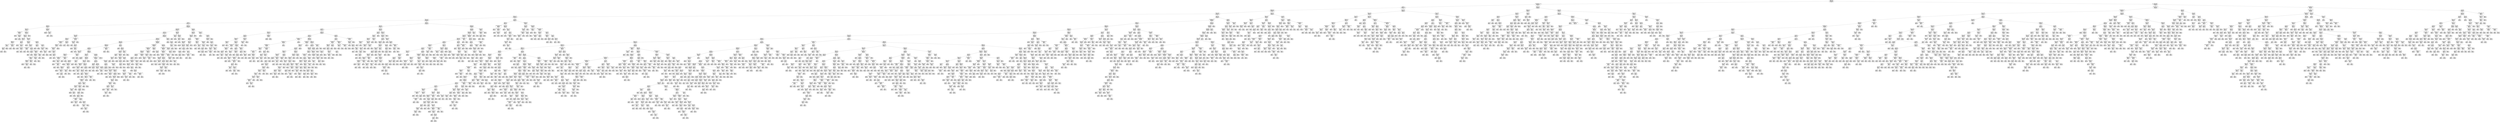 digraph Tree {
node [shape=box] ;
0 [label="duration <= 510.5\ngini = 0.206\nsamples = 31647\nvalue = [27956, 3691]\nclass = No"] ;
1 [label="poutcome_success <= 0.5\ngini = 0.141\nsamples = 28080\nvalue = [25942, 2138]\nclass = No"] ;
0 -> 1 [labeldistance=2.5, labelangle=45, headlabel="True"] ;
2 [label="age <= 60.5\ngini = 0.11\nsamples = 27184\nvalue = [25602, 1582]\nclass = No"] ;
1 -> 2 ;
3 [label="month_mar <= 0.5\ngini = 0.098\nsamples = 26603\nvalue = [25226, 1377]\nclass = No"] ;
2 -> 3 ;
4 [label="duration <= 203.5\ngini = 0.092\nsamples = 26372\nvalue = [25100, 1272]\nclass = No"] ;
3 -> 4 ;
5 [label="month_oct <= 0.5\ngini = 0.041\nsamples = 16837\nvalue = [16481, 356]\nclass = No"] ;
4 -> 5 ;
6 [label="duration <= 140.5\ngini = 0.037\nsamples = 16650\nvalue = [16336, 314]\nclass = No"] ;
5 -> 6 ;
7 [label="age <= 26.5\ngini = 0.02\nsamples = 11520\nvalue = [11404, 116]\nclass = No"] ;
6 -> 7 ;
8 [label="housing <= 0.5\ngini = 0.109\nsamples = 468\nvalue = [441, 27]\nclass = No"] ;
7 -> 8 ;
9 [label="duration <= 88.5\ngini = 0.217\nsamples = 210\nvalue = [184, 26]\nclass = No"] ;
8 -> 9 ;
10 [label="job_unemployed <= 0.5\ngini = 0.024\nsamples = 81\nvalue = [80, 1]\nclass = No"] ;
9 -> 10 ;
11 [label="gini = 0.0\nsamples = 77\nvalue = [77, 0]\nclass = No"] ;
10 -> 11 ;
12 [label="balance <= 560.5\ngini = 0.375\nsamples = 4\nvalue = [3, 1]\nclass = No"] ;
10 -> 12 ;
13 [label="gini = 0.0\nsamples = 3\nvalue = [3, 0]\nclass = No"] ;
12 -> 13 ;
14 [label="gini = 0.0\nsamples = 1\nvalue = [0, 1]\nclass = Yes"] ;
12 -> 14 ;
15 [label="month_may <= 0.5\ngini = 0.312\nsamples = 129\nvalue = [104, 25]\nclass = No"] ;
9 -> 15 ;
16 [label="balance <= 171.0\ngini = 0.345\nsamples = 113\nvalue = [88, 25]\nclass = No"] ;
15 -> 16 ;
17 [label="balance <= 73.0\ngini = 0.451\nsamples = 32\nvalue = [21, 11]\nclass = No"] ;
16 -> 17 ;
18 [label="campaign <= 4.5\ngini = 0.236\nsamples = 22\nvalue = [19, 3]\nclass = No"] ;
17 -> 18 ;
19 [label="duration <= 107.5\ngini = 0.1\nsamples = 19\nvalue = [18, 1]\nclass = No"] ;
18 -> 19 ;
20 [label="day <= 21.5\ngini = 0.375\nsamples = 4\nvalue = [3, 1]\nclass = No"] ;
19 -> 20 ;
21 [label="gini = 0.0\nsamples = 3\nvalue = [3, 0]\nclass = No"] ;
20 -> 21 ;
22 [label="gini = 0.0\nsamples = 1\nvalue = [0, 1]\nclass = Yes"] ;
20 -> 22 ;
23 [label="gini = 0.0\nsamples = 15\nvalue = [15, 0]\nclass = No"] ;
19 -> 23 ;
24 [label="job_technician <= 0.5\ngini = 0.444\nsamples = 3\nvalue = [1, 2]\nclass = Yes"] ;
18 -> 24 ;
25 [label="gini = 0.0\nsamples = 2\nvalue = [0, 2]\nclass = Yes"] ;
24 -> 25 ;
26 [label="gini = 0.0\nsamples = 1\nvalue = [1, 0]\nclass = No"] ;
24 -> 26 ;
27 [label="age <= 24.5\ngini = 0.32\nsamples = 10\nvalue = [2, 8]\nclass = Yes"] ;
17 -> 27 ;
28 [label="gini = 0.0\nsamples = 5\nvalue = [0, 5]\nclass = Yes"] ;
27 -> 28 ;
29 [label="duration <= 120.5\ngini = 0.48\nsamples = 5\nvalue = [2, 3]\nclass = Yes"] ;
27 -> 29 ;
30 [label="gini = 0.0\nsamples = 2\nvalue = [0, 2]\nclass = Yes"] ;
29 -> 30 ;
31 [label="month_jun <= 0.5\ngini = 0.444\nsamples = 3\nvalue = [2, 1]\nclass = No"] ;
29 -> 31 ;
32 [label="gini = 0.0\nsamples = 2\nvalue = [2, 0]\nclass = No"] ;
31 -> 32 ;
33 [label="gini = 0.0\nsamples = 1\nvalue = [0, 1]\nclass = Yes"] ;
31 -> 33 ;
34 [label="balance <= 2159.0\ngini = 0.286\nsamples = 81\nvalue = [67, 14]\nclass = No"] ;
16 -> 34 ;
35 [label="balance <= 231.5\ngini = 0.225\nsamples = 62\nvalue = [54, 8]\nclass = No"] ;
34 -> 35 ;
36 [label="gini = 0.0\nsamples = 10\nvalue = [10, 0]\nclass = No"] ;
35 -> 36 ;
37 [label="balance <= 278.5\ngini = 0.26\nsamples = 52\nvalue = [44, 8]\nclass = No"] ;
35 -> 37 ;
38 [label="contact_telephone <= 0.5\ngini = 0.444\nsamples = 3\nvalue = [1, 2]\nclass = Yes"] ;
37 -> 38 ;
39 [label="gini = 0.0\nsamples = 2\nvalue = [0, 2]\nclass = Yes"] ;
38 -> 39 ;
40 [label="gini = 0.0\nsamples = 1\nvalue = [1, 0]\nclass = No"] ;
38 -> 40 ;
41 [label="day <= 4.5\ngini = 0.215\nsamples = 49\nvalue = [43, 6]\nclass = No"] ;
37 -> 41 ;
42 [label="age <= 24.5\ngini = 0.444\nsamples = 6\nvalue = [4, 2]\nclass = No"] ;
41 -> 42 ;
43 [label="gini = 0.0\nsamples = 4\nvalue = [4, 0]\nclass = No"] ;
42 -> 43 ;
44 [label="gini = 0.0\nsamples = 2\nvalue = [0, 2]\nclass = Yes"] ;
42 -> 44 ;
45 [label="job_unemployed <= 0.5\ngini = 0.169\nsamples = 43\nvalue = [39, 4]\nclass = No"] ;
41 -> 45 ;
46 [label="month_feb <= 0.5\ngini = 0.136\nsamples = 41\nvalue = [38, 3]\nclass = No"] ;
45 -> 46 ;
47 [label="job_blue-collar <= 0.5\ngini = 0.1\nsamples = 38\nvalue = [36, 2]\nclass = No"] ;
46 -> 47 ;
48 [label="campaign <= 4.5\ngini = 0.056\nsamples = 35\nvalue = [34, 1]\nclass = No"] ;
47 -> 48 ;
49 [label="gini = 0.0\nsamples = 32\nvalue = [32, 0]\nclass = No"] ;
48 -> 49 ;
50 [label="duration <= 114.5\ngini = 0.444\nsamples = 3\nvalue = [2, 1]\nclass = No"] ;
48 -> 50 ;
51 [label="gini = 0.0\nsamples = 1\nvalue = [0, 1]\nclass = Yes"] ;
50 -> 51 ;
52 [label="gini = 0.0\nsamples = 2\nvalue = [2, 0]\nclass = No"] ;
50 -> 52 ;
53 [label="campaign <= 2.0\ngini = 0.444\nsamples = 3\nvalue = [2, 1]\nclass = No"] ;
47 -> 53 ;
54 [label="gini = 0.0\nsamples = 1\nvalue = [0, 1]\nclass = Yes"] ;
53 -> 54 ;
55 [label="gini = 0.0\nsamples = 2\nvalue = [2, 0]\nclass = No"] ;
53 -> 55 ;
56 [label="balance <= 727.0\ngini = 0.444\nsamples = 3\nvalue = [2, 1]\nclass = No"] ;
46 -> 56 ;
57 [label="gini = 0.0\nsamples = 1\nvalue = [0, 1]\nclass = Yes"] ;
56 -> 57 ;
58 [label="gini = 0.0\nsamples = 2\nvalue = [2, 0]\nclass = No"] ;
56 -> 58 ;
59 [label="month_jul <= 0.5\ngini = 0.5\nsamples = 2\nvalue = [1, 1]\nclass = No"] ;
45 -> 59 ;
60 [label="gini = 0.0\nsamples = 1\nvalue = [1, 0]\nclass = No"] ;
59 -> 60 ;
61 [label="gini = 0.0\nsamples = 1\nvalue = [0, 1]\nclass = Yes"] ;
59 -> 61 ;
62 [label="age <= 24.5\ngini = 0.432\nsamples = 19\nvalue = [13, 6]\nclass = No"] ;
34 -> 62 ;
63 [label="day <= 10.0\ngini = 0.444\nsamples = 6\nvalue = [2, 4]\nclass = Yes"] ;
62 -> 63 ;
64 [label="gini = 0.0\nsamples = 2\nvalue = [2, 0]\nclass = No"] ;
63 -> 64 ;
65 [label="gini = 0.0\nsamples = 4\nvalue = [0, 4]\nclass = Yes"] ;
63 -> 65 ;
66 [label="loan <= 0.5\ngini = 0.26\nsamples = 13\nvalue = [11, 2]\nclass = No"] ;
62 -> 66 ;
67 [label="balance <= 9766.5\ngini = 0.153\nsamples = 12\nvalue = [11, 1]\nclass = No"] ;
66 -> 67 ;
68 [label="gini = 0.0\nsamples = 9\nvalue = [9, 0]\nclass = No"] ;
67 -> 68 ;
69 [label="balance <= 10437.0\ngini = 0.444\nsamples = 3\nvalue = [2, 1]\nclass = No"] ;
67 -> 69 ;
70 [label="gini = 0.0\nsamples = 1\nvalue = [0, 1]\nclass = Yes"] ;
69 -> 70 ;
71 [label="gini = 0.0\nsamples = 2\nvalue = [2, 0]\nclass = No"] ;
69 -> 71 ;
72 [label="gini = 0.0\nsamples = 1\nvalue = [0, 1]\nclass = Yes"] ;
66 -> 72 ;
73 [label="gini = 0.0\nsamples = 16\nvalue = [16, 0]\nclass = No"] ;
15 -> 73 ;
74 [label="month_sep <= 0.5\ngini = 0.008\nsamples = 258\nvalue = [257, 1]\nclass = No"] ;
8 -> 74 ;
75 [label="gini = 0.0\nsamples = 256\nvalue = [256, 0]\nclass = No"] ;
74 -> 75 ;
76 [label="pdays <= 239.0\ngini = 0.5\nsamples = 2\nvalue = [1, 1]\nclass = No"] ;
74 -> 76 ;
77 [label="gini = 0.0\nsamples = 1\nvalue = [0, 1]\nclass = Yes"] ;
76 -> 77 ;
78 [label="gini = 0.0\nsamples = 1\nvalue = [1, 0]\nclass = No"] ;
76 -> 78 ;
79 [label="month_feb <= 0.5\ngini = 0.016\nsamples = 11052\nvalue = [10963, 89]\nclass = No"] ;
7 -> 79 ;
80 [label="pdays <= 390.5\ngini = 0.013\nsamples = 10374\nvalue = [10307, 67]\nclass = No"] ;
79 -> 80 ;
81 [label="day <= 2.5\ngini = 0.012\nsamples = 10336\nvalue = [10272, 64]\nclass = No"] ;
80 -> 81 ;
82 [label="balance <= 5528.5\ngini = 0.066\nsamples = 206\nvalue = [199, 7]\nclass = No"] ;
81 -> 82 ;
83 [label="previous <= 1.5\ngini = 0.041\nsamples = 193\nvalue = [189, 4]\nclass = No"] ;
82 -> 83 ;
84 [label="contact_unknown <= 0.5\ngini = 0.022\nsamples = 178\nvalue = [176, 2]\nclass = No"] ;
83 -> 84 ;
85 [label="campaign <= 1.5\ngini = 0.078\nsamples = 49\nvalue = [47, 2]\nclass = No"] ;
84 -> 85 ;
86 [label="marital_married <= 0.5\ngini = 0.153\nsamples = 24\nvalue = [22, 2]\nclass = No"] ;
85 -> 86 ;
87 [label="gini = 0.0\nsamples = 15\nvalue = [15, 0]\nclass = No"] ;
86 -> 87 ;
88 [label="balance <= 130.5\ngini = 0.346\nsamples = 9\nvalue = [7, 2]\nclass = No"] ;
86 -> 88 ;
89 [label="gini = 0.0\nsamples = 1\nvalue = [0, 1]\nclass = Yes"] ;
88 -> 89 ;
90 [label="age <= 33.5\ngini = 0.219\nsamples = 8\nvalue = [7, 1]\nclass = No"] ;
88 -> 90 ;
91 [label="gini = 0.0\nsamples = 1\nvalue = [0, 1]\nclass = Yes"] ;
90 -> 91 ;
92 [label="gini = 0.0\nsamples = 7\nvalue = [7, 0]\nclass = No"] ;
90 -> 92 ;
93 [label="gini = 0.0\nsamples = 25\nvalue = [25, 0]\nclass = No"] ;
85 -> 93 ;
94 [label="gini = 0.0\nsamples = 129\nvalue = [129, 0]\nclass = No"] ;
84 -> 94 ;
95 [label="pdays <= 54.5\ngini = 0.231\nsamples = 15\nvalue = [13, 2]\nclass = No"] ;
83 -> 95 ;
96 [label="gini = 0.0\nsamples = 2\nvalue = [0, 2]\nclass = Yes"] ;
95 -> 96 ;
97 [label="gini = 0.0\nsamples = 13\nvalue = [13, 0]\nclass = No"] ;
95 -> 97 ;
98 [label="education_unknown <= 0.5\ngini = 0.355\nsamples = 13\nvalue = [10, 3]\nclass = No"] ;
82 -> 98 ;
99 [label="balance <= 5927.5\ngini = 0.278\nsamples = 12\nvalue = [10, 2]\nclass = No"] ;
98 -> 99 ;
100 [label="gini = 0.0\nsamples = 1\nvalue = [0, 1]\nclass = Yes"] ;
99 -> 100 ;
101 [label="age <= 58.5\ngini = 0.165\nsamples = 11\nvalue = [10, 1]\nclass = No"] ;
99 -> 101 ;
102 [label="gini = 0.0\nsamples = 9\nvalue = [9, 0]\nclass = No"] ;
101 -> 102 ;
103 [label="campaign <= 1.5\ngini = 0.5\nsamples = 2\nvalue = [1, 1]\nclass = No"] ;
101 -> 103 ;
104 [label="gini = 0.0\nsamples = 1\nvalue = [0, 1]\nclass = Yes"] ;
103 -> 104 ;
105 [label="gini = 0.0\nsamples = 1\nvalue = [1, 0]\nclass = No"] ;
103 -> 105 ;
106 [label="gini = 0.0\nsamples = 1\nvalue = [0, 1]\nclass = Yes"] ;
98 -> 106 ;
107 [label="month_sep <= 0.5\ngini = 0.011\nsamples = 10130\nvalue = [10073, 57]\nclass = No"] ;
81 -> 107 ;
108 [label="housing <= 0.5\ngini = 0.011\nsamples = 10085\nvalue = [10031, 54]\nclass = No"] ;
107 -> 108 ;
109 [label="pdays <= 179.5\ngini = 0.018\nsamples = 4386\nvalue = [4346, 40]\nclass = No"] ;
108 -> 109 ;
110 [label="month_dec <= 0.5\ngini = 0.015\nsamples = 4286\nvalue = [4253, 33]\nclass = No"] ;
109 -> 110 ;
111 [label="age <= 28.5\ngini = 0.015\nsamples = 4282\nvalue = [4250, 32]\nclass = No"] ;
110 -> 111 ;
112 [label="balance <= 3896.5\ngini = 0.082\nsamples = 116\nvalue = [111, 5]\nclass = No"] ;
111 -> 112 ;
113 [label="month_jun <= 0.5\ngini = 0.053\nsamples = 111\nvalue = [108, 3]\nclass = No"] ;
112 -> 113 ;
114 [label="job_unemployed <= 0.5\ngini = 0.02\nsamples = 101\nvalue = [100, 1]\nclass = No"] ;
113 -> 114 ;
115 [label="gini = 0.0\nsamples = 95\nvalue = [95, 0]\nclass = No"] ;
114 -> 115 ;
116 [label="duration <= 116.0\ngini = 0.278\nsamples = 6\nvalue = [5, 1]\nclass = No"] ;
114 -> 116 ;
117 [label="gini = 0.0\nsamples = 4\nvalue = [4, 0]\nclass = No"] ;
116 -> 117 ;
118 [label="education_tertiary <= 0.5\ngini = 0.5\nsamples = 2\nvalue = [1, 1]\nclass = No"] ;
116 -> 118 ;
119 [label="gini = 0.0\nsamples = 1\nvalue = [1, 0]\nclass = No"] ;
118 -> 119 ;
120 [label="gini = 0.0\nsamples = 1\nvalue = [0, 1]\nclass = Yes"] ;
118 -> 120 ;
121 [label="education_tertiary <= 0.5\ngini = 0.32\nsamples = 10\nvalue = [8, 2]\nclass = No"] ;
113 -> 121 ;
122 [label="gini = 0.0\nsamples = 8\nvalue = [8, 0]\nclass = No"] ;
121 -> 122 ;
123 [label="gini = 0.0\nsamples = 2\nvalue = [0, 2]\nclass = Yes"] ;
121 -> 123 ;
124 [label="job_student <= 0.5\ngini = 0.48\nsamples = 5\nvalue = [3, 2]\nclass = No"] ;
112 -> 124 ;
125 [label="gini = 0.0\nsamples = 2\nvalue = [0, 2]\nclass = Yes"] ;
124 -> 125 ;
126 [label="gini = 0.0\nsamples = 3\nvalue = [3, 0]\nclass = No"] ;
124 -> 126 ;
127 [label="campaign <= 1.5\ngini = 0.013\nsamples = 4166\nvalue = [4139, 27]\nclass = No"] ;
111 -> 127 ;
128 [label="duration <= 96.5\ngini = 0.03\nsamples = 1177\nvalue = [1159, 18]\nclass = No"] ;
127 -> 128 ;
129 [label="day <= 30.5\ngini = 0.009\nsamples = 684\nvalue = [681, 3]\nclass = No"] ;
128 -> 129 ;
130 [label="age <= 52.5\ngini = 0.006\nsamples = 678\nvalue = [676, 2]\nclass = No"] ;
129 -> 130 ;
131 [label="gini = 0.0\nsamples = 530\nvalue = [530, 0]\nclass = No"] ;
130 -> 131 ;
132 [label="marital_single <= 0.5\ngini = 0.027\nsamples = 148\nvalue = [146, 2]\nclass = No"] ;
130 -> 132 ;
133 [label="month_aug <= 0.5\ngini = 0.015\nsamples = 136\nvalue = [135, 1]\nclass = No"] ;
132 -> 133 ;
134 [label="gini = 0.0\nsamples = 123\nvalue = [123, 0]\nclass = No"] ;
133 -> 134 ;
135 [label="job_blue-collar <= 0.5\ngini = 0.142\nsamples = 13\nvalue = [12, 1]\nclass = No"] ;
133 -> 135 ;
136 [label="gini = 0.0\nsamples = 11\nvalue = [11, 0]\nclass = No"] ;
135 -> 136 ;
137 [label="day <= 16.5\ngini = 0.5\nsamples = 2\nvalue = [1, 1]\nclass = No"] ;
135 -> 137 ;
138 [label="gini = 0.0\nsamples = 1\nvalue = [1, 0]\nclass = No"] ;
137 -> 138 ;
139 [label="gini = 0.0\nsamples = 1\nvalue = [0, 1]\nclass = Yes"] ;
137 -> 139 ;
140 [label="age <= 53.5\ngini = 0.153\nsamples = 12\nvalue = [11, 1]\nclass = No"] ;
132 -> 140 ;
141 [label="balance <= 1250.0\ngini = 0.5\nsamples = 2\nvalue = [1, 1]\nclass = No"] ;
140 -> 141 ;
142 [label="gini = 0.0\nsamples = 1\nvalue = [0, 1]\nclass = Yes"] ;
141 -> 142 ;
143 [label="gini = 0.0\nsamples = 1\nvalue = [1, 0]\nclass = No"] ;
141 -> 143 ;
144 [label="gini = 0.0\nsamples = 10\nvalue = [10, 0]\nclass = No"] ;
140 -> 144 ;
145 [label="loan <= 0.5\ngini = 0.278\nsamples = 6\nvalue = [5, 1]\nclass = No"] ;
129 -> 145 ;
146 [label="gini = 0.0\nsamples = 5\nvalue = [5, 0]\nclass = No"] ;
145 -> 146 ;
147 [label="gini = 0.0\nsamples = 1\nvalue = [0, 1]\nclass = Yes"] ;
145 -> 147 ;
148 [label="month_jun <= 0.5\ngini = 0.059\nsamples = 493\nvalue = [478, 15]\nclass = No"] ;
128 -> 148 ;
149 [label="balance <= 115.5\ngini = 0.079\nsamples = 366\nvalue = [351, 15]\nclass = No"] ;
148 -> 149 ;
150 [label="job_blue-collar <= 0.5\ngini = 0.015\nsamples = 132\nvalue = [131, 1]\nclass = No"] ;
149 -> 150 ;
151 [label="gini = 0.0\nsamples = 109\nvalue = [109, 0]\nclass = No"] ;
150 -> 151 ;
152 [label="duration <= 130.5\ngini = 0.083\nsamples = 23\nvalue = [22, 1]\nclass = No"] ;
150 -> 152 ;
153 [label="gini = 0.0\nsamples = 21\nvalue = [21, 0]\nclass = No"] ;
152 -> 153 ;
154 [label="balance <= -230.0\ngini = 0.5\nsamples = 2\nvalue = [1, 1]\nclass = No"] ;
152 -> 154 ;
155 [label="gini = 0.0\nsamples = 1\nvalue = [1, 0]\nclass = No"] ;
154 -> 155 ;
156 [label="gini = 0.0\nsamples = 1\nvalue = [0, 1]\nclass = Yes"] ;
154 -> 156 ;
157 [label="balance <= 116.5\ngini = 0.112\nsamples = 234\nvalue = [220, 14]\nclass = No"] ;
149 -> 157 ;
158 [label="gini = 0.0\nsamples = 1\nvalue = [0, 1]\nclass = Yes"] ;
157 -> 158 ;
159 [label="day <= 25.5\ngini = 0.105\nsamples = 233\nvalue = [220, 13]\nclass = No"] ;
157 -> 159 ;
160 [label="duration <= 97.5\ngini = 0.13\nsamples = 186\nvalue = [173, 13]\nclass = No"] ;
159 -> 160 ;
161 [label="age <= 46.5\ngini = 0.5\nsamples = 2\nvalue = [1, 1]\nclass = No"] ;
160 -> 161 ;
162 [label="gini = 0.0\nsamples = 1\nvalue = [0, 1]\nclass = Yes"] ;
161 -> 162 ;
163 [label="gini = 0.0\nsamples = 1\nvalue = [1, 0]\nclass = No"] ;
161 -> 163 ;
164 [label="poutcome_other <= 0.5\ngini = 0.122\nsamples = 184\nvalue = [172, 12]\nclass = No"] ;
160 -> 164 ;
165 [label="month_nov <= 0.5\ngini = 0.114\nsamples = 182\nvalue = [171, 11]\nclass = No"] ;
164 -> 165 ;
166 [label="job_unemployed <= 0.5\ngini = 0.169\nsamples = 118\nvalue = [107, 11]\nclass = No"] ;
165 -> 166 ;
167 [label="day <= 14.5\ngini = 0.147\nsamples = 113\nvalue = [104, 9]\nclass = No"] ;
166 -> 167 ;
168 [label="previous <= 2.5\ngini = 0.054\nsamples = 72\nvalue = [70, 2]\nclass = No"] ;
167 -> 168 ;
169 [label="balance <= 7023.5\ngini = 0.028\nsamples = 71\nvalue = [70, 1]\nclass = No"] ;
168 -> 169 ;
170 [label="gini = 0.0\nsamples = 66\nvalue = [66, 0]\nclass = No"] ;
169 -> 170 ;
171 [label="age <= 36.5\ngini = 0.32\nsamples = 5\nvalue = [4, 1]\nclass = No"] ;
169 -> 171 ;
172 [label="gini = 0.0\nsamples = 1\nvalue = [0, 1]\nclass = Yes"] ;
171 -> 172 ;
173 [label="gini = 0.0\nsamples = 4\nvalue = [4, 0]\nclass = No"] ;
171 -> 173 ;
174 [label="gini = 0.0\nsamples = 1\nvalue = [0, 1]\nclass = Yes"] ;
168 -> 174 ;
175 [label="month_jul <= 0.5\ngini = 0.283\nsamples = 41\nvalue = [34, 7]\nclass = No"] ;
167 -> 175 ;
176 [label="age <= 58.5\ngini = 0.366\nsamples = 29\nvalue = [22, 7]\nclass = No"] ;
175 -> 176 ;
177 [label="loan <= 0.5\ngini = 0.337\nsamples = 28\nvalue = [22, 6]\nclass = No"] ;
176 -> 177 ;
178 [label="day <= 17.5\ngini = 0.302\nsamples = 27\nvalue = [22, 5]\nclass = No"] ;
177 -> 178 ;
179 [label="education_secondary <= 0.5\ngini = 0.5\nsamples = 6\nvalue = [3, 3]\nclass = No"] ;
178 -> 179 ;
180 [label="gini = 0.0\nsamples = 2\nvalue = [2, 0]\nclass = No"] ;
179 -> 180 ;
181 [label="duration <= 130.0\ngini = 0.375\nsamples = 4\nvalue = [1, 3]\nclass = Yes"] ;
179 -> 181 ;
182 [label="gini = 0.0\nsamples = 3\nvalue = [0, 3]\nclass = Yes"] ;
181 -> 182 ;
183 [label="gini = 0.0\nsamples = 1\nvalue = [1, 0]\nclass = No"] ;
181 -> 183 ;
184 [label="day <= 22.5\ngini = 0.172\nsamples = 21\nvalue = [19, 2]\nclass = No"] ;
178 -> 184 ;
185 [label="gini = 0.0\nsamples = 14\nvalue = [14, 0]\nclass = No"] ;
184 -> 185 ;
186 [label="age <= 43.0\ngini = 0.408\nsamples = 7\nvalue = [5, 2]\nclass = No"] ;
184 -> 186 ;
187 [label="duration <= 120.0\ngini = 0.278\nsamples = 6\nvalue = [5, 1]\nclass = No"] ;
186 -> 187 ;
188 [label="gini = 0.0\nsamples = 4\nvalue = [4, 0]\nclass = No"] ;
187 -> 188 ;
189 [label="balance <= 592.0\ngini = 0.5\nsamples = 2\nvalue = [1, 1]\nclass = No"] ;
187 -> 189 ;
190 [label="gini = 0.0\nsamples = 1\nvalue = [0, 1]\nclass = Yes"] ;
189 -> 190 ;
191 [label="gini = 0.0\nsamples = 1\nvalue = [1, 0]\nclass = No"] ;
189 -> 191 ;
192 [label="gini = 0.0\nsamples = 1\nvalue = [0, 1]\nclass = Yes"] ;
186 -> 192 ;
193 [label="gini = 0.0\nsamples = 1\nvalue = [0, 1]\nclass = Yes"] ;
177 -> 193 ;
194 [label="gini = 0.0\nsamples = 1\nvalue = [0, 1]\nclass = Yes"] ;
176 -> 194 ;
195 [label="gini = 0.0\nsamples = 12\nvalue = [12, 0]\nclass = No"] ;
175 -> 195 ;
196 [label="balance <= 372.5\ngini = 0.48\nsamples = 5\nvalue = [3, 2]\nclass = No"] ;
166 -> 196 ;
197 [label="gini = 0.0\nsamples = 2\nvalue = [0, 2]\nclass = Yes"] ;
196 -> 197 ;
198 [label="gini = 0.0\nsamples = 3\nvalue = [3, 0]\nclass = No"] ;
196 -> 198 ;
199 [label="gini = 0.0\nsamples = 64\nvalue = [64, 0]\nclass = No"] ;
165 -> 199 ;
200 [label="marital_single <= 0.5\ngini = 0.5\nsamples = 2\nvalue = [1, 1]\nclass = No"] ;
164 -> 200 ;
201 [label="gini = 0.0\nsamples = 1\nvalue = [0, 1]\nclass = Yes"] ;
200 -> 201 ;
202 [label="gini = 0.0\nsamples = 1\nvalue = [1, 0]\nclass = No"] ;
200 -> 202 ;
203 [label="gini = 0.0\nsamples = 47\nvalue = [47, 0]\nclass = No"] ;
159 -> 203 ;
204 [label="gini = 0.0\nsamples = 127\nvalue = [127, 0]\nclass = No"] ;
148 -> 204 ;
205 [label="day <= 21.5\ngini = 0.006\nsamples = 2989\nvalue = [2980, 9]\nclass = No"] ;
127 -> 205 ;
206 [label="education_tertiary <= 0.5\ngini = 0.01\nsamples = 1845\nvalue = [1836, 9]\nclass = No"] ;
205 -> 206 ;
207 [label="day <= 4.5\ngini = 0.005\nsamples = 1206\nvalue = [1203, 3]\nclass = No"] ;
206 -> 207 ;
208 [label="age <= 54.0\ngini = 0.048\nsamples = 41\nvalue = [40, 1]\nclass = No"] ;
207 -> 208 ;
209 [label="gini = 0.0\nsamples = 33\nvalue = [33, 0]\nclass = No"] ;
208 -> 209 ;
210 [label="age <= 56.0\ngini = 0.219\nsamples = 8\nvalue = [7, 1]\nclass = No"] ;
208 -> 210 ;
211 [label="gini = 0.0\nsamples = 1\nvalue = [0, 1]\nclass = Yes"] ;
210 -> 211 ;
212 [label="gini = 0.0\nsamples = 7\nvalue = [7, 0]\nclass = No"] ;
210 -> 212 ;
213 [label="age <= 30.5\ngini = 0.003\nsamples = 1165\nvalue = [1163, 2]\nclass = No"] ;
207 -> 213 ;
214 [label="balance <= 2462.0\ngini = 0.046\nsamples = 42\nvalue = [41, 1]\nclass = No"] ;
213 -> 214 ;
215 [label="gini = 0.0\nsamples = 40\nvalue = [40, 0]\nclass = No"] ;
214 -> 215 ;
216 [label="job_technician <= 0.5\ngini = 0.5\nsamples = 2\nvalue = [1, 1]\nclass = No"] ;
214 -> 216 ;
217 [label="gini = 0.0\nsamples = 1\nvalue = [1, 0]\nclass = No"] ;
216 -> 217 ;
218 [label="gini = 0.0\nsamples = 1\nvalue = [0, 1]\nclass = Yes"] ;
216 -> 218 ;
219 [label="age <= 58.5\ngini = 0.002\nsamples = 1123\nvalue = [1122, 1]\nclass = No"] ;
213 -> 219 ;
220 [label="gini = 0.0\nsamples = 1045\nvalue = [1045, 0]\nclass = No"] ;
219 -> 220 ;
221 [label="duration <= 124.0\ngini = 0.025\nsamples = 78\nvalue = [77, 1]\nclass = No"] ;
219 -> 221 ;
222 [label="gini = 0.0\nsamples = 66\nvalue = [66, 0]\nclass = No"] ;
221 -> 222 ;
223 [label="marital_married <= 0.5\ngini = 0.153\nsamples = 12\nvalue = [11, 1]\nclass = No"] ;
221 -> 223 ;
224 [label="gini = 0.0\nsamples = 1\nvalue = [0, 1]\nclass = Yes"] ;
223 -> 224 ;
225 [label="gini = 0.0\nsamples = 11\nvalue = [11, 0]\nclass = No"] ;
223 -> 225 ;
226 [label="balance <= 9219.0\ngini = 0.019\nsamples = 639\nvalue = [633, 6]\nclass = No"] ;
206 -> 226 ;
227 [label="age <= 45.5\ngini = 0.016\nsamples = 619\nvalue = [614, 5]\nclass = No"] ;
226 -> 227 ;
228 [label="age <= 44.5\ngini = 0.025\nsamples = 399\nvalue = [394, 5]\nclass = No"] ;
227 -> 228 ;
229 [label="month_aug <= 0.5\ngini = 0.016\nsamples = 377\nvalue = [374, 3]\nclass = No"] ;
228 -> 229 ;
230 [label="age <= 35.5\ngini = 0.038\nsamples = 156\nvalue = [153, 3]\nclass = No"] ;
229 -> 230 ;
231 [label="balance <= 592.5\ngini = 0.086\nsamples = 67\nvalue = [64, 3]\nclass = No"] ;
230 -> 231 ;
232 [label="balance <= 558.5\ngini = 0.17\nsamples = 32\nvalue = [29, 3]\nclass = No"] ;
231 -> 232 ;
233 [label="job_technician <= 0.5\ngini = 0.121\nsamples = 31\nvalue = [29, 2]\nclass = No"] ;
232 -> 233 ;
234 [label="age <= 34.5\ngini = 0.069\nsamples = 28\nvalue = [27, 1]\nclass = No"] ;
233 -> 234 ;
235 [label="gini = 0.0\nsamples = 23\nvalue = [23, 0]\nclass = No"] ;
234 -> 235 ;
236 [label="marital_single <= 0.5\ngini = 0.32\nsamples = 5\nvalue = [4, 1]\nclass = No"] ;
234 -> 236 ;
237 [label="duration <= 103.5\ngini = 0.5\nsamples = 2\nvalue = [1, 1]\nclass = No"] ;
236 -> 237 ;
238 [label="gini = 0.0\nsamples = 1\nvalue = [0, 1]\nclass = Yes"] ;
237 -> 238 ;
239 [label="gini = 0.0\nsamples = 1\nvalue = [1, 0]\nclass = No"] ;
237 -> 239 ;
240 [label="gini = 0.0\nsamples = 3\nvalue = [3, 0]\nclass = No"] ;
236 -> 240 ;
241 [label="duration <= 109.0\ngini = 0.444\nsamples = 3\nvalue = [2, 1]\nclass = No"] ;
233 -> 241 ;
242 [label="gini = 0.0\nsamples = 1\nvalue = [0, 1]\nclass = Yes"] ;
241 -> 242 ;
243 [label="gini = 0.0\nsamples = 2\nvalue = [2, 0]\nclass = No"] ;
241 -> 243 ;
244 [label="gini = 0.0\nsamples = 1\nvalue = [0, 1]\nclass = Yes"] ;
232 -> 244 ;
245 [label="gini = 0.0\nsamples = 35\nvalue = [35, 0]\nclass = No"] ;
231 -> 245 ;
246 [label="gini = 0.0\nsamples = 89\nvalue = [89, 0]\nclass = No"] ;
230 -> 246 ;
247 [label="gini = 0.0\nsamples = 221\nvalue = [221, 0]\nclass = No"] ;
229 -> 247 ;
248 [label="day <= 20.5\ngini = 0.165\nsamples = 22\nvalue = [20, 2]\nclass = No"] ;
228 -> 248 ;
249 [label="balance <= 2489.0\ngini = 0.095\nsamples = 20\nvalue = [19, 1]\nclass = No"] ;
248 -> 249 ;
250 [label="gini = 0.0\nsamples = 15\nvalue = [15, 0]\nclass = No"] ;
249 -> 250 ;
251 [label="balance <= 2919.5\ngini = 0.32\nsamples = 5\nvalue = [4, 1]\nclass = No"] ;
249 -> 251 ;
252 [label="gini = 0.0\nsamples = 1\nvalue = [0, 1]\nclass = Yes"] ;
251 -> 252 ;
253 [label="gini = 0.0\nsamples = 4\nvalue = [4, 0]\nclass = No"] ;
251 -> 253 ;
254 [label="marital_married <= 0.5\ngini = 0.5\nsamples = 2\nvalue = [1, 1]\nclass = No"] ;
248 -> 254 ;
255 [label="gini = 0.0\nsamples = 1\nvalue = [1, 0]\nclass = No"] ;
254 -> 255 ;
256 [label="gini = 0.0\nsamples = 1\nvalue = [0, 1]\nclass = Yes"] ;
254 -> 256 ;
257 [label="gini = 0.0\nsamples = 220\nvalue = [220, 0]\nclass = No"] ;
227 -> 257 ;
258 [label="balance <= 9721.5\ngini = 0.095\nsamples = 20\nvalue = [19, 1]\nclass = No"] ;
226 -> 258 ;
259 [label="gini = 0.0\nsamples = 1\nvalue = [0, 1]\nclass = Yes"] ;
258 -> 259 ;
260 [label="gini = 0.0\nsamples = 19\nvalue = [19, 0]\nclass = No"] ;
258 -> 260 ;
261 [label="gini = 0.0\nsamples = 1144\nvalue = [1144, 0]\nclass = No"] ;
205 -> 261 ;
262 [label="education_secondary <= 0.5\ngini = 0.375\nsamples = 4\nvalue = [3, 1]\nclass = No"] ;
110 -> 262 ;
263 [label="gini = 0.0\nsamples = 3\nvalue = [3, 0]\nclass = No"] ;
262 -> 263 ;
264 [label="gini = 0.0\nsamples = 1\nvalue = [0, 1]\nclass = Yes"] ;
262 -> 264 ;
265 [label="day <= 3.5\ngini = 0.13\nsamples = 100\nvalue = [93, 7]\nclass = No"] ;
109 -> 265 ;
266 [label="gini = 0.0\nsamples = 1\nvalue = [0, 1]\nclass = Yes"] ;
265 -> 266 ;
267 [label="age <= 59.5\ngini = 0.114\nsamples = 99\nvalue = [93, 6]\nclass = No"] ;
265 -> 267 ;
268 [label="pdays <= 184.5\ngini = 0.098\nsamples = 97\nvalue = [92, 5]\nclass = No"] ;
267 -> 268 ;
269 [label="day <= 24.0\ngini = 0.408\nsamples = 7\nvalue = [5, 2]\nclass = No"] ;
268 -> 269 ;
270 [label="pdays <= 182.5\ngini = 0.444\nsamples = 3\nvalue = [1, 2]\nclass = Yes"] ;
269 -> 270 ;
271 [label="gini = 0.0\nsamples = 1\nvalue = [1, 0]\nclass = No"] ;
270 -> 271 ;
272 [label="gini = 0.0\nsamples = 2\nvalue = [0, 2]\nclass = Yes"] ;
270 -> 272 ;
273 [label="gini = 0.0\nsamples = 4\nvalue = [4, 0]\nclass = No"] ;
269 -> 273 ;
274 [label="month_nov <= 0.5\ngini = 0.064\nsamples = 90\nvalue = [87, 3]\nclass = No"] ;
268 -> 274 ;
275 [label="job_technician <= 0.5\ngini = 0.024\nsamples = 81\nvalue = [80, 1]\nclass = No"] ;
274 -> 275 ;
276 [label="gini = 0.0\nsamples = 66\nvalue = [66, 0]\nclass = No"] ;
275 -> 276 ;
277 [label="age <= 31.5\ngini = 0.124\nsamples = 15\nvalue = [14, 1]\nclass = No"] ;
275 -> 277 ;
278 [label="age <= 30.0\ngini = 0.444\nsamples = 3\nvalue = [2, 1]\nclass = No"] ;
277 -> 278 ;
279 [label="gini = 0.0\nsamples = 2\nvalue = [2, 0]\nclass = No"] ;
278 -> 279 ;
280 [label="gini = 0.0\nsamples = 1\nvalue = [0, 1]\nclass = Yes"] ;
278 -> 280 ;
281 [label="gini = 0.0\nsamples = 12\nvalue = [12, 0]\nclass = No"] ;
277 -> 281 ;
282 [label="day <= 14.0\ngini = 0.346\nsamples = 9\nvalue = [7, 2]\nclass = No"] ;
274 -> 282 ;
283 [label="gini = 0.0\nsamples = 2\nvalue = [0, 2]\nclass = Yes"] ;
282 -> 283 ;
284 [label="gini = 0.0\nsamples = 7\nvalue = [7, 0]\nclass = No"] ;
282 -> 284 ;
285 [label="month_jun <= 0.5\ngini = 0.5\nsamples = 2\nvalue = [1, 1]\nclass = No"] ;
267 -> 285 ;
286 [label="gini = 0.0\nsamples = 1\nvalue = [1, 0]\nclass = No"] ;
285 -> 286 ;
287 [label="gini = 0.0\nsamples = 1\nvalue = [0, 1]\nclass = Yes"] ;
285 -> 287 ;
288 [label="marital_single <= 0.5\ngini = 0.005\nsamples = 5699\nvalue = [5685, 14]\nclass = No"] ;
108 -> 288 ;
289 [label="job_unemployed <= 0.5\ngini = 0.003\nsamples = 4295\nvalue = [4289, 6]\nclass = No"] ;
288 -> 289 ;
290 [label="job_self-employed <= 0.5\ngini = 0.002\nsamples = 4226\nvalue = [4221, 5]\nclass = No"] ;
289 -> 290 ;
291 [label="month_nov <= 0.5\ngini = 0.002\nsamples = 4099\nvalue = [4095, 4]\nclass = No"] ;
290 -> 291 ;
292 [label="day <= 10.5\ngini = 0.001\nsamples = 3615\nvalue = [3613, 2]\nclass = No"] ;
291 -> 292 ;
293 [label="day <= 9.5\ngini = 0.005\nsamples = 874\nvalue = [872, 2]\nclass = No"] ;
292 -> 293 ;
294 [label="marital_married <= 0.5\ngini = 0.002\nsamples = 845\nvalue = [844, 1]\nclass = No"] ;
293 -> 294 ;
295 [label="month_jun <= 0.5\ngini = 0.015\nsamples = 130\nvalue = [129, 1]\nclass = No"] ;
294 -> 295 ;
296 [label="gini = 0.0\nsamples = 105\nvalue = [105, 0]\nclass = No"] ;
295 -> 296 ;
297 [label="day <= 5.5\ngini = 0.077\nsamples = 25\nvalue = [24, 1]\nclass = No"] ;
295 -> 297 ;
298 [label="gini = 0.0\nsamples = 16\nvalue = [16, 0]\nclass = No"] ;
297 -> 298 ;
299 [label="age <= 46.0\ngini = 0.198\nsamples = 9\nvalue = [8, 1]\nclass = No"] ;
297 -> 299 ;
300 [label="gini = 0.0\nsamples = 6\nvalue = [6, 0]\nclass = No"] ;
299 -> 300 ;
301 [label="education_secondary <= 0.5\ngini = 0.444\nsamples = 3\nvalue = [2, 1]\nclass = No"] ;
299 -> 301 ;
302 [label="gini = 0.0\nsamples = 2\nvalue = [2, 0]\nclass = No"] ;
301 -> 302 ;
303 [label="gini = 0.0\nsamples = 1\nvalue = [0, 1]\nclass = Yes"] ;
301 -> 303 ;
304 [label="gini = 0.0\nsamples = 715\nvalue = [715, 0]\nclass = No"] ;
294 -> 304 ;
305 [label="duration <= 45.0\ngini = 0.067\nsamples = 29\nvalue = [28, 1]\nclass = No"] ;
293 -> 305 ;
306 [label="duration <= 38.5\ngini = 0.375\nsamples = 4\nvalue = [3, 1]\nclass = No"] ;
305 -> 306 ;
307 [label="gini = 0.0\nsamples = 3\nvalue = [3, 0]\nclass = No"] ;
306 -> 307 ;
308 [label="gini = 0.0\nsamples = 1\nvalue = [0, 1]\nclass = Yes"] ;
306 -> 308 ;
309 [label="gini = 0.0\nsamples = 25\nvalue = [25, 0]\nclass = No"] ;
305 -> 309 ;
310 [label="gini = 0.0\nsamples = 2741\nvalue = [2741, 0]\nclass = No"] ;
292 -> 310 ;
311 [label="contact_unknown <= 0.5\ngini = 0.008\nsamples = 484\nvalue = [482, 2]\nclass = No"] ;
291 -> 311 ;
312 [label="gini = 0.0\nsamples = 479\nvalue = [479, 0]\nclass = No"] ;
311 -> 312 ;
313 [label="duration <= 83.0\ngini = 0.48\nsamples = 5\nvalue = [3, 2]\nclass = No"] ;
311 -> 313 ;
314 [label="gini = 0.0\nsamples = 3\nvalue = [3, 0]\nclass = No"] ;
313 -> 314 ;
315 [label="gini = 0.0\nsamples = 2\nvalue = [0, 2]\nclass = Yes"] ;
313 -> 315 ;
316 [label="marital_married <= 0.5\ngini = 0.016\nsamples = 127\nvalue = [126, 1]\nclass = No"] ;
290 -> 316 ;
317 [label="balance <= 36.0\ngini = 0.153\nsamples = 12\nvalue = [11, 1]\nclass = No"] ;
316 -> 317 ;
318 [label="education_tertiary <= 0.5\ngini = 0.5\nsamples = 2\nvalue = [1, 1]\nclass = No"] ;
317 -> 318 ;
319 [label="gini = 0.0\nsamples = 1\nvalue = [1, 0]\nclass = No"] ;
318 -> 319 ;
320 [label="gini = 0.0\nsamples = 1\nvalue = [0, 1]\nclass = Yes"] ;
318 -> 320 ;
321 [label="gini = 0.0\nsamples = 10\nvalue = [10, 0]\nclass = No"] ;
317 -> 321 ;
322 [label="gini = 0.0\nsamples = 115\nvalue = [115, 0]\nclass = No"] ;
316 -> 322 ;
323 [label="month_jan <= 0.5\ngini = 0.029\nsamples = 69\nvalue = [68, 1]\nclass = No"] ;
289 -> 323 ;
324 [label="gini = 0.0\nsamples = 65\nvalue = [65, 0]\nclass = No"] ;
323 -> 324 ;
325 [label="age <= 46.0\ngini = 0.375\nsamples = 4\nvalue = [3, 1]\nclass = No"] ;
323 -> 325 ;
326 [label="gini = 0.0\nsamples = 1\nvalue = [0, 1]\nclass = Yes"] ;
325 -> 326 ;
327 [label="gini = 0.0\nsamples = 3\nvalue = [3, 0]\nclass = No"] ;
325 -> 327 ;
328 [label="age <= 33.5\ngini = 0.011\nsamples = 1404\nvalue = [1396, 8]\nclass = No"] ;
288 -> 328 ;
329 [label="education_unknown <= 0.5\ngini = 0.022\nsamples = 630\nvalue = [623, 7]\nclass = No"] ;
328 -> 329 ;
330 [label="poutcome_other <= 0.5\ngini = 0.019\nsamples = 620\nvalue = [614, 6]\nclass = No"] ;
329 -> 330 ;
331 [label="job_management <= 0.5\ngini = 0.014\nsamples = 582\nvalue = [578, 4]\nclass = No"] ;
330 -> 331 ;
332 [label="balance <= 1994.0\ngini = 0.004\nsamples = 459\nvalue = [458, 1]\nclass = No"] ;
331 -> 332 ;
333 [label="gini = 0.0\nsamples = 404\nvalue = [404, 0]\nclass = No"] ;
332 -> 333 ;
334 [label="balance <= 2006.0\ngini = 0.036\nsamples = 55\nvalue = [54, 1]\nclass = No"] ;
332 -> 334 ;
335 [label="gini = 0.0\nsamples = 1\nvalue = [0, 1]\nclass = Yes"] ;
334 -> 335 ;
336 [label="gini = 0.0\nsamples = 54\nvalue = [54, 0]\nclass = No"] ;
334 -> 336 ;
337 [label="previous <= 2.5\ngini = 0.048\nsamples = 123\nvalue = [120, 3]\nclass = No"] ;
331 -> 337 ;
338 [label="age <= 31.5\ngini = 0.034\nsamples = 115\nvalue = [113, 2]\nclass = No"] ;
337 -> 338 ;
339 [label="gini = 0.0\nsamples = 75\nvalue = [75, 0]\nclass = No"] ;
338 -> 339 ;
340 [label="month_jun <= 0.5\ngini = 0.095\nsamples = 40\nvalue = [38, 2]\nclass = No"] ;
338 -> 340 ;
341 [label="duration <= 109.5\ngini = 0.053\nsamples = 37\nvalue = [36, 1]\nclass = No"] ;
340 -> 341 ;
342 [label="gini = 0.0\nsamples = 28\nvalue = [28, 0]\nclass = No"] ;
341 -> 342 ;
343 [label="duration <= 114.5\ngini = 0.198\nsamples = 9\nvalue = [8, 1]\nclass = No"] ;
341 -> 343 ;
344 [label="gini = 0.0\nsamples = 1\nvalue = [0, 1]\nclass = Yes"] ;
343 -> 344 ;
345 [label="gini = 0.0\nsamples = 8\nvalue = [8, 0]\nclass = No"] ;
343 -> 345 ;
346 [label="duration <= 84.0\ngini = 0.444\nsamples = 3\nvalue = [2, 1]\nclass = No"] ;
340 -> 346 ;
347 [label="gini = 0.0\nsamples = 2\nvalue = [2, 0]\nclass = No"] ;
346 -> 347 ;
348 [label="gini = 0.0\nsamples = 1\nvalue = [0, 1]\nclass = Yes"] ;
346 -> 348 ;
349 [label="day <= 21.0\ngini = 0.219\nsamples = 8\nvalue = [7, 1]\nclass = No"] ;
337 -> 349 ;
350 [label="gini = 0.0\nsamples = 7\nvalue = [7, 0]\nclass = No"] ;
349 -> 350 ;
351 [label="gini = 0.0\nsamples = 1\nvalue = [0, 1]\nclass = Yes"] ;
349 -> 351 ;
352 [label="contact_unknown <= 0.5\ngini = 0.1\nsamples = 38\nvalue = [36, 2]\nclass = No"] ;
330 -> 352 ;
353 [label="balance <= 943.5\ngini = 0.053\nsamples = 37\nvalue = [36, 1]\nclass = No"] ;
352 -> 353 ;
354 [label="gini = 0.0\nsamples = 32\nvalue = [32, 0]\nclass = No"] ;
353 -> 354 ;
355 [label="duration <= 97.0\ngini = 0.32\nsamples = 5\nvalue = [4, 1]\nclass = No"] ;
353 -> 355 ;
356 [label="gini = 0.0\nsamples = 4\nvalue = [4, 0]\nclass = No"] ;
355 -> 356 ;
357 [label="gini = 0.0\nsamples = 1\nvalue = [0, 1]\nclass = Yes"] ;
355 -> 357 ;
358 [label="gini = 0.0\nsamples = 1\nvalue = [0, 1]\nclass = Yes"] ;
352 -> 358 ;
359 [label="age <= 32.5\ngini = 0.18\nsamples = 10\nvalue = [9, 1]\nclass = No"] ;
329 -> 359 ;
360 [label="gini = 0.0\nsamples = 9\nvalue = [9, 0]\nclass = No"] ;
359 -> 360 ;
361 [label="gini = 0.0\nsamples = 1\nvalue = [0, 1]\nclass = Yes"] ;
359 -> 361 ;
362 [label="month_jul <= 0.5\ngini = 0.003\nsamples = 774\nvalue = [773, 1]\nclass = No"] ;
328 -> 362 ;
363 [label="gini = 0.0\nsamples = 689\nvalue = [689, 0]\nclass = No"] ;
362 -> 363 ;
364 [label="day <= 8.5\ngini = 0.023\nsamples = 85\nvalue = [84, 1]\nclass = No"] ;
362 -> 364 ;
365 [label="day <= 7.5\ngini = 0.245\nsamples = 7\nvalue = [6, 1]\nclass = No"] ;
364 -> 365 ;
366 [label="gini = 0.0\nsamples = 6\nvalue = [6, 0]\nclass = No"] ;
365 -> 366 ;
367 [label="gini = 0.0\nsamples = 1\nvalue = [0, 1]\nclass = Yes"] ;
365 -> 367 ;
368 [label="gini = 0.0\nsamples = 78\nvalue = [78, 0]\nclass = No"] ;
364 -> 368 ;
369 [label="age <= 44.0\ngini = 0.124\nsamples = 45\nvalue = [42, 3]\nclass = No"] ;
107 -> 369 ;
370 [label="gini = 0.0\nsamples = 33\nvalue = [33, 0]\nclass = No"] ;
369 -> 370 ;
371 [label="age <= 47.5\ngini = 0.375\nsamples = 12\nvalue = [9, 3]\nclass = No"] ;
369 -> 371 ;
372 [label="duration <= 74.5\ngini = 0.375\nsamples = 4\nvalue = [1, 3]\nclass = Yes"] ;
371 -> 372 ;
373 [label="gini = 0.0\nsamples = 1\nvalue = [1, 0]\nclass = No"] ;
372 -> 373 ;
374 [label="gini = 0.0\nsamples = 3\nvalue = [0, 3]\nclass = Yes"] ;
372 -> 374 ;
375 [label="gini = 0.0\nsamples = 8\nvalue = [8, 0]\nclass = No"] ;
371 -> 375 ;
376 [label="pdays <= 396.5\ngini = 0.145\nsamples = 38\nvalue = [35, 3]\nclass = No"] ;
80 -> 376 ;
377 [label="duration <= 106.5\ngini = 0.5\nsamples = 4\nvalue = [2, 2]\nclass = No"] ;
376 -> 377 ;
378 [label="gini = 0.0\nsamples = 2\nvalue = [0, 2]\nclass = Yes"] ;
377 -> 378 ;
379 [label="gini = 0.0\nsamples = 2\nvalue = [2, 0]\nclass = No"] ;
377 -> 379 ;
380 [label="balance <= 3.0\ngini = 0.057\nsamples = 34\nvalue = [33, 1]\nclass = No"] ;
376 -> 380 ;
381 [label="housing <= 0.5\ngini = 0.5\nsamples = 2\nvalue = [1, 1]\nclass = No"] ;
380 -> 381 ;
382 [label="gini = 0.0\nsamples = 1\nvalue = [1, 0]\nclass = No"] ;
381 -> 382 ;
383 [label="gini = 0.0\nsamples = 1\nvalue = [0, 1]\nclass = Yes"] ;
381 -> 383 ;
384 [label="gini = 0.0\nsamples = 32\nvalue = [32, 0]\nclass = No"] ;
380 -> 384 ;
385 [label="day <= 11.5\ngini = 0.063\nsamples = 678\nvalue = [656, 22]\nclass = No"] ;
79 -> 385 ;
386 [label="pdays <= 349.5\ngini = 0.031\nsamples = 629\nvalue = [619, 10]\nclass = No"] ;
385 -> 386 ;
387 [label="duration <= 122.5\ngini = 0.025\nsamples = 627\nvalue = [619, 8]\nclass = No"] ;
386 -> 387 ;
388 [label="day <= 9.5\ngini = 0.011\nsamples = 529\nvalue = [526, 3]\nclass = No"] ;
387 -> 388 ;
389 [label="balance <= 989.0\ngini = 0.008\nsamples = 514\nvalue = [512, 2]\nclass = No"] ;
388 -> 389 ;
390 [label="gini = 0.0\nsamples = 389\nvalue = [389, 0]\nclass = No"] ;
389 -> 390 ;
391 [label="balance <= 993.5\ngini = 0.031\nsamples = 125\nvalue = [123, 2]\nclass = No"] ;
389 -> 391 ;
392 [label="gini = 0.0\nsamples = 1\nvalue = [0, 1]\nclass = Yes"] ;
391 -> 392 ;
393 [label="day <= 7.0\ngini = 0.016\nsamples = 124\nvalue = [123, 1]\nclass = No"] ;
391 -> 393 ;
394 [label="gini = 0.0\nsamples = 105\nvalue = [105, 0]\nclass = No"] ;
393 -> 394 ;
395 [label="day <= 8.5\ngini = 0.1\nsamples = 19\nvalue = [18, 1]\nclass = No"] ;
393 -> 395 ;
396 [label="education_tertiary <= 0.5\ngini = 0.5\nsamples = 2\nvalue = [1, 1]\nclass = No"] ;
395 -> 396 ;
397 [label="gini = 0.0\nsamples = 1\nvalue = [1, 0]\nclass = No"] ;
396 -> 397 ;
398 [label="gini = 0.0\nsamples = 1\nvalue = [0, 1]\nclass = Yes"] ;
396 -> 398 ;
399 [label="gini = 0.0\nsamples = 17\nvalue = [17, 0]\nclass = No"] ;
395 -> 399 ;
400 [label="balance <= 49.5\ngini = 0.124\nsamples = 15\nvalue = [14, 1]\nclass = No"] ;
388 -> 400 ;
401 [label="housing <= 0.5\ngini = 0.375\nsamples = 4\nvalue = [3, 1]\nclass = No"] ;
400 -> 401 ;
402 [label="gini = 0.0\nsamples = 3\nvalue = [3, 0]\nclass = No"] ;
401 -> 402 ;
403 [label="gini = 0.0\nsamples = 1\nvalue = [0, 1]\nclass = Yes"] ;
401 -> 403 ;
404 [label="gini = 0.0\nsamples = 11\nvalue = [11, 0]\nclass = No"] ;
400 -> 404 ;
405 [label="marital_single <= 0.5\ngini = 0.097\nsamples = 98\nvalue = [93, 5]\nclass = No"] ;
387 -> 405 ;
406 [label="campaign <= 8.5\ngini = 0.027\nsamples = 74\nvalue = [73, 1]\nclass = No"] ;
405 -> 406 ;
407 [label="gini = 0.0\nsamples = 72\nvalue = [72, 0]\nclass = No"] ;
406 -> 407 ;
408 [label="duration <= 135.0\ngini = 0.5\nsamples = 2\nvalue = [1, 1]\nclass = No"] ;
406 -> 408 ;
409 [label="gini = 0.0\nsamples = 1\nvalue = [1, 0]\nclass = No"] ;
408 -> 409 ;
410 [label="gini = 0.0\nsamples = 1\nvalue = [0, 1]\nclass = Yes"] ;
408 -> 410 ;
411 [label="duration <= 130.0\ngini = 0.278\nsamples = 24\nvalue = [20, 4]\nclass = No"] ;
405 -> 411 ;
412 [label="balance <= 720.5\ngini = 0.463\nsamples = 11\nvalue = [7, 4]\nclass = No"] ;
411 -> 412 ;
413 [label="day <= 7.0\ngini = 0.346\nsamples = 9\nvalue = [7, 2]\nclass = No"] ;
412 -> 413 ;
414 [label="gini = 0.0\nsamples = 6\nvalue = [6, 0]\nclass = No"] ;
413 -> 414 ;
415 [label="age <= 28.5\ngini = 0.444\nsamples = 3\nvalue = [1, 2]\nclass = Yes"] ;
413 -> 415 ;
416 [label="gini = 0.0\nsamples = 1\nvalue = [1, 0]\nclass = No"] ;
415 -> 416 ;
417 [label="gini = 0.0\nsamples = 2\nvalue = [0, 2]\nclass = Yes"] ;
415 -> 417 ;
418 [label="gini = 0.0\nsamples = 2\nvalue = [0, 2]\nclass = Yes"] ;
412 -> 418 ;
419 [label="gini = 0.0\nsamples = 13\nvalue = [13, 0]\nclass = No"] ;
411 -> 419 ;
420 [label="gini = 0.0\nsamples = 2\nvalue = [0, 2]\nclass = Yes"] ;
386 -> 420 ;
421 [label="duration <= 76.5\ngini = 0.37\nsamples = 49\nvalue = [37, 12]\nclass = No"] ;
385 -> 421 ;
422 [label="gini = 0.0\nsamples = 16\nvalue = [16, 0]\nclass = No"] ;
421 -> 422 ;
423 [label="age <= 51.5\ngini = 0.463\nsamples = 33\nvalue = [21, 12]\nclass = No"] ;
421 -> 423 ;
424 [label="duration <= 93.5\ngini = 0.499\nsamples = 25\nvalue = [13, 12]\nclass = No"] ;
423 -> 424 ;
425 [label="gini = 0.0\nsamples = 4\nvalue = [0, 4]\nclass = Yes"] ;
424 -> 425 ;
426 [label="day <= 23.5\ngini = 0.472\nsamples = 21\nvalue = [13, 8]\nclass = No"] ;
424 -> 426 ;
427 [label="balance <= 2753.0\ngini = 0.498\nsamples = 15\nvalue = [7, 8]\nclass = Yes"] ;
426 -> 427 ;
428 [label="balance <= 339.0\ngini = 0.42\nsamples = 10\nvalue = [3, 7]\nclass = Yes"] ;
427 -> 428 ;
429 [label="gini = 0.0\nsamples = 2\nvalue = [2, 0]\nclass = No"] ;
428 -> 429 ;
430 [label="job_unemployed <= 0.5\ngini = 0.219\nsamples = 8\nvalue = [1, 7]\nclass = Yes"] ;
428 -> 430 ;
431 [label="gini = 0.0\nsamples = 7\nvalue = [0, 7]\nclass = Yes"] ;
430 -> 431 ;
432 [label="gini = 0.0\nsamples = 1\nvalue = [1, 0]\nclass = No"] ;
430 -> 432 ;
433 [label="duration <= 137.5\ngini = 0.32\nsamples = 5\nvalue = [4, 1]\nclass = No"] ;
427 -> 433 ;
434 [label="gini = 0.0\nsamples = 4\nvalue = [4, 0]\nclass = No"] ;
433 -> 434 ;
435 [label="gini = 0.0\nsamples = 1\nvalue = [0, 1]\nclass = Yes"] ;
433 -> 435 ;
436 [label="gini = 0.0\nsamples = 6\nvalue = [6, 0]\nclass = No"] ;
426 -> 436 ;
437 [label="gini = 0.0\nsamples = 8\nvalue = [8, 0]\nclass = No"] ;
423 -> 437 ;
438 [label="housing <= 0.5\ngini = 0.074\nsamples = 5130\nvalue = [4932, 198]\nclass = No"] ;
6 -> 438 ;
439 [label="pdays <= 41.5\ngini = 0.138\nsamples = 2071\nvalue = [1916, 155]\nclass = No"] ;
438 -> 439 ;
440 [label="age <= 28.5\ngini = 0.111\nsamples = 1874\nvalue = [1764, 110]\nclass = No"] ;
439 -> 440 ;
441 [label="month_jul <= 0.5\ngini = 0.315\nsamples = 148\nvalue = [119, 29]\nclass = No"] ;
440 -> 441 ;
442 [label="day <= 27.5\ngini = 0.384\nsamples = 108\nvalue = [80, 28]\nclass = No"] ;
441 -> 442 ;
443 [label="duration <= 145.0\ngini = 0.458\nsamples = 76\nvalue = [49, 27]\nclass = No"] ;
442 -> 443 ;
444 [label="previous <= 0.5\ngini = 0.278\nsamples = 6\nvalue = [1, 5]\nclass = Yes"] ;
443 -> 444 ;
445 [label="gini = 0.0\nsamples = 5\nvalue = [0, 5]\nclass = Yes"] ;
444 -> 445 ;
446 [label="gini = 0.0\nsamples = 1\nvalue = [1, 0]\nclass = No"] ;
444 -> 446 ;
447 [label="duration <= 162.0\ngini = 0.431\nsamples = 70\nvalue = [48, 22]\nclass = No"] ;
443 -> 447 ;
448 [label="job_self-employed <= 0.5\ngini = 0.26\nsamples = 26\nvalue = [22, 4]\nclass = No"] ;
447 -> 448 ;
449 [label="job_housemaid <= 0.5\ngini = 0.153\nsamples = 24\nvalue = [22, 2]\nclass = No"] ;
448 -> 449 ;
450 [label="day <= 26.5\ngini = 0.083\nsamples = 23\nvalue = [22, 1]\nclass = No"] ;
449 -> 450 ;
451 [label="gini = 0.0\nsamples = 21\nvalue = [21, 0]\nclass = No"] ;
450 -> 451 ;
452 [label="balance <= 2475.0\ngini = 0.5\nsamples = 2\nvalue = [1, 1]\nclass = No"] ;
450 -> 452 ;
453 [label="gini = 0.0\nsamples = 1\nvalue = [0, 1]\nclass = Yes"] ;
452 -> 453 ;
454 [label="gini = 0.0\nsamples = 1\nvalue = [1, 0]\nclass = No"] ;
452 -> 454 ;
455 [label="gini = 0.0\nsamples = 1\nvalue = [0, 1]\nclass = Yes"] ;
449 -> 455 ;
456 [label="gini = 0.0\nsamples = 2\nvalue = [0, 2]\nclass = Yes"] ;
448 -> 456 ;
457 [label="month_may <= 0.5\ngini = 0.483\nsamples = 44\nvalue = [26, 18]\nclass = No"] ;
447 -> 457 ;
458 [label="day <= 3.5\ngini = 0.499\nsamples = 31\nvalue = [15, 16]\nclass = Yes"] ;
457 -> 458 ;
459 [label="duration <= 190.0\ngini = 0.397\nsamples = 11\nvalue = [8, 3]\nclass = No"] ;
458 -> 459 ;
460 [label="balance <= 504.0\ngini = 0.5\nsamples = 6\nvalue = [3, 3]\nclass = No"] ;
459 -> 460 ;
461 [label="gini = 0.0\nsamples = 2\nvalue = [0, 2]\nclass = Yes"] ;
460 -> 461 ;
462 [label="duration <= 182.0\ngini = 0.375\nsamples = 4\nvalue = [3, 1]\nclass = No"] ;
460 -> 462 ;
463 [label="gini = 0.0\nsamples = 3\nvalue = [3, 0]\nclass = No"] ;
462 -> 463 ;
464 [label="gini = 0.0\nsamples = 1\nvalue = [0, 1]\nclass = Yes"] ;
462 -> 464 ;
465 [label="gini = 0.0\nsamples = 5\nvalue = [5, 0]\nclass = No"] ;
459 -> 465 ;
466 [label="marital_single <= 0.5\ngini = 0.455\nsamples = 20\nvalue = [7, 13]\nclass = Yes"] ;
458 -> 466 ;
467 [label="gini = 0.0\nsamples = 2\nvalue = [2, 0]\nclass = No"] ;
466 -> 467 ;
468 [label="loan <= 0.5\ngini = 0.401\nsamples = 18\nvalue = [5, 13]\nclass = Yes"] ;
466 -> 468 ;
469 [label="job_self-employed <= 0.5\ngini = 0.36\nsamples = 17\nvalue = [4, 13]\nclass = Yes"] ;
468 -> 469 ;
470 [label="education_unknown <= 0.5\ngini = 0.305\nsamples = 16\nvalue = [3, 13]\nclass = Yes"] ;
469 -> 470 ;
471 [label="age <= 20.5\ngini = 0.231\nsamples = 15\nvalue = [2, 13]\nclass = Yes"] ;
470 -> 471 ;
472 [label="duration <= 190.5\ngini = 0.5\nsamples = 2\nvalue = [1, 1]\nclass = No"] ;
471 -> 472 ;
473 [label="gini = 0.0\nsamples = 1\nvalue = [0, 1]\nclass = Yes"] ;
472 -> 473 ;
474 [label="gini = 0.0\nsamples = 1\nvalue = [1, 0]\nclass = No"] ;
472 -> 474 ;
475 [label="duration <= 166.0\ngini = 0.142\nsamples = 13\nvalue = [1, 12]\nclass = Yes"] ;
471 -> 475 ;
476 [label="month_jan <= 0.5\ngini = 0.5\nsamples = 2\nvalue = [1, 1]\nclass = No"] ;
475 -> 476 ;
477 [label="gini = 0.0\nsamples = 1\nvalue = [0, 1]\nclass = Yes"] ;
476 -> 477 ;
478 [label="gini = 0.0\nsamples = 1\nvalue = [1, 0]\nclass = No"] ;
476 -> 478 ;
479 [label="gini = 0.0\nsamples = 11\nvalue = [0, 11]\nclass = Yes"] ;
475 -> 479 ;
480 [label="gini = 0.0\nsamples = 1\nvalue = [1, 0]\nclass = No"] ;
470 -> 480 ;
481 [label="gini = 0.0\nsamples = 1\nvalue = [1, 0]\nclass = No"] ;
469 -> 481 ;
482 [label="gini = 0.0\nsamples = 1\nvalue = [1, 0]\nclass = No"] ;
468 -> 482 ;
483 [label="job_technician <= 0.5\ngini = 0.26\nsamples = 13\nvalue = [11, 2]\nclass = No"] ;
457 -> 483 ;
484 [label="day <= 25.5\ngini = 0.153\nsamples = 12\nvalue = [11, 1]\nclass = No"] ;
483 -> 484 ;
485 [label="gini = 0.0\nsamples = 10\nvalue = [10, 0]\nclass = No"] ;
484 -> 485 ;
486 [label="balance <= 658.5\ngini = 0.5\nsamples = 2\nvalue = [1, 1]\nclass = No"] ;
484 -> 486 ;
487 [label="gini = 0.0\nsamples = 1\nvalue = [1, 0]\nclass = No"] ;
486 -> 487 ;
488 [label="gini = 0.0\nsamples = 1\nvalue = [0, 1]\nclass = Yes"] ;
486 -> 488 ;
489 [label="gini = 0.0\nsamples = 1\nvalue = [0, 1]\nclass = Yes"] ;
483 -> 489 ;
490 [label="duration <= 146.5\ngini = 0.061\nsamples = 32\nvalue = [31, 1]\nclass = No"] ;
442 -> 490 ;
491 [label="duration <= 145.5\ngini = 0.444\nsamples = 3\nvalue = [2, 1]\nclass = No"] ;
490 -> 491 ;
492 [label="gini = 0.0\nsamples = 2\nvalue = [2, 0]\nclass = No"] ;
491 -> 492 ;
493 [label="gini = 0.0\nsamples = 1\nvalue = [0, 1]\nclass = Yes"] ;
491 -> 493 ;
494 [label="gini = 0.0\nsamples = 29\nvalue = [29, 0]\nclass = No"] ;
490 -> 494 ;
495 [label="job_student <= 0.5\ngini = 0.049\nsamples = 40\nvalue = [39, 1]\nclass = No"] ;
441 -> 495 ;
496 [label="gini = 0.0\nsamples = 39\nvalue = [39, 0]\nclass = No"] ;
495 -> 496 ;
497 [label="gini = 0.0\nsamples = 1\nvalue = [0, 1]\nclass = Yes"] ;
495 -> 497 ;
498 [label="month_feb <= 0.5\ngini = 0.089\nsamples = 1726\nvalue = [1645, 81]\nclass = No"] ;
440 -> 498 ;
499 [label="day <= 3.5\ngini = 0.077\nsamples = 1620\nvalue = [1555, 65]\nclass = No"] ;
498 -> 499 ;
500 [label="contact_unknown <= 0.5\ngini = 0.271\nsamples = 62\nvalue = [52, 10]\nclass = No"] ;
499 -> 500 ;
501 [label="job_blue-collar <= 0.5\ngini = 0.401\nsamples = 36\nvalue = [26, 10]\nclass = No"] ;
500 -> 501 ;
502 [label="job_management <= 0.5\ngini = 0.305\nsamples = 32\nvalue = [26, 6]\nclass = No"] ;
501 -> 502 ;
503 [label="month_jul <= 0.5\ngini = 0.18\nsamples = 20\nvalue = [18, 2]\nclass = No"] ;
502 -> 503 ;
504 [label="education_secondary <= 0.5\ngini = 0.1\nsamples = 19\nvalue = [18, 1]\nclass = No"] ;
503 -> 504 ;
505 [label="gini = 0.0\nsamples = 13\nvalue = [13, 0]\nclass = No"] ;
504 -> 505 ;
506 [label="campaign <= 1.5\ngini = 0.278\nsamples = 6\nvalue = [5, 1]\nclass = No"] ;
504 -> 506 ;
507 [label="gini = 0.0\nsamples = 4\nvalue = [4, 0]\nclass = No"] ;
506 -> 507 ;
508 [label="month_jun <= 0.5\ngini = 0.5\nsamples = 2\nvalue = [1, 1]\nclass = No"] ;
506 -> 508 ;
509 [label="gini = 0.0\nsamples = 1\nvalue = [1, 0]\nclass = No"] ;
508 -> 509 ;
510 [label="gini = 0.0\nsamples = 1\nvalue = [0, 1]\nclass = Yes"] ;
508 -> 510 ;
511 [label="gini = 0.0\nsamples = 1\nvalue = [0, 1]\nclass = Yes"] ;
503 -> 511 ;
512 [label="education_secondary <= 0.5\ngini = 0.444\nsamples = 12\nvalue = [8, 4]\nclass = No"] ;
502 -> 512 ;
513 [label="day <= 2.5\ngini = 0.397\nsamples = 11\nvalue = [8, 3]\nclass = No"] ;
512 -> 513 ;
514 [label="age <= 51.5\ngini = 0.245\nsamples = 7\nvalue = [6, 1]\nclass = No"] ;
513 -> 514 ;
515 [label="gini = 0.0\nsamples = 5\nvalue = [5, 0]\nclass = No"] ;
514 -> 515 ;
516 [label="balance <= 2179.0\ngini = 0.5\nsamples = 2\nvalue = [1, 1]\nclass = No"] ;
514 -> 516 ;
517 [label="gini = 0.0\nsamples = 1\nvalue = [0, 1]\nclass = Yes"] ;
516 -> 517 ;
518 [label="gini = 0.0\nsamples = 1\nvalue = [1, 0]\nclass = No"] ;
516 -> 518 ;
519 [label="balance <= 2467.0\ngini = 0.5\nsamples = 4\nvalue = [2, 2]\nclass = No"] ;
513 -> 519 ;
520 [label="gini = 0.0\nsamples = 2\nvalue = [0, 2]\nclass = Yes"] ;
519 -> 520 ;
521 [label="gini = 0.0\nsamples = 2\nvalue = [2, 0]\nclass = No"] ;
519 -> 521 ;
522 [label="gini = 0.0\nsamples = 1\nvalue = [0, 1]\nclass = Yes"] ;
512 -> 522 ;
523 [label="gini = 0.0\nsamples = 4\nvalue = [0, 4]\nclass = Yes"] ;
501 -> 523 ;
524 [label="gini = 0.0\nsamples = 26\nvalue = [26, 0]\nclass = No"] ;
500 -> 524 ;
525 [label="campaign <= 1.5\ngini = 0.068\nsamples = 1558\nvalue = [1503, 55]\nclass = No"] ;
499 -> 525 ;
526 [label="contact_unknown <= 0.5\ngini = 0.122\nsamples = 519\nvalue = [485, 34]\nclass = No"] ;
525 -> 526 ;
527 [label="month_jul <= 0.5\ngini = 0.177\nsamples = 347\nvalue = [313, 34]\nclass = No"] ;
526 -> 527 ;
528 [label="day <= 16.5\ngini = 0.229\nsamples = 258\nvalue = [224, 34]\nclass = No"] ;
527 -> 528 ;
529 [label="month_aug <= 0.5\ngini = 0.327\nsamples = 102\nvalue = [81, 21]\nclass = No"] ;
528 -> 529 ;
530 [label="balance <= 4836.5\ngini = 0.491\nsamples = 44\nvalue = [25, 19]\nclass = No"] ;
529 -> 530 ;
531 [label="age <= 51.5\ngini = 0.456\nsamples = 37\nvalue = [24, 13]\nclass = No"] ;
530 -> 531 ;
532 [label="day <= 4.5\ngini = 0.487\nsamples = 31\nvalue = [18, 13]\nclass = No"] ;
531 -> 532 ;
533 [label="gini = 0.0\nsamples = 4\nvalue = [4, 0]\nclass = No"] ;
532 -> 533 ;
534 [label="balance <= 2723.0\ngini = 0.499\nsamples = 27\nvalue = [14, 13]\nclass = No"] ;
532 -> 534 ;
535 [label="month_may <= 0.5\ngini = 0.491\nsamples = 23\nvalue = [10, 13]\nclass = Yes"] ;
534 -> 535 ;
536 [label="month_dec <= 0.5\ngini = 0.415\nsamples = 17\nvalue = [5, 12]\nclass = Yes"] ;
535 -> 536 ;
537 [label="duration <= 177.5\ngini = 0.375\nsamples = 16\nvalue = [4, 12]\nclass = Yes"] ;
536 -> 537 ;
538 [label="balance <= 223.5\ngini = 0.26\nsamples = 13\nvalue = [2, 11]\nclass = Yes"] ;
537 -> 538 ;
539 [label="marital_married <= 0.5\ngini = 0.444\nsamples = 6\nvalue = [2, 4]\nclass = Yes"] ;
538 -> 539 ;
540 [label="gini = 0.0\nsamples = 3\nvalue = [0, 3]\nclass = Yes"] ;
539 -> 540 ;
541 [label="duration <= 167.0\ngini = 0.444\nsamples = 3\nvalue = [2, 1]\nclass = No"] ;
539 -> 541 ;
542 [label="gini = 0.0\nsamples = 2\nvalue = [2, 0]\nclass = No"] ;
541 -> 542 ;
543 [label="gini = 0.0\nsamples = 1\nvalue = [0, 1]\nclass = Yes"] ;
541 -> 543 ;
544 [label="gini = 0.0\nsamples = 7\nvalue = [0, 7]\nclass = Yes"] ;
538 -> 544 ;
545 [label="balance <= 575.5\ngini = 0.444\nsamples = 3\nvalue = [2, 1]\nclass = No"] ;
537 -> 545 ;
546 [label="gini = 0.0\nsamples = 1\nvalue = [0, 1]\nclass = Yes"] ;
545 -> 546 ;
547 [label="gini = 0.0\nsamples = 2\nvalue = [2, 0]\nclass = No"] ;
545 -> 547 ;
548 [label="gini = 0.0\nsamples = 1\nvalue = [1, 0]\nclass = No"] ;
536 -> 548 ;
549 [label="duration <= 189.0\ngini = 0.278\nsamples = 6\nvalue = [5, 1]\nclass = No"] ;
535 -> 549 ;
550 [label="gini = 0.0\nsamples = 5\nvalue = [5, 0]\nclass = No"] ;
549 -> 550 ;
551 [label="gini = 0.0\nsamples = 1\nvalue = [0, 1]\nclass = Yes"] ;
549 -> 551 ;
552 [label="gini = 0.0\nsamples = 4\nvalue = [4, 0]\nclass = No"] ;
534 -> 552 ;
553 [label="gini = 0.0\nsamples = 6\nvalue = [6, 0]\nclass = No"] ;
531 -> 553 ;
554 [label="job_blue-collar <= 0.5\ngini = 0.245\nsamples = 7\nvalue = [1, 6]\nclass = Yes"] ;
530 -> 554 ;
555 [label="gini = 0.0\nsamples = 5\nvalue = [0, 5]\nclass = Yes"] ;
554 -> 555 ;
556 [label="balance <= 6822.5\ngini = 0.5\nsamples = 2\nvalue = [1, 1]\nclass = No"] ;
554 -> 556 ;
557 [label="gini = 0.0\nsamples = 1\nvalue = [0, 1]\nclass = Yes"] ;
556 -> 557 ;
558 [label="gini = 0.0\nsamples = 1\nvalue = [1, 0]\nclass = No"] ;
556 -> 558 ;
559 [label="day <= 13.5\ngini = 0.067\nsamples = 58\nvalue = [56, 2]\nclass = No"] ;
529 -> 559 ;
560 [label="duration <= 184.5\ngini = 0.034\nsamples = 57\nvalue = [56, 1]\nclass = No"] ;
559 -> 560 ;
561 [label="gini = 0.0\nsamples = 46\nvalue = [46, 0]\nclass = No"] ;
560 -> 561 ;
562 [label="duration <= 186.5\ngini = 0.165\nsamples = 11\nvalue = [10, 1]\nclass = No"] ;
560 -> 562 ;
563 [label="gini = 0.0\nsamples = 1\nvalue = [0, 1]\nclass = Yes"] ;
562 -> 563 ;
564 [label="gini = 0.0\nsamples = 10\nvalue = [10, 0]\nclass = No"] ;
562 -> 564 ;
565 [label="gini = 0.0\nsamples = 1\nvalue = [0, 1]\nclass = Yes"] ;
559 -> 565 ;
566 [label="month_jun <= 0.5\ngini = 0.153\nsamples = 156\nvalue = [143, 13]\nclass = No"] ;
528 -> 566 ;
567 [label="month_nov <= 0.5\ngini = 0.133\nsamples = 153\nvalue = [142, 11]\nclass = No"] ;
566 -> 567 ;
568 [label="month_jan <= 0.5\ngini = 0.223\nsamples = 86\nvalue = [75, 11]\nclass = No"] ;
567 -> 568 ;
569 [label="balance <= 703.5\ngini = 0.316\nsamples = 56\nvalue = [45, 11]\nclass = No"] ;
568 -> 569 ;
570 [label="loan <= 0.5\ngini = 0.161\nsamples = 34\nvalue = [31, 3]\nclass = No"] ;
569 -> 570 ;
571 [label="job_services <= 0.5\ngini = 0.114\nsamples = 33\nvalue = [31, 2]\nclass = No"] ;
570 -> 571 ;
572 [label="age <= 58.0\ngini = 0.064\nsamples = 30\nvalue = [29, 1]\nclass = No"] ;
571 -> 572 ;
573 [label="gini = 0.0\nsamples = 27\nvalue = [27, 0]\nclass = No"] ;
572 -> 573 ;
574 [label="balance <= 280.0\ngini = 0.444\nsamples = 3\nvalue = [2, 1]\nclass = No"] ;
572 -> 574 ;
575 [label="gini = 0.0\nsamples = 1\nvalue = [0, 1]\nclass = Yes"] ;
574 -> 575 ;
576 [label="gini = 0.0\nsamples = 2\nvalue = [2, 0]\nclass = No"] ;
574 -> 576 ;
577 [label="duration <= 157.0\ngini = 0.444\nsamples = 3\nvalue = [2, 1]\nclass = No"] ;
571 -> 577 ;
578 [label="gini = 0.0\nsamples = 1\nvalue = [0, 1]\nclass = Yes"] ;
577 -> 578 ;
579 [label="gini = 0.0\nsamples = 2\nvalue = [2, 0]\nclass = No"] ;
577 -> 579 ;
580 [label="gini = 0.0\nsamples = 1\nvalue = [0, 1]\nclass = Yes"] ;
570 -> 580 ;
581 [label="duration <= 162.5\ngini = 0.463\nsamples = 22\nvalue = [14, 8]\nclass = No"] ;
569 -> 581 ;
582 [label="gini = 0.0\nsamples = 12\nvalue = [12, 0]\nclass = No"] ;
581 -> 582 ;
583 [label="job_technician <= 0.5\ngini = 0.32\nsamples = 10\nvalue = [2, 8]\nclass = Yes"] ;
581 -> 583 ;
584 [label="day <= 28.5\ngini = 0.198\nsamples = 9\nvalue = [1, 8]\nclass = Yes"] ;
583 -> 584 ;
585 [label="gini = 0.0\nsamples = 7\nvalue = [0, 7]\nclass = Yes"] ;
584 -> 585 ;
586 [label="marital_married <= 0.5\ngini = 0.5\nsamples = 2\nvalue = [1, 1]\nclass = No"] ;
584 -> 586 ;
587 [label="gini = 0.0\nsamples = 1\nvalue = [0, 1]\nclass = Yes"] ;
586 -> 587 ;
588 [label="gini = 0.0\nsamples = 1\nvalue = [1, 0]\nclass = No"] ;
586 -> 588 ;
589 [label="gini = 0.0\nsamples = 1\nvalue = [1, 0]\nclass = No"] ;
583 -> 589 ;
590 [label="gini = 0.0\nsamples = 30\nvalue = [30, 0]\nclass = No"] ;
568 -> 590 ;
591 [label="gini = 0.0\nsamples = 67\nvalue = [67, 0]\nclass = No"] ;
567 -> 591 ;
592 [label="age <= 47.0\ngini = 0.444\nsamples = 3\nvalue = [1, 2]\nclass = Yes"] ;
566 -> 592 ;
593 [label="gini = 0.0\nsamples = 1\nvalue = [1, 0]\nclass = No"] ;
592 -> 593 ;
594 [label="gini = 0.0\nsamples = 2\nvalue = [0, 2]\nclass = Yes"] ;
592 -> 594 ;
595 [label="gini = 0.0\nsamples = 89\nvalue = [89, 0]\nclass = No"] ;
527 -> 595 ;
596 [label="gini = 0.0\nsamples = 172\nvalue = [172, 0]\nclass = No"] ;
526 -> 596 ;
597 [label="month_dec <= 0.5\ngini = 0.04\nsamples = 1039\nvalue = [1018, 21]\nclass = No"] ;
525 -> 597 ;
598 [label="age <= 44.5\ngini = 0.038\nsamples = 1037\nvalue = [1017, 20]\nclass = No"] ;
597 -> 598 ;
599 [label="month_aug <= 0.5\ngini = 0.067\nsamples = 550\nvalue = [531, 19]\nclass = No"] ;
598 -> 599 ;
600 [label="month_jul <= 0.5\ngini = 0.11\nsamples = 292\nvalue = [275, 17]\nclass = No"] ;
599 -> 600 ;
601 [label="contact_unknown <= 0.5\ngini = 0.172\nsamples = 179\nvalue = [162, 17]\nclass = No"] ;
600 -> 601 ;
602 [label="day <= 17.5\ngini = 0.314\nsamples = 82\nvalue = [66, 16]\nclass = No"] ;
601 -> 602 ;
603 [label="campaign <= 2.5\ngini = 0.499\nsamples = 23\nvalue = [11, 12]\nclass = Yes"] ;
602 -> 603 ;
604 [label="job_technician <= 0.5\ngini = 0.457\nsamples = 17\nvalue = [11, 6]\nclass = No"] ;
603 -> 604 ;
605 [label="duration <= 164.0\ngini = 0.355\nsamples = 13\nvalue = [10, 3]\nclass = No"] ;
604 -> 605 ;
606 [label="gini = 0.0\nsamples = 7\nvalue = [7, 0]\nclass = No"] ;
605 -> 606 ;
607 [label="balance <= 1063.5\ngini = 0.5\nsamples = 6\nvalue = [3, 3]\nclass = No"] ;
605 -> 607 ;
608 [label="gini = 0.0\nsamples = 2\nvalue = [2, 0]\nclass = No"] ;
607 -> 608 ;
609 [label="month_may <= 0.5\ngini = 0.375\nsamples = 4\nvalue = [1, 3]\nclass = Yes"] ;
607 -> 609 ;
610 [label="gini = 0.0\nsamples = 3\nvalue = [0, 3]\nclass = Yes"] ;
609 -> 610 ;
611 [label="gini = 0.0\nsamples = 1\nvalue = [1, 0]\nclass = No"] ;
609 -> 611 ;
612 [label="day <= 16.5\ngini = 0.375\nsamples = 4\nvalue = [1, 3]\nclass = Yes"] ;
604 -> 612 ;
613 [label="gini = 0.0\nsamples = 3\nvalue = [0, 3]\nclass = Yes"] ;
612 -> 613 ;
614 [label="gini = 0.0\nsamples = 1\nvalue = [1, 0]\nclass = No"] ;
612 -> 614 ;
615 [label="gini = 0.0\nsamples = 6\nvalue = [0, 6]\nclass = Yes"] ;
603 -> 615 ;
616 [label="balance <= 6058.5\ngini = 0.126\nsamples = 59\nvalue = [55, 4]\nclass = No"] ;
602 -> 616 ;
617 [label="month_nov <= 0.5\ngini = 0.1\nsamples = 57\nvalue = [54, 3]\nclass = No"] ;
616 -> 617 ;
618 [label="balance <= 332.5\ngini = 0.211\nsamples = 25\nvalue = [22, 3]\nclass = No"] ;
617 -> 618 ;
619 [label="day <= 28.5\ngini = 0.444\nsamples = 6\nvalue = [4, 2]\nclass = No"] ;
618 -> 619 ;
620 [label="age <= 41.5\ngini = 0.444\nsamples = 3\nvalue = [1, 2]\nclass = Yes"] ;
619 -> 620 ;
621 [label="gini = 0.0\nsamples = 2\nvalue = [0, 2]\nclass = Yes"] ;
620 -> 621 ;
622 [label="gini = 0.0\nsamples = 1\nvalue = [1, 0]\nclass = No"] ;
620 -> 622 ;
623 [label="gini = 0.0\nsamples = 3\nvalue = [3, 0]\nclass = No"] ;
619 -> 623 ;
624 [label="day <= 21.0\ngini = 0.1\nsamples = 19\nvalue = [18, 1]\nclass = No"] ;
618 -> 624 ;
625 [label="duration <= 159.0\ngini = 0.444\nsamples = 3\nvalue = [2, 1]\nclass = No"] ;
624 -> 625 ;
626 [label="gini = 0.0\nsamples = 1\nvalue = [0, 1]\nclass = Yes"] ;
625 -> 626 ;
627 [label="gini = 0.0\nsamples = 2\nvalue = [2, 0]\nclass = No"] ;
625 -> 627 ;
628 [label="gini = 0.0\nsamples = 16\nvalue = [16, 0]\nclass = No"] ;
624 -> 628 ;
629 [label="gini = 0.0\nsamples = 32\nvalue = [32, 0]\nclass = No"] ;
617 -> 629 ;
630 [label="balance <= 6763.0\ngini = 0.5\nsamples = 2\nvalue = [1, 1]\nclass = No"] ;
616 -> 630 ;
631 [label="gini = 0.0\nsamples = 1\nvalue = [0, 1]\nclass = Yes"] ;
630 -> 631 ;
632 [label="gini = 0.0\nsamples = 1\nvalue = [1, 0]\nclass = No"] ;
630 -> 632 ;
633 [label="month_nov <= 0.5\ngini = 0.02\nsamples = 97\nvalue = [96, 1]\nclass = No"] ;
601 -> 633 ;
634 [label="gini = 0.0\nsamples = 95\nvalue = [95, 0]\nclass = No"] ;
633 -> 634 ;
635 [label="balance <= 543.5\ngini = 0.5\nsamples = 2\nvalue = [1, 1]\nclass = No"] ;
633 -> 635 ;
636 [label="gini = 0.0\nsamples = 1\nvalue = [1, 0]\nclass = No"] ;
635 -> 636 ;
637 [label="gini = 0.0\nsamples = 1\nvalue = [0, 1]\nclass = Yes"] ;
635 -> 637 ;
638 [label="gini = 0.0\nsamples = 113\nvalue = [113, 0]\nclass = No"] ;
600 -> 638 ;
639 [label="job_services <= 0.5\ngini = 0.015\nsamples = 258\nvalue = [256, 2]\nclass = No"] ;
599 -> 639 ;
640 [label="duration <= 192.5\ngini = 0.008\nsamples = 253\nvalue = [252, 1]\nclass = No"] ;
639 -> 640 ;
641 [label="gini = 0.0\nsamples = 220\nvalue = [220, 0]\nclass = No"] ;
640 -> 641 ;
642 [label="duration <= 193.5\ngini = 0.059\nsamples = 33\nvalue = [32, 1]\nclass = No"] ;
640 -> 642 ;
643 [label="day <= 10.0\ngini = 0.444\nsamples = 3\nvalue = [2, 1]\nclass = No"] ;
642 -> 643 ;
644 [label="gini = 0.0\nsamples = 1\nvalue = [0, 1]\nclass = Yes"] ;
643 -> 644 ;
645 [label="gini = 0.0\nsamples = 2\nvalue = [2, 0]\nclass = No"] ;
643 -> 645 ;
646 [label="gini = 0.0\nsamples = 30\nvalue = [30, 0]\nclass = No"] ;
642 -> 646 ;
647 [label="day <= 17.0\ngini = 0.32\nsamples = 5\nvalue = [4, 1]\nclass = No"] ;
639 -> 647 ;
648 [label="gini = 0.0\nsamples = 1\nvalue = [0, 1]\nclass = Yes"] ;
647 -> 648 ;
649 [label="gini = 0.0\nsamples = 4\nvalue = [4, 0]\nclass = No"] ;
647 -> 649 ;
650 [label="age <= 59.5\ngini = 0.004\nsamples = 487\nvalue = [486, 1]\nclass = No"] ;
598 -> 650 ;
651 [label="gini = 0.0\nsamples = 472\nvalue = [472, 0]\nclass = No"] ;
650 -> 651 ;
652 [label="duration <= 185.0\ngini = 0.124\nsamples = 15\nvalue = [14, 1]\nclass = No"] ;
650 -> 652 ;
653 [label="gini = 0.0\nsamples = 14\nvalue = [14, 0]\nclass = No"] ;
652 -> 653 ;
654 [label="gini = 0.0\nsamples = 1\nvalue = [0, 1]\nclass = Yes"] ;
652 -> 654 ;
655 [label="job_student <= 0.5\ngini = 0.5\nsamples = 2\nvalue = [1, 1]\nclass = No"] ;
597 -> 655 ;
656 [label="gini = 0.0\nsamples = 1\nvalue = [0, 1]\nclass = Yes"] ;
655 -> 656 ;
657 [label="gini = 0.0\nsamples = 1\nvalue = [1, 0]\nclass = No"] ;
655 -> 657 ;
658 [label="day <= 9.5\ngini = 0.256\nsamples = 106\nvalue = [90, 16]\nclass = No"] ;
498 -> 658 ;
659 [label="day <= 5.5\ngini = 0.139\nsamples = 93\nvalue = [86, 7]\nclass = No"] ;
658 -> 659 ;
660 [label="job_self-employed <= 0.5\ngini = 0.075\nsamples = 77\nvalue = [74, 3]\nclass = No"] ;
659 -> 660 ;
661 [label="campaign <= 2.5\ngini = 0.053\nsamples = 74\nvalue = [72, 2]\nclass = No"] ;
660 -> 661 ;
662 [label="gini = 0.0\nsamples = 61\nvalue = [61, 0]\nclass = No"] ;
661 -> 662 ;
663 [label="loan <= 0.5\ngini = 0.26\nsamples = 13\nvalue = [11, 2]\nclass = No"] ;
661 -> 663 ;
664 [label="duration <= 161.5\ngini = 0.165\nsamples = 11\nvalue = [10, 1]\nclass = No"] ;
663 -> 664 ;
665 [label="marital_single <= 0.5\ngini = 0.5\nsamples = 2\nvalue = [1, 1]\nclass = No"] ;
664 -> 665 ;
666 [label="gini = 0.0\nsamples = 1\nvalue = [0, 1]\nclass = Yes"] ;
665 -> 666 ;
667 [label="gini = 0.0\nsamples = 1\nvalue = [1, 0]\nclass = No"] ;
665 -> 667 ;
668 [label="gini = 0.0\nsamples = 9\nvalue = [9, 0]\nclass = No"] ;
664 -> 668 ;
669 [label="day <= 4.0\ngini = 0.5\nsamples = 2\nvalue = [1, 1]\nclass = No"] ;
663 -> 669 ;
670 [label="gini = 0.0\nsamples = 1\nvalue = [0, 1]\nclass = Yes"] ;
669 -> 670 ;
671 [label="gini = 0.0\nsamples = 1\nvalue = [1, 0]\nclass = No"] ;
669 -> 671 ;
672 [label="age <= 31.5\ngini = 0.444\nsamples = 3\nvalue = [2, 1]\nclass = No"] ;
660 -> 672 ;
673 [label="gini = 0.0\nsamples = 1\nvalue = [0, 1]\nclass = Yes"] ;
672 -> 673 ;
674 [label="gini = 0.0\nsamples = 2\nvalue = [2, 0]\nclass = No"] ;
672 -> 674 ;
675 [label="job_management <= 0.5\ngini = 0.375\nsamples = 16\nvalue = [12, 4]\nclass = No"] ;
659 -> 675 ;
676 [label="balance <= 4087.5\ngini = 0.153\nsamples = 12\nvalue = [11, 1]\nclass = No"] ;
675 -> 676 ;
677 [label="gini = 0.0\nsamples = 11\nvalue = [11, 0]\nclass = No"] ;
676 -> 677 ;
678 [label="gini = 0.0\nsamples = 1\nvalue = [0, 1]\nclass = Yes"] ;
676 -> 678 ;
679 [label="education_tertiary <= 0.5\ngini = 0.375\nsamples = 4\nvalue = [1, 3]\nclass = Yes"] ;
675 -> 679 ;
680 [label="gini = 0.0\nsamples = 1\nvalue = [1, 0]\nclass = No"] ;
679 -> 680 ;
681 [label="gini = 0.0\nsamples = 3\nvalue = [0, 3]\nclass = Yes"] ;
679 -> 681 ;
682 [label="job_self-employed <= 0.5\ngini = 0.426\nsamples = 13\nvalue = [4, 9]\nclass = Yes"] ;
658 -> 682 ;
683 [label="balance <= 252.5\ngini = 0.298\nsamples = 11\nvalue = [2, 9]\nclass = Yes"] ;
682 -> 683 ;
684 [label="gini = 0.0\nsamples = 1\nvalue = [1, 0]\nclass = No"] ;
683 -> 684 ;
685 [label="age <= 54.5\ngini = 0.18\nsamples = 10\nvalue = [1, 9]\nclass = Yes"] ;
683 -> 685 ;
686 [label="gini = 0.0\nsamples = 8\nvalue = [0, 8]\nclass = Yes"] ;
685 -> 686 ;
687 [label="campaign <= 2.5\ngini = 0.5\nsamples = 2\nvalue = [1, 1]\nclass = No"] ;
685 -> 687 ;
688 [label="gini = 0.0\nsamples = 1\nvalue = [1, 0]\nclass = No"] ;
687 -> 688 ;
689 [label="gini = 0.0\nsamples = 1\nvalue = [0, 1]\nclass = Yes"] ;
687 -> 689 ;
690 [label="gini = 0.0\nsamples = 2\nvalue = [2, 0]\nclass = No"] ;
682 -> 690 ;
691 [label="pdays <= 102.5\ngini = 0.352\nsamples = 197\nvalue = [152, 45]\nclass = No"] ;
439 -> 691 ;
692 [label="age <= 57.5\ngini = 0.464\nsamples = 52\nvalue = [33, 19]\nclass = No"] ;
691 -> 692 ;
693 [label="pdays <= 97.5\ngini = 0.491\nsamples = 44\nvalue = [25, 19]\nclass = No"] ;
692 -> 693 ;
694 [label="previous <= 1.5\ngini = 0.456\nsamples = 37\nvalue = [24, 13]\nclass = No"] ;
693 -> 694 ;
695 [label="month_nov <= 0.5\ngini = 0.153\nsamples = 12\nvalue = [11, 1]\nclass = No"] ;
694 -> 695 ;
696 [label="gini = 0.0\nsamples = 11\nvalue = [11, 0]\nclass = No"] ;
695 -> 696 ;
697 [label="gini = 0.0\nsamples = 1\nvalue = [0, 1]\nclass = Yes"] ;
695 -> 697 ;
698 [label="balance <= 1493.5\ngini = 0.499\nsamples = 25\nvalue = [13, 12]\nclass = No"] ;
694 -> 698 ;
699 [label="job_technician <= 0.5\ngini = 0.43\nsamples = 16\nvalue = [11, 5]\nclass = No"] ;
698 -> 699 ;
700 [label="previous <= 3.5\ngini = 0.337\nsamples = 14\nvalue = [11, 3]\nclass = No"] ;
699 -> 700 ;
701 [label="balance <= 306.0\ngini = 0.5\nsamples = 6\nvalue = [3, 3]\nclass = No"] ;
700 -> 701 ;
702 [label="gini = 0.0\nsamples = 2\nvalue = [0, 2]\nclass = Yes"] ;
701 -> 702 ;
703 [label="day <= 9.5\ngini = 0.375\nsamples = 4\nvalue = [3, 1]\nclass = No"] ;
701 -> 703 ;
704 [label="gini = 0.0\nsamples = 1\nvalue = [0, 1]\nclass = Yes"] ;
703 -> 704 ;
705 [label="gini = 0.0\nsamples = 3\nvalue = [3, 0]\nclass = No"] ;
703 -> 705 ;
706 [label="gini = 0.0\nsamples = 8\nvalue = [8, 0]\nclass = No"] ;
700 -> 706 ;
707 [label="gini = 0.0\nsamples = 2\nvalue = [0, 2]\nclass = Yes"] ;
699 -> 707 ;
708 [label="balance <= 5642.0\ngini = 0.346\nsamples = 9\nvalue = [2, 7]\nclass = Yes"] ;
698 -> 708 ;
709 [label="gini = 0.0\nsamples = 7\nvalue = [0, 7]\nclass = Yes"] ;
708 -> 709 ;
710 [label="gini = 0.0\nsamples = 2\nvalue = [2, 0]\nclass = No"] ;
708 -> 710 ;
711 [label="duration <= 187.0\ngini = 0.245\nsamples = 7\nvalue = [1, 6]\nclass = Yes"] ;
693 -> 711 ;
712 [label="gini = 0.0\nsamples = 6\nvalue = [0, 6]\nclass = Yes"] ;
711 -> 712 ;
713 [label="gini = 0.0\nsamples = 1\nvalue = [1, 0]\nclass = No"] ;
711 -> 713 ;
714 [label="gini = 0.0\nsamples = 8\nvalue = [8, 0]\nclass = No"] ;
692 -> 714 ;
715 [label="month_nov <= 0.5\ngini = 0.294\nsamples = 145\nvalue = [119, 26]\nclass = No"] ;
691 -> 715 ;
716 [label="duration <= 194.5\ngini = 0.333\nsamples = 123\nvalue = [97, 26]\nclass = No"] ;
715 -> 716 ;
717 [label="day <= 30.5\ngini = 0.292\nsamples = 107\nvalue = [88, 19]\nclass = No"] ;
716 -> 717 ;
718 [label="pdays <= 373.0\ngini = 0.282\nsamples = 106\nvalue = [88, 18]\nclass = No"] ;
717 -> 718 ;
719 [label="job_retired <= 0.5\ngini = 0.249\nsamples = 96\nvalue = [82, 14]\nclass = No"] ;
718 -> 719 ;
720 [label="balance <= 1179.5\ngini = 0.227\nsamples = 92\nvalue = [80, 12]\nclass = No"] ;
719 -> 720 ;
721 [label="age <= 59.5\ngini = 0.155\nsamples = 59\nvalue = [54, 5]\nclass = No"] ;
720 -> 721 ;
722 [label="month_sep <= 0.5\ngini = 0.128\nsamples = 58\nvalue = [54, 4]\nclass = No"] ;
721 -> 722 ;
723 [label="duration <= 182.0\ngini = 0.101\nsamples = 56\nvalue = [53, 3]\nclass = No"] ;
722 -> 723 ;
724 [label="job_student <= 0.5\ngini = 0.043\nsamples = 46\nvalue = [45, 1]\nclass = No"] ;
723 -> 724 ;
725 [label="gini = 0.0\nsamples = 43\nvalue = [43, 0]\nclass = No"] ;
724 -> 725 ;
726 [label="previous <= 2.0\ngini = 0.444\nsamples = 3\nvalue = [2, 1]\nclass = No"] ;
724 -> 726 ;
727 [label="gini = 0.0\nsamples = 1\nvalue = [0, 1]\nclass = Yes"] ;
726 -> 727 ;
728 [label="gini = 0.0\nsamples = 2\nvalue = [2, 0]\nclass = No"] ;
726 -> 728 ;
729 [label="education_tertiary <= 0.5\ngini = 0.32\nsamples = 10\nvalue = [8, 2]\nclass = No"] ;
723 -> 729 ;
730 [label="gini = 0.0\nsamples = 7\nvalue = [7, 0]\nclass = No"] ;
729 -> 730 ;
731 [label="pdays <= 235.0\ngini = 0.444\nsamples = 3\nvalue = [1, 2]\nclass = Yes"] ;
729 -> 731 ;
732 [label="gini = 0.0\nsamples = 1\nvalue = [1, 0]\nclass = No"] ;
731 -> 732 ;
733 [label="gini = 0.0\nsamples = 2\nvalue = [0, 2]\nclass = Yes"] ;
731 -> 733 ;
734 [label="job_management <= 0.5\ngini = 0.5\nsamples = 2\nvalue = [1, 1]\nclass = No"] ;
722 -> 734 ;
735 [label="gini = 0.0\nsamples = 1\nvalue = [0, 1]\nclass = Yes"] ;
734 -> 735 ;
736 [label="gini = 0.0\nsamples = 1\nvalue = [1, 0]\nclass = No"] ;
734 -> 736 ;
737 [label="gini = 0.0\nsamples = 1\nvalue = [0, 1]\nclass = Yes"] ;
721 -> 737 ;
738 [label="age <= 32.5\ngini = 0.334\nsamples = 33\nvalue = [26, 7]\nclass = No"] ;
720 -> 738 ;
739 [label="gini = 0.0\nsamples = 3\nvalue = [0, 3]\nclass = Yes"] ;
738 -> 739 ;
740 [label="balance <= 1228.5\ngini = 0.231\nsamples = 30\nvalue = [26, 4]\nclass = No"] ;
738 -> 740 ;
741 [label="gini = 0.0\nsamples = 1\nvalue = [0, 1]\nclass = Yes"] ;
740 -> 741 ;
742 [label="month_feb <= 0.5\ngini = 0.185\nsamples = 29\nvalue = [26, 3]\nclass = No"] ;
740 -> 742 ;
743 [label="balance <= 1476.5\ngini = 0.083\nsamples = 23\nvalue = [22, 1]\nclass = No"] ;
742 -> 743 ;
744 [label="month_may <= 0.5\ngini = 0.5\nsamples = 2\nvalue = [1, 1]\nclass = No"] ;
743 -> 744 ;
745 [label="gini = 0.0\nsamples = 1\nvalue = [1, 0]\nclass = No"] ;
744 -> 745 ;
746 [label="gini = 0.0\nsamples = 1\nvalue = [0, 1]\nclass = Yes"] ;
744 -> 746 ;
747 [label="gini = 0.0\nsamples = 21\nvalue = [21, 0]\nclass = No"] ;
743 -> 747 ;
748 [label="balance <= 2748.5\ngini = 0.444\nsamples = 6\nvalue = [4, 2]\nclass = No"] ;
742 -> 748 ;
749 [label="gini = 0.0\nsamples = 4\nvalue = [4, 0]\nclass = No"] ;
748 -> 749 ;
750 [label="gini = 0.0\nsamples = 2\nvalue = [0, 2]\nclass = Yes"] ;
748 -> 750 ;
751 [label="pdays <= 291.0\ngini = 0.5\nsamples = 4\nvalue = [2, 2]\nclass = No"] ;
719 -> 751 ;
752 [label="gini = 0.0\nsamples = 2\nvalue = [0, 2]\nclass = Yes"] ;
751 -> 752 ;
753 [label="gini = 0.0\nsamples = 2\nvalue = [2, 0]\nclass = No"] ;
751 -> 753 ;
754 [label="age <= 54.5\ngini = 0.48\nsamples = 10\nvalue = [6, 4]\nclass = No"] ;
718 -> 754 ;
755 [label="age <= 35.5\ngini = 0.375\nsamples = 8\nvalue = [6, 2]\nclass = No"] ;
754 -> 755 ;
756 [label="age <= 31.0\ngini = 0.444\nsamples = 3\nvalue = [1, 2]\nclass = Yes"] ;
755 -> 756 ;
757 [label="gini = 0.0\nsamples = 1\nvalue = [1, 0]\nclass = No"] ;
756 -> 757 ;
758 [label="gini = 0.0\nsamples = 2\nvalue = [0, 2]\nclass = Yes"] ;
756 -> 758 ;
759 [label="gini = 0.0\nsamples = 5\nvalue = [5, 0]\nclass = No"] ;
755 -> 759 ;
760 [label="gini = 0.0\nsamples = 2\nvalue = [0, 2]\nclass = Yes"] ;
754 -> 760 ;
761 [label="gini = 0.0\nsamples = 1\nvalue = [0, 1]\nclass = Yes"] ;
717 -> 761 ;
762 [label="duration <= 197.0\ngini = 0.492\nsamples = 16\nvalue = [9, 7]\nclass = No"] ;
716 -> 762 ;
763 [label="gini = 0.0\nsamples = 3\nvalue = [0, 3]\nclass = Yes"] ;
762 -> 763 ;
764 [label="day <= 14.5\ngini = 0.426\nsamples = 13\nvalue = [9, 4]\nclass = No"] ;
762 -> 764 ;
765 [label="gini = 0.0\nsamples = 5\nvalue = [5, 0]\nclass = No"] ;
764 -> 765 ;
766 [label="job_management <= 0.5\ngini = 0.5\nsamples = 8\nvalue = [4, 4]\nclass = No"] ;
764 -> 766 ;
767 [label="month_aug <= 0.5\ngini = 0.32\nsamples = 5\nvalue = [1, 4]\nclass = Yes"] ;
766 -> 767 ;
768 [label="gini = 0.0\nsamples = 4\nvalue = [0, 4]\nclass = Yes"] ;
767 -> 768 ;
769 [label="gini = 0.0\nsamples = 1\nvalue = [1, 0]\nclass = No"] ;
767 -> 769 ;
770 [label="gini = 0.0\nsamples = 3\nvalue = [3, 0]\nclass = No"] ;
766 -> 770 ;
771 [label="gini = 0.0\nsamples = 22\nvalue = [22, 0]\nclass = No"] ;
715 -> 771 ;
772 [label="month_sep <= 0.5\ngini = 0.028\nsamples = 3059\nvalue = [3016, 43]\nclass = No"] ;
438 -> 772 ;
773 [label="pdays <= 381.0\ngini = 0.024\nsamples = 3045\nvalue = [3008, 37]\nclass = No"] ;
772 -> 773 ;
774 [label="month_may <= 0.5\ngini = 0.023\nsamples = 3041\nvalue = [3005, 36]\nclass = No"] ;
773 -> 774 ;
775 [label="pdays <= 355.0\ngini = 0.04\nsamples = 1503\nvalue = [1472, 31]\nclass = No"] ;
774 -> 775 ;
776 [label="previous <= 3.5\ngini = 0.039\nsamples = 1501\nvalue = [1471, 30]\nclass = No"] ;
775 -> 776 ;
777 [label="day <= 16.5\ngini = 0.032\nsamples = 1421\nvalue = [1398, 23]\nclass = No"] ;
776 -> 777 ;
778 [label="month_nov <= 0.5\ngini = 0.06\nsamples = 647\nvalue = [627, 20]\nclass = No"] ;
777 -> 778 ;
779 [label="age <= 32.5\ngini = 0.04\nsamples = 637\nvalue = [624, 13]\nclass = No"] ;
778 -> 779 ;
780 [label="duration <= 167.5\ngini = 0.078\nsamples = 147\nvalue = [141, 6]\nclass = No"] ;
779 -> 780 ;
781 [label="pdays <= 27.0\ngini = 0.177\nsamples = 61\nvalue = [55, 6]\nclass = No"] ;
780 -> 781 ;
782 [label="day <= 14.5\ngini = 0.133\nsamples = 56\nvalue = [52, 4]\nclass = No"] ;
781 -> 782 ;
783 [label="balance <= 45.5\ngini = 0.075\nsamples = 51\nvalue = [49, 2]\nclass = No"] ;
782 -> 783 ;
784 [label="day <= 12.0\ngini = 0.278\nsamples = 12\nvalue = [10, 2]\nclass = No"] ;
783 -> 784 ;
785 [label="job_technician <= 0.5\ngini = 0.165\nsamples = 11\nvalue = [10, 1]\nclass = No"] ;
784 -> 785 ;
786 [label="gini = 0.0\nsamples = 9\nvalue = [9, 0]\nclass = No"] ;
785 -> 786 ;
787 [label="age <= 31.0\ngini = 0.5\nsamples = 2\nvalue = [1, 1]\nclass = No"] ;
785 -> 787 ;
788 [label="gini = 0.0\nsamples = 1\nvalue = [0, 1]\nclass = Yes"] ;
787 -> 788 ;
789 [label="gini = 0.0\nsamples = 1\nvalue = [1, 0]\nclass = No"] ;
787 -> 789 ;
790 [label="gini = 0.0\nsamples = 1\nvalue = [0, 1]\nclass = Yes"] ;
784 -> 790 ;
791 [label="gini = 0.0\nsamples = 39\nvalue = [39, 0]\nclass = No"] ;
783 -> 791 ;
792 [label="age <= 29.5\ngini = 0.48\nsamples = 5\nvalue = [3, 2]\nclass = No"] ;
782 -> 792 ;
793 [label="gini = 0.0\nsamples = 3\nvalue = [3, 0]\nclass = No"] ;
792 -> 793 ;
794 [label="gini = 0.0\nsamples = 2\nvalue = [0, 2]\nclass = Yes"] ;
792 -> 794 ;
795 [label="duration <= 162.0\ngini = 0.48\nsamples = 5\nvalue = [3, 2]\nclass = No"] ;
781 -> 795 ;
796 [label="gini = 0.0\nsamples = 3\nvalue = [3, 0]\nclass = No"] ;
795 -> 796 ;
797 [label="gini = 0.0\nsamples = 2\nvalue = [0, 2]\nclass = Yes"] ;
795 -> 797 ;
798 [label="gini = 0.0\nsamples = 86\nvalue = [86, 0]\nclass = No"] ;
780 -> 798 ;
799 [label="day <= 4.5\ngini = 0.028\nsamples = 490\nvalue = [483, 7]\nclass = No"] ;
779 -> 799 ;
800 [label="job_technician <= 0.5\ngini = 0.058\nsamples = 166\nvalue = [161, 5]\nclass = No"] ;
799 -> 800 ;
801 [label="month_jul <= 0.5\ngini = 0.03\nsamples = 133\nvalue = [131, 2]\nclass = No"] ;
800 -> 801 ;
802 [label="poutcome_other <= 0.5\ngini = 0.015\nsamples = 129\nvalue = [128, 1]\nclass = No"] ;
801 -> 802 ;
803 [label="gini = 0.0\nsamples = 122\nvalue = [122, 0]\nclass = No"] ;
802 -> 803 ;
804 [label="pdays <= 46.5\ngini = 0.245\nsamples = 7\nvalue = [6, 1]\nclass = No"] ;
802 -> 804 ;
805 [label="gini = 0.0\nsamples = 1\nvalue = [0, 1]\nclass = Yes"] ;
804 -> 805 ;
806 [label="gini = 0.0\nsamples = 6\nvalue = [6, 0]\nclass = No"] ;
804 -> 806 ;
807 [label="balance <= 1678.0\ngini = 0.375\nsamples = 4\nvalue = [3, 1]\nclass = No"] ;
801 -> 807 ;
808 [label="gini = 0.0\nsamples = 3\nvalue = [3, 0]\nclass = No"] ;
807 -> 808 ;
809 [label="gini = 0.0\nsamples = 1\nvalue = [0, 1]\nclass = Yes"] ;
807 -> 809 ;
810 [label="duration <= 194.0\ngini = 0.165\nsamples = 33\nvalue = [30, 3]\nclass = No"] ;
800 -> 810 ;
811 [label="balance <= 1538.5\ngini = 0.121\nsamples = 31\nvalue = [29, 2]\nclass = No"] ;
810 -> 811 ;
812 [label="gini = 0.0\nsamples = 19\nvalue = [19, 0]\nclass = No"] ;
811 -> 812 ;
813 [label="balance <= 1594.5\ngini = 0.278\nsamples = 12\nvalue = [10, 2]\nclass = No"] ;
811 -> 813 ;
814 [label="gini = 0.0\nsamples = 1\nvalue = [0, 1]\nclass = Yes"] ;
813 -> 814 ;
815 [label="duration <= 145.5\ngini = 0.165\nsamples = 11\nvalue = [10, 1]\nclass = No"] ;
813 -> 815 ;
816 [label="age <= 38.5\ngini = 0.444\nsamples = 3\nvalue = [2, 1]\nclass = No"] ;
815 -> 816 ;
817 [label="gini = 0.0\nsamples = 1\nvalue = [0, 1]\nclass = Yes"] ;
816 -> 817 ;
818 [label="gini = 0.0\nsamples = 2\nvalue = [2, 0]\nclass = No"] ;
816 -> 818 ;
819 [label="gini = 0.0\nsamples = 8\nvalue = [8, 0]\nclass = No"] ;
815 -> 819 ;
820 [label="day <= 2.5\ngini = 0.5\nsamples = 2\nvalue = [1, 1]\nclass = No"] ;
810 -> 820 ;
821 [label="gini = 0.0\nsamples = 1\nvalue = [0, 1]\nclass = Yes"] ;
820 -> 821 ;
822 [label="gini = 0.0\nsamples = 1\nvalue = [1, 0]\nclass = No"] ;
820 -> 822 ;
823 [label="previous <= 1.5\ngini = 0.012\nsamples = 324\nvalue = [322, 2]\nclass = No"] ;
799 -> 823 ;
824 [label="month_feb <= 0.5\ngini = 0.007\nsamples = 302\nvalue = [301, 1]\nclass = No"] ;
823 -> 824 ;
825 [label="gini = 0.0\nsamples = 270\nvalue = [270, 0]\nclass = No"] ;
824 -> 825 ;
826 [label="day <= 13.5\ngini = 0.061\nsamples = 32\nvalue = [31, 1]\nclass = No"] ;
824 -> 826 ;
827 [label="gini = 0.0\nsamples = 31\nvalue = [31, 0]\nclass = No"] ;
826 -> 827 ;
828 [label="gini = 0.0\nsamples = 1\nvalue = [0, 1]\nclass = Yes"] ;
826 -> 828 ;
829 [label="month_aug <= 0.5\ngini = 0.087\nsamples = 22\nvalue = [21, 1]\nclass = No"] ;
823 -> 829 ;
830 [label="gini = 0.0\nsamples = 19\nvalue = [19, 0]\nclass = No"] ;
829 -> 830 ;
831 [label="age <= 40.0\ngini = 0.444\nsamples = 3\nvalue = [2, 1]\nclass = No"] ;
829 -> 831 ;
832 [label="gini = 0.0\nsamples = 1\nvalue = [0, 1]\nclass = Yes"] ;
831 -> 832 ;
833 [label="gini = 0.0\nsamples = 2\nvalue = [2, 0]\nclass = No"] ;
831 -> 833 ;
834 [label="poutcome_unknown <= 0.5\ngini = 0.42\nsamples = 10\nvalue = [3, 7]\nclass = Yes"] ;
778 -> 834 ;
835 [label="duration <= 168.0\ngini = 0.375\nsamples = 4\nvalue = [3, 1]\nclass = No"] ;
834 -> 835 ;
836 [label="gini = 0.0\nsamples = 1\nvalue = [0, 1]\nclass = Yes"] ;
835 -> 836 ;
837 [label="gini = 0.0\nsamples = 3\nvalue = [3, 0]\nclass = No"] ;
835 -> 837 ;
838 [label="gini = 0.0\nsamples = 6\nvalue = [0, 6]\nclass = Yes"] ;
834 -> 838 ;
839 [label="balance <= 0.5\ngini = 0.008\nsamples = 774\nvalue = [771, 3]\nclass = No"] ;
777 -> 839 ;
840 [label="duration <= 146.5\ngini = 0.028\nsamples = 143\nvalue = [141, 2]\nclass = No"] ;
839 -> 840 ;
841 [label="marital_married <= 0.5\ngini = 0.117\nsamples = 16\nvalue = [15, 1]\nclass = No"] ;
840 -> 841 ;
842 [label="gini = 0.0\nsamples = 1\nvalue = [0, 1]\nclass = Yes"] ;
841 -> 842 ;
843 [label="gini = 0.0\nsamples = 15\nvalue = [15, 0]\nclass = No"] ;
841 -> 843 ;
844 [label="day <= 29.5\ngini = 0.016\nsamples = 127\nvalue = [126, 1]\nclass = No"] ;
840 -> 844 ;
845 [label="gini = 0.0\nsamples = 112\nvalue = [112, 0]\nclass = No"] ;
844 -> 845 ;
846 [label="age <= 33.0\ngini = 0.124\nsamples = 15\nvalue = [14, 1]\nclass = No"] ;
844 -> 846 ;
847 [label="contact_telephone <= 0.5\ngini = 0.5\nsamples = 2\nvalue = [1, 1]\nclass = No"] ;
846 -> 847 ;
848 [label="gini = 0.0\nsamples = 1\nvalue = [0, 1]\nclass = Yes"] ;
847 -> 848 ;
849 [label="gini = 0.0\nsamples = 1\nvalue = [1, 0]\nclass = No"] ;
847 -> 849 ;
850 [label="gini = 0.0\nsamples = 13\nvalue = [13, 0]\nclass = No"] ;
846 -> 850 ;
851 [label="age <= 52.5\ngini = 0.003\nsamples = 631\nvalue = [630, 1]\nclass = No"] ;
839 -> 851 ;
852 [label="gini = 0.0\nsamples = 582\nvalue = [582, 0]\nclass = No"] ;
851 -> 852 ;
853 [label="loan <= 0.5\ngini = 0.04\nsamples = 49\nvalue = [48, 1]\nclass = No"] ;
851 -> 853 ;
854 [label="gini = 0.0\nsamples = 42\nvalue = [42, 0]\nclass = No"] ;
853 -> 854 ;
855 [label="job_technician <= 0.5\ngini = 0.245\nsamples = 7\nvalue = [6, 1]\nclass = No"] ;
853 -> 855 ;
856 [label="gini = 0.0\nsamples = 6\nvalue = [6, 0]\nclass = No"] ;
855 -> 856 ;
857 [label="gini = 0.0\nsamples = 1\nvalue = [0, 1]\nclass = Yes"] ;
855 -> 857 ;
858 [label="age <= 55.5\ngini = 0.16\nsamples = 80\nvalue = [73, 7]\nclass = No"] ;
776 -> 858 ;
859 [label="age <= 24.5\ngini = 0.101\nsamples = 75\nvalue = [71, 4]\nclass = No"] ;
858 -> 859 ;
860 [label="gini = 0.0\nsamples = 1\nvalue = [0, 1]\nclass = Yes"] ;
859 -> 860 ;
861 [label="month_aug <= 0.5\ngini = 0.078\nsamples = 74\nvalue = [71, 3]\nclass = No"] ;
859 -> 861 ;
862 [label="month_jul <= 0.5\ngini = 0.054\nsamples = 72\nvalue = [70, 2]\nclass = No"] ;
861 -> 862 ;
863 [label="pdays <= 265.5\ngini = 0.029\nsamples = 69\nvalue = [68, 1]\nclass = No"] ;
862 -> 863 ;
864 [label="gini = 0.0\nsamples = 59\nvalue = [59, 0]\nclass = No"] ;
863 -> 864 ;
865 [label="pdays <= 272.0\ngini = 0.18\nsamples = 10\nvalue = [9, 1]\nclass = No"] ;
863 -> 865 ;
866 [label="gini = 0.0\nsamples = 1\nvalue = [0, 1]\nclass = Yes"] ;
865 -> 866 ;
867 [label="gini = 0.0\nsamples = 9\nvalue = [9, 0]\nclass = No"] ;
865 -> 867 ;
868 [label="pdays <= 187.5\ngini = 0.444\nsamples = 3\nvalue = [2, 1]\nclass = No"] ;
862 -> 868 ;
869 [label="gini = 0.0\nsamples = 1\nvalue = [0, 1]\nclass = Yes"] ;
868 -> 869 ;
870 [label="gini = 0.0\nsamples = 2\nvalue = [2, 0]\nclass = No"] ;
868 -> 870 ;
871 [label="balance <= 213.0\ngini = 0.5\nsamples = 2\nvalue = [1, 1]\nclass = No"] ;
861 -> 871 ;
872 [label="gini = 0.0\nsamples = 1\nvalue = [0, 1]\nclass = Yes"] ;
871 -> 872 ;
873 [label="gini = 0.0\nsamples = 1\nvalue = [1, 0]\nclass = No"] ;
871 -> 873 ;
874 [label="education_secondary <= 0.5\ngini = 0.48\nsamples = 5\nvalue = [2, 3]\nclass = Yes"] ;
858 -> 874 ;
875 [label="gini = 0.0\nsamples = 2\nvalue = [2, 0]\nclass = No"] ;
874 -> 875 ;
876 [label="gini = 0.0\nsamples = 3\nvalue = [0, 3]\nclass = Yes"] ;
874 -> 876 ;
877 [label="education_tertiary <= 0.5\ngini = 0.5\nsamples = 2\nvalue = [1, 1]\nclass = No"] ;
775 -> 877 ;
878 [label="gini = 0.0\nsamples = 1\nvalue = [1, 0]\nclass = No"] ;
877 -> 878 ;
879 [label="gini = 0.0\nsamples = 1\nvalue = [0, 1]\nclass = Yes"] ;
877 -> 879 ;
880 [label="contact_unknown <= 0.5\ngini = 0.006\nsamples = 1538\nvalue = [1533, 5]\nclass = No"] ;
774 -> 880 ;
881 [label="day <= 26.5\ngini = 0.016\nsamples = 615\nvalue = [610, 5]\nclass = No"] ;
880 -> 881 ;
882 [label="day <= 23.5\ngini = 0.01\nsamples = 610\nvalue = [607, 3]\nclass = No"] ;
881 -> 882 ;
883 [label="day <= 13.5\ngini = 0.007\nsamples = 602\nvalue = [600, 2]\nclass = No"] ;
882 -> 883 ;
884 [label="gini = 0.0\nsamples = 394\nvalue = [394, 0]\nclass = No"] ;
883 -> 884 ;
885 [label="duration <= 190.0\ngini = 0.019\nsamples = 208\nvalue = [206, 2]\nclass = No"] ;
883 -> 885 ;
886 [label="job_services <= 0.5\ngini = 0.011\nsamples = 178\nvalue = [177, 1]\nclass = No"] ;
885 -> 886 ;
887 [label="gini = 0.0\nsamples = 150\nvalue = [150, 0]\nclass = No"] ;
886 -> 887 ;
888 [label="balance <= 5.0\ngini = 0.069\nsamples = 28\nvalue = [27, 1]\nclass = No"] ;
886 -> 888 ;
889 [label="balance <= 1.0\ngini = 0.278\nsamples = 6\nvalue = [5, 1]\nclass = No"] ;
888 -> 889 ;
890 [label="gini = 0.0\nsamples = 5\nvalue = [5, 0]\nclass = No"] ;
889 -> 890 ;
891 [label="gini = 0.0\nsamples = 1\nvalue = [0, 1]\nclass = Yes"] ;
889 -> 891 ;
892 [label="gini = 0.0\nsamples = 22\nvalue = [22, 0]\nclass = No"] ;
888 -> 892 ;
893 [label="duration <= 191.5\ngini = 0.064\nsamples = 30\nvalue = [29, 1]\nclass = No"] ;
885 -> 893 ;
894 [label="gini = 0.0\nsamples = 1\nvalue = [0, 1]\nclass = Yes"] ;
893 -> 894 ;
895 [label="gini = 0.0\nsamples = 29\nvalue = [29, 0]\nclass = No"] ;
893 -> 895 ;
896 [label="job_services <= 0.5\ngini = 0.219\nsamples = 8\nvalue = [7, 1]\nclass = No"] ;
882 -> 896 ;
897 [label="gini = 0.0\nsamples = 7\nvalue = [7, 0]\nclass = No"] ;
896 -> 897 ;
898 [label="gini = 0.0\nsamples = 1\nvalue = [0, 1]\nclass = Yes"] ;
896 -> 898 ;
899 [label="marital_single <= 0.5\ngini = 0.48\nsamples = 5\nvalue = [3, 2]\nclass = No"] ;
881 -> 899 ;
900 [label="gini = 0.0\nsamples = 3\nvalue = [3, 0]\nclass = No"] ;
899 -> 900 ;
901 [label="gini = 0.0\nsamples = 2\nvalue = [0, 2]\nclass = Yes"] ;
899 -> 901 ;
902 [label="gini = 0.0\nsamples = 923\nvalue = [923, 0]\nclass = No"] ;
880 -> 902 ;
903 [label="previous <= 1.5\ngini = 0.375\nsamples = 4\nvalue = [3, 1]\nclass = No"] ;
773 -> 903 ;
904 [label="gini = 0.0\nsamples = 1\nvalue = [0, 1]\nclass = Yes"] ;
903 -> 904 ;
905 [label="gini = 0.0\nsamples = 3\nvalue = [3, 0]\nclass = No"] ;
903 -> 905 ;
906 [label="pdays <= 155.5\ngini = 0.49\nsamples = 14\nvalue = [8, 6]\nclass = No"] ;
772 -> 906 ;
907 [label="job_technician <= 0.5\ngini = 0.444\nsamples = 9\nvalue = [3, 6]\nclass = Yes"] ;
906 -> 907 ;
908 [label="age <= 51.5\ngini = 0.245\nsamples = 7\nvalue = [1, 6]\nclass = Yes"] ;
907 -> 908 ;
909 [label="gini = 0.0\nsamples = 6\nvalue = [0, 6]\nclass = Yes"] ;
908 -> 909 ;
910 [label="gini = 0.0\nsamples = 1\nvalue = [1, 0]\nclass = No"] ;
908 -> 910 ;
911 [label="gini = 0.0\nsamples = 2\nvalue = [2, 0]\nclass = No"] ;
907 -> 911 ;
912 [label="gini = 0.0\nsamples = 5\nvalue = [5, 0]\nclass = No"] ;
906 -> 912 ;
913 [label="day <= 20.5\ngini = 0.348\nsamples = 187\nvalue = [145, 42]\nclass = No"] ;
5 -> 913 ;
914 [label="age <= 25.5\ngini = 0.132\nsamples = 113\nvalue = [105, 8]\nclass = No"] ;
913 -> 914 ;
915 [label="education_secondary <= 0.5\ngini = 0.469\nsamples = 8\nvalue = [5, 3]\nclass = No"] ;
914 -> 915 ;
916 [label="gini = 0.0\nsamples = 3\nvalue = [3, 0]\nclass = No"] ;
915 -> 916 ;
917 [label="job_technician <= 0.5\ngini = 0.48\nsamples = 5\nvalue = [2, 3]\nclass = Yes"] ;
915 -> 917 ;
918 [label="gini = 0.0\nsamples = 2\nvalue = [0, 2]\nclass = Yes"] ;
917 -> 918 ;
919 [label="balance <= 329.0\ngini = 0.444\nsamples = 3\nvalue = [2, 1]\nclass = No"] ;
917 -> 919 ;
920 [label="gini = 0.0\nsamples = 1\nvalue = [0, 1]\nclass = Yes"] ;
919 -> 920 ;
921 [label="gini = 0.0\nsamples = 2\nvalue = [2, 0]\nclass = No"] ;
919 -> 921 ;
922 [label="duration <= 96.5\ngini = 0.091\nsamples = 105\nvalue = [100, 5]\nclass = No"] ;
914 -> 922 ;
923 [label="gini = 0.0\nsamples = 44\nvalue = [44, 0]\nclass = No"] ;
922 -> 923 ;
924 [label="duration <= 102.5\ngini = 0.15\nsamples = 61\nvalue = [56, 5]\nclass = No"] ;
922 -> 924 ;
925 [label="age <= 46.0\ngini = 0.5\nsamples = 4\nvalue = [2, 2]\nclass = No"] ;
924 -> 925 ;
926 [label="gini = 0.0\nsamples = 2\nvalue = [2, 0]\nclass = No"] ;
925 -> 926 ;
927 [label="gini = 0.0\nsamples = 2\nvalue = [0, 2]\nclass = Yes"] ;
925 -> 927 ;
928 [label="age <= 32.5\ngini = 0.1\nsamples = 57\nvalue = [54, 3]\nclass = No"] ;
924 -> 928 ;
929 [label="contact_telephone <= 0.5\ngini = 0.337\nsamples = 14\nvalue = [11, 3]\nclass = No"] ;
928 -> 929 ;
930 [label="previous <= 3.5\ngini = 0.26\nsamples = 13\nvalue = [11, 2]\nclass = No"] ;
929 -> 930 ;
931 [label="balance <= 2553.5\ngini = 0.153\nsamples = 12\nvalue = [11, 1]\nclass = No"] ;
930 -> 931 ;
932 [label="gini = 0.0\nsamples = 8\nvalue = [8, 0]\nclass = No"] ;
931 -> 932 ;
933 [label="duration <= 144.5\ngini = 0.375\nsamples = 4\nvalue = [3, 1]\nclass = No"] ;
931 -> 933 ;
934 [label="gini = 0.0\nsamples = 1\nvalue = [0, 1]\nclass = Yes"] ;
933 -> 934 ;
935 [label="gini = 0.0\nsamples = 3\nvalue = [3, 0]\nclass = No"] ;
933 -> 935 ;
936 [label="gini = 0.0\nsamples = 1\nvalue = [0, 1]\nclass = Yes"] ;
930 -> 936 ;
937 [label="gini = 0.0\nsamples = 1\nvalue = [0, 1]\nclass = Yes"] ;
929 -> 937 ;
938 [label="gini = 0.0\nsamples = 43\nvalue = [43, 0]\nclass = No"] ;
928 -> 938 ;
939 [label="duration <= 110.0\ngini = 0.497\nsamples = 74\nvalue = [40, 34]\nclass = No"] ;
913 -> 939 ;
940 [label="pdays <= 226.0\ngini = 0.245\nsamples = 28\nvalue = [24, 4]\nclass = No"] ;
939 -> 940 ;
941 [label="balance <= 3361.5\ngini = 0.198\nsamples = 27\nvalue = [24, 3]\nclass = No"] ;
940 -> 941 ;
942 [label="marital_married <= 0.5\ngini = 0.087\nsamples = 22\nvalue = [21, 1]\nclass = No"] ;
941 -> 942 ;
943 [label="marital_single <= 0.5\ngini = 0.219\nsamples = 8\nvalue = [7, 1]\nclass = No"] ;
942 -> 943 ;
944 [label="gini = 0.0\nsamples = 1\nvalue = [0, 1]\nclass = Yes"] ;
943 -> 944 ;
945 [label="gini = 0.0\nsamples = 7\nvalue = [7, 0]\nclass = No"] ;
943 -> 945 ;
946 [label="gini = 0.0\nsamples = 14\nvalue = [14, 0]\nclass = No"] ;
942 -> 946 ;
947 [label="age <= 40.0\ngini = 0.48\nsamples = 5\nvalue = [3, 2]\nclass = No"] ;
941 -> 947 ;
948 [label="gini = 0.0\nsamples = 3\nvalue = [3, 0]\nclass = No"] ;
947 -> 948 ;
949 [label="gini = 0.0\nsamples = 2\nvalue = [0, 2]\nclass = Yes"] ;
947 -> 949 ;
950 [label="gini = 0.0\nsamples = 1\nvalue = [0, 1]\nclass = Yes"] ;
940 -> 950 ;
951 [label="balance <= 694.5\ngini = 0.454\nsamples = 46\nvalue = [16, 30]\nclass = Yes"] ;
939 -> 951 ;
952 [label="poutcome_other <= 0.5\ngini = 0.111\nsamples = 17\nvalue = [1, 16]\nclass = Yes"] ;
951 -> 952 ;
953 [label="gini = 0.0\nsamples = 16\nvalue = [0, 16]\nclass = Yes"] ;
952 -> 953 ;
954 [label="gini = 0.0\nsamples = 1\nvalue = [1, 0]\nclass = No"] ;
952 -> 954 ;
955 [label="education_secondary <= 0.5\ngini = 0.499\nsamples = 29\nvalue = [15, 14]\nclass = No"] ;
951 -> 955 ;
956 [label="duration <= 180.5\ngini = 0.355\nsamples = 13\nvalue = [10, 3]\nclass = No"] ;
955 -> 956 ;
957 [label="contact_unknown <= 0.5\ngini = 0.18\nsamples = 10\nvalue = [9, 1]\nclass = No"] ;
956 -> 957 ;
958 [label="gini = 0.0\nsamples = 9\nvalue = [9, 0]\nclass = No"] ;
957 -> 958 ;
959 [label="gini = 0.0\nsamples = 1\nvalue = [0, 1]\nclass = Yes"] ;
957 -> 959 ;
960 [label="age <= 41.0\ngini = 0.444\nsamples = 3\nvalue = [1, 2]\nclass = Yes"] ;
956 -> 960 ;
961 [label="gini = 0.0\nsamples = 2\nvalue = [0, 2]\nclass = Yes"] ;
960 -> 961 ;
962 [label="gini = 0.0\nsamples = 1\nvalue = [1, 0]\nclass = No"] ;
960 -> 962 ;
963 [label="age <= 40.5\ngini = 0.43\nsamples = 16\nvalue = [5, 11]\nclass = Yes"] ;
955 -> 963 ;
964 [label="job_technician <= 0.5\ngini = 0.298\nsamples = 11\nvalue = [2, 9]\nclass = Yes"] ;
963 -> 964 ;
965 [label="gini = 0.0\nsamples = 8\nvalue = [0, 8]\nclass = Yes"] ;
964 -> 965 ;
966 [label="age <= 34.0\ngini = 0.444\nsamples = 3\nvalue = [2, 1]\nclass = No"] ;
964 -> 966 ;
967 [label="gini = 0.0\nsamples = 2\nvalue = [2, 0]\nclass = No"] ;
966 -> 967 ;
968 [label="gini = 0.0\nsamples = 1\nvalue = [0, 1]\nclass = Yes"] ;
966 -> 968 ;
969 [label="day <= 27.5\ngini = 0.48\nsamples = 5\nvalue = [3, 2]\nclass = No"] ;
963 -> 969 ;
970 [label="gini = 0.0\nsamples = 2\nvalue = [2, 0]\nclass = No"] ;
969 -> 970 ;
971 [label="age <= 42.5\ngini = 0.444\nsamples = 3\nvalue = [1, 2]\nclass = Yes"] ;
969 -> 971 ;
972 [label="gini = 0.0\nsamples = 1\nvalue = [1, 0]\nclass = No"] ;
971 -> 972 ;
973 [label="gini = 0.0\nsamples = 2\nvalue = [0, 2]\nclass = Yes"] ;
971 -> 973 ;
974 [label="pdays <= 374.5\ngini = 0.174\nsamples = 9535\nvalue = [8619, 916]\nclass = No"] ;
4 -> 974 ;
975 [label="contact_unknown <= 0.5\ngini = 0.164\nsamples = 9454\nvalue = [8600, 854]\nclass = No"] ;
974 -> 975 ;
976 [label="month_jun <= 0.5\ngini = 0.22\nsamples = 6451\nvalue = [5640, 811]\nclass = No"] ;
975 -> 976 ;
977 [label="month_oct <= 0.5\ngini = 0.203\nsamples = 6283\nvalue = [5564, 719]\nclass = No"] ;
976 -> 977 ;
978 [label="month_sep <= 0.5\ngini = 0.192\nsamples = 6179\nvalue = [5514, 665]\nclass = No"] ;
977 -> 978 ;
979 [label="month_dec <= 0.5\ngini = 0.182\nsamples = 6096\nvalue = [5478, 618]\nclass = No"] ;
978 -> 979 ;
980 [label="duration <= 365.5\ngini = 0.176\nsamples = 6048\nvalue = [5458, 590]\nclass = No"] ;
979 -> 980 ;
981 [label="housing <= 0.5\ngini = 0.134\nsamples = 4404\nvalue = [4085, 319]\nclass = No"] ;
980 -> 981 ;
982 [label="balance <= 1717.5\ngini = 0.194\nsamples = 2058\nvalue = [1834, 224]\nclass = No"] ;
981 -> 982 ;
983 [label="job_student <= 0.5\ngini = 0.151\nsamples = 1573\nvalue = [1444, 129]\nclass = No"] ;
982 -> 983 ;
984 [label="campaign <= 1.5\ngini = 0.137\nsamples = 1523\nvalue = [1410, 113]\nclass = No"] ;
983 -> 984 ;
985 [label="day <= 29.5\ngini = 0.211\nsamples = 533\nvalue = [469, 64]\nclass = No"] ;
984 -> 985 ;
986 [label="balance <= 43.0\ngini = 0.184\nsamples = 498\nvalue = [447, 51]\nclass = No"] ;
985 -> 986 ;
987 [label="age <= 46.5\ngini = 0.05\nsamples = 156\nvalue = [152, 4]\nclass = No"] ;
986 -> 987 ;
988 [label="gini = 0.0\nsamples = 108\nvalue = [108, 0]\nclass = No"] ;
987 -> 988 ;
989 [label="poutcome_other <= 0.5\ngini = 0.153\nsamples = 48\nvalue = [44, 4]\nclass = No"] ;
987 -> 989 ;
990 [label="duration <= 354.5\ngini = 0.12\nsamples = 47\nvalue = [44, 3]\nclass = No"] ;
989 -> 990 ;
991 [label="contact_telephone <= 0.5\ngini = 0.083\nsamples = 46\nvalue = [44, 2]\nclass = No"] ;
990 -> 991 ;
992 [label="month_aug <= 0.5\ngini = 0.045\nsamples = 43\nvalue = [42, 1]\nclass = No"] ;
991 -> 992 ;
993 [label="gini = 0.0\nsamples = 39\nvalue = [39, 0]\nclass = No"] ;
992 -> 993 ;
994 [label="marital_married <= 0.5\ngini = 0.375\nsamples = 4\nvalue = [3, 1]\nclass = No"] ;
992 -> 994 ;
995 [label="gini = 0.0\nsamples = 1\nvalue = [0, 1]\nclass = Yes"] ;
994 -> 995 ;
996 [label="gini = 0.0\nsamples = 3\nvalue = [3, 0]\nclass = No"] ;
994 -> 996 ;
997 [label="balance <= 12.0\ngini = 0.444\nsamples = 3\nvalue = [2, 1]\nclass = No"] ;
991 -> 997 ;
998 [label="gini = 0.0\nsamples = 1\nvalue = [0, 1]\nclass = Yes"] ;
997 -> 998 ;
999 [label="gini = 0.0\nsamples = 2\nvalue = [2, 0]\nclass = No"] ;
997 -> 999 ;
1000 [label="gini = 0.0\nsamples = 1\nvalue = [0, 1]\nclass = Yes"] ;
990 -> 1000 ;
1001 [label="gini = 0.0\nsamples = 1\nvalue = [0, 1]\nclass = Yes"] ;
989 -> 1001 ;
1002 [label="balance <= 1220.0\ngini = 0.237\nsamples = 342\nvalue = [295, 47]\nclass = No"] ;
986 -> 1002 ;
1003 [label="job_unknown <= 0.5\ngini = 0.264\nsamples = 300\nvalue = [253, 47]\nclass = No"] ;
1002 -> 1003 ;
1004 [label="balance <= 44.5\ngini = 0.253\nsamples = 296\nvalue = [252, 44]\nclass = No"] ;
1003 -> 1004 ;
1005 [label="gini = 0.0\nsamples = 1\nvalue = [0, 1]\nclass = Yes"] ;
1004 -> 1005 ;
1006 [label="balance <= 1211.5\ngini = 0.249\nsamples = 295\nvalue = [252, 43]\nclass = No"] ;
1004 -> 1006 ;
1007 [label="job_blue-collar <= 0.5\ngini = 0.245\nsamples = 294\nvalue = [252, 42]\nclass = No"] ;
1006 -> 1007 ;
1008 [label="loan <= 0.5\ngini = 0.274\nsamples = 244\nvalue = [204, 40]\nclass = No"] ;
1007 -> 1008 ;
1009 [label="duration <= 204.5\ngini = 0.307\nsamples = 195\nvalue = [158, 37]\nclass = No"] ;
1008 -> 1009 ;
1010 [label="gini = 0.0\nsamples = 1\nvalue = [0, 1]\nclass = Yes"] ;
1009 -> 1010 ;
1011 [label="month_jan <= 0.5\ngini = 0.302\nsamples = 194\nvalue = [158, 36]\nclass = No"] ;
1009 -> 1011 ;
1012 [label="age <= 46.5\ngini = 0.33\nsamples = 163\nvalue = [129, 34]\nclass = No"] ;
1011 -> 1012 ;
1013 [label="age <= 28.5\ngini = 0.29\nsamples = 125\nvalue = [103, 22]\nclass = No"] ;
1012 -> 1013 ;
1014 [label="balance <= 481.0\ngini = 0.454\nsamples = 23\nvalue = [15, 8]\nclass = No"] ;
1013 -> 1014 ;
1015 [label="poutcome_unknown <= 0.5\ngini = 0.165\nsamples = 11\nvalue = [10, 1]\nclass = No"] ;
1014 -> 1015 ;
1016 [label="gini = 0.0\nsamples = 1\nvalue = [0, 1]\nclass = Yes"] ;
1015 -> 1016 ;
1017 [label="gini = 0.0\nsamples = 10\nvalue = [10, 0]\nclass = No"] ;
1015 -> 1017 ;
1018 [label="duration <= 333.5\ngini = 0.486\nsamples = 12\nvalue = [5, 7]\nclass = Yes"] ;
1014 -> 1018 ;
1019 [label="age <= 25.5\ngini = 0.42\nsamples = 10\nvalue = [3, 7]\nclass = Yes"] ;
1018 -> 1019 ;
1020 [label="education_secondary <= 0.5\ngini = 0.48\nsamples = 5\nvalue = [3, 2]\nclass = No"] ;
1019 -> 1020 ;
1021 [label="gini = 0.0\nsamples = 2\nvalue = [0, 2]\nclass = Yes"] ;
1020 -> 1021 ;
1022 [label="gini = 0.0\nsamples = 3\nvalue = [3, 0]\nclass = No"] ;
1020 -> 1022 ;
1023 [label="gini = 0.0\nsamples = 5\nvalue = [0, 5]\nclass = Yes"] ;
1019 -> 1023 ;
1024 [label="gini = 0.0\nsamples = 2\nvalue = [2, 0]\nclass = No"] ;
1018 -> 1024 ;
1025 [label="day <= 17.5\ngini = 0.237\nsamples = 102\nvalue = [88, 14]\nclass = No"] ;
1013 -> 1025 ;
1026 [label="month_nov <= 0.5\ngini = 0.296\nsamples = 72\nvalue = [59, 13]\nclass = No"] ;
1025 -> 1026 ;
1027 [label="balance <= 60.5\ngini = 0.239\nsamples = 65\nvalue = [56, 9]\nclass = No"] ;
1026 -> 1027 ;
1028 [label="gini = 0.0\nsamples = 1\nvalue = [0, 1]\nclass = Yes"] ;
1027 -> 1028 ;
1029 [label="duration <= 220.5\ngini = 0.219\nsamples = 64\nvalue = [56, 8]\nclass = No"] ;
1027 -> 1029 ;
1030 [label="day <= 12.5\ngini = 0.444\nsamples = 12\nvalue = [8, 4]\nclass = No"] ;
1029 -> 1030 ;
1031 [label="day <= 6.0\ngini = 0.32\nsamples = 10\nvalue = [8, 2]\nclass = No"] ;
1030 -> 1031 ;
1032 [label="month_feb <= 0.5\ngini = 0.444\nsamples = 6\nvalue = [4, 2]\nclass = No"] ;
1031 -> 1032 ;
1033 [label="month_aug <= 0.5\ngini = 0.444\nsamples = 3\nvalue = [1, 2]\nclass = Yes"] ;
1032 -> 1033 ;
1034 [label="gini = 0.0\nsamples = 2\nvalue = [0, 2]\nclass = Yes"] ;
1033 -> 1034 ;
1035 [label="gini = 0.0\nsamples = 1\nvalue = [1, 0]\nclass = No"] ;
1033 -> 1035 ;
1036 [label="gini = 0.0\nsamples = 3\nvalue = [3, 0]\nclass = No"] ;
1032 -> 1036 ;
1037 [label="gini = 0.0\nsamples = 4\nvalue = [4, 0]\nclass = No"] ;
1031 -> 1037 ;
1038 [label="gini = 0.0\nsamples = 2\nvalue = [0, 2]\nclass = Yes"] ;
1030 -> 1038 ;
1039 [label="balance <= 105.0\ngini = 0.142\nsamples = 52\nvalue = [48, 4]\nclass = No"] ;
1029 -> 1039 ;
1040 [label="day <= 3.5\ngini = 0.5\nsamples = 2\nvalue = [1, 1]\nclass = No"] ;
1039 -> 1040 ;
1041 [label="gini = 0.0\nsamples = 1\nvalue = [0, 1]\nclass = Yes"] ;
1040 -> 1041 ;
1042 [label="gini = 0.0\nsamples = 1\nvalue = [1, 0]\nclass = No"] ;
1040 -> 1042 ;
1043 [label="pdays <= 356.0\ngini = 0.113\nsamples = 50\nvalue = [47, 3]\nclass = No"] ;
1039 -> 1043 ;
1044 [label="job_management <= 0.5\ngini = 0.08\nsamples = 48\nvalue = [46, 2]\nclass = No"] ;
1043 -> 1044 ;
1045 [label="gini = 0.0\nsamples = 38\nvalue = [38, 0]\nclass = No"] ;
1044 -> 1045 ;
1046 [label="duration <= 240.5\ngini = 0.32\nsamples = 10\nvalue = [8, 2]\nclass = No"] ;
1044 -> 1046 ;
1047 [label="gini = 0.0\nsamples = 1\nvalue = [0, 1]\nclass = Yes"] ;
1046 -> 1047 ;
1048 [label="age <= 31.5\ngini = 0.198\nsamples = 9\nvalue = [8, 1]\nclass = No"] ;
1046 -> 1048 ;
1049 [label="day <= 3.0\ngini = 0.5\nsamples = 2\nvalue = [1, 1]\nclass = No"] ;
1048 -> 1049 ;
1050 [label="gini = 0.0\nsamples = 1\nvalue = [0, 1]\nclass = Yes"] ;
1049 -> 1050 ;
1051 [label="gini = 0.0\nsamples = 1\nvalue = [1, 0]\nclass = No"] ;
1049 -> 1051 ;
1052 [label="gini = 0.0\nsamples = 7\nvalue = [7, 0]\nclass = No"] ;
1048 -> 1052 ;
1053 [label="job_management <= 0.5\ngini = 0.5\nsamples = 2\nvalue = [1, 1]\nclass = No"] ;
1043 -> 1053 ;
1054 [label="gini = 0.0\nsamples = 1\nvalue = [0, 1]\nclass = Yes"] ;
1053 -> 1054 ;
1055 [label="gini = 0.0\nsamples = 1\nvalue = [1, 0]\nclass = No"] ;
1053 -> 1055 ;
1056 [label="education_secondary <= 0.5\ngini = 0.49\nsamples = 7\nvalue = [3, 4]\nclass = Yes"] ;
1026 -> 1056 ;
1057 [label="day <= 12.0\ngini = 0.375\nsamples = 4\nvalue = [3, 1]\nclass = No"] ;
1056 -> 1057 ;
1058 [label="gini = 0.0\nsamples = 3\nvalue = [3, 0]\nclass = No"] ;
1057 -> 1058 ;
1059 [label="gini = 0.0\nsamples = 1\nvalue = [0, 1]\nclass = Yes"] ;
1057 -> 1059 ;
1060 [label="gini = 0.0\nsamples = 3\nvalue = [0, 3]\nclass = Yes"] ;
1056 -> 1060 ;
1061 [label="day <= 25.5\ngini = 0.064\nsamples = 30\nvalue = [29, 1]\nclass = No"] ;
1025 -> 1061 ;
1062 [label="gini = 0.0\nsamples = 25\nvalue = [25, 0]\nclass = No"] ;
1061 -> 1062 ;
1063 [label="duration <= 296.0\ngini = 0.32\nsamples = 5\nvalue = [4, 1]\nclass = No"] ;
1061 -> 1063 ;
1064 [label="gini = 0.0\nsamples = 4\nvalue = [4, 0]\nclass = No"] ;
1063 -> 1064 ;
1065 [label="gini = 0.0\nsamples = 1\nvalue = [0, 1]\nclass = Yes"] ;
1063 -> 1065 ;
1066 [label="age <= 49.5\ngini = 0.432\nsamples = 38\nvalue = [26, 12]\nclass = No"] ;
1012 -> 1066 ;
1067 [label="balance <= 348.0\ngini = 0.494\nsamples = 9\nvalue = [4, 5]\nclass = Yes"] ;
1066 -> 1067 ;
1068 [label="day <= 5.0\ngini = 0.408\nsamples = 7\nvalue = [2, 5]\nclass = Yes"] ;
1067 -> 1068 ;
1069 [label="balance <= 167.0\ngini = 0.444\nsamples = 3\nvalue = [2, 1]\nclass = No"] ;
1068 -> 1069 ;
1070 [label="gini = 0.0\nsamples = 1\nvalue = [0, 1]\nclass = Yes"] ;
1069 -> 1070 ;
1071 [label="gini = 0.0\nsamples = 2\nvalue = [2, 0]\nclass = No"] ;
1069 -> 1071 ;
1072 [label="gini = 0.0\nsamples = 4\nvalue = [0, 4]\nclass = Yes"] ;
1068 -> 1072 ;
1073 [label="gini = 0.0\nsamples = 2\nvalue = [2, 0]\nclass = No"] ;
1067 -> 1073 ;
1074 [label="month_nov <= 0.5\ngini = 0.366\nsamples = 29\nvalue = [22, 7]\nclass = No"] ;
1066 -> 1074 ;
1075 [label="month_may <= 0.5\ngini = 0.278\nsamples = 24\nvalue = [20, 4]\nclass = No"] ;
1074 -> 1075 ;
1076 [label="marital_married <= 0.5\ngini = 0.227\nsamples = 23\nvalue = [20, 3]\nclass = No"] ;
1075 -> 1076 ;
1077 [label="month_jul <= 0.5\ngini = 0.49\nsamples = 7\nvalue = [4, 3]\nclass = No"] ;
1076 -> 1077 ;
1078 [label="month_feb <= 0.5\ngini = 0.48\nsamples = 5\nvalue = [2, 3]\nclass = Yes"] ;
1077 -> 1078 ;
1079 [label="gini = 0.0\nsamples = 2\nvalue = [0, 2]\nclass = Yes"] ;
1078 -> 1079 ;
1080 [label="job_retired <= 0.5\ngini = 0.444\nsamples = 3\nvalue = [2, 1]\nclass = No"] ;
1078 -> 1080 ;
1081 [label="gini = 0.0\nsamples = 2\nvalue = [2, 0]\nclass = No"] ;
1080 -> 1081 ;
1082 [label="gini = 0.0\nsamples = 1\nvalue = [0, 1]\nclass = Yes"] ;
1080 -> 1082 ;
1083 [label="gini = 0.0\nsamples = 2\nvalue = [2, 0]\nclass = No"] ;
1077 -> 1083 ;
1084 [label="gini = 0.0\nsamples = 16\nvalue = [16, 0]\nclass = No"] ;
1076 -> 1084 ;
1085 [label="gini = 0.0\nsamples = 1\nvalue = [0, 1]\nclass = Yes"] ;
1075 -> 1085 ;
1086 [label="age <= 51.5\ngini = 0.48\nsamples = 5\nvalue = [2, 3]\nclass = Yes"] ;
1074 -> 1086 ;
1087 [label="gini = 0.0\nsamples = 2\nvalue = [2, 0]\nclass = No"] ;
1086 -> 1087 ;
1088 [label="gini = 0.0\nsamples = 3\nvalue = [0, 3]\nclass = Yes"] ;
1086 -> 1088 ;
1089 [label="education_unknown <= 0.5\ngini = 0.121\nsamples = 31\nvalue = [29, 2]\nclass = No"] ;
1011 -> 1089 ;
1090 [label="previous <= 2.5\ngini = 0.064\nsamples = 30\nvalue = [29, 1]\nclass = No"] ;
1089 -> 1090 ;
1091 [label="gini = 0.0\nsamples = 27\nvalue = [27, 0]\nclass = No"] ;
1090 -> 1091 ;
1092 [label="balance <= 328.5\ngini = 0.444\nsamples = 3\nvalue = [2, 1]\nclass = No"] ;
1090 -> 1092 ;
1093 [label="gini = 0.0\nsamples = 1\nvalue = [0, 1]\nclass = Yes"] ;
1092 -> 1093 ;
1094 [label="gini = 0.0\nsamples = 2\nvalue = [2, 0]\nclass = No"] ;
1092 -> 1094 ;
1095 [label="gini = 0.0\nsamples = 1\nvalue = [0, 1]\nclass = Yes"] ;
1089 -> 1095 ;
1096 [label="pdays <= 145.5\ngini = 0.115\nsamples = 49\nvalue = [46, 3]\nclass = No"] ;
1008 -> 1096 ;
1097 [label="age <= 31.5\ngini = 0.046\nsamples = 42\nvalue = [41, 1]\nclass = No"] ;
1096 -> 1097 ;
1098 [label="job_management <= 0.5\ngini = 0.18\nsamples = 10\nvalue = [9, 1]\nclass = No"] ;
1097 -> 1098 ;
1099 [label="gini = 0.0\nsamples = 9\nvalue = [9, 0]\nclass = No"] ;
1098 -> 1099 ;
1100 [label="gini = 0.0\nsamples = 1\nvalue = [0, 1]\nclass = Yes"] ;
1098 -> 1100 ;
1101 [label="gini = 0.0\nsamples = 32\nvalue = [32, 0]\nclass = No"] ;
1097 -> 1101 ;
1102 [label="education_tertiary <= 0.5\ngini = 0.408\nsamples = 7\nvalue = [5, 2]\nclass = No"] ;
1096 -> 1102 ;
1103 [label="gini = 0.0\nsamples = 4\nvalue = [4, 0]\nclass = No"] ;
1102 -> 1103 ;
1104 [label="previous <= 6.0\ngini = 0.444\nsamples = 3\nvalue = [1, 2]\nclass = Yes"] ;
1102 -> 1104 ;
1105 [label="gini = 0.0\nsamples = 2\nvalue = [0, 2]\nclass = Yes"] ;
1104 -> 1105 ;
1106 [label="gini = 0.0\nsamples = 1\nvalue = [1, 0]\nclass = No"] ;
1104 -> 1106 ;
1107 [label="education_unknown <= 0.5\ngini = 0.077\nsamples = 50\nvalue = [48, 2]\nclass = No"] ;
1007 -> 1107 ;
1108 [label="month_feb <= 0.5\ngini = 0.04\nsamples = 49\nvalue = [48, 1]\nclass = No"] ;
1107 -> 1108 ;
1109 [label="gini = 0.0\nsamples = 39\nvalue = [39, 0]\nclass = No"] ;
1108 -> 1109 ;
1110 [label="day <= 7.5\ngini = 0.18\nsamples = 10\nvalue = [9, 1]\nclass = No"] ;
1108 -> 1110 ;
1111 [label="gini = 0.0\nsamples = 9\nvalue = [9, 0]\nclass = No"] ;
1110 -> 1111 ;
1112 [label="gini = 0.0\nsamples = 1\nvalue = [0, 1]\nclass = Yes"] ;
1110 -> 1112 ;
1113 [label="gini = 0.0\nsamples = 1\nvalue = [0, 1]\nclass = Yes"] ;
1107 -> 1113 ;
1114 [label="gini = 0.0\nsamples = 1\nvalue = [0, 1]\nclass = Yes"] ;
1006 -> 1114 ;
1115 [label="month_may <= 0.5\ngini = 0.375\nsamples = 4\nvalue = [1, 3]\nclass = Yes"] ;
1003 -> 1115 ;
1116 [label="gini = 0.0\nsamples = 3\nvalue = [0, 3]\nclass = Yes"] ;
1115 -> 1116 ;
1117 [label="gini = 0.0\nsamples = 1\nvalue = [1, 0]\nclass = No"] ;
1115 -> 1117 ;
1118 [label="gini = 0.0\nsamples = 42\nvalue = [42, 0]\nclass = No"] ;
1002 -> 1118 ;
1119 [label="month_jan <= 0.5\ngini = 0.467\nsamples = 35\nvalue = [22, 13]\nclass = No"] ;
985 -> 1119 ;
1120 [label="duration <= 223.0\ngini = 0.497\nsamples = 28\nvalue = [15, 13]\nclass = No"] ;
1119 -> 1120 ;
1121 [label="gini = 0.0\nsamples = 3\nvalue = [3, 0]\nclass = No"] ;
1120 -> 1121 ;
1122 [label="duration <= 240.5\ngini = 0.499\nsamples = 25\nvalue = [12, 13]\nclass = Yes"] ;
1120 -> 1122 ;
1123 [label="gini = 0.0\nsamples = 4\nvalue = [0, 4]\nclass = Yes"] ;
1122 -> 1123 ;
1124 [label="balance <= 285.5\ngini = 0.49\nsamples = 21\nvalue = [12, 9]\nclass = No"] ;
1122 -> 1124 ;
1125 [label="gini = 0.0\nsamples = 4\nvalue = [0, 4]\nclass = Yes"] ;
1124 -> 1125 ;
1126 [label="age <= 41.5\ngini = 0.415\nsamples = 17\nvalue = [12, 5]\nclass = No"] ;
1124 -> 1126 ;
1127 [label="age <= 30.5\ngini = 0.496\nsamples = 11\nvalue = [6, 5]\nclass = No"] ;
1126 -> 1127 ;
1128 [label="balance <= 947.0\ngini = 0.245\nsamples = 7\nvalue = [6, 1]\nclass = No"] ;
1127 -> 1128 ;
1129 [label="gini = 0.0\nsamples = 6\nvalue = [6, 0]\nclass = No"] ;
1128 -> 1129 ;
1130 [label="gini = 0.0\nsamples = 1\nvalue = [0, 1]\nclass = Yes"] ;
1128 -> 1130 ;
1131 [label="gini = 0.0\nsamples = 4\nvalue = [0, 4]\nclass = Yes"] ;
1127 -> 1131 ;
1132 [label="gini = 0.0\nsamples = 6\nvalue = [6, 0]\nclass = No"] ;
1126 -> 1132 ;
1133 [label="gini = 0.0\nsamples = 7\nvalue = [7, 0]\nclass = No"] ;
1119 -> 1133 ;
1134 [label="day <= 1.5\ngini = 0.094\nsamples = 990\nvalue = [941, 49]\nclass = No"] ;
984 -> 1134 ;
1135 [label="campaign <= 2.5\ngini = 0.48\nsamples = 5\nvalue = [2, 3]\nclass = Yes"] ;
1134 -> 1135 ;
1136 [label="education_tertiary <= 0.5\ngini = 0.444\nsamples = 3\nvalue = [2, 1]\nclass = No"] ;
1135 -> 1136 ;
1137 [label="gini = 0.0\nsamples = 1\nvalue = [0, 1]\nclass = Yes"] ;
1136 -> 1137 ;
1138 [label="gini = 0.0\nsamples = 2\nvalue = [2, 0]\nclass = No"] ;
1136 -> 1138 ;
1139 [label="gini = 0.0\nsamples = 2\nvalue = [0, 2]\nclass = Yes"] ;
1135 -> 1139 ;
1140 [label="pdays <= 14.0\ngini = 0.089\nsamples = 985\nvalue = [939, 46]\nclass = No"] ;
1134 -> 1140 ;
1141 [label="day <= 2.5\ngini = 0.075\nsamples = 917\nvalue = [881, 36]\nclass = No"] ;
1140 -> 1141 ;
1142 [label="month_jul <= 0.5\ngini = 0.355\nsamples = 13\nvalue = [10, 3]\nclass = No"] ;
1141 -> 1142 ;
1143 [label="gini = 0.0\nsamples = 9\nvalue = [9, 0]\nclass = No"] ;
1142 -> 1143 ;
1144 [label="age <= 46.0\ngini = 0.375\nsamples = 4\nvalue = [1, 3]\nclass = Yes"] ;
1142 -> 1144 ;
1145 [label="gini = 0.0\nsamples = 3\nvalue = [0, 3]\nclass = Yes"] ;
1144 -> 1145 ;
1146 [label="gini = 0.0\nsamples = 1\nvalue = [1, 0]\nclass = No"] ;
1144 -> 1146 ;
1147 [label="balance <= 1443.0\ngini = 0.07\nsamples = 904\nvalue = [871, 33]\nclass = No"] ;
1141 -> 1147 ;
1148 [label="month_may <= 0.5\ngini = 0.062\nsamples = 870\nvalue = [842, 28]\nclass = No"] ;
1147 -> 1148 ;
1149 [label="age <= 26.5\ngini = 0.055\nsamples = 841\nvalue = [817, 24]\nclass = No"] ;
1148 -> 1149 ;
1150 [label="job_technician <= 0.5\ngini = 0.255\nsamples = 20\nvalue = [17, 3]\nclass = No"] ;
1149 -> 1150 ;
1151 [label="duration <= 214.0\ngini = 0.111\nsamples = 17\nvalue = [16, 1]\nclass = No"] ;
1150 -> 1151 ;
1152 [label="month_feb <= 0.5\ngini = 0.5\nsamples = 2\nvalue = [1, 1]\nclass = No"] ;
1151 -> 1152 ;
1153 [label="gini = 0.0\nsamples = 1\nvalue = [1, 0]\nclass = No"] ;
1152 -> 1153 ;
1154 [label="gini = 0.0\nsamples = 1\nvalue = [0, 1]\nclass = Yes"] ;
1152 -> 1154 ;
1155 [label="gini = 0.0\nsamples = 15\nvalue = [15, 0]\nclass = No"] ;
1151 -> 1155 ;
1156 [label="day <= 8.5\ngini = 0.444\nsamples = 3\nvalue = [1, 2]\nclass = Yes"] ;
1150 -> 1156 ;
1157 [label="gini = 0.0\nsamples = 1\nvalue = [1, 0]\nclass = No"] ;
1156 -> 1157 ;
1158 [label="gini = 0.0\nsamples = 2\nvalue = [0, 2]\nclass = Yes"] ;
1156 -> 1158 ;
1159 [label="month_feb <= 0.5\ngini = 0.05\nsamples = 821\nvalue = [800, 21]\nclass = No"] ;
1149 -> 1159 ;
1160 [label="job_unknown <= 0.5\ngini = 0.041\nsamples = 759\nvalue = [743, 16]\nclass = No"] ;
1159 -> 1160 ;
1161 [label="duration <= 297.5\ngini = 0.039\nsamples = 753\nvalue = [738, 15]\nclass = No"] ;
1160 -> 1161 ;
1162 [label="month_aug <= 0.5\ngini = 0.023\nsamples = 523\nvalue = [517, 6]\nclass = No"] ;
1161 -> 1162 ;
1163 [label="month_jul <= 0.5\ngini = 0.053\nsamples = 222\nvalue = [216, 6]\nclass = No"] ;
1162 -> 1163 ;
1164 [label="day <= 15.5\ngini = 0.155\nsamples = 71\nvalue = [65, 6]\nclass = No"] ;
1163 -> 1164 ;
1165 [label="balance <= 12.5\ngini = 0.444\nsamples = 3\nvalue = [1, 2]\nclass = Yes"] ;
1164 -> 1165 ;
1166 [label="gini = 0.0\nsamples = 1\nvalue = [1, 0]\nclass = No"] ;
1165 -> 1166 ;
1167 [label="gini = 0.0\nsamples = 2\nvalue = [0, 2]\nclass = Yes"] ;
1165 -> 1167 ;
1168 [label="month_nov <= 0.5\ngini = 0.111\nsamples = 68\nvalue = [64, 4]\nclass = No"] ;
1164 -> 1168 ;
1169 [label="month_jan <= 0.5\ngini = 0.208\nsamples = 34\nvalue = [30, 4]\nclass = No"] ;
1168 -> 1169 ;
1170 [label="day <= 19.5\ngini = 0.444\nsamples = 6\nvalue = [2, 4]\nclass = Yes"] ;
1169 -> 1170 ;
1171 [label="gini = 0.0\nsamples = 2\nvalue = [2, 0]\nclass = No"] ;
1170 -> 1171 ;
1172 [label="gini = 0.0\nsamples = 4\nvalue = [0, 4]\nclass = Yes"] ;
1170 -> 1172 ;
1173 [label="gini = 0.0\nsamples = 28\nvalue = [28, 0]\nclass = No"] ;
1169 -> 1173 ;
1174 [label="gini = 0.0\nsamples = 34\nvalue = [34, 0]\nclass = No"] ;
1168 -> 1174 ;
1175 [label="gini = 0.0\nsamples = 151\nvalue = [151, 0]\nclass = No"] ;
1163 -> 1175 ;
1176 [label="gini = 0.0\nsamples = 301\nvalue = [301, 0]\nclass = No"] ;
1162 -> 1176 ;
1177 [label="duration <= 298.5\ngini = 0.075\nsamples = 230\nvalue = [221, 9]\nclass = No"] ;
1161 -> 1177 ;
1178 [label="balance <= 667.0\ngini = 0.444\nsamples = 3\nvalue = [2, 1]\nclass = No"] ;
1177 -> 1178 ;
1179 [label="gini = 0.0\nsamples = 1\nvalue = [0, 1]\nclass = Yes"] ;
1178 -> 1179 ;
1180 [label="gini = 0.0\nsamples = 2\nvalue = [2, 0]\nclass = No"] ;
1178 -> 1180 ;
1181 [label="balance <= 132.0\ngini = 0.068\nsamples = 227\nvalue = [219, 8]\nclass = No"] ;
1177 -> 1181 ;
1182 [label="age <= 54.5\ngini = 0.017\nsamples = 115\nvalue = [114, 1]\nclass = No"] ;
1181 -> 1182 ;
1183 [label="gini = 0.0\nsamples = 97\nvalue = [97, 0]\nclass = No"] ;
1182 -> 1183 ;
1184 [label="job_management <= 0.5\ngini = 0.105\nsamples = 18\nvalue = [17, 1]\nclass = No"] ;
1182 -> 1184 ;
1185 [label="gini = 0.0\nsamples = 16\nvalue = [16, 0]\nclass = No"] ;
1184 -> 1185 ;
1186 [label="duration <= 312.0\ngini = 0.5\nsamples = 2\nvalue = [1, 1]\nclass = No"] ;
1184 -> 1186 ;
1187 [label="gini = 0.0\nsamples = 1\nvalue = [0, 1]\nclass = Yes"] ;
1186 -> 1187 ;
1188 [label="gini = 0.0\nsamples = 1\nvalue = [1, 0]\nclass = No"] ;
1186 -> 1188 ;
1189 [label="balance <= 136.5\ngini = 0.117\nsamples = 112\nvalue = [105, 7]\nclass = No"] ;
1181 -> 1189 ;
1190 [label="day <= 15.5\ngini = 0.5\nsamples = 2\nvalue = [1, 1]\nclass = No"] ;
1189 -> 1190 ;
1191 [label="gini = 0.0\nsamples = 1\nvalue = [1, 0]\nclass = No"] ;
1190 -> 1191 ;
1192 [label="gini = 0.0\nsamples = 1\nvalue = [0, 1]\nclass = Yes"] ;
1190 -> 1192 ;
1193 [label="job_technician <= 0.5\ngini = 0.103\nsamples = 110\nvalue = [104, 6]\nclass = No"] ;
1189 -> 1193 ;
1194 [label="balance <= 147.5\ngini = 0.068\nsamples = 85\nvalue = [82, 3]\nclass = No"] ;
1193 -> 1194 ;
1195 [label="duration <= 340.0\ngini = 0.444\nsamples = 3\nvalue = [2, 1]\nclass = No"] ;
1194 -> 1195 ;
1196 [label="gini = 0.0\nsamples = 2\nvalue = [2, 0]\nclass = No"] ;
1195 -> 1196 ;
1197 [label="gini = 0.0\nsamples = 1\nvalue = [0, 1]\nclass = Yes"] ;
1195 -> 1197 ;
1198 [label="duration <= 306.5\ngini = 0.048\nsamples = 82\nvalue = [80, 2]\nclass = No"] ;
1194 -> 1198 ;
1199 [label="day <= 29.5\ngini = 0.245\nsamples = 14\nvalue = [12, 2]\nclass = No"] ;
1198 -> 1199 ;
1200 [label="education_secondary <= 0.5\ngini = 0.142\nsamples = 13\nvalue = [12, 1]\nclass = No"] ;
1199 -> 1200 ;
1201 [label="gini = 0.0\nsamples = 9\nvalue = [9, 0]\nclass = No"] ;
1200 -> 1201 ;
1202 [label="campaign <= 2.5\ngini = 0.375\nsamples = 4\nvalue = [3, 1]\nclass = No"] ;
1200 -> 1202 ;
1203 [label="gini = 0.0\nsamples = 3\nvalue = [3, 0]\nclass = No"] ;
1202 -> 1203 ;
1204 [label="gini = 0.0\nsamples = 1\nvalue = [0, 1]\nclass = Yes"] ;
1202 -> 1204 ;
1205 [label="gini = 0.0\nsamples = 1\nvalue = [0, 1]\nclass = Yes"] ;
1199 -> 1205 ;
1206 [label="gini = 0.0\nsamples = 68\nvalue = [68, 0]\nclass = No"] ;
1198 -> 1206 ;
1207 [label="age <= 55.0\ngini = 0.211\nsamples = 25\nvalue = [22, 3]\nclass = No"] ;
1193 -> 1207 ;
1208 [label="campaign <= 9.0\ngini = 0.153\nsamples = 24\nvalue = [22, 2]\nclass = No"] ;
1207 -> 1208 ;
1209 [label="balance <= 232.5\ngini = 0.087\nsamples = 22\nvalue = [21, 1]\nclass = No"] ;
1208 -> 1209 ;
1210 [label="duration <= 345.5\ngini = 0.375\nsamples = 4\nvalue = [3, 1]\nclass = No"] ;
1209 -> 1210 ;
1211 [label="gini = 0.0\nsamples = 3\nvalue = [3, 0]\nclass = No"] ;
1210 -> 1211 ;
1212 [label="gini = 0.0\nsamples = 1\nvalue = [0, 1]\nclass = Yes"] ;
1210 -> 1212 ;
1213 [label="gini = 0.0\nsamples = 18\nvalue = [18, 0]\nclass = No"] ;
1209 -> 1213 ;
1214 [label="balance <= 640.0\ngini = 0.5\nsamples = 2\nvalue = [1, 1]\nclass = No"] ;
1208 -> 1214 ;
1215 [label="gini = 0.0\nsamples = 1\nvalue = [1, 0]\nclass = No"] ;
1214 -> 1215 ;
1216 [label="gini = 0.0\nsamples = 1\nvalue = [0, 1]\nclass = Yes"] ;
1214 -> 1216 ;
1217 [label="gini = 0.0\nsamples = 1\nvalue = [0, 1]\nclass = Yes"] ;
1207 -> 1217 ;
1218 [label="duration <= 273.0\ngini = 0.278\nsamples = 6\nvalue = [5, 1]\nclass = No"] ;
1160 -> 1218 ;
1219 [label="gini = 0.0\nsamples = 5\nvalue = [5, 0]\nclass = No"] ;
1218 -> 1219 ;
1220 [label="gini = 0.0\nsamples = 1\nvalue = [0, 1]\nclass = Yes"] ;
1218 -> 1220 ;
1221 [label="day <= 13.0\ngini = 0.148\nsamples = 62\nvalue = [57, 5]\nclass = No"] ;
1159 -> 1221 ;
1222 [label="balance <= 1214.5\ngini = 0.067\nsamples = 58\nvalue = [56, 2]\nclass = No"] ;
1221 -> 1222 ;
1223 [label="age <= 30.5\ngini = 0.035\nsamples = 56\nvalue = [55, 1]\nclass = No"] ;
1222 -> 1223 ;
1224 [label="campaign <= 2.5\ngini = 0.18\nsamples = 10\nvalue = [9, 1]\nclass = No"] ;
1223 -> 1224 ;
1225 [label="duration <= 241.0\ngini = 0.444\nsamples = 3\nvalue = [2, 1]\nclass = No"] ;
1224 -> 1225 ;
1226 [label="gini = 0.0\nsamples = 1\nvalue = [0, 1]\nclass = Yes"] ;
1225 -> 1226 ;
1227 [label="gini = 0.0\nsamples = 2\nvalue = [2, 0]\nclass = No"] ;
1225 -> 1227 ;
1228 [label="gini = 0.0\nsamples = 7\nvalue = [7, 0]\nclass = No"] ;
1224 -> 1228 ;
1229 [label="gini = 0.0\nsamples = 46\nvalue = [46, 0]\nclass = No"] ;
1223 -> 1229 ;
1230 [label="marital_single <= 0.5\ngini = 0.5\nsamples = 2\nvalue = [1, 1]\nclass = No"] ;
1222 -> 1230 ;
1231 [label="gini = 0.0\nsamples = 1\nvalue = [1, 0]\nclass = No"] ;
1230 -> 1231 ;
1232 [label="gini = 0.0\nsamples = 1\nvalue = [0, 1]\nclass = Yes"] ;
1230 -> 1232 ;
1233 [label="education_secondary <= 0.5\ngini = 0.375\nsamples = 4\nvalue = [1, 3]\nclass = Yes"] ;
1221 -> 1233 ;
1234 [label="gini = 0.0\nsamples = 3\nvalue = [0, 3]\nclass = Yes"] ;
1233 -> 1234 ;
1235 [label="gini = 0.0\nsamples = 1\nvalue = [1, 0]\nclass = No"] ;
1233 -> 1235 ;
1236 [label="job_self-employed <= 0.5\ngini = 0.238\nsamples = 29\nvalue = [25, 4]\nclass = No"] ;
1148 -> 1236 ;
1237 [label="job_housemaid <= 0.5\ngini = 0.191\nsamples = 28\nvalue = [25, 3]\nclass = No"] ;
1236 -> 1237 ;
1238 [label="age <= 32.5\ngini = 0.137\nsamples = 27\nvalue = [25, 2]\nclass = No"] ;
1237 -> 1238 ;
1239 [label="duration <= 266.0\ngini = 0.26\nsamples = 13\nvalue = [11, 2]\nclass = No"] ;
1238 -> 1239 ;
1240 [label="gini = 0.0\nsamples = 7\nvalue = [7, 0]\nclass = No"] ;
1239 -> 1240 ;
1241 [label="balance <= 618.0\ngini = 0.444\nsamples = 6\nvalue = [4, 2]\nclass = No"] ;
1239 -> 1241 ;
1242 [label="job_technician <= 0.5\ngini = 0.444\nsamples = 3\nvalue = [1, 2]\nclass = Yes"] ;
1241 -> 1242 ;
1243 [label="gini = 0.0\nsamples = 2\nvalue = [0, 2]\nclass = Yes"] ;
1242 -> 1243 ;
1244 [label="gini = 0.0\nsamples = 1\nvalue = [1, 0]\nclass = No"] ;
1242 -> 1244 ;
1245 [label="gini = 0.0\nsamples = 3\nvalue = [3, 0]\nclass = No"] ;
1241 -> 1245 ;
1246 [label="gini = 0.0\nsamples = 14\nvalue = [14, 0]\nclass = No"] ;
1238 -> 1246 ;
1247 [label="gini = 0.0\nsamples = 1\nvalue = [0, 1]\nclass = Yes"] ;
1237 -> 1247 ;
1248 [label="gini = 0.0\nsamples = 1\nvalue = [0, 1]\nclass = Yes"] ;
1236 -> 1248 ;
1249 [label="duration <= 285.0\ngini = 0.251\nsamples = 34\nvalue = [29, 5]\nclass = No"] ;
1147 -> 1249 ;
1250 [label="gini = 0.0\nsamples = 19\nvalue = [19, 0]\nclass = No"] ;
1249 -> 1250 ;
1251 [label="balance <= 1507.0\ngini = 0.444\nsamples = 15\nvalue = [10, 5]\nclass = No"] ;
1249 -> 1251 ;
1252 [label="age <= 50.0\ngini = 0.375\nsamples = 4\nvalue = [1, 3]\nclass = Yes"] ;
1251 -> 1252 ;
1253 [label="gini = 0.0\nsamples = 3\nvalue = [0, 3]\nclass = Yes"] ;
1252 -> 1253 ;
1254 [label="gini = 0.0\nsamples = 1\nvalue = [1, 0]\nclass = No"] ;
1252 -> 1254 ;
1255 [label="balance <= 1602.5\ngini = 0.298\nsamples = 11\nvalue = [9, 2]\nclass = No"] ;
1251 -> 1255 ;
1256 [label="gini = 0.0\nsamples = 8\nvalue = [8, 0]\nclass = No"] ;
1255 -> 1256 ;
1257 [label="month_aug <= 0.5\ngini = 0.444\nsamples = 3\nvalue = [1, 2]\nclass = Yes"] ;
1255 -> 1257 ;
1258 [label="gini = 0.0\nsamples = 2\nvalue = [0, 2]\nclass = Yes"] ;
1257 -> 1258 ;
1259 [label="gini = 0.0\nsamples = 1\nvalue = [1, 0]\nclass = No"] ;
1257 -> 1259 ;
1260 [label="age <= 39.5\ngini = 0.251\nsamples = 68\nvalue = [58, 10]\nclass = No"] ;
1140 -> 1260 ;
1261 [label="job_management <= 0.5\ngini = 0.382\nsamples = 35\nvalue = [26, 9]\nclass = No"] ;
1260 -> 1261 ;
1262 [label="pdays <= 92.0\ngini = 0.245\nsamples = 28\nvalue = [24, 4]\nclass = No"] ;
1261 -> 1262 ;
1263 [label="gini = 0.0\nsamples = 1\nvalue = [0, 1]\nclass = Yes"] ;
1262 -> 1263 ;
1264 [label="balance <= 276.5\ngini = 0.198\nsamples = 27\nvalue = [24, 3]\nclass = No"] ;
1262 -> 1264 ;
1265 [label="balance <= 86.0\ngini = 0.375\nsamples = 12\nvalue = [9, 3]\nclass = No"] ;
1264 -> 1265 ;
1266 [label="gini = 0.0\nsamples = 7\nvalue = [7, 0]\nclass = No"] ;
1265 -> 1266 ;
1267 [label="day <= 9.0\ngini = 0.48\nsamples = 5\nvalue = [2, 3]\nclass = Yes"] ;
1265 -> 1267 ;
1268 [label="balance <= 254.5\ngini = 0.444\nsamples = 3\nvalue = [2, 1]\nclass = No"] ;
1267 -> 1268 ;
1269 [label="gini = 0.0\nsamples = 2\nvalue = [2, 0]\nclass = No"] ;
1268 -> 1269 ;
1270 [label="gini = 0.0\nsamples = 1\nvalue = [0, 1]\nclass = Yes"] ;
1268 -> 1270 ;
1271 [label="gini = 0.0\nsamples = 2\nvalue = [0, 2]\nclass = Yes"] ;
1267 -> 1271 ;
1272 [label="gini = 0.0\nsamples = 15\nvalue = [15, 0]\nclass = No"] ;
1264 -> 1272 ;
1273 [label="balance <= 636.0\ngini = 0.408\nsamples = 7\nvalue = [2, 5]\nclass = Yes"] ;
1261 -> 1273 ;
1274 [label="gini = 0.0\nsamples = 4\nvalue = [0, 4]\nclass = Yes"] ;
1273 -> 1274 ;
1275 [label="balance <= 872.5\ngini = 0.444\nsamples = 3\nvalue = [2, 1]\nclass = No"] ;
1273 -> 1275 ;
1276 [label="gini = 0.0\nsamples = 2\nvalue = [2, 0]\nclass = No"] ;
1275 -> 1276 ;
1277 [label="gini = 0.0\nsamples = 1\nvalue = [0, 1]\nclass = Yes"] ;
1275 -> 1277 ;
1278 [label="job_unemployed <= 0.5\ngini = 0.059\nsamples = 33\nvalue = [32, 1]\nclass = No"] ;
1260 -> 1278 ;
1279 [label="gini = 0.0\nsamples = 32\nvalue = [32, 0]\nclass = No"] ;
1278 -> 1279 ;
1280 [label="gini = 0.0\nsamples = 1\nvalue = [0, 1]\nclass = Yes"] ;
1278 -> 1280 ;
1281 [label="education_secondary <= 0.5\ngini = 0.435\nsamples = 50\nvalue = [34, 16]\nclass = No"] ;
983 -> 1281 ;
1282 [label="previous <= 5.0\ngini = 0.269\nsamples = 25\nvalue = [21, 4]\nclass = No"] ;
1281 -> 1282 ;
1283 [label="balance <= 648.5\ngini = 0.219\nsamples = 24\nvalue = [21, 3]\nclass = No"] ;
1282 -> 1283 ;
1284 [label="balance <= 9.5\ngini = 0.105\nsamples = 18\nvalue = [17, 1]\nclass = No"] ;
1283 -> 1284 ;
1285 [label="month_feb <= 0.5\ngini = 0.5\nsamples = 2\nvalue = [1, 1]\nclass = No"] ;
1284 -> 1285 ;
1286 [label="gini = 0.0\nsamples = 1\nvalue = [1, 0]\nclass = No"] ;
1285 -> 1286 ;
1287 [label="gini = 0.0\nsamples = 1\nvalue = [0, 1]\nclass = Yes"] ;
1285 -> 1287 ;
1288 [label="gini = 0.0\nsamples = 16\nvalue = [16, 0]\nclass = No"] ;
1284 -> 1288 ;
1289 [label="balance <= 1142.0\ngini = 0.444\nsamples = 6\nvalue = [4, 2]\nclass = No"] ;
1283 -> 1289 ;
1290 [label="gini = 0.0\nsamples = 2\nvalue = [0, 2]\nclass = Yes"] ;
1289 -> 1290 ;
1291 [label="gini = 0.0\nsamples = 4\nvalue = [4, 0]\nclass = No"] ;
1289 -> 1291 ;
1292 [label="gini = 0.0\nsamples = 1\nvalue = [0, 1]\nclass = Yes"] ;
1282 -> 1292 ;
1293 [label="day <= 4.5\ngini = 0.499\nsamples = 25\nvalue = [13, 12]\nclass = No"] ;
1281 -> 1293 ;
1294 [label="gini = 0.0\nsamples = 4\nvalue = [4, 0]\nclass = No"] ;
1293 -> 1294 ;
1295 [label="month_jan <= 0.5\ngini = 0.49\nsamples = 21\nvalue = [9, 12]\nclass = Yes"] ;
1293 -> 1295 ;
1296 [label="month_may <= 0.5\ngini = 0.444\nsamples = 18\nvalue = [6, 12]\nclass = Yes"] ;
1295 -> 1296 ;
1297 [label="previous <= 5.5\ngini = 0.26\nsamples = 13\nvalue = [2, 11]\nclass = Yes"] ;
1296 -> 1297 ;
1298 [label="month_feb <= 0.5\ngini = 0.153\nsamples = 12\nvalue = [1, 11]\nclass = Yes"] ;
1297 -> 1298 ;
1299 [label="gini = 0.0\nsamples = 10\nvalue = [0, 10]\nclass = Yes"] ;
1298 -> 1299 ;
1300 [label="duration <= 250.5\ngini = 0.5\nsamples = 2\nvalue = [1, 1]\nclass = No"] ;
1298 -> 1300 ;
1301 [label="gini = 0.0\nsamples = 1\nvalue = [0, 1]\nclass = Yes"] ;
1300 -> 1301 ;
1302 [label="gini = 0.0\nsamples = 1\nvalue = [1, 0]\nclass = No"] ;
1300 -> 1302 ;
1303 [label="gini = 0.0\nsamples = 1\nvalue = [1, 0]\nclass = No"] ;
1297 -> 1303 ;
1304 [label="balance <= 263.5\ngini = 0.32\nsamples = 5\nvalue = [4, 1]\nclass = No"] ;
1296 -> 1304 ;
1305 [label="gini = 0.0\nsamples = 1\nvalue = [0, 1]\nclass = Yes"] ;
1304 -> 1305 ;
1306 [label="gini = 0.0\nsamples = 4\nvalue = [4, 0]\nclass = No"] ;
1304 -> 1306 ;
1307 [label="gini = 0.0\nsamples = 3\nvalue = [3, 0]\nclass = No"] ;
1295 -> 1307 ;
1308 [label="age <= 25.5\ngini = 0.315\nsamples = 485\nvalue = [390, 95]\nclass = No"] ;
982 -> 1308 ;
1309 [label="job_management <= 0.5\ngini = 0.375\nsamples = 12\nvalue = [3, 9]\nclass = Yes"] ;
1308 -> 1309 ;
1310 [label="balance <= 1898.5\ngini = 0.18\nsamples = 10\nvalue = [1, 9]\nclass = Yes"] ;
1309 -> 1310 ;
1311 [label="gini = 0.0\nsamples = 1\nvalue = [1, 0]\nclass = No"] ;
1310 -> 1311 ;
1312 [label="gini = 0.0\nsamples = 9\nvalue = [0, 9]\nclass = Yes"] ;
1310 -> 1312 ;
1313 [label="gini = 0.0\nsamples = 2\nvalue = [2, 0]\nclass = No"] ;
1309 -> 1313 ;
1314 [label="pdays <= 86.5\ngini = 0.298\nsamples = 473\nvalue = [387, 86]\nclass = No"] ;
1308 -> 1314 ;
1315 [label="month_nov <= 0.5\ngini = 0.258\nsamples = 407\nvalue = [345, 62]\nclass = No"] ;
1314 -> 1315 ;
1316 [label="month_aug <= 0.5\ngini = 0.292\nsamples = 327\nvalue = [269, 58]\nclass = No"] ;
1315 -> 1316 ;
1317 [label="job_technician <= 0.5\ngini = 0.363\nsamples = 197\nvalue = [150, 47]\nclass = No"] ;
1316 -> 1317 ;
1318 [label="job_management <= 0.5\ngini = 0.319\nsamples = 166\nvalue = [133, 33]\nclass = No"] ;
1317 -> 1318 ;
1319 [label="education_unknown <= 0.5\ngini = 0.199\nsamples = 107\nvalue = [95, 12]\nclass = No"] ;
1318 -> 1319 ;
1320 [label="month_jul <= 0.5\ngini = 0.175\nsamples = 103\nvalue = [93, 10]\nclass = No"] ;
1319 -> 1320 ;
1321 [label="campaign <= 10.5\ngini = 0.248\nsamples = 62\nvalue = [53, 9]\nclass = No"] ;
1320 -> 1321 ;
1322 [label="duration <= 211.5\ngini = 0.228\nsamples = 61\nvalue = [53, 8]\nclass = No"] ;
1321 -> 1322 ;
1323 [label="balance <= 2872.5\ngini = 0.48\nsamples = 5\nvalue = [3, 2]\nclass = No"] ;
1322 -> 1323 ;
1324 [label="gini = 0.0\nsamples = 2\nvalue = [2, 0]\nclass = No"] ;
1323 -> 1324 ;
1325 [label="marital_married <= 0.5\ngini = 0.444\nsamples = 3\nvalue = [1, 2]\nclass = Yes"] ;
1323 -> 1325 ;
1326 [label="gini = 0.0\nsamples = 1\nvalue = [1, 0]\nclass = No"] ;
1325 -> 1326 ;
1327 [label="gini = 0.0\nsamples = 2\nvalue = [0, 2]\nclass = Yes"] ;
1325 -> 1327 ;
1328 [label="age <= 57.5\ngini = 0.191\nsamples = 56\nvalue = [50, 6]\nclass = No"] ;
1322 -> 1328 ;
1329 [label="day <= 13.5\ngini = 0.147\nsamples = 50\nvalue = [46, 4]\nclass = No"] ;
1328 -> 1329 ;
1330 [label="gini = 0.0\nsamples = 28\nvalue = [28, 0]\nclass = No"] ;
1329 -> 1330 ;
1331 [label="day <= 14.5\ngini = 0.298\nsamples = 22\nvalue = [18, 4]\nclass = No"] ;
1329 -> 1331 ;
1332 [label="gini = 0.0\nsamples = 1\nvalue = [0, 1]\nclass = Yes"] ;
1331 -> 1332 ;
1333 [label="balance <= 2496.5\ngini = 0.245\nsamples = 21\nvalue = [18, 3]\nclass = No"] ;
1331 -> 1333 ;
1334 [label="marital_single <= 0.5\ngini = 0.5\nsamples = 4\nvalue = [2, 2]\nclass = No"] ;
1333 -> 1334 ;
1335 [label="gini = 0.0\nsamples = 2\nvalue = [0, 2]\nclass = Yes"] ;
1334 -> 1335 ;
1336 [label="gini = 0.0\nsamples = 2\nvalue = [2, 0]\nclass = No"] ;
1334 -> 1336 ;
1337 [label="age <= 27.5\ngini = 0.111\nsamples = 17\nvalue = [16, 1]\nclass = No"] ;
1333 -> 1337 ;
1338 [label="balance <= 4766.5\ngini = 0.444\nsamples = 3\nvalue = [2, 1]\nclass = No"] ;
1337 -> 1338 ;
1339 [label="gini = 0.0\nsamples = 1\nvalue = [0, 1]\nclass = Yes"] ;
1338 -> 1339 ;
1340 [label="gini = 0.0\nsamples = 2\nvalue = [2, 0]\nclass = No"] ;
1338 -> 1340 ;
1341 [label="gini = 0.0\nsamples = 14\nvalue = [14, 0]\nclass = No"] ;
1337 -> 1341 ;
1342 [label="balance <= 3182.5\ngini = 0.444\nsamples = 6\nvalue = [4, 2]\nclass = No"] ;
1328 -> 1342 ;
1343 [label="gini = 0.0\nsamples = 4\nvalue = [4, 0]\nclass = No"] ;
1342 -> 1343 ;
1344 [label="gini = 0.0\nsamples = 2\nvalue = [0, 2]\nclass = Yes"] ;
1342 -> 1344 ;
1345 [label="gini = 0.0\nsamples = 1\nvalue = [0, 1]\nclass = Yes"] ;
1321 -> 1345 ;
1346 [label="day <= 4.5\ngini = 0.048\nsamples = 41\nvalue = [40, 1]\nclass = No"] ;
1320 -> 1346 ;
1347 [label="gini = 0.0\nsamples = 1\nvalue = [0, 1]\nclass = Yes"] ;
1346 -> 1347 ;
1348 [label="gini = 0.0\nsamples = 40\nvalue = [40, 0]\nclass = No"] ;
1346 -> 1348 ;
1349 [label="balance <= 5706.0\ngini = 0.5\nsamples = 4\nvalue = [2, 2]\nclass = No"] ;
1319 -> 1349 ;
1350 [label="gini = 0.0\nsamples = 2\nvalue = [0, 2]\nclass = Yes"] ;
1349 -> 1350 ;
1351 [label="gini = 0.0\nsamples = 2\nvalue = [2, 0]\nclass = No"] ;
1349 -> 1351 ;
1352 [label="duration <= 306.0\ngini = 0.458\nsamples = 59\nvalue = [38, 21]\nclass = No"] ;
1318 -> 1352 ;
1353 [label="month_jul <= 0.5\ngini = 0.369\nsamples = 45\nvalue = [34, 11]\nclass = No"] ;
1352 -> 1353 ;
1354 [label="age <= 55.0\ngini = 0.466\nsamples = 27\nvalue = [17, 10]\nclass = No"] ;
1353 -> 1354 ;
1355 [label="campaign <= 3.5\ngini = 0.435\nsamples = 25\nvalue = [17, 8]\nclass = No"] ;
1354 -> 1355 ;
1356 [label="campaign <= 1.5\ngini = 0.363\nsamples = 21\nvalue = [16, 5]\nclass = No"] ;
1355 -> 1356 ;
1357 [label="age <= 46.5\ngini = 0.473\nsamples = 13\nvalue = [8, 5]\nclass = No"] ;
1356 -> 1357 ;
1358 [label="duration <= 260.5\ngini = 0.397\nsamples = 11\nvalue = [8, 3]\nclass = No"] ;
1357 -> 1358 ;
1359 [label="duration <= 236.0\ngini = 0.469\nsamples = 8\nvalue = [5, 3]\nclass = No"] ;
1358 -> 1359 ;
1360 [label="balance <= 2205.5\ngini = 0.278\nsamples = 6\nvalue = [5, 1]\nclass = No"] ;
1359 -> 1360 ;
1361 [label="balance <= 1945.0\ngini = 0.5\nsamples = 2\nvalue = [1, 1]\nclass = No"] ;
1360 -> 1361 ;
1362 [label="gini = 0.0\nsamples = 1\nvalue = [1, 0]\nclass = No"] ;
1361 -> 1362 ;
1363 [label="gini = 0.0\nsamples = 1\nvalue = [0, 1]\nclass = Yes"] ;
1361 -> 1363 ;
1364 [label="gini = 0.0\nsamples = 4\nvalue = [4, 0]\nclass = No"] ;
1360 -> 1364 ;
1365 [label="gini = 0.0\nsamples = 2\nvalue = [0, 2]\nclass = Yes"] ;
1359 -> 1365 ;
1366 [label="gini = 0.0\nsamples = 3\nvalue = [3, 0]\nclass = No"] ;
1358 -> 1366 ;
1367 [label="gini = 0.0\nsamples = 2\nvalue = [0, 2]\nclass = Yes"] ;
1357 -> 1367 ;
1368 [label="gini = 0.0\nsamples = 8\nvalue = [8, 0]\nclass = No"] ;
1356 -> 1368 ;
1369 [label="marital_married <= 0.5\ngini = 0.375\nsamples = 4\nvalue = [1, 3]\nclass = Yes"] ;
1355 -> 1369 ;
1370 [label="gini = 0.0\nsamples = 3\nvalue = [0, 3]\nclass = Yes"] ;
1369 -> 1370 ;
1371 [label="gini = 0.0\nsamples = 1\nvalue = [1, 0]\nclass = No"] ;
1369 -> 1371 ;
1372 [label="gini = 0.0\nsamples = 2\nvalue = [0, 2]\nclass = Yes"] ;
1354 -> 1372 ;
1373 [label="day <= 2.5\ngini = 0.105\nsamples = 18\nvalue = [17, 1]\nclass = No"] ;
1353 -> 1373 ;
1374 [label="gini = 0.0\nsamples = 1\nvalue = [0, 1]\nclass = Yes"] ;
1373 -> 1374 ;
1375 [label="gini = 0.0\nsamples = 17\nvalue = [17, 0]\nclass = No"] ;
1373 -> 1375 ;
1376 [label="marital_single <= 0.5\ngini = 0.408\nsamples = 14\nvalue = [4, 10]\nclass = Yes"] ;
1352 -> 1376 ;
1377 [label="gini = 0.0\nsamples = 7\nvalue = [0, 7]\nclass = Yes"] ;
1376 -> 1377 ;
1378 [label="duration <= 328.0\ngini = 0.49\nsamples = 7\nvalue = [4, 3]\nclass = No"] ;
1376 -> 1378 ;
1379 [label="gini = 0.0\nsamples = 3\nvalue = [0, 3]\nclass = Yes"] ;
1378 -> 1379 ;
1380 [label="gini = 0.0\nsamples = 4\nvalue = [4, 0]\nclass = No"] ;
1378 -> 1380 ;
1381 [label="day <= 22.5\ngini = 0.495\nsamples = 31\nvalue = [17, 14]\nclass = No"] ;
1317 -> 1381 ;
1382 [label="day <= 3.5\ngini = 0.475\nsamples = 18\nvalue = [7, 11]\nclass = Yes"] ;
1381 -> 1382 ;
1383 [label="gini = 0.0\nsamples = 3\nvalue = [3, 0]\nclass = No"] ;
1382 -> 1383 ;
1384 [label="month_may <= 0.5\ngini = 0.391\nsamples = 15\nvalue = [4, 11]\nclass = Yes"] ;
1382 -> 1384 ;
1385 [label="contact_telephone <= 0.5\ngini = 0.278\nsamples = 12\nvalue = [2, 10]\nclass = Yes"] ;
1384 -> 1385 ;
1386 [label="gini = 0.0\nsamples = 9\nvalue = [0, 9]\nclass = Yes"] ;
1385 -> 1386 ;
1387 [label="balance <= 5823.5\ngini = 0.444\nsamples = 3\nvalue = [2, 1]\nclass = No"] ;
1385 -> 1387 ;
1388 [label="gini = 0.0\nsamples = 2\nvalue = [2, 0]\nclass = No"] ;
1387 -> 1388 ;
1389 [label="gini = 0.0\nsamples = 1\nvalue = [0, 1]\nclass = Yes"] ;
1387 -> 1389 ;
1390 [label="day <= 7.5\ngini = 0.444\nsamples = 3\nvalue = [2, 1]\nclass = No"] ;
1384 -> 1390 ;
1391 [label="gini = 0.0\nsamples = 1\nvalue = [0, 1]\nclass = Yes"] ;
1390 -> 1391 ;
1392 [label="gini = 0.0\nsamples = 2\nvalue = [2, 0]\nclass = No"] ;
1390 -> 1392 ;
1393 [label="balance <= 8833.0\ngini = 0.355\nsamples = 13\nvalue = [10, 3]\nclass = No"] ;
1381 -> 1393 ;
1394 [label="duration <= 241.5\ngini = 0.18\nsamples = 10\nvalue = [9, 1]\nclass = No"] ;
1393 -> 1394 ;
1395 [label="gini = 0.0\nsamples = 1\nvalue = [0, 1]\nclass = Yes"] ;
1394 -> 1395 ;
1396 [label="gini = 0.0\nsamples = 9\nvalue = [9, 0]\nclass = No"] ;
1394 -> 1396 ;
1397 [label="duration <= 226.0\ngini = 0.444\nsamples = 3\nvalue = [1, 2]\nclass = Yes"] ;
1393 -> 1397 ;
1398 [label="gini = 0.0\nsamples = 1\nvalue = [1, 0]\nclass = No"] ;
1397 -> 1398 ;
1399 [label="gini = 0.0\nsamples = 2\nvalue = [0, 2]\nclass = Yes"] ;
1397 -> 1399 ;
1400 [label="campaign <= 1.5\ngini = 0.155\nsamples = 130\nvalue = [119, 11]\nclass = No"] ;
1316 -> 1400 ;
1401 [label="marital_married <= 0.5\ngini = 0.393\nsamples = 26\nvalue = [19, 7]\nclass = No"] ;
1400 -> 1401 ;
1402 [label="age <= 37.5\ngini = 0.469\nsamples = 8\nvalue = [3, 5]\nclass = Yes"] ;
1401 -> 1402 ;
1403 [label="gini = 0.0\nsamples = 3\nvalue = [3, 0]\nclass = No"] ;
1402 -> 1403 ;
1404 [label="gini = 0.0\nsamples = 5\nvalue = [0, 5]\nclass = Yes"] ;
1402 -> 1404 ;
1405 [label="contact_telephone <= 0.5\ngini = 0.198\nsamples = 18\nvalue = [16, 2]\nclass = No"] ;
1401 -> 1405 ;
1406 [label="balance <= 1849.5\ngini = 0.111\nsamples = 17\nvalue = [16, 1]\nclass = No"] ;
1405 -> 1406 ;
1407 [label="balance <= 1789.5\ngini = 0.375\nsamples = 4\nvalue = [3, 1]\nclass = No"] ;
1406 -> 1407 ;
1408 [label="gini = 0.0\nsamples = 3\nvalue = [3, 0]\nclass = No"] ;
1407 -> 1408 ;
1409 [label="gini = 0.0\nsamples = 1\nvalue = [0, 1]\nclass = Yes"] ;
1407 -> 1409 ;
1410 [label="gini = 0.0\nsamples = 13\nvalue = [13, 0]\nclass = No"] ;
1406 -> 1410 ;
1411 [label="gini = 0.0\nsamples = 1\nvalue = [0, 1]\nclass = Yes"] ;
1405 -> 1411 ;
1412 [label="age <= 28.0\ngini = 0.074\nsamples = 104\nvalue = [100, 4]\nclass = No"] ;
1400 -> 1412 ;
1413 [label="gini = 0.0\nsamples = 1\nvalue = [0, 1]\nclass = Yes"] ;
1412 -> 1413 ;
1414 [label="job_housemaid <= 0.5\ngini = 0.057\nsamples = 103\nvalue = [100, 3]\nclass = No"] ;
1412 -> 1414 ;
1415 [label="contact_telephone <= 0.5\ngini = 0.039\nsamples = 100\nvalue = [98, 2]\nclass = No"] ;
1414 -> 1415 ;
1416 [label="duration <= 206.5\ngini = 0.021\nsamples = 94\nvalue = [93, 1]\nclass = No"] ;
1415 -> 1416 ;
1417 [label="duration <= 205.5\ngini = 0.245\nsamples = 7\nvalue = [6, 1]\nclass = No"] ;
1416 -> 1417 ;
1418 [label="gini = 0.0\nsamples = 4\nvalue = [4, 0]\nclass = No"] ;
1417 -> 1418 ;
1419 [label="age <= 43.0\ngini = 0.444\nsamples = 3\nvalue = [2, 1]\nclass = No"] ;
1417 -> 1419 ;
1420 [label="gini = 0.0\nsamples = 1\nvalue = [0, 1]\nclass = Yes"] ;
1419 -> 1420 ;
1421 [label="gini = 0.0\nsamples = 2\nvalue = [2, 0]\nclass = No"] ;
1419 -> 1421 ;
1422 [label="gini = 0.0\nsamples = 87\nvalue = [87, 0]\nclass = No"] ;
1416 -> 1422 ;
1423 [label="day <= 6.5\ngini = 0.278\nsamples = 6\nvalue = [5, 1]\nclass = No"] ;
1415 -> 1423 ;
1424 [label="gini = 0.0\nsamples = 1\nvalue = [0, 1]\nclass = Yes"] ;
1423 -> 1424 ;
1425 [label="gini = 0.0\nsamples = 5\nvalue = [5, 0]\nclass = No"] ;
1423 -> 1425 ;
1426 [label="day <= 17.5\ngini = 0.444\nsamples = 3\nvalue = [2, 1]\nclass = No"] ;
1414 -> 1426 ;
1427 [label="gini = 0.0\nsamples = 2\nvalue = [2, 0]\nclass = No"] ;
1426 -> 1427 ;
1428 [label="gini = 0.0\nsamples = 1\nvalue = [0, 1]\nclass = Yes"] ;
1426 -> 1428 ;
1429 [label="day <= 23.0\ngini = 0.095\nsamples = 80\nvalue = [76, 4]\nclass = No"] ;
1315 -> 1429 ;
1430 [label="day <= 13.0\ngini = 0.073\nsamples = 79\nvalue = [76, 3]\nclass = No"] ;
1429 -> 1430 ;
1431 [label="education_secondary <= 0.5\ngini = 0.5\nsamples = 2\nvalue = [1, 1]\nclass = No"] ;
1430 -> 1431 ;
1432 [label="gini = 0.0\nsamples = 1\nvalue = [0, 1]\nclass = Yes"] ;
1431 -> 1432 ;
1433 [label="gini = 0.0\nsamples = 1\nvalue = [1, 0]\nclass = No"] ;
1431 -> 1433 ;
1434 [label="campaign <= 3.5\ngini = 0.051\nsamples = 77\nvalue = [75, 2]\nclass = No"] ;
1430 -> 1434 ;
1435 [label="age <= 33.5\ngini = 0.027\nsamples = 72\nvalue = [71, 1]\nclass = No"] ;
1434 -> 1435 ;
1436 [label="duration <= 254.0\ngini = 0.117\nsamples = 16\nvalue = [15, 1]\nclass = No"] ;
1435 -> 1436 ;
1437 [label="job_management <= 0.5\ngini = 0.375\nsamples = 4\nvalue = [3, 1]\nclass = No"] ;
1436 -> 1437 ;
1438 [label="gini = 0.0\nsamples = 2\nvalue = [2, 0]\nclass = No"] ;
1437 -> 1438 ;
1439 [label="loan <= 0.5\ngini = 0.5\nsamples = 2\nvalue = [1, 1]\nclass = No"] ;
1437 -> 1439 ;
1440 [label="gini = 0.0\nsamples = 1\nvalue = [0, 1]\nclass = Yes"] ;
1439 -> 1440 ;
1441 [label="gini = 0.0\nsamples = 1\nvalue = [1, 0]\nclass = No"] ;
1439 -> 1441 ;
1442 [label="gini = 0.0\nsamples = 12\nvalue = [12, 0]\nclass = No"] ;
1436 -> 1442 ;
1443 [label="gini = 0.0\nsamples = 56\nvalue = [56, 0]\nclass = No"] ;
1435 -> 1443 ;
1444 [label="education_tertiary <= 0.5\ngini = 0.32\nsamples = 5\nvalue = [4, 1]\nclass = No"] ;
1434 -> 1444 ;
1445 [label="gini = 0.0\nsamples = 3\nvalue = [3, 0]\nclass = No"] ;
1444 -> 1445 ;
1446 [label="job_self-employed <= 0.5\ngini = 0.5\nsamples = 2\nvalue = [1, 1]\nclass = No"] ;
1444 -> 1446 ;
1447 [label="gini = 0.0\nsamples = 1\nvalue = [0, 1]\nclass = Yes"] ;
1446 -> 1447 ;
1448 [label="gini = 0.0\nsamples = 1\nvalue = [1, 0]\nclass = No"] ;
1446 -> 1448 ;
1449 [label="gini = 0.0\nsamples = 1\nvalue = [0, 1]\nclass = Yes"] ;
1429 -> 1449 ;
1450 [label="education_tertiary <= 0.5\ngini = 0.463\nsamples = 66\nvalue = [42, 24]\nclass = No"] ;
1314 -> 1450 ;
1451 [label="campaign <= 1.5\ngini = 0.298\nsamples = 33\nvalue = [27, 6]\nclass = No"] ;
1450 -> 1451 ;
1452 [label="pdays <= 102.5\ngini = 0.486\nsamples = 12\nvalue = [7, 5]\nclass = No"] ;
1451 -> 1452 ;
1453 [label="gini = 0.0\nsamples = 3\nvalue = [0, 3]\nclass = Yes"] ;
1452 -> 1453 ;
1454 [label="pdays <= 178.5\ngini = 0.346\nsamples = 9\nvalue = [7, 2]\nclass = No"] ;
1452 -> 1454 ;
1455 [label="gini = 0.0\nsamples = 6\nvalue = [6, 0]\nclass = No"] ;
1454 -> 1455 ;
1456 [label="pdays <= 303.0\ngini = 0.444\nsamples = 3\nvalue = [1, 2]\nclass = Yes"] ;
1454 -> 1456 ;
1457 [label="gini = 0.0\nsamples = 2\nvalue = [0, 2]\nclass = Yes"] ;
1456 -> 1457 ;
1458 [label="gini = 0.0\nsamples = 1\nvalue = [1, 0]\nclass = No"] ;
1456 -> 1458 ;
1459 [label="job_services <= 0.5\ngini = 0.091\nsamples = 21\nvalue = [20, 1]\nclass = No"] ;
1451 -> 1459 ;
1460 [label="gini = 0.0\nsamples = 19\nvalue = [19, 0]\nclass = No"] ;
1459 -> 1460 ;
1461 [label="age <= 45.5\ngini = 0.5\nsamples = 2\nvalue = [1, 1]\nclass = No"] ;
1459 -> 1461 ;
1462 [label="gini = 0.0\nsamples = 1\nvalue = [1, 0]\nclass = No"] ;
1461 -> 1462 ;
1463 [label="gini = 0.0\nsamples = 1\nvalue = [0, 1]\nclass = Yes"] ;
1461 -> 1463 ;
1464 [label="balance <= 3262.5\ngini = 0.496\nsamples = 33\nvalue = [15, 18]\nclass = Yes"] ;
1450 -> 1464 ;
1465 [label="balance <= 1783.0\ngini = 0.434\nsamples = 22\nvalue = [7, 15]\nclass = Yes"] ;
1464 -> 1465 ;
1466 [label="gini = 0.0\nsamples = 2\nvalue = [2, 0]\nclass = No"] ;
1465 -> 1466 ;
1467 [label="campaign <= 2.5\ngini = 0.375\nsamples = 20\nvalue = [5, 15]\nclass = Yes"] ;
1465 -> 1467 ;
1468 [label="age <= 39.0\ngini = 0.291\nsamples = 17\nvalue = [3, 14]\nclass = Yes"] ;
1467 -> 1468 ;
1469 [label="gini = 0.0\nsamples = 11\nvalue = [0, 11]\nclass = Yes"] ;
1468 -> 1469 ;
1470 [label="day <= 8.5\ngini = 0.5\nsamples = 6\nvalue = [3, 3]\nclass = No"] ;
1468 -> 1470 ;
1471 [label="duration <= 207.5\ngini = 0.375\nsamples = 4\nvalue = [1, 3]\nclass = Yes"] ;
1470 -> 1471 ;
1472 [label="gini = 0.0\nsamples = 1\nvalue = [1, 0]\nclass = No"] ;
1471 -> 1472 ;
1473 [label="gini = 0.0\nsamples = 3\nvalue = [0, 3]\nclass = Yes"] ;
1471 -> 1473 ;
1474 [label="gini = 0.0\nsamples = 2\nvalue = [2, 0]\nclass = No"] ;
1470 -> 1474 ;
1475 [label="marital_single <= 0.5\ngini = 0.444\nsamples = 3\nvalue = [2, 1]\nclass = No"] ;
1467 -> 1475 ;
1476 [label="gini = 0.0\nsamples = 1\nvalue = [0, 1]\nclass = Yes"] ;
1475 -> 1476 ;
1477 [label="gini = 0.0\nsamples = 2\nvalue = [2, 0]\nclass = No"] ;
1475 -> 1477 ;
1478 [label="day <= 19.5\ngini = 0.397\nsamples = 11\nvalue = [8, 3]\nclass = No"] ;
1464 -> 1478 ;
1479 [label="gini = 0.0\nsamples = 7\nvalue = [7, 0]\nclass = No"] ;
1478 -> 1479 ;
1480 [label="balance <= 3560.0\ngini = 0.375\nsamples = 4\nvalue = [1, 3]\nclass = Yes"] ;
1478 -> 1480 ;
1481 [label="gini = 0.0\nsamples = 1\nvalue = [1, 0]\nclass = No"] ;
1480 -> 1481 ;
1482 [label="gini = 0.0\nsamples = 3\nvalue = [0, 3]\nclass = Yes"] ;
1480 -> 1482 ;
1483 [label="day <= 29.5\ngini = 0.078\nsamples = 2346\nvalue = [2251, 95]\nclass = No"] ;
981 -> 1483 ;
1484 [label="month_aug <= 0.5\ngini = 0.071\nsamples = 2272\nvalue = [2188, 84]\nclass = No"] ;
1483 -> 1484 ;
1485 [label="month_feb <= 0.5\ngini = 0.065\nsamples = 2124\nvalue = [2053, 71]\nclass = No"] ;
1484 -> 1485 ;
1486 [label="day <= 4.5\ngini = 0.058\nsamples = 1968\nvalue = [1909, 59]\nclass = No"] ;
1485 -> 1486 ;
1487 [label="balance <= 2969.0\ngini = 0.233\nsamples = 52\nvalue = [45, 7]\nclass = No"] ;
1486 -> 1487 ;
1488 [label="campaign <= 2.5\ngini = 0.18\nsamples = 50\nvalue = [45, 5]\nclass = No"] ;
1487 -> 1488 ;
1489 [label="gini = 0.0\nsamples = 32\nvalue = [32, 0]\nclass = No"] ;
1488 -> 1489 ;
1490 [label="duration <= 281.5\ngini = 0.401\nsamples = 18\nvalue = [13, 5]\nclass = No"] ;
1488 -> 1490 ;
1491 [label="gini = 0.0\nsamples = 7\nvalue = [7, 0]\nclass = No"] ;
1490 -> 1491 ;
1492 [label="job_blue-collar <= 0.5\ngini = 0.496\nsamples = 11\nvalue = [6, 5]\nclass = No"] ;
1490 -> 1492 ;
1493 [label="day <= 3.5\ngini = 0.469\nsamples = 8\nvalue = [3, 5]\nclass = Yes"] ;
1492 -> 1493 ;
1494 [label="gini = 0.0\nsamples = 2\nvalue = [2, 0]\nclass = No"] ;
1493 -> 1494 ;
1495 [label="job_student <= 0.5\ngini = 0.278\nsamples = 6\nvalue = [1, 5]\nclass = Yes"] ;
1493 -> 1495 ;
1496 [label="gini = 0.0\nsamples = 5\nvalue = [0, 5]\nclass = Yes"] ;
1495 -> 1496 ;
1497 [label="gini = 0.0\nsamples = 1\nvalue = [1, 0]\nclass = No"] ;
1495 -> 1497 ;
1498 [label="gini = 0.0\nsamples = 3\nvalue = [3, 0]\nclass = No"] ;
1492 -> 1498 ;
1499 [label="gini = 0.0\nsamples = 2\nvalue = [0, 2]\nclass = Yes"] ;
1487 -> 1499 ;
1500 [label="previous <= 5.5\ngini = 0.053\nsamples = 1916\nvalue = [1864, 52]\nclass = No"] ;
1486 -> 1500 ;
1501 [label="balance <= 17460.5\ngini = 0.049\nsamples = 1858\nvalue = [1811, 47]\nclass = No"] ;
1500 -> 1501 ;
1502 [label="age <= 37.5\ngini = 0.048\nsamples = 1855\nvalue = [1809, 46]\nclass = No"] ;
1501 -> 1502 ;
1503 [label="duration <= 364.5\ngini = 0.063\nsamples = 1020\nvalue = [987, 33]\nclass = No"] ;
1502 -> 1503 ;
1504 [label="pdays <= 130.5\ngini = 0.061\nsamples = 1015\nvalue = [983, 32]\nclass = No"] ;
1503 -> 1504 ;
1505 [label="pdays <= 126.0\ngini = 0.073\nsamples = 765\nvalue = [736, 29]\nclass = No"] ;
1504 -> 1505 ;
1506 [label="previous <= 0.5\ngini = 0.071\nsamples = 764\nvalue = [736, 28]\nclass = No"] ;
1505 -> 1506 ;
1507 [label="balance <= 1974.5\ngini = 0.064\nsamples = 750\nvalue = [725, 25]\nclass = No"] ;
1506 -> 1507 ;
1508 [label="balance <= 1959.5\ngini = 0.077\nsamples = 626\nvalue = [601, 25]\nclass = No"] ;
1507 -> 1508 ;
1509 [label="balance <= 494.0\ngini = 0.074\nsamples = 625\nvalue = [601, 24]\nclass = No"] ;
1508 -> 1509 ;
1510 [label="age <= 22.5\ngini = 0.052\nsamples = 414\nvalue = [403, 11]\nclass = No"] ;
1509 -> 1510 ;
1511 [label="duration <= 321.0\ngini = 0.32\nsamples = 5\nvalue = [4, 1]\nclass = No"] ;
1510 -> 1511 ;
1512 [label="gini = 0.0\nsamples = 4\nvalue = [4, 0]\nclass = No"] ;
1511 -> 1512 ;
1513 [label="gini = 0.0\nsamples = 1\nvalue = [0, 1]\nclass = Yes"] ;
1511 -> 1513 ;
1514 [label="age <= 33.5\ngini = 0.048\nsamples = 409\nvalue = [399, 10]\nclass = No"] ;
1510 -> 1514 ;
1515 [label="day <= 5.5\ngini = 0.028\nsamples = 283\nvalue = [279, 4]\nclass = No"] ;
1514 -> 1515 ;
1516 [label="education_secondary <= 0.5\ngini = 0.165\nsamples = 11\nvalue = [10, 1]\nclass = No"] ;
1515 -> 1516 ;
1517 [label="age <= 28.0\ngini = 0.5\nsamples = 2\nvalue = [1, 1]\nclass = No"] ;
1516 -> 1517 ;
1518 [label="gini = 0.0\nsamples = 1\nvalue = [1, 0]\nclass = No"] ;
1517 -> 1518 ;
1519 [label="gini = 0.0\nsamples = 1\nvalue = [0, 1]\nclass = Yes"] ;
1517 -> 1519 ;
1520 [label="gini = 0.0\nsamples = 9\nvalue = [9, 0]\nclass = No"] ;
1516 -> 1520 ;
1521 [label="month_jul <= 0.5\ngini = 0.022\nsamples = 272\nvalue = [269, 3]\nclass = No"] ;
1515 -> 1521 ;
1522 [label="gini = 0.0\nsamples = 159\nvalue = [159, 0]\nclass = No"] ;
1521 -> 1522 ;
1523 [label="day <= 7.5\ngini = 0.052\nsamples = 113\nvalue = [110, 3]\nclass = No"] ;
1521 -> 1523 ;
1524 [label="age <= 31.5\ngini = 0.278\nsamples = 6\nvalue = [5, 1]\nclass = No"] ;
1523 -> 1524 ;
1525 [label="gini = 0.0\nsamples = 4\nvalue = [4, 0]\nclass = No"] ;
1524 -> 1525 ;
1526 [label="duration <= 262.0\ngini = 0.5\nsamples = 2\nvalue = [1, 1]\nclass = No"] ;
1524 -> 1526 ;
1527 [label="gini = 0.0\nsamples = 1\nvalue = [1, 0]\nclass = No"] ;
1526 -> 1527 ;
1528 [label="gini = 0.0\nsamples = 1\nvalue = [0, 1]\nclass = Yes"] ;
1526 -> 1528 ;
1529 [label="balance <= -336.0\ngini = 0.037\nsamples = 107\nvalue = [105, 2]\nclass = No"] ;
1523 -> 1529 ;
1530 [label="balance <= -422.5\ngini = 0.153\nsamples = 12\nvalue = [11, 1]\nclass = No"] ;
1529 -> 1530 ;
1531 [label="gini = 0.0\nsamples = 11\nvalue = [11, 0]\nclass = No"] ;
1530 -> 1531 ;
1532 [label="gini = 0.0\nsamples = 1\nvalue = [0, 1]\nclass = Yes"] ;
1530 -> 1532 ;
1533 [label="age <= 32.5\ngini = 0.021\nsamples = 95\nvalue = [94, 1]\nclass = No"] ;
1529 -> 1533 ;
1534 [label="gini = 0.0\nsamples = 81\nvalue = [81, 0]\nclass = No"] ;
1533 -> 1534 ;
1535 [label="day <= 17.5\ngini = 0.133\nsamples = 14\nvalue = [13, 1]\nclass = No"] ;
1533 -> 1535 ;
1536 [label="gini = 0.0\nsamples = 8\nvalue = [8, 0]\nclass = No"] ;
1535 -> 1536 ;
1537 [label="job_blue-collar <= 0.5\ngini = 0.278\nsamples = 6\nvalue = [5, 1]\nclass = No"] ;
1535 -> 1537 ;
1538 [label="gini = 0.0\nsamples = 4\nvalue = [4, 0]\nclass = No"] ;
1537 -> 1538 ;
1539 [label="duration <= 243.0\ngini = 0.5\nsamples = 2\nvalue = [1, 1]\nclass = No"] ;
1537 -> 1539 ;
1540 [label="gini = 0.0\nsamples = 1\nvalue = [1, 0]\nclass = No"] ;
1539 -> 1540 ;
1541 [label="gini = 0.0\nsamples = 1\nvalue = [0, 1]\nclass = Yes"] ;
1539 -> 1541 ;
1542 [label="month_may <= 0.5\ngini = 0.091\nsamples = 126\nvalue = [120, 6]\nclass = No"] ;
1514 -> 1542 ;
1543 [label="duration <= 214.5\ngini = 0.023\nsamples = 87\nvalue = [86, 1]\nclass = No"] ;
1542 -> 1543 ;
1544 [label="duration <= 212.5\ngini = 0.219\nsamples = 8\nvalue = [7, 1]\nclass = No"] ;
1543 -> 1544 ;
1545 [label="gini = 0.0\nsamples = 7\nvalue = [7, 0]\nclass = No"] ;
1544 -> 1545 ;
1546 [label="gini = 0.0\nsamples = 1\nvalue = [0, 1]\nclass = Yes"] ;
1544 -> 1546 ;
1547 [label="gini = 0.0\nsamples = 79\nvalue = [79, 0]\nclass = No"] ;
1543 -> 1547 ;
1548 [label="day <= 13.5\ngini = 0.224\nsamples = 39\nvalue = [34, 5]\nclass = No"] ;
1542 -> 1548 ;
1549 [label="job_management <= 0.5\ngini = 0.062\nsamples = 31\nvalue = [30, 1]\nclass = No"] ;
1548 -> 1549 ;
1550 [label="gini = 0.0\nsamples = 26\nvalue = [26, 0]\nclass = No"] ;
1549 -> 1550 ;
1551 [label="duration <= 309.0\ngini = 0.32\nsamples = 5\nvalue = [4, 1]\nclass = No"] ;
1549 -> 1551 ;
1552 [label="gini = 0.0\nsamples = 1\nvalue = [0, 1]\nclass = Yes"] ;
1551 -> 1552 ;
1553 [label="gini = 0.0\nsamples = 4\nvalue = [4, 0]\nclass = No"] ;
1551 -> 1553 ;
1554 [label="campaign <= 1.5\ngini = 0.5\nsamples = 8\nvalue = [4, 4]\nclass = No"] ;
1548 -> 1554 ;
1555 [label="gini = 0.0\nsamples = 3\nvalue = [0, 3]\nclass = Yes"] ;
1554 -> 1555 ;
1556 [label="balance <= 14.5\ngini = 0.32\nsamples = 5\nvalue = [4, 1]\nclass = No"] ;
1554 -> 1556 ;
1557 [label="gini = 0.0\nsamples = 3\nvalue = [3, 0]\nclass = No"] ;
1556 -> 1557 ;
1558 [label="duration <= 288.0\ngini = 0.5\nsamples = 2\nvalue = [1, 1]\nclass = No"] ;
1556 -> 1558 ;
1559 [label="gini = 0.0\nsamples = 1\nvalue = [0, 1]\nclass = Yes"] ;
1558 -> 1559 ;
1560 [label="gini = 0.0\nsamples = 1\nvalue = [1, 0]\nclass = No"] ;
1558 -> 1560 ;
1561 [label="balance <= 497.5\ngini = 0.116\nsamples = 211\nvalue = [198, 13]\nclass = No"] ;
1509 -> 1561 ;
1562 [label="gini = 0.0\nsamples = 1\nvalue = [0, 1]\nclass = Yes"] ;
1561 -> 1562 ;
1563 [label="job_unemployed <= 0.5\ngini = 0.108\nsamples = 210\nvalue = [198, 12]\nclass = No"] ;
1561 -> 1563 ;
1564 [label="day <= 9.5\ngini = 0.1\nsamples = 208\nvalue = [197, 11]\nclass = No"] ;
1563 -> 1564 ;
1565 [label="month_may <= 0.5\ngini = 0.238\nsamples = 29\nvalue = [25, 4]\nclass = No"] ;
1564 -> 1565 ;
1566 [label="balance <= 910.0\ngini = 0.48\nsamples = 10\nvalue = [6, 4]\nclass = No"] ;
1565 -> 1566 ;
1567 [label="gini = 0.0\nsamples = 4\nvalue = [0, 4]\nclass = Yes"] ;
1566 -> 1567 ;
1568 [label="gini = 0.0\nsamples = 6\nvalue = [6, 0]\nclass = No"] ;
1566 -> 1568 ;
1569 [label="gini = 0.0\nsamples = 19\nvalue = [19, 0]\nclass = No"] ;
1565 -> 1569 ;
1570 [label="job_management <= 0.5\ngini = 0.075\nsamples = 179\nvalue = [172, 7]\nclass = No"] ;
1564 -> 1570 ;
1571 [label="balance <= 515.5\ngini = 0.042\nsamples = 140\nvalue = [137, 3]\nclass = No"] ;
1570 -> 1571 ;
1572 [label="duration <= 345.5\ngini = 0.32\nsamples = 5\nvalue = [4, 1]\nclass = No"] ;
1571 -> 1572 ;
1573 [label="gini = 0.0\nsamples = 4\nvalue = [4, 0]\nclass = No"] ;
1572 -> 1573 ;
1574 [label="gini = 0.0\nsamples = 1\nvalue = [0, 1]\nclass = Yes"] ;
1572 -> 1574 ;
1575 [label="duration <= 226.5\ngini = 0.029\nsamples = 135\nvalue = [133, 2]\nclass = No"] ;
1571 -> 1575 ;
1576 [label="duration <= 223.5\ngini = 0.117\nsamples = 32\nvalue = [30, 2]\nclass = No"] ;
1575 -> 1576 ;
1577 [label="gini = 0.0\nsamples = 22\nvalue = [22, 0]\nclass = No"] ;
1576 -> 1577 ;
1578 [label="day <= 14.5\ngini = 0.32\nsamples = 10\nvalue = [8, 2]\nclass = No"] ;
1576 -> 1578 ;
1579 [label="gini = 0.0\nsamples = 1\nvalue = [0, 1]\nclass = Yes"] ;
1578 -> 1579 ;
1580 [label="marital_single <= 0.5\ngini = 0.198\nsamples = 9\nvalue = [8, 1]\nclass = No"] ;
1578 -> 1580 ;
1581 [label="gini = 0.0\nsamples = 7\nvalue = [7, 0]\nclass = No"] ;
1580 -> 1581 ;
1582 [label="month_jul <= 0.5\ngini = 0.5\nsamples = 2\nvalue = [1, 1]\nclass = No"] ;
1580 -> 1582 ;
1583 [label="gini = 0.0\nsamples = 1\nvalue = [0, 1]\nclass = Yes"] ;
1582 -> 1583 ;
1584 [label="gini = 0.0\nsamples = 1\nvalue = [1, 0]\nclass = No"] ;
1582 -> 1584 ;
1585 [label="gini = 0.0\nsamples = 103\nvalue = [103, 0]\nclass = No"] ;
1575 -> 1585 ;
1586 [label="duration <= 255.0\ngini = 0.184\nsamples = 39\nvalue = [35, 4]\nclass = No"] ;
1570 -> 1586 ;
1587 [label="gini = 0.0\nsamples = 20\nvalue = [20, 0]\nclass = No"] ;
1586 -> 1587 ;
1588 [label="duration <= 283.0\ngini = 0.332\nsamples = 19\nvalue = [15, 4]\nclass = No"] ;
1586 -> 1588 ;
1589 [label="balance <= 1067.0\ngini = 0.5\nsamples = 6\nvalue = [3, 3]\nclass = No"] ;
1588 -> 1589 ;
1590 [label="gini = 0.0\nsamples = 3\nvalue = [3, 0]\nclass = No"] ;
1589 -> 1590 ;
1591 [label="gini = 0.0\nsamples = 3\nvalue = [0, 3]\nclass = Yes"] ;
1589 -> 1591 ;
1592 [label="day <= 14.5\ngini = 0.142\nsamples = 13\nvalue = [12, 1]\nclass = No"] ;
1588 -> 1592 ;
1593 [label="balance <= 949.0\ngini = 0.444\nsamples = 3\nvalue = [2, 1]\nclass = No"] ;
1592 -> 1593 ;
1594 [label="gini = 0.0\nsamples = 1\nvalue = [0, 1]\nclass = Yes"] ;
1593 -> 1594 ;
1595 [label="gini = 0.0\nsamples = 2\nvalue = [2, 0]\nclass = No"] ;
1593 -> 1595 ;
1596 [label="gini = 0.0\nsamples = 10\nvalue = [10, 0]\nclass = No"] ;
1592 -> 1596 ;
1597 [label="age <= 34.5\ngini = 0.5\nsamples = 2\nvalue = [1, 1]\nclass = No"] ;
1563 -> 1597 ;
1598 [label="gini = 0.0\nsamples = 1\nvalue = [0, 1]\nclass = Yes"] ;
1597 -> 1598 ;
1599 [label="gini = 0.0\nsamples = 1\nvalue = [1, 0]\nclass = No"] ;
1597 -> 1599 ;
1600 [label="gini = 0.0\nsamples = 1\nvalue = [0, 1]\nclass = Yes"] ;
1508 -> 1600 ;
1601 [label="gini = 0.0\nsamples = 124\nvalue = [124, 0]\nclass = No"] ;
1507 -> 1601 ;
1602 [label="pdays <= 85.5\ngini = 0.337\nsamples = 14\nvalue = [11, 3]\nclass = No"] ;
1506 -> 1602 ;
1603 [label="campaign <= 1.5\ngini = 0.48\nsamples = 5\nvalue = [2, 3]\nclass = Yes"] ;
1602 -> 1603 ;
1604 [label="gini = 0.0\nsamples = 3\nvalue = [0, 3]\nclass = Yes"] ;
1603 -> 1604 ;
1605 [label="gini = 0.0\nsamples = 2\nvalue = [2, 0]\nclass = No"] ;
1603 -> 1605 ;
1606 [label="gini = 0.0\nsamples = 9\nvalue = [9, 0]\nclass = No"] ;
1602 -> 1606 ;
1607 [label="gini = 0.0\nsamples = 1\nvalue = [0, 1]\nclass = Yes"] ;
1505 -> 1607 ;
1608 [label="balance <= -106.0\ngini = 0.024\nsamples = 250\nvalue = [247, 3]\nclass = No"] ;
1504 -> 1608 ;
1609 [label="balance <= -117.0\ngini = 0.208\nsamples = 17\nvalue = [15, 2]\nclass = No"] ;
1608 -> 1609 ;
1610 [label="day <= 9.0\ngini = 0.117\nsamples = 16\nvalue = [15, 1]\nclass = No"] ;
1609 -> 1610 ;
1611 [label="previous <= 1.5\ngini = 0.245\nsamples = 7\nvalue = [6, 1]\nclass = No"] ;
1610 -> 1611 ;
1612 [label="duration <= 248.0\ngini = 0.444\nsamples = 3\nvalue = [2, 1]\nclass = No"] ;
1611 -> 1612 ;
1613 [label="gini = 0.0\nsamples = 2\nvalue = [2, 0]\nclass = No"] ;
1612 -> 1613 ;
1614 [label="gini = 0.0\nsamples = 1\nvalue = [0, 1]\nclass = Yes"] ;
1612 -> 1614 ;
1615 [label="gini = 0.0\nsamples = 4\nvalue = [4, 0]\nclass = No"] ;
1611 -> 1615 ;
1616 [label="gini = 0.0\nsamples = 9\nvalue = [9, 0]\nclass = No"] ;
1610 -> 1616 ;
1617 [label="gini = 0.0\nsamples = 1\nvalue = [0, 1]\nclass = Yes"] ;
1609 -> 1617 ;
1618 [label="duration <= 214.5\ngini = 0.009\nsamples = 233\nvalue = [232, 1]\nclass = No"] ;
1608 -> 1618 ;
1619 [label="day <= 22.5\ngini = 0.1\nsamples = 19\nvalue = [18, 1]\nclass = No"] ;
1618 -> 1619 ;
1620 [label="gini = 0.0\nsamples = 17\nvalue = [17, 0]\nclass = No"] ;
1619 -> 1620 ;
1621 [label="day <= 27.0\ngini = 0.5\nsamples = 2\nvalue = [1, 1]\nclass = No"] ;
1619 -> 1621 ;
1622 [label="gini = 0.0\nsamples = 1\nvalue = [0, 1]\nclass = Yes"] ;
1621 -> 1622 ;
1623 [label="gini = 0.0\nsamples = 1\nvalue = [1, 0]\nclass = No"] ;
1621 -> 1623 ;
1624 [label="gini = 0.0\nsamples = 214\nvalue = [214, 0]\nclass = No"] ;
1618 -> 1624 ;
1625 [label="day <= 13.0\ngini = 0.32\nsamples = 5\nvalue = [4, 1]\nclass = No"] ;
1503 -> 1625 ;
1626 [label="gini = 0.0\nsamples = 1\nvalue = [0, 1]\nclass = Yes"] ;
1625 -> 1626 ;
1627 [label="gini = 0.0\nsamples = 4\nvalue = [4, 0]\nclass = No"] ;
1625 -> 1627 ;
1628 [label="education_unknown <= 0.5\ngini = 0.031\nsamples = 835\nvalue = [822, 13]\nclass = No"] ;
1502 -> 1628 ;
1629 [label="age <= 58.5\ngini = 0.025\nsamples = 795\nvalue = [785, 10]\nclass = No"] ;
1628 -> 1629 ;
1630 [label="job_technician <= 0.5\ngini = 0.021\nsamples = 766\nvalue = [758, 8]\nclass = No"] ;
1629 -> 1630 ;
1631 [label="duration <= 323.5\ngini = 0.012\nsamples = 653\nvalue = [649, 4]\nclass = No"] ;
1630 -> 1631 ;
1632 [label="day <= 21.5\ngini = 0.004\nsamples = 544\nvalue = [543, 1]\nclass = No"] ;
1631 -> 1632 ;
1633 [label="gini = 0.0\nsamples = 468\nvalue = [468, 0]\nclass = No"] ;
1632 -> 1633 ;
1634 [label="day <= 22.5\ngini = 0.026\nsamples = 76\nvalue = [75, 1]\nclass = No"] ;
1632 -> 1634 ;
1635 [label="duration <= 235.0\ngini = 0.245\nsamples = 7\nvalue = [6, 1]\nclass = No"] ;
1634 -> 1635 ;
1636 [label="age <= 41.5\ngini = 0.5\nsamples = 2\nvalue = [1, 1]\nclass = No"] ;
1635 -> 1636 ;
1637 [label="gini = 0.0\nsamples = 1\nvalue = [0, 1]\nclass = Yes"] ;
1636 -> 1637 ;
1638 [label="gini = 0.0\nsamples = 1\nvalue = [1, 0]\nclass = No"] ;
1636 -> 1638 ;
1639 [label="gini = 0.0\nsamples = 5\nvalue = [5, 0]\nclass = No"] ;
1635 -> 1639 ;
1640 [label="gini = 0.0\nsamples = 69\nvalue = [69, 0]\nclass = No"] ;
1634 -> 1640 ;
1641 [label="pdays <= 357.0\ngini = 0.054\nsamples = 109\nvalue = [106, 3]\nclass = No"] ;
1631 -> 1641 ;
1642 [label="duration <= 324.5\ngini = 0.037\nsamples = 106\nvalue = [104, 2]\nclass = No"] ;
1641 -> 1642 ;
1643 [label="pdays <= 52.5\ngini = 0.375\nsamples = 4\nvalue = [3, 1]\nclass = No"] ;
1642 -> 1643 ;
1644 [label="gini = 0.0\nsamples = 3\nvalue = [3, 0]\nclass = No"] ;
1643 -> 1644 ;
1645 [label="gini = 0.0\nsamples = 1\nvalue = [0, 1]\nclass = Yes"] ;
1643 -> 1645 ;
1646 [label="previous <= 1.5\ngini = 0.019\nsamples = 102\nvalue = [101, 1]\nclass = No"] ;
1642 -> 1646 ;
1647 [label="gini = 0.0\nsamples = 87\nvalue = [87, 0]\nclass = No"] ;
1646 -> 1647 ;
1648 [label="balance <= 223.5\ngini = 0.124\nsamples = 15\nvalue = [14, 1]\nclass = No"] ;
1646 -> 1648 ;
1649 [label="age <= 44.0\ngini = 0.375\nsamples = 4\nvalue = [3, 1]\nclass = No"] ;
1648 -> 1649 ;
1650 [label="gini = 0.0\nsamples = 3\nvalue = [3, 0]\nclass = No"] ;
1649 -> 1650 ;
1651 [label="gini = 0.0\nsamples = 1\nvalue = [0, 1]\nclass = Yes"] ;
1649 -> 1651 ;
1652 [label="gini = 0.0\nsamples = 11\nvalue = [11, 0]\nclass = No"] ;
1648 -> 1652 ;
1653 [label="duration <= 333.0\ngini = 0.444\nsamples = 3\nvalue = [2, 1]\nclass = No"] ;
1641 -> 1653 ;
1654 [label="gini = 0.0\nsamples = 1\nvalue = [0, 1]\nclass = Yes"] ;
1653 -> 1654 ;
1655 [label="gini = 0.0\nsamples = 2\nvalue = [2, 0]\nclass = No"] ;
1653 -> 1655 ;
1656 [label="duration <= 281.5\ngini = 0.068\nsamples = 113\nvalue = [109, 4]\nclass = No"] ;
1630 -> 1656 ;
1657 [label="gini = 0.0\nsamples = 59\nvalue = [59, 0]\nclass = No"] ;
1656 -> 1657 ;
1658 [label="duration <= 284.0\ngini = 0.137\nsamples = 54\nvalue = [50, 4]\nclass = No"] ;
1656 -> 1658 ;
1659 [label="gini = 0.0\nsamples = 2\nvalue = [0, 2]\nclass = Yes"] ;
1658 -> 1659 ;
1660 [label="age <= 39.5\ngini = 0.074\nsamples = 52\nvalue = [50, 2]\nclass = No"] ;
1658 -> 1660 ;
1661 [label="balance <= 489.5\ngini = 0.444\nsamples = 6\nvalue = [4, 2]\nclass = No"] ;
1660 -> 1661 ;
1662 [label="balance <= -120.5\ngini = 0.444\nsamples = 3\nvalue = [1, 2]\nclass = Yes"] ;
1661 -> 1662 ;
1663 [label="gini = 0.0\nsamples = 1\nvalue = [1, 0]\nclass = No"] ;
1662 -> 1663 ;
1664 [label="gini = 0.0\nsamples = 2\nvalue = [0, 2]\nclass = Yes"] ;
1662 -> 1664 ;
1665 [label="gini = 0.0\nsamples = 3\nvalue = [3, 0]\nclass = No"] ;
1661 -> 1665 ;
1666 [label="gini = 0.0\nsamples = 46\nvalue = [46, 0]\nclass = No"] ;
1660 -> 1666 ;
1667 [label="day <= 28.5\ngini = 0.128\nsamples = 29\nvalue = [27, 2]\nclass = No"] ;
1629 -> 1667 ;
1668 [label="pdays <= 345.5\ngini = 0.071\nsamples = 27\nvalue = [26, 1]\nclass = No"] ;
1667 -> 1668 ;
1669 [label="gini = 0.0\nsamples = 25\nvalue = [25, 0]\nclass = No"] ;
1668 -> 1669 ;
1670 [label="month_may <= 0.5\ngini = 0.5\nsamples = 2\nvalue = [1, 1]\nclass = No"] ;
1668 -> 1670 ;
1671 [label="gini = 0.0\nsamples = 1\nvalue = [0, 1]\nclass = Yes"] ;
1670 -> 1671 ;
1672 [label="gini = 0.0\nsamples = 1\nvalue = [1, 0]\nclass = No"] ;
1670 -> 1672 ;
1673 [label="loan <= 0.5\ngini = 0.5\nsamples = 2\nvalue = [1, 1]\nclass = No"] ;
1667 -> 1673 ;
1674 [label="gini = 0.0\nsamples = 1\nvalue = [0, 1]\nclass = Yes"] ;
1673 -> 1674 ;
1675 [label="gini = 0.0\nsamples = 1\nvalue = [1, 0]\nclass = No"] ;
1673 -> 1675 ;
1676 [label="balance <= 1446.5\ngini = 0.139\nsamples = 40\nvalue = [37, 3]\nclass = No"] ;
1628 -> 1676 ;
1677 [label="gini = 0.0\nsamples = 28\nvalue = [28, 0]\nclass = No"] ;
1676 -> 1677 ;
1678 [label="duration <= 244.5\ngini = 0.375\nsamples = 12\nvalue = [9, 3]\nclass = No"] ;
1676 -> 1678 ;
1679 [label="gini = 0.0\nsamples = 6\nvalue = [6, 0]\nclass = No"] ;
1678 -> 1679 ;
1680 [label="campaign <= 1.5\ngini = 0.5\nsamples = 6\nvalue = [3, 3]\nclass = No"] ;
1678 -> 1680 ;
1681 [label="gini = 0.0\nsamples = 3\nvalue = [3, 0]\nclass = No"] ;
1680 -> 1681 ;
1682 [label="gini = 0.0\nsamples = 3\nvalue = [0, 3]\nclass = Yes"] ;
1680 -> 1682 ;
1683 [label="balance <= 19909.0\ngini = 0.444\nsamples = 3\nvalue = [2, 1]\nclass = No"] ;
1501 -> 1683 ;
1684 [label="gini = 0.0\nsamples = 1\nvalue = [0, 1]\nclass = Yes"] ;
1683 -> 1684 ;
1685 [label="gini = 0.0\nsamples = 2\nvalue = [2, 0]\nclass = No"] ;
1683 -> 1685 ;
1686 [label="pdays <= 100.5\ngini = 0.158\nsamples = 58\nvalue = [53, 5]\nclass = No"] ;
1500 -> 1686 ;
1687 [label="campaign <= 5.0\ngini = 0.444\nsamples = 3\nvalue = [1, 2]\nclass = Yes"] ;
1686 -> 1687 ;
1688 [label="gini = 0.0\nsamples = 2\nvalue = [0, 2]\nclass = Yes"] ;
1687 -> 1688 ;
1689 [label="gini = 0.0\nsamples = 1\nvalue = [1, 0]\nclass = No"] ;
1687 -> 1689 ;
1690 [label="education_tertiary <= 0.5\ngini = 0.103\nsamples = 55\nvalue = [52, 3]\nclass = No"] ;
1686 -> 1690 ;
1691 [label="gini = 0.0\nsamples = 41\nvalue = [41, 0]\nclass = No"] ;
1690 -> 1691 ;
1692 [label="campaign <= 1.5\ngini = 0.337\nsamples = 14\nvalue = [11, 3]\nclass = No"] ;
1690 -> 1692 ;
1693 [label="gini = 0.0\nsamples = 8\nvalue = [8, 0]\nclass = No"] ;
1692 -> 1693 ;
1694 [label="job_management <= 0.5\ngini = 0.5\nsamples = 6\nvalue = [3, 3]\nclass = No"] ;
1692 -> 1694 ;
1695 [label="gini = 0.0\nsamples = 2\nvalue = [0, 2]\nclass = Yes"] ;
1694 -> 1695 ;
1696 [label="campaign <= 4.0\ngini = 0.375\nsamples = 4\nvalue = [3, 1]\nclass = No"] ;
1694 -> 1696 ;
1697 [label="gini = 0.0\nsamples = 3\nvalue = [3, 0]\nclass = No"] ;
1696 -> 1697 ;
1698 [label="gini = 0.0\nsamples = 1\nvalue = [0, 1]\nclass = Yes"] ;
1696 -> 1698 ;
1699 [label="day <= 10.0\ngini = 0.142\nsamples = 156\nvalue = [144, 12]\nclass = No"] ;
1485 -> 1699 ;
1700 [label="balance <= 1642.5\ngini = 0.041\nsamples = 145\nvalue = [142, 3]\nclass = No"] ;
1699 -> 1700 ;
1701 [label="balance <= 1.0\ngini = 0.016\nsamples = 121\nvalue = [120, 1]\nclass = No"] ;
1700 -> 1701 ;
1702 [label="job_management <= 0.5\ngini = 0.124\nsamples = 15\nvalue = [14, 1]\nclass = No"] ;
1701 -> 1702 ;
1703 [label="gini = 0.0\nsamples = 11\nvalue = [11, 0]\nclass = No"] ;
1702 -> 1703 ;
1704 [label="campaign <= 1.5\ngini = 0.375\nsamples = 4\nvalue = [3, 1]\nclass = No"] ;
1702 -> 1704 ;
1705 [label="gini = 0.0\nsamples = 1\nvalue = [0, 1]\nclass = Yes"] ;
1704 -> 1705 ;
1706 [label="gini = 0.0\nsamples = 3\nvalue = [3, 0]\nclass = No"] ;
1704 -> 1706 ;
1707 [label="gini = 0.0\nsamples = 106\nvalue = [106, 0]\nclass = No"] ;
1701 -> 1707 ;
1708 [label="previous <= 3.5\ngini = 0.153\nsamples = 24\nvalue = [22, 2]\nclass = No"] ;
1700 -> 1708 ;
1709 [label="balance <= 1679.5\ngini = 0.083\nsamples = 23\nvalue = [22, 1]\nclass = No"] ;
1708 -> 1709 ;
1710 [label="gini = 0.0\nsamples = 1\nvalue = [0, 1]\nclass = Yes"] ;
1709 -> 1710 ;
1711 [label="gini = 0.0\nsamples = 22\nvalue = [22, 0]\nclass = No"] ;
1709 -> 1711 ;
1712 [label="gini = 0.0\nsamples = 1\nvalue = [0, 1]\nclass = Yes"] ;
1708 -> 1712 ;
1713 [label="poutcome_other <= 0.5\ngini = 0.298\nsamples = 11\nvalue = [2, 9]\nclass = Yes"] ;
1699 -> 1713 ;
1714 [label="gini = 0.0\nsamples = 8\nvalue = [0, 8]\nclass = Yes"] ;
1713 -> 1714 ;
1715 [label="day <= 25.5\ngini = 0.444\nsamples = 3\nvalue = [2, 1]\nclass = No"] ;
1713 -> 1715 ;
1716 [label="gini = 0.0\nsamples = 2\nvalue = [2, 0]\nclass = No"] ;
1715 -> 1716 ;
1717 [label="gini = 0.0\nsamples = 1\nvalue = [0, 1]\nclass = Yes"] ;
1715 -> 1717 ;
1718 [label="pdays <= 127.0\ngini = 0.16\nsamples = 148\nvalue = [135, 13]\nclass = No"] ;
1484 -> 1718 ;
1719 [label="age <= 29.0\ngini = 0.117\nsamples = 144\nvalue = [135, 9]\nclass = No"] ;
1718 -> 1719 ;
1720 [label="gini = 0.0\nsamples = 1\nvalue = [0, 1]\nclass = Yes"] ;
1719 -> 1720 ;
1721 [label="pdays <= 94.5\ngini = 0.106\nsamples = 143\nvalue = [135, 8]\nclass = No"] ;
1719 -> 1721 ;
1722 [label="campaign <= 1.5\ngini = 0.071\nsamples = 135\nvalue = [130, 5]\nclass = No"] ;
1721 -> 1722 ;
1723 [label="duration <= 220.5\ngini = 0.255\nsamples = 20\nvalue = [17, 3]\nclass = No"] ;
1722 -> 1723 ;
1724 [label="marital_single <= 0.5\ngini = 0.444\nsamples = 3\nvalue = [1, 2]\nclass = Yes"] ;
1723 -> 1724 ;
1725 [label="gini = 0.0\nsamples = 2\nvalue = [0, 2]\nclass = Yes"] ;
1724 -> 1725 ;
1726 [label="gini = 0.0\nsamples = 1\nvalue = [1, 0]\nclass = No"] ;
1724 -> 1726 ;
1727 [label="balance <= 2042.5\ngini = 0.111\nsamples = 17\nvalue = [16, 1]\nclass = No"] ;
1723 -> 1727 ;
1728 [label="gini = 0.0\nsamples = 13\nvalue = [13, 0]\nclass = No"] ;
1727 -> 1728 ;
1729 [label="previous <= 1.0\ngini = 0.375\nsamples = 4\nvalue = [3, 1]\nclass = No"] ;
1727 -> 1729 ;
1730 [label="gini = 0.0\nsamples = 1\nvalue = [0, 1]\nclass = Yes"] ;
1729 -> 1730 ;
1731 [label="gini = 0.0\nsamples = 3\nvalue = [3, 0]\nclass = No"] ;
1729 -> 1731 ;
1732 [label="duration <= 350.5\ngini = 0.034\nsamples = 115\nvalue = [113, 2]\nclass = No"] ;
1722 -> 1732 ;
1733 [label="balance <= 3694.5\ngini = 0.018\nsamples = 111\nvalue = [110, 1]\nclass = No"] ;
1732 -> 1733 ;
1734 [label="gini = 0.0\nsamples = 99\nvalue = [99, 0]\nclass = No"] ;
1733 -> 1734 ;
1735 [label="balance <= 4824.5\ngini = 0.153\nsamples = 12\nvalue = [11, 1]\nclass = No"] ;
1733 -> 1735 ;
1736 [label="gini = 0.0\nsamples = 1\nvalue = [0, 1]\nclass = Yes"] ;
1735 -> 1736 ;
1737 [label="gini = 0.0\nsamples = 11\nvalue = [11, 0]\nclass = No"] ;
1735 -> 1737 ;
1738 [label="marital_married <= 0.5\ngini = 0.375\nsamples = 4\nvalue = [3, 1]\nclass = No"] ;
1732 -> 1738 ;
1739 [label="gini = 0.0\nsamples = 1\nvalue = [0, 1]\nclass = Yes"] ;
1738 -> 1739 ;
1740 [label="gini = 0.0\nsamples = 3\nvalue = [3, 0]\nclass = No"] ;
1738 -> 1740 ;
1741 [label="pdays <= 101.0\ngini = 0.469\nsamples = 8\nvalue = [5, 3]\nclass = No"] ;
1721 -> 1741 ;
1742 [label="gini = 0.0\nsamples = 3\nvalue = [0, 3]\nclass = Yes"] ;
1741 -> 1742 ;
1743 [label="gini = 0.0\nsamples = 5\nvalue = [5, 0]\nclass = No"] ;
1741 -> 1743 ;
1744 [label="gini = 0.0\nsamples = 4\nvalue = [0, 4]\nclass = Yes"] ;
1718 -> 1744 ;
1745 [label="month_aug <= 0.5\ngini = 0.253\nsamples = 74\nvalue = [63, 11]\nclass = No"] ;
1483 -> 1745 ;
1746 [label="duration <= 314.0\ngini = 0.219\nsamples = 72\nvalue = [63, 9]\nclass = No"] ;
1745 -> 1746 ;
1747 [label="pdays <= 282.5\ngini = 0.103\nsamples = 55\nvalue = [52, 3]\nclass = No"] ;
1746 -> 1747 ;
1748 [label="balance <= 1582.5\ngini = 0.073\nsamples = 53\nvalue = [51, 2]\nclass = No"] ;
1747 -> 1748 ;
1749 [label="gini = 0.0\nsamples = 40\nvalue = [40, 0]\nclass = No"] ;
1748 -> 1749 ;
1750 [label="balance <= 1774.0\ngini = 0.26\nsamples = 13\nvalue = [11, 2]\nclass = No"] ;
1748 -> 1750 ;
1751 [label="gini = 0.0\nsamples = 1\nvalue = [0, 1]\nclass = Yes"] ;
1750 -> 1751 ;
1752 [label="age <= 31.5\ngini = 0.153\nsamples = 12\nvalue = [11, 1]\nclass = No"] ;
1750 -> 1752 ;
1753 [label="gini = 0.0\nsamples = 1\nvalue = [0, 1]\nclass = Yes"] ;
1752 -> 1753 ;
1754 [label="gini = 0.0\nsamples = 11\nvalue = [11, 0]\nclass = No"] ;
1752 -> 1754 ;
1755 [label="poutcome_other <= 0.5\ngini = 0.5\nsamples = 2\nvalue = [1, 1]\nclass = No"] ;
1747 -> 1755 ;
1756 [label="gini = 0.0\nsamples = 1\nvalue = [1, 0]\nclass = No"] ;
1755 -> 1756 ;
1757 [label="gini = 0.0\nsamples = 1\nvalue = [0, 1]\nclass = Yes"] ;
1755 -> 1757 ;
1758 [label="campaign <= 1.5\ngini = 0.457\nsamples = 17\nvalue = [11, 6]\nclass = No"] ;
1746 -> 1758 ;
1759 [label="job_technician <= 0.5\ngini = 0.32\nsamples = 5\nvalue = [1, 4]\nclass = Yes"] ;
1758 -> 1759 ;
1760 [label="gini = 0.0\nsamples = 4\nvalue = [0, 4]\nclass = Yes"] ;
1759 -> 1760 ;
1761 [label="gini = 0.0\nsamples = 1\nvalue = [1, 0]\nclass = No"] ;
1759 -> 1761 ;
1762 [label="job_unemployed <= 0.5\ngini = 0.278\nsamples = 12\nvalue = [10, 2]\nclass = No"] ;
1758 -> 1762 ;
1763 [label="duration <= 355.0\ngini = 0.165\nsamples = 11\nvalue = [10, 1]\nclass = No"] ;
1762 -> 1763 ;
1764 [label="gini = 0.0\nsamples = 9\nvalue = [9, 0]\nclass = No"] ;
1763 -> 1764 ;
1765 [label="age <= 31.0\ngini = 0.5\nsamples = 2\nvalue = [1, 1]\nclass = No"] ;
1763 -> 1765 ;
1766 [label="gini = 0.0\nsamples = 1\nvalue = [0, 1]\nclass = Yes"] ;
1765 -> 1766 ;
1767 [label="gini = 0.0\nsamples = 1\nvalue = [1, 0]\nclass = No"] ;
1765 -> 1767 ;
1768 [label="gini = 0.0\nsamples = 1\nvalue = [0, 1]\nclass = Yes"] ;
1762 -> 1768 ;
1769 [label="gini = 0.0\nsamples = 2\nvalue = [0, 2]\nclass = Yes"] ;
1745 -> 1769 ;
1770 [label="age <= 24.5\ngini = 0.275\nsamples = 1644\nvalue = [1373, 271]\nclass = No"] ;
980 -> 1770 ;
1771 [label="job_blue-collar <= 0.5\ngini = 0.5\nsamples = 34\nvalue = [17, 17]\nclass = No"] ;
1770 -> 1771 ;
1772 [label="duration <= 461.5\ngini = 0.432\nsamples = 19\nvalue = [6, 13]\nclass = Yes"] ;
1771 -> 1772 ;
1773 [label="month_jul <= 0.5\ngini = 0.26\nsamples = 13\nvalue = [2, 11]\nclass = Yes"] ;
1772 -> 1773 ;
1774 [label="day <= 15.5\ngini = 0.165\nsamples = 11\nvalue = [1, 10]\nclass = Yes"] ;
1773 -> 1774 ;
1775 [label="gini = 0.0\nsamples = 8\nvalue = [0, 8]\nclass = Yes"] ;
1774 -> 1775 ;
1776 [label="day <= 17.0\ngini = 0.444\nsamples = 3\nvalue = [1, 2]\nclass = Yes"] ;
1774 -> 1776 ;
1777 [label="gini = 0.0\nsamples = 1\nvalue = [1, 0]\nclass = No"] ;
1776 -> 1777 ;
1778 [label="gini = 0.0\nsamples = 2\nvalue = [0, 2]\nclass = Yes"] ;
1776 -> 1778 ;
1779 [label="campaign <= 2.0\ngini = 0.5\nsamples = 2\nvalue = [1, 1]\nclass = No"] ;
1773 -> 1779 ;
1780 [label="gini = 0.0\nsamples = 1\nvalue = [1, 0]\nclass = No"] ;
1779 -> 1780 ;
1781 [label="gini = 0.0\nsamples = 1\nvalue = [0, 1]\nclass = Yes"] ;
1779 -> 1781 ;
1782 [label="age <= 23.5\ngini = 0.444\nsamples = 6\nvalue = [4, 2]\nclass = No"] ;
1772 -> 1782 ;
1783 [label="gini = 0.0\nsamples = 3\nvalue = [3, 0]\nclass = No"] ;
1782 -> 1783 ;
1784 [label="campaign <= 1.5\ngini = 0.444\nsamples = 3\nvalue = [1, 2]\nclass = Yes"] ;
1782 -> 1784 ;
1785 [label="gini = 0.0\nsamples = 2\nvalue = [0, 2]\nclass = Yes"] ;
1784 -> 1785 ;
1786 [label="gini = 0.0\nsamples = 1\nvalue = [1, 0]\nclass = No"] ;
1784 -> 1786 ;
1787 [label="age <= 22.0\ngini = 0.391\nsamples = 15\nvalue = [11, 4]\nclass = No"] ;
1771 -> 1787 ;
1788 [label="gini = 0.0\nsamples = 2\nvalue = [0, 2]\nclass = Yes"] ;
1787 -> 1788 ;
1789 [label="loan <= 0.5\ngini = 0.26\nsamples = 13\nvalue = [11, 2]\nclass = No"] ;
1787 -> 1789 ;
1790 [label="age <= 23.5\ngini = 0.165\nsamples = 11\nvalue = [10, 1]\nclass = No"] ;
1789 -> 1790 ;
1791 [label="duration <= 458.0\ngini = 0.375\nsamples = 4\nvalue = [3, 1]\nclass = No"] ;
1790 -> 1791 ;
1792 [label="day <= 14.5\ngini = 0.5\nsamples = 2\nvalue = [1, 1]\nclass = No"] ;
1791 -> 1792 ;
1793 [label="gini = 0.0\nsamples = 1\nvalue = [1, 0]\nclass = No"] ;
1792 -> 1793 ;
1794 [label="gini = 0.0\nsamples = 1\nvalue = [0, 1]\nclass = Yes"] ;
1792 -> 1794 ;
1795 [label="gini = 0.0\nsamples = 2\nvalue = [2, 0]\nclass = No"] ;
1791 -> 1795 ;
1796 [label="gini = 0.0\nsamples = 7\nvalue = [7, 0]\nclass = No"] ;
1790 -> 1796 ;
1797 [label="marital_single <= 0.5\ngini = 0.5\nsamples = 2\nvalue = [1, 1]\nclass = No"] ;
1789 -> 1797 ;
1798 [label="gini = 0.0\nsamples = 1\nvalue = [1, 0]\nclass = No"] ;
1797 -> 1798 ;
1799 [label="gini = 0.0\nsamples = 1\nvalue = [0, 1]\nclass = Yes"] ;
1797 -> 1799 ;
1800 [label="housing <= 0.5\ngini = 0.266\nsamples = 1610\nvalue = [1356, 254]\nclass = No"] ;
1770 -> 1800 ;
1801 [label="balance <= 869.5\ngini = 0.321\nsamples = 777\nvalue = [621, 156]\nclass = No"] ;
1800 -> 1801 ;
1802 [label="balance <= 376.5\ngini = 0.258\nsamples = 487\nvalue = [413, 74]\nclass = No"] ;
1801 -> 1802 ;
1803 [label="balance <= 0.5\ngini = 0.295\nsamples = 344\nvalue = [282, 62]\nclass = No"] ;
1802 -> 1803 ;
1804 [label="day <= 27.5\ngini = 0.165\nsamples = 99\nvalue = [90, 9]\nclass = No"] ;
1803 -> 1804 ;
1805 [label="day <= 2.5\ngini = 0.088\nsamples = 87\nvalue = [83, 4]\nclass = No"] ;
1804 -> 1805 ;
1806 [label="gini = 0.0\nsamples = 1\nvalue = [0, 1]\nclass = Yes"] ;
1805 -> 1806 ;
1807 [label="default <= 0.5\ngini = 0.067\nsamples = 86\nvalue = [83, 3]\nclass = No"] ;
1805 -> 1807 ;
1808 [label="duration <= 375.5\ngini = 0.026\nsamples = 75\nvalue = [74, 1]\nclass = No"] ;
1807 -> 1808 ;
1809 [label="balance <= -5.0\ngini = 0.375\nsamples = 4\nvalue = [3, 1]\nclass = No"] ;
1808 -> 1809 ;
1810 [label="gini = 0.0\nsamples = 3\nvalue = [3, 0]\nclass = No"] ;
1809 -> 1810 ;
1811 [label="gini = 0.0\nsamples = 1\nvalue = [0, 1]\nclass = Yes"] ;
1809 -> 1811 ;
1812 [label="gini = 0.0\nsamples = 71\nvalue = [71, 0]\nclass = No"] ;
1808 -> 1812 ;
1813 [label="age <= 30.0\ngini = 0.298\nsamples = 11\nvalue = [9, 2]\nclass = No"] ;
1807 -> 1813 ;
1814 [label="gini = 0.0\nsamples = 1\nvalue = [0, 1]\nclass = Yes"] ;
1813 -> 1814 ;
1815 [label="balance <= -370.0\ngini = 0.18\nsamples = 10\nvalue = [9, 1]\nclass = No"] ;
1813 -> 1815 ;
1816 [label="gini = 0.0\nsamples = 1\nvalue = [0, 1]\nclass = Yes"] ;
1815 -> 1816 ;
1817 [label="gini = 0.0\nsamples = 9\nvalue = [9, 0]\nclass = No"] ;
1815 -> 1817 ;
1818 [label="job_blue-collar <= 0.5\ngini = 0.486\nsamples = 12\nvalue = [7, 5]\nclass = No"] ;
1804 -> 1818 ;
1819 [label="age <= 36.5\ngini = 0.346\nsamples = 9\nvalue = [7, 2]\nclass = No"] ;
1818 -> 1819 ;
1820 [label="gini = 0.0\nsamples = 1\nvalue = [0, 1]\nclass = Yes"] ;
1819 -> 1820 ;
1821 [label="marital_married <= 0.5\ngini = 0.219\nsamples = 8\nvalue = [7, 1]\nclass = No"] ;
1819 -> 1821 ;
1822 [label="gini = 0.0\nsamples = 1\nvalue = [0, 1]\nclass = Yes"] ;
1821 -> 1822 ;
1823 [label="gini = 0.0\nsamples = 7\nvalue = [7, 0]\nclass = No"] ;
1821 -> 1823 ;
1824 [label="gini = 0.0\nsamples = 3\nvalue = [0, 3]\nclass = Yes"] ;
1818 -> 1824 ;
1825 [label="previous <= 1.5\ngini = 0.339\nsamples = 245\nvalue = [192, 53]\nclass = No"] ;
1803 -> 1825 ;
1826 [label="loan <= 0.5\ngini = 0.319\nsamples = 231\nvalue = [185, 46]\nclass = No"] ;
1825 -> 1826 ;
1827 [label="age <= 29.5\ngini = 0.352\nsamples = 189\nvalue = [146, 43]\nclass = No"] ;
1826 -> 1827 ;
1828 [label="month_may <= 0.5\ngini = 0.477\nsamples = 28\nvalue = [17, 11]\nclass = No"] ;
1827 -> 1828 ;
1829 [label="balance <= 222.5\ngini = 0.397\nsamples = 22\nvalue = [16, 6]\nclass = No"] ;
1828 -> 1829 ;
1830 [label="balance <= 158.0\ngini = 0.48\nsamples = 15\nvalue = [9, 6]\nclass = No"] ;
1829 -> 1830 ;
1831 [label="job_entrepreneur <= 0.5\ngini = 0.298\nsamples = 11\nvalue = [9, 2]\nclass = No"] ;
1830 -> 1831 ;
1832 [label="default <= 0.5\ngini = 0.18\nsamples = 10\nvalue = [9, 1]\nclass = No"] ;
1831 -> 1832 ;
1833 [label="gini = 0.0\nsamples = 9\nvalue = [9, 0]\nclass = No"] ;
1832 -> 1833 ;
1834 [label="gini = 0.0\nsamples = 1\nvalue = [0, 1]\nclass = Yes"] ;
1832 -> 1834 ;
1835 [label="gini = 0.0\nsamples = 1\nvalue = [0, 1]\nclass = Yes"] ;
1831 -> 1835 ;
1836 [label="gini = 0.0\nsamples = 4\nvalue = [0, 4]\nclass = Yes"] ;
1830 -> 1836 ;
1837 [label="gini = 0.0\nsamples = 7\nvalue = [7, 0]\nclass = No"] ;
1829 -> 1837 ;
1838 [label="balance <= 23.0\ngini = 0.278\nsamples = 6\nvalue = [1, 5]\nclass = Yes"] ;
1828 -> 1838 ;
1839 [label="gini = 0.0\nsamples = 1\nvalue = [1, 0]\nclass = No"] ;
1838 -> 1839 ;
1840 [label="gini = 0.0\nsamples = 5\nvalue = [0, 5]\nclass = Yes"] ;
1838 -> 1840 ;
1841 [label="duration <= 370.5\ngini = 0.319\nsamples = 161\nvalue = [129, 32]\nclass = No"] ;
1827 -> 1841 ;
1842 [label="day <= 27.0\ngini = 0.497\nsamples = 13\nvalue = [7, 6]\nclass = No"] ;
1841 -> 1842 ;
1843 [label="age <= 39.5\ngini = 0.444\nsamples = 9\nvalue = [3, 6]\nclass = Yes"] ;
1842 -> 1843 ;
1844 [label="gini = 0.0\nsamples = 3\nvalue = [0, 3]\nclass = Yes"] ;
1843 -> 1844 ;
1845 [label="age <= 45.5\ngini = 0.5\nsamples = 6\nvalue = [3, 3]\nclass = No"] ;
1843 -> 1845 ;
1846 [label="gini = 0.0\nsamples = 3\nvalue = [3, 0]\nclass = No"] ;
1845 -> 1846 ;
1847 [label="gini = 0.0\nsamples = 3\nvalue = [0, 3]\nclass = Yes"] ;
1845 -> 1847 ;
1848 [label="gini = 0.0\nsamples = 4\nvalue = [4, 0]\nclass = No"] ;
1842 -> 1848 ;
1849 [label="job_unemployed <= 0.5\ngini = 0.29\nsamples = 148\nvalue = [122, 26]\nclass = No"] ;
1841 -> 1849 ;
1850 [label="balance <= 374.5\ngini = 0.266\nsamples = 139\nvalue = [117, 22]\nclass = No"] ;
1849 -> 1850 ;
1851 [label="balance <= 122.0\ngini = 0.258\nsamples = 138\nvalue = [117, 21]\nclass = No"] ;
1850 -> 1851 ;
1852 [label="age <= 35.5\ngini = 0.338\nsamples = 65\nvalue = [51, 14]\nclass = No"] ;
1851 -> 1852 ;
1853 [label="duration <= 377.0\ngini = 0.147\nsamples = 25\nvalue = [23, 2]\nclass = No"] ;
1852 -> 1853 ;
1854 [label="education_tertiary <= 0.5\ngini = 0.5\nsamples = 2\nvalue = [1, 1]\nclass = No"] ;
1853 -> 1854 ;
1855 [label="gini = 0.0\nsamples = 1\nvalue = [1, 0]\nclass = No"] ;
1854 -> 1855 ;
1856 [label="gini = 0.0\nsamples = 1\nvalue = [0, 1]\nclass = Yes"] ;
1854 -> 1856 ;
1857 [label="duration <= 418.0\ngini = 0.083\nsamples = 23\nvalue = [22, 1]\nclass = No"] ;
1853 -> 1857 ;
1858 [label="gini = 0.0\nsamples = 14\nvalue = [14, 0]\nclass = No"] ;
1857 -> 1858 ;
1859 [label="duration <= 422.0\ngini = 0.198\nsamples = 9\nvalue = [8, 1]\nclass = No"] ;
1857 -> 1859 ;
1860 [label="gini = 0.0\nsamples = 1\nvalue = [0, 1]\nclass = Yes"] ;
1859 -> 1860 ;
1861 [label="gini = 0.0\nsamples = 8\nvalue = [8, 0]\nclass = No"] ;
1859 -> 1861 ;
1862 [label="campaign <= 5.5\ngini = 0.42\nsamples = 40\nvalue = [28, 12]\nclass = No"] ;
1852 -> 1862 ;
1863 [label="balance <= 109.5\ngini = 0.388\nsamples = 38\nvalue = [28, 10]\nclass = No"] ;
1862 -> 1863 ;
1864 [label="age <= 46.0\ngini = 0.327\nsamples = 34\nvalue = [27, 7]\nclass = No"] ;
1863 -> 1864 ;
1865 [label="duration <= 387.0\ngini = 0.455\nsamples = 20\nvalue = [13, 7]\nclass = No"] ;
1864 -> 1865 ;
1866 [label="gini = 0.0\nsamples = 2\nvalue = [0, 2]\nclass = Yes"] ;
1865 -> 1866 ;
1867 [label="marital_married <= 0.5\ngini = 0.401\nsamples = 18\nvalue = [13, 5]\nclass = No"] ;
1865 -> 1867 ;
1868 [label="day <= 23.0\ngini = 0.496\nsamples = 11\nvalue = [6, 5]\nclass = No"] ;
1867 -> 1868 ;
1869 [label="duration <= 429.0\ngini = 0.469\nsamples = 8\nvalue = [3, 5]\nclass = Yes"] ;
1868 -> 1869 ;
1870 [label="day <= 10.5\ngini = 0.375\nsamples = 4\nvalue = [3, 1]\nclass = No"] ;
1869 -> 1870 ;
1871 [label="gini = 0.0\nsamples = 3\nvalue = [3, 0]\nclass = No"] ;
1870 -> 1871 ;
1872 [label="gini = 0.0\nsamples = 1\nvalue = [0, 1]\nclass = Yes"] ;
1870 -> 1872 ;
1873 [label="gini = 0.0\nsamples = 4\nvalue = [0, 4]\nclass = Yes"] ;
1869 -> 1873 ;
1874 [label="gini = 0.0\nsamples = 3\nvalue = [3, 0]\nclass = No"] ;
1868 -> 1874 ;
1875 [label="gini = 0.0\nsamples = 7\nvalue = [7, 0]\nclass = No"] ;
1867 -> 1875 ;
1876 [label="gini = 0.0\nsamples = 14\nvalue = [14, 0]\nclass = No"] ;
1864 -> 1876 ;
1877 [label="marital_single <= 0.5\ngini = 0.375\nsamples = 4\nvalue = [1, 3]\nclass = Yes"] ;
1863 -> 1877 ;
1878 [label="gini = 0.0\nsamples = 3\nvalue = [0, 3]\nclass = Yes"] ;
1877 -> 1878 ;
1879 [label="gini = 0.0\nsamples = 1\nvalue = [1, 0]\nclass = No"] ;
1877 -> 1879 ;
1880 [label="gini = 0.0\nsamples = 2\nvalue = [0, 2]\nclass = Yes"] ;
1862 -> 1880 ;
1881 [label="balance <= 340.5\ngini = 0.173\nsamples = 73\nvalue = [66, 7]\nclass = No"] ;
1851 -> 1881 ;
1882 [label="poutcome_unknown <= 0.5\ngini = 0.121\nsamples = 62\nvalue = [58, 4]\nclass = No"] ;
1881 -> 1882 ;
1883 [label="education_unknown <= 0.5\ngini = 0.444\nsamples = 3\nvalue = [2, 1]\nclass = No"] ;
1882 -> 1883 ;
1884 [label="gini = 0.0\nsamples = 2\nvalue = [2, 0]\nclass = No"] ;
1883 -> 1884 ;
1885 [label="gini = 0.0\nsamples = 1\nvalue = [0, 1]\nclass = Yes"] ;
1883 -> 1885 ;
1886 [label="job_technician <= 0.5\ngini = 0.097\nsamples = 59\nvalue = [56, 3]\nclass = No"] ;
1882 -> 1886 ;
1887 [label="age <= 30.5\ngini = 0.043\nsamples = 46\nvalue = [45, 1]\nclass = No"] ;
1886 -> 1887 ;
1888 [label="campaign <= 3.5\ngini = 0.278\nsamples = 6\nvalue = [5, 1]\nclass = No"] ;
1887 -> 1888 ;
1889 [label="gini = 0.0\nsamples = 5\nvalue = [5, 0]\nclass = No"] ;
1888 -> 1889 ;
1890 [label="gini = 0.0\nsamples = 1\nvalue = [0, 1]\nclass = Yes"] ;
1888 -> 1890 ;
1891 [label="gini = 0.0\nsamples = 40\nvalue = [40, 0]\nclass = No"] ;
1887 -> 1891 ;
1892 [label="balance <= 234.5\ngini = 0.26\nsamples = 13\nvalue = [11, 2]\nclass = No"] ;
1886 -> 1892 ;
1893 [label="marital_single <= 0.5\ngini = 0.444\nsamples = 6\nvalue = [4, 2]\nclass = No"] ;
1892 -> 1893 ;
1894 [label="duration <= 395.5\ngini = 0.444\nsamples = 3\nvalue = [1, 2]\nclass = Yes"] ;
1893 -> 1894 ;
1895 [label="gini = 0.0\nsamples = 1\nvalue = [1, 0]\nclass = No"] ;
1894 -> 1895 ;
1896 [label="gini = 0.0\nsamples = 2\nvalue = [0, 2]\nclass = Yes"] ;
1894 -> 1896 ;
1897 [label="gini = 0.0\nsamples = 3\nvalue = [3, 0]\nclass = No"] ;
1893 -> 1897 ;
1898 [label="gini = 0.0\nsamples = 7\nvalue = [7, 0]\nclass = No"] ;
1892 -> 1898 ;
1899 [label="education_secondary <= 0.5\ngini = 0.397\nsamples = 11\nvalue = [8, 3]\nclass = No"] ;
1881 -> 1899 ;
1900 [label="gini = 0.0\nsamples = 8\nvalue = [8, 0]\nclass = No"] ;
1899 -> 1900 ;
1901 [label="gini = 0.0\nsamples = 3\nvalue = [0, 3]\nclass = Yes"] ;
1899 -> 1901 ;
1902 [label="gini = 0.0\nsamples = 1\nvalue = [0, 1]\nclass = Yes"] ;
1850 -> 1902 ;
1903 [label="duration <= 455.5\ngini = 0.494\nsamples = 9\nvalue = [5, 4]\nclass = No"] ;
1849 -> 1903 ;
1904 [label="month_jan <= 0.5\ngini = 0.32\nsamples = 5\nvalue = [4, 1]\nclass = No"] ;
1903 -> 1904 ;
1905 [label="gini = 0.0\nsamples = 3\nvalue = [3, 0]\nclass = No"] ;
1904 -> 1905 ;
1906 [label="day <= 20.5\ngini = 0.5\nsamples = 2\nvalue = [1, 1]\nclass = No"] ;
1904 -> 1906 ;
1907 [label="gini = 0.0\nsamples = 1\nvalue = [0, 1]\nclass = Yes"] ;
1906 -> 1907 ;
1908 [label="gini = 0.0\nsamples = 1\nvalue = [1, 0]\nclass = No"] ;
1906 -> 1908 ;
1909 [label="duration <= 499.0\ngini = 0.375\nsamples = 4\nvalue = [1, 3]\nclass = Yes"] ;
1903 -> 1909 ;
1910 [label="gini = 0.0\nsamples = 3\nvalue = [0, 3]\nclass = Yes"] ;
1909 -> 1910 ;
1911 [label="gini = 0.0\nsamples = 1\nvalue = [1, 0]\nclass = No"] ;
1909 -> 1911 ;
1912 [label="duration <= 508.5\ngini = 0.133\nsamples = 42\nvalue = [39, 3]\nclass = No"] ;
1826 -> 1912 ;
1913 [label="month_feb <= 0.5\ngini = 0.093\nsamples = 41\nvalue = [39, 2]\nclass = No"] ;
1912 -> 1913 ;
1914 [label="age <= 25.5\ngini = 0.051\nsamples = 38\nvalue = [37, 1]\nclass = No"] ;
1913 -> 1914 ;
1915 [label="campaign <= 2.5\ngini = 0.32\nsamples = 5\nvalue = [4, 1]\nclass = No"] ;
1914 -> 1915 ;
1916 [label="gini = 0.0\nsamples = 4\nvalue = [4, 0]\nclass = No"] ;
1915 -> 1916 ;
1917 [label="gini = 0.0\nsamples = 1\nvalue = [0, 1]\nclass = Yes"] ;
1915 -> 1917 ;
1918 [label="gini = 0.0\nsamples = 33\nvalue = [33, 0]\nclass = No"] ;
1914 -> 1918 ;
1919 [label="age <= 31.5\ngini = 0.444\nsamples = 3\nvalue = [2, 1]\nclass = No"] ;
1913 -> 1919 ;
1920 [label="gini = 0.0\nsamples = 2\nvalue = [2, 0]\nclass = No"] ;
1919 -> 1920 ;
1921 [label="gini = 0.0\nsamples = 1\nvalue = [0, 1]\nclass = Yes"] ;
1919 -> 1921 ;
1922 [label="gini = 0.0\nsamples = 1\nvalue = [0, 1]\nclass = Yes"] ;
1912 -> 1922 ;
1923 [label="age <= 34.0\ngini = 0.5\nsamples = 14\nvalue = [7, 7]\nclass = No"] ;
1825 -> 1923 ;
1924 [label="gini = 0.0\nsamples = 4\nvalue = [0, 4]\nclass = Yes"] ;
1923 -> 1924 ;
1925 [label="pdays <= 191.5\ngini = 0.42\nsamples = 10\nvalue = [7, 3]\nclass = No"] ;
1923 -> 1925 ;
1926 [label="marital_married <= 0.5\ngini = 0.48\nsamples = 5\nvalue = [2, 3]\nclass = Yes"] ;
1925 -> 1926 ;
1927 [label="gini = 0.0\nsamples = 2\nvalue = [2, 0]\nclass = No"] ;
1926 -> 1927 ;
1928 [label="gini = 0.0\nsamples = 3\nvalue = [0, 3]\nclass = Yes"] ;
1926 -> 1928 ;
1929 [label="gini = 0.0\nsamples = 5\nvalue = [5, 0]\nclass = No"] ;
1925 -> 1929 ;
1930 [label="job_management <= 0.5\ngini = 0.154\nsamples = 143\nvalue = [131, 12]\nclass = No"] ;
1802 -> 1930 ;
1931 [label="duration <= 367.5\ngini = 0.099\nsamples = 115\nvalue = [109, 6]\nclass = No"] ;
1930 -> 1931 ;
1932 [label="gini = 0.0\nsamples = 1\nvalue = [0, 1]\nclass = Yes"] ;
1931 -> 1932 ;
1933 [label="age <= 25.5\ngini = 0.084\nsamples = 114\nvalue = [109, 5]\nclass = No"] ;
1931 -> 1933 ;
1934 [label="balance <= 543.5\ngini = 0.5\nsamples = 2\nvalue = [1, 1]\nclass = No"] ;
1933 -> 1934 ;
1935 [label="gini = 0.0\nsamples = 1\nvalue = [0, 1]\nclass = Yes"] ;
1934 -> 1935 ;
1936 [label="gini = 0.0\nsamples = 1\nvalue = [1, 0]\nclass = No"] ;
1934 -> 1936 ;
1937 [label="campaign <= 4.5\ngini = 0.069\nsamples = 112\nvalue = [108, 4]\nclass = No"] ;
1933 -> 1937 ;
1938 [label="age <= 59.5\ngini = 0.04\nsamples = 99\nvalue = [97, 2]\nclass = No"] ;
1937 -> 1938 ;
1939 [label="month_jul <= 0.5\ngini = 0.021\nsamples = 94\nvalue = [93, 1]\nclass = No"] ;
1938 -> 1939 ;
1940 [label="gini = 0.0\nsamples = 71\nvalue = [71, 0]\nclass = No"] ;
1939 -> 1940 ;
1941 [label="marital_single <= 0.5\ngini = 0.083\nsamples = 23\nvalue = [22, 1]\nclass = No"] ;
1939 -> 1941 ;
1942 [label="gini = 0.0\nsamples = 17\nvalue = [17, 0]\nclass = No"] ;
1941 -> 1942 ;
1943 [label="campaign <= 1.5\ngini = 0.278\nsamples = 6\nvalue = [5, 1]\nclass = No"] ;
1941 -> 1943 ;
1944 [label="gini = 0.0\nsamples = 1\nvalue = [0, 1]\nclass = Yes"] ;
1943 -> 1944 ;
1945 [label="gini = 0.0\nsamples = 5\nvalue = [5, 0]\nclass = No"] ;
1943 -> 1945 ;
1946 [label="job_blue-collar <= 0.5\ngini = 0.32\nsamples = 5\nvalue = [4, 1]\nclass = No"] ;
1938 -> 1946 ;
1947 [label="gini = 0.0\nsamples = 4\nvalue = [4, 0]\nclass = No"] ;
1946 -> 1947 ;
1948 [label="gini = 0.0\nsamples = 1\nvalue = [0, 1]\nclass = Yes"] ;
1946 -> 1948 ;
1949 [label="duration <= 374.5\ngini = 0.26\nsamples = 13\nvalue = [11, 2]\nclass = No"] ;
1937 -> 1949 ;
1950 [label="gini = 0.0\nsamples = 1\nvalue = [0, 1]\nclass = Yes"] ;
1949 -> 1950 ;
1951 [label="duration <= 468.0\ngini = 0.153\nsamples = 12\nvalue = [11, 1]\nclass = No"] ;
1949 -> 1951 ;
1952 [label="gini = 0.0\nsamples = 11\nvalue = [11, 0]\nclass = No"] ;
1951 -> 1952 ;
1953 [label="gini = 0.0\nsamples = 1\nvalue = [0, 1]\nclass = Yes"] ;
1951 -> 1953 ;
1954 [label="age <= 53.5\ngini = 0.337\nsamples = 28\nvalue = [22, 6]\nclass = No"] ;
1930 -> 1954 ;
1955 [label="education_tertiary <= 0.5\ngini = 0.26\nsamples = 26\nvalue = [22, 4]\nclass = No"] ;
1954 -> 1955 ;
1956 [label="duration <= 437.5\ngini = 0.444\nsamples = 3\nvalue = [1, 2]\nclass = Yes"] ;
1955 -> 1956 ;
1957 [label="gini = 0.0\nsamples = 1\nvalue = [1, 0]\nclass = No"] ;
1956 -> 1957 ;
1958 [label="gini = 0.0\nsamples = 2\nvalue = [0, 2]\nclass = Yes"] ;
1956 -> 1958 ;
1959 [label="contact_telephone <= 0.5\ngini = 0.159\nsamples = 23\nvalue = [21, 2]\nclass = No"] ;
1955 -> 1959 ;
1960 [label="month_feb <= 0.5\ngini = 0.087\nsamples = 22\nvalue = [21, 1]\nclass = No"] ;
1959 -> 1960 ;
1961 [label="gini = 0.0\nsamples = 19\nvalue = [19, 0]\nclass = No"] ;
1960 -> 1961 ;
1962 [label="age <= 33.5\ngini = 0.444\nsamples = 3\nvalue = [2, 1]\nclass = No"] ;
1960 -> 1962 ;
1963 [label="gini = 0.0\nsamples = 1\nvalue = [0, 1]\nclass = Yes"] ;
1962 -> 1963 ;
1964 [label="gini = 0.0\nsamples = 2\nvalue = [2, 0]\nclass = No"] ;
1962 -> 1964 ;
1965 [label="gini = 0.0\nsamples = 1\nvalue = [0, 1]\nclass = Yes"] ;
1959 -> 1965 ;
1966 [label="gini = 0.0\nsamples = 2\nvalue = [0, 2]\nclass = Yes"] ;
1954 -> 1966 ;
1967 [label="month_may <= 0.5\ngini = 0.406\nsamples = 290\nvalue = [208, 82]\nclass = No"] ;
1801 -> 1967 ;
1968 [label="day <= 29.5\ngini = 0.385\nsamples = 269\nvalue = [199, 70]\nclass = No"] ;
1967 -> 1968 ;
1969 [label="duration <= 384.5\ngini = 0.364\nsamples = 247\nvalue = [188, 59]\nclass = No"] ;
1968 -> 1969 ;
1970 [label="age <= 58.5\ngini = 0.177\nsamples = 51\nvalue = [46, 5]\nclass = No"] ;
1969 -> 1970 ;
1971 [label="previous <= 0.5\ngini = 0.117\nsamples = 48\nvalue = [45, 3]\nclass = No"] ;
1970 -> 1971 ;
1972 [label="gini = 0.0\nsamples = 38\nvalue = [38, 0]\nclass = No"] ;
1971 -> 1972 ;
1973 [label="pdays <= 180.5\ngini = 0.42\nsamples = 10\nvalue = [7, 3]\nclass = No"] ;
1971 -> 1973 ;
1974 [label="marital_single <= 0.5\ngini = 0.375\nsamples = 4\nvalue = [1, 3]\nclass = Yes"] ;
1973 -> 1974 ;
1975 [label="gini = 0.0\nsamples = 3\nvalue = [0, 3]\nclass = Yes"] ;
1974 -> 1975 ;
1976 [label="gini = 0.0\nsamples = 1\nvalue = [1, 0]\nclass = No"] ;
1974 -> 1976 ;
1977 [label="gini = 0.0\nsamples = 6\nvalue = [6, 0]\nclass = No"] ;
1973 -> 1977 ;
1978 [label="previous <= 2.5\ngini = 0.444\nsamples = 3\nvalue = [1, 2]\nclass = Yes"] ;
1970 -> 1978 ;
1979 [label="gini = 0.0\nsamples = 2\nvalue = [0, 2]\nclass = Yes"] ;
1978 -> 1979 ;
1980 [label="gini = 0.0\nsamples = 1\nvalue = [1, 0]\nclass = No"] ;
1978 -> 1980 ;
1981 [label="marital_single <= 0.5\ngini = 0.399\nsamples = 196\nvalue = [142, 54]\nclass = No"] ;
1969 -> 1981 ;
1982 [label="balance <= 927.5\ngini = 0.341\nsamples = 133\nvalue = [104, 29]\nclass = No"] ;
1981 -> 1982 ;
1983 [label="job_self-employed <= 0.5\ngini = 0.32\nsamples = 5\nvalue = [1, 4]\nclass = Yes"] ;
1982 -> 1983 ;
1984 [label="gini = 0.0\nsamples = 4\nvalue = [0, 4]\nclass = Yes"] ;
1983 -> 1984 ;
1985 [label="gini = 0.0\nsamples = 1\nvalue = [1, 0]\nclass = No"] ;
1983 -> 1985 ;
1986 [label="campaign <= 1.5\ngini = 0.314\nsamples = 128\nvalue = [103, 25]\nclass = No"] ;
1982 -> 1986 ;
1987 [label="day <= 16.5\ngini = 0.461\nsamples = 36\nvalue = [23, 13]\nclass = No"] ;
1986 -> 1987 ;
1988 [label="duration <= 444.0\ngini = 0.5\nsamples = 22\nvalue = [11, 11]\nclass = No"] ;
1987 -> 1988 ;
1989 [label="balance <= 4589.0\ngini = 0.346\nsamples = 9\nvalue = [2, 7]\nclass = Yes"] ;
1988 -> 1989 ;
1990 [label="gini = 0.0\nsamples = 6\nvalue = [0, 6]\nclass = Yes"] ;
1989 -> 1990 ;
1991 [label="duration <= 439.0\ngini = 0.444\nsamples = 3\nvalue = [2, 1]\nclass = No"] ;
1989 -> 1991 ;
1992 [label="gini = 0.0\nsamples = 2\nvalue = [2, 0]\nclass = No"] ;
1991 -> 1992 ;
1993 [label="gini = 0.0\nsamples = 1\nvalue = [0, 1]\nclass = Yes"] ;
1991 -> 1993 ;
1994 [label="balance <= 3069.5\ngini = 0.426\nsamples = 13\nvalue = [9, 4]\nclass = No"] ;
1988 -> 1994 ;
1995 [label="marital_married <= 0.5\ngini = 0.494\nsamples = 9\nvalue = [5, 4]\nclass = No"] ;
1994 -> 1995 ;
1996 [label="gini = 0.0\nsamples = 2\nvalue = [2, 0]\nclass = No"] ;
1995 -> 1996 ;
1997 [label="day <= 7.0\ngini = 0.49\nsamples = 7\nvalue = [3, 4]\nclass = Yes"] ;
1995 -> 1997 ;
1998 [label="gini = 0.0\nsamples = 2\nvalue = [0, 2]\nclass = Yes"] ;
1997 -> 1998 ;
1999 [label="education_secondary <= 0.5\ngini = 0.48\nsamples = 5\nvalue = [3, 2]\nclass = No"] ;
1997 -> 1999 ;
2000 [label="gini = 0.0\nsamples = 2\nvalue = [2, 0]\nclass = No"] ;
1999 -> 2000 ;
2001 [label="contact_telephone <= 0.5\ngini = 0.444\nsamples = 3\nvalue = [1, 2]\nclass = Yes"] ;
1999 -> 2001 ;
2002 [label="gini = 0.0\nsamples = 2\nvalue = [0, 2]\nclass = Yes"] ;
2001 -> 2002 ;
2003 [label="gini = 0.0\nsamples = 1\nvalue = [1, 0]\nclass = No"] ;
2001 -> 2003 ;
2004 [label="gini = 0.0\nsamples = 4\nvalue = [4, 0]\nclass = No"] ;
1994 -> 2004 ;
2005 [label="job_entrepreneur <= 0.5\ngini = 0.245\nsamples = 14\nvalue = [12, 2]\nclass = No"] ;
1987 -> 2005 ;
2006 [label="education_unknown <= 0.5\ngini = 0.142\nsamples = 13\nvalue = [12, 1]\nclass = No"] ;
2005 -> 2006 ;
2007 [label="gini = 0.0\nsamples = 12\nvalue = [12, 0]\nclass = No"] ;
2006 -> 2007 ;
2008 [label="gini = 0.0\nsamples = 1\nvalue = [0, 1]\nclass = Yes"] ;
2006 -> 2008 ;
2009 [label="gini = 0.0\nsamples = 1\nvalue = [0, 1]\nclass = Yes"] ;
2005 -> 2009 ;
2010 [label="day <= 3.5\ngini = 0.227\nsamples = 92\nvalue = [80, 12]\nclass = No"] ;
1986 -> 2010 ;
2011 [label="pdays <= 218.5\ngini = 0.444\nsamples = 3\nvalue = [1, 2]\nclass = Yes"] ;
2010 -> 2011 ;
2012 [label="gini = 0.0\nsamples = 2\nvalue = [0, 2]\nclass = Yes"] ;
2011 -> 2012 ;
2013 [label="gini = 0.0\nsamples = 1\nvalue = [1, 0]\nclass = No"] ;
2011 -> 2013 ;
2014 [label="age <= 57.5\ngini = 0.199\nsamples = 89\nvalue = [79, 10]\nclass = No"] ;
2010 -> 2014 ;
2015 [label="duration <= 388.5\ngini = 0.162\nsamples = 79\nvalue = [72, 7]\nclass = No"] ;
2014 -> 2015 ;
2016 [label="day <= 24.0\ngini = 0.444\nsamples = 6\nvalue = [4, 2]\nclass = No"] ;
2015 -> 2016 ;
2017 [label="gini = 0.0\nsamples = 4\nvalue = [4, 0]\nclass = No"] ;
2016 -> 2017 ;
2018 [label="gini = 0.0\nsamples = 2\nvalue = [0, 2]\nclass = Yes"] ;
2016 -> 2018 ;
2019 [label="duration <= 433.5\ngini = 0.128\nsamples = 73\nvalue = [68, 5]\nclass = No"] ;
2015 -> 2019 ;
2020 [label="gini = 0.0\nsamples = 32\nvalue = [32, 0]\nclass = No"] ;
2019 -> 2020 ;
2021 [label="duration <= 434.5\ngini = 0.214\nsamples = 41\nvalue = [36, 5]\nclass = No"] ;
2019 -> 2021 ;
2022 [label="gini = 0.0\nsamples = 1\nvalue = [0, 1]\nclass = Yes"] ;
2021 -> 2022 ;
2023 [label="age <= 34.5\ngini = 0.18\nsamples = 40\nvalue = [36, 4]\nclass = No"] ;
2021 -> 2023 ;
2024 [label="job_management <= 0.5\ngini = 0.5\nsamples = 4\nvalue = [2, 2]\nclass = No"] ;
2023 -> 2024 ;
2025 [label="gini = 0.0\nsamples = 2\nvalue = [0, 2]\nclass = Yes"] ;
2024 -> 2025 ;
2026 [label="gini = 0.0\nsamples = 2\nvalue = [2, 0]\nclass = No"] ;
2024 -> 2026 ;
2027 [label="job_services <= 0.5\ngini = 0.105\nsamples = 36\nvalue = [34, 2]\nclass = No"] ;
2023 -> 2027 ;
2028 [label="job_unemployed <= 0.5\ngini = 0.057\nsamples = 34\nvalue = [33, 1]\nclass = No"] ;
2027 -> 2028 ;
2029 [label="gini = 0.0\nsamples = 31\nvalue = [31, 0]\nclass = No"] ;
2028 -> 2029 ;
2030 [label="month_aug <= 0.5\ngini = 0.444\nsamples = 3\nvalue = [2, 1]\nclass = No"] ;
2028 -> 2030 ;
2031 [label="gini = 0.0\nsamples = 2\nvalue = [2, 0]\nclass = No"] ;
2030 -> 2031 ;
2032 [label="gini = 0.0\nsamples = 1\nvalue = [0, 1]\nclass = Yes"] ;
2030 -> 2032 ;
2033 [label="balance <= 2153.0\ngini = 0.5\nsamples = 2\nvalue = [1, 1]\nclass = No"] ;
2027 -> 2033 ;
2034 [label="gini = 0.0\nsamples = 1\nvalue = [0, 1]\nclass = Yes"] ;
2033 -> 2034 ;
2035 [label="gini = 0.0\nsamples = 1\nvalue = [1, 0]\nclass = No"] ;
2033 -> 2035 ;
2036 [label="day <= 17.5\ngini = 0.42\nsamples = 10\nvalue = [7, 3]\nclass = No"] ;
2014 -> 2036 ;
2037 [label="duration <= 448.5\ngini = 0.5\nsamples = 6\nvalue = [3, 3]\nclass = No"] ;
2036 -> 2037 ;
2038 [label="age <= 59.5\ngini = 0.375\nsamples = 4\nvalue = [3, 1]\nclass = No"] ;
2037 -> 2038 ;
2039 [label="gini = 0.0\nsamples = 1\nvalue = [0, 1]\nclass = Yes"] ;
2038 -> 2039 ;
2040 [label="gini = 0.0\nsamples = 3\nvalue = [3, 0]\nclass = No"] ;
2038 -> 2040 ;
2041 [label="gini = 0.0\nsamples = 2\nvalue = [0, 2]\nclass = Yes"] ;
2037 -> 2041 ;
2042 [label="gini = 0.0\nsamples = 4\nvalue = [4, 0]\nclass = No"] ;
2036 -> 2042 ;
2043 [label="balance <= 3525.0\ngini = 0.479\nsamples = 63\nvalue = [38, 25]\nclass = No"] ;
1981 -> 2043 ;
2044 [label="month_aug <= 0.5\ngini = 0.43\nsamples = 48\nvalue = [33, 15]\nclass = No"] ;
2043 -> 2044 ;
2045 [label="contact_telephone <= 0.5\ngini = 0.346\nsamples = 36\nvalue = [28, 8]\nclass = No"] ;
2044 -> 2045 ;
2046 [label="duration <= 445.5\ngini = 0.298\nsamples = 33\nvalue = [27, 6]\nclass = No"] ;
2045 -> 2046 ;
2047 [label="balance <= 973.0\ngini = 0.111\nsamples = 17\nvalue = [16, 1]\nclass = No"] ;
2046 -> 2047 ;
2048 [label="gini = 0.0\nsamples = 1\nvalue = [0, 1]\nclass = Yes"] ;
2047 -> 2048 ;
2049 [label="gini = 0.0\nsamples = 16\nvalue = [16, 0]\nclass = No"] ;
2047 -> 2049 ;
2050 [label="duration <= 467.0\ngini = 0.43\nsamples = 16\nvalue = [11, 5]\nclass = No"] ;
2046 -> 2050 ;
2051 [label="age <= 30.5\ngini = 0.444\nsamples = 6\nvalue = [2, 4]\nclass = Yes"] ;
2050 -> 2051 ;
2052 [label="gini = 0.0\nsamples = 4\nvalue = [0, 4]\nclass = Yes"] ;
2051 -> 2052 ;
2053 [label="gini = 0.0\nsamples = 2\nvalue = [2, 0]\nclass = No"] ;
2051 -> 2053 ;
2054 [label="duration <= 500.0\ngini = 0.18\nsamples = 10\nvalue = [9, 1]\nclass = No"] ;
2050 -> 2054 ;
2055 [label="gini = 0.0\nsamples = 7\nvalue = [7, 0]\nclass = No"] ;
2054 -> 2055 ;
2056 [label="duration <= 502.0\ngini = 0.444\nsamples = 3\nvalue = [2, 1]\nclass = No"] ;
2054 -> 2056 ;
2057 [label="gini = 0.0\nsamples = 1\nvalue = [0, 1]\nclass = Yes"] ;
2056 -> 2057 ;
2058 [label="gini = 0.0\nsamples = 2\nvalue = [2, 0]\nclass = No"] ;
2056 -> 2058 ;
2059 [label="campaign <= 1.5\ngini = 0.444\nsamples = 3\nvalue = [1, 2]\nclass = Yes"] ;
2045 -> 2059 ;
2060 [label="gini = 0.0\nsamples = 1\nvalue = [1, 0]\nclass = No"] ;
2059 -> 2060 ;
2061 [label="gini = 0.0\nsamples = 2\nvalue = [0, 2]\nclass = Yes"] ;
2059 -> 2061 ;
2062 [label="campaign <= 2.5\ngini = 0.486\nsamples = 12\nvalue = [5, 7]\nclass = Yes"] ;
2044 -> 2062 ;
2063 [label="duration <= 393.0\ngini = 0.278\nsamples = 6\nvalue = [1, 5]\nclass = Yes"] ;
2062 -> 2063 ;
2064 [label="gini = 0.0\nsamples = 1\nvalue = [1, 0]\nclass = No"] ;
2063 -> 2064 ;
2065 [label="gini = 0.0\nsamples = 5\nvalue = [0, 5]\nclass = Yes"] ;
2063 -> 2065 ;
2066 [label="age <= 31.5\ngini = 0.444\nsamples = 6\nvalue = [4, 2]\nclass = No"] ;
2062 -> 2066 ;
2067 [label="gini = 0.0\nsamples = 2\nvalue = [0, 2]\nclass = Yes"] ;
2066 -> 2067 ;
2068 [label="gini = 0.0\nsamples = 4\nvalue = [4, 0]\nclass = No"] ;
2066 -> 2068 ;
2069 [label="balance <= 7158.5\ngini = 0.444\nsamples = 15\nvalue = [5, 10]\nclass = Yes"] ;
2043 -> 2069 ;
2070 [label="gini = 0.0\nsamples = 8\nvalue = [0, 8]\nclass = Yes"] ;
2069 -> 2070 ;
2071 [label="balance <= 9939.0\ngini = 0.408\nsamples = 7\nvalue = [5, 2]\nclass = No"] ;
2069 -> 2071 ;
2072 [label="gini = 0.0\nsamples = 5\nvalue = [5, 0]\nclass = No"] ;
2071 -> 2072 ;
2073 [label="gini = 0.0\nsamples = 2\nvalue = [0, 2]\nclass = Yes"] ;
2071 -> 2073 ;
2074 [label="duration <= 390.5\ngini = 0.5\nsamples = 22\nvalue = [11, 11]\nclass = No"] ;
1968 -> 2074 ;
2075 [label="gini = 0.0\nsamples = 4\nvalue = [0, 4]\nclass = Yes"] ;
2074 -> 2075 ;
2076 [label="duration <= 428.5\ngini = 0.475\nsamples = 18\nvalue = [11, 7]\nclass = No"] ;
2074 -> 2076 ;
2077 [label="gini = 0.0\nsamples = 7\nvalue = [7, 0]\nclass = No"] ;
2076 -> 2077 ;
2078 [label="age <= 42.0\ngini = 0.463\nsamples = 11\nvalue = [4, 7]\nclass = Yes"] ;
2076 -> 2078 ;
2079 [label="gini = 0.0\nsamples = 5\nvalue = [0, 5]\nclass = Yes"] ;
2078 -> 2079 ;
2080 [label="balance <= 1308.5\ngini = 0.444\nsamples = 6\nvalue = [4, 2]\nclass = No"] ;
2078 -> 2080 ;
2081 [label="gini = 0.0\nsamples = 2\nvalue = [0, 2]\nclass = Yes"] ;
2080 -> 2081 ;
2082 [label="gini = 0.0\nsamples = 4\nvalue = [4, 0]\nclass = No"] ;
2080 -> 2082 ;
2083 [label="balance <= 3206.0\ngini = 0.49\nsamples = 21\nvalue = [9, 12]\nclass = Yes"] ;
1967 -> 2083 ;
2084 [label="job_student <= 0.5\ngini = 0.337\nsamples = 14\nvalue = [3, 11]\nclass = Yes"] ;
2083 -> 2084 ;
2085 [label="job_technician <= 0.5\ngini = 0.26\nsamples = 13\nvalue = [2, 11]\nclass = Yes"] ;
2084 -> 2085 ;
2086 [label="job_blue-collar <= 0.5\ngini = 0.153\nsamples = 12\nvalue = [1, 11]\nclass = Yes"] ;
2085 -> 2086 ;
2087 [label="gini = 0.0\nsamples = 9\nvalue = [0, 9]\nclass = Yes"] ;
2086 -> 2087 ;
2088 [label="balance <= 1570.5\ngini = 0.444\nsamples = 3\nvalue = [1, 2]\nclass = Yes"] ;
2086 -> 2088 ;
2089 [label="gini = 0.0\nsamples = 2\nvalue = [0, 2]\nclass = Yes"] ;
2088 -> 2089 ;
2090 [label="gini = 0.0\nsamples = 1\nvalue = [1, 0]\nclass = No"] ;
2088 -> 2090 ;
2091 [label="gini = 0.0\nsamples = 1\nvalue = [1, 0]\nclass = No"] ;
2085 -> 2091 ;
2092 [label="gini = 0.0\nsamples = 1\nvalue = [1, 0]\nclass = No"] ;
2084 -> 2092 ;
2093 [label="day <= 23.0\ngini = 0.245\nsamples = 7\nvalue = [6, 1]\nclass = No"] ;
2083 -> 2093 ;
2094 [label="gini = 0.0\nsamples = 6\nvalue = [6, 0]\nclass = No"] ;
2093 -> 2094 ;
2095 [label="gini = 0.0\nsamples = 1\nvalue = [0, 1]\nclass = Yes"] ;
2093 -> 2095 ;
2096 [label="campaign <= 1.5\ngini = 0.208\nsamples = 833\nvalue = [735, 98]\nclass = No"] ;
1800 -> 2096 ;
2097 [label="day <= 29.5\ngini = 0.272\nsamples = 339\nvalue = [284, 55]\nclass = No"] ;
2096 -> 2097 ;
2098 [label="month_may <= 0.5\ngini = 0.254\nsamples = 329\nvalue = [280, 49]\nclass = No"] ;
2097 -> 2098 ;
2099 [label="age <= 58.5\ngini = 0.184\nsamples = 215\nvalue = [193, 22]\nclass = No"] ;
2098 -> 2099 ;
2100 [label="duration <= 452.0\ngini = 0.171\nsamples = 212\nvalue = [192, 20]\nclass = No"] ;
2099 -> 2100 ;
2101 [label="balance <= -349.5\ngini = 0.094\nsamples = 141\nvalue = [134, 7]\nclass = No"] ;
2100 -> 2101 ;
2102 [label="day <= 18.0\ngini = 0.5\nsamples = 2\nvalue = [1, 1]\nclass = No"] ;
2101 -> 2102 ;
2103 [label="gini = 0.0\nsamples = 1\nvalue = [0, 1]\nclass = Yes"] ;
2102 -> 2103 ;
2104 [label="gini = 0.0\nsamples = 1\nvalue = [1, 0]\nclass = No"] ;
2102 -> 2104 ;
2105 [label="day <= 3.5\ngini = 0.083\nsamples = 139\nvalue = [133, 6]\nclass = No"] ;
2101 -> 2105 ;
2106 [label="month_nov <= 0.5\ngini = 0.346\nsamples = 9\nvalue = [7, 2]\nclass = No"] ;
2105 -> 2106 ;
2107 [label="job_self-employed <= 0.5\ngini = 0.219\nsamples = 8\nvalue = [7, 1]\nclass = No"] ;
2106 -> 2107 ;
2108 [label="gini = 0.0\nsamples = 7\nvalue = [7, 0]\nclass = No"] ;
2107 -> 2108 ;
2109 [label="gini = 0.0\nsamples = 1\nvalue = [0, 1]\nclass = Yes"] ;
2107 -> 2109 ;
2110 [label="gini = 0.0\nsamples = 1\nvalue = [0, 1]\nclass = Yes"] ;
2106 -> 2110 ;
2111 [label="balance <= 1164.5\ngini = 0.06\nsamples = 130\nvalue = [126, 4]\nclass = No"] ;
2105 -> 2111 ;
2112 [label="gini = 0.0\nsamples = 83\nvalue = [83, 0]\nclass = No"] ;
2111 -> 2112 ;
2113 [label="balance <= 1237.0\ngini = 0.156\nsamples = 47\nvalue = [43, 4]\nclass = No"] ;
2111 -> 2113 ;
2114 [label="gini = 0.0\nsamples = 2\nvalue = [0, 2]\nclass = Yes"] ;
2113 -> 2114 ;
2115 [label="pdays <= 296.0\ngini = 0.085\nsamples = 45\nvalue = [43, 2]\nclass = No"] ;
2113 -> 2115 ;
2116 [label="loan <= 0.5\ngini = 0.045\nsamples = 43\nvalue = [42, 1]\nclass = No"] ;
2115 -> 2116 ;
2117 [label="gini = 0.0\nsamples = 36\nvalue = [36, 0]\nclass = No"] ;
2116 -> 2117 ;
2118 [label="duration <= 406.0\ngini = 0.245\nsamples = 7\nvalue = [6, 1]\nclass = No"] ;
2116 -> 2118 ;
2119 [label="gini = 0.0\nsamples = 6\nvalue = [6, 0]\nclass = No"] ;
2118 -> 2119 ;
2120 [label="gini = 0.0\nsamples = 1\nvalue = [0, 1]\nclass = Yes"] ;
2118 -> 2120 ;
2121 [label="education_secondary <= 0.5\ngini = 0.5\nsamples = 2\nvalue = [1, 1]\nclass = No"] ;
2115 -> 2121 ;
2122 [label="gini = 0.0\nsamples = 1\nvalue = [0, 1]\nclass = Yes"] ;
2121 -> 2122 ;
2123 [label="gini = 0.0\nsamples = 1\nvalue = [1, 0]\nclass = No"] ;
2121 -> 2123 ;
2124 [label="duration <= 454.5\ngini = 0.299\nsamples = 71\nvalue = [58, 13]\nclass = No"] ;
2100 -> 2124 ;
2125 [label="day <= 12.0\ngini = 0.32\nsamples = 5\nvalue = [1, 4]\nclass = Yes"] ;
2124 -> 2125 ;
2126 [label="gini = 0.0\nsamples = 1\nvalue = [1, 0]\nclass = No"] ;
2125 -> 2126 ;
2127 [label="gini = 0.0\nsamples = 4\nvalue = [0, 4]\nclass = Yes"] ;
2125 -> 2127 ;
2128 [label="month_aug <= 0.5\ngini = 0.236\nsamples = 66\nvalue = [57, 9]\nclass = No"] ;
2124 -> 2128 ;
2129 [label="balance <= -930.0\ngini = 0.216\nsamples = 65\nvalue = [57, 8]\nclass = No"] ;
2128 -> 2129 ;
2130 [label="gini = 0.0\nsamples = 1\nvalue = [0, 1]\nclass = Yes"] ;
2129 -> 2130 ;
2131 [label="contact_telephone <= 0.5\ngini = 0.195\nsamples = 64\nvalue = [57, 7]\nclass = No"] ;
2129 -> 2131 ;
2132 [label="job_self-employed <= 0.5\ngini = 0.172\nsamples = 63\nvalue = [57, 6]\nclass = No"] ;
2131 -> 2132 ;
2133 [label="education_unknown <= 0.5\ngini = 0.131\nsamples = 57\nvalue = [53, 4]\nclass = No"] ;
2132 -> 2133 ;
2134 [label="age <= 30.5\ngini = 0.103\nsamples = 55\nvalue = [52, 3]\nclass = No"] ;
2133 -> 2134 ;
2135 [label="job_services <= 0.5\ngini = 0.32\nsamples = 10\nvalue = [8, 2]\nclass = No"] ;
2134 -> 2135 ;
2136 [label="duration <= 495.5\ngini = 0.198\nsamples = 9\nvalue = [8, 1]\nclass = No"] ;
2135 -> 2136 ;
2137 [label="gini = 0.0\nsamples = 7\nvalue = [7, 0]\nclass = No"] ;
2136 -> 2137 ;
2138 [label="balance <= 77.0\ngini = 0.5\nsamples = 2\nvalue = [1, 1]\nclass = No"] ;
2136 -> 2138 ;
2139 [label="gini = 0.0\nsamples = 1\nvalue = [1, 0]\nclass = No"] ;
2138 -> 2139 ;
2140 [label="gini = 0.0\nsamples = 1\nvalue = [0, 1]\nclass = Yes"] ;
2138 -> 2140 ;
2141 [label="gini = 0.0\nsamples = 1\nvalue = [0, 1]\nclass = Yes"] ;
2135 -> 2141 ;
2142 [label="month_feb <= 0.5\ngini = 0.043\nsamples = 45\nvalue = [44, 1]\nclass = No"] ;
2134 -> 2142 ;
2143 [label="gini = 0.0\nsamples = 42\nvalue = [42, 0]\nclass = No"] ;
2142 -> 2143 ;
2144 [label="pdays <= 88.5\ngini = 0.444\nsamples = 3\nvalue = [2, 1]\nclass = No"] ;
2142 -> 2144 ;
2145 [label="gini = 0.0\nsamples = 2\nvalue = [2, 0]\nclass = No"] ;
2144 -> 2145 ;
2146 [label="gini = 0.0\nsamples = 1\nvalue = [0, 1]\nclass = Yes"] ;
2144 -> 2146 ;
2147 [label="pdays <= 158.0\ngini = 0.5\nsamples = 2\nvalue = [1, 1]\nclass = No"] ;
2133 -> 2147 ;
2148 [label="gini = 0.0\nsamples = 1\nvalue = [0, 1]\nclass = Yes"] ;
2147 -> 2148 ;
2149 [label="gini = 0.0\nsamples = 1\nvalue = [1, 0]\nclass = No"] ;
2147 -> 2149 ;
2150 [label="month_nov <= 0.5\ngini = 0.444\nsamples = 6\nvalue = [4, 2]\nclass = No"] ;
2132 -> 2150 ;
2151 [label="gini = 0.0\nsamples = 4\nvalue = [4, 0]\nclass = No"] ;
2150 -> 2151 ;
2152 [label="gini = 0.0\nsamples = 2\nvalue = [0, 2]\nclass = Yes"] ;
2150 -> 2152 ;
2153 [label="gini = 0.0\nsamples = 1\nvalue = [0, 1]\nclass = Yes"] ;
2131 -> 2153 ;
2154 [label="gini = 0.0\nsamples = 1\nvalue = [0, 1]\nclass = Yes"] ;
2128 -> 2154 ;
2155 [label="education_tertiary <= 0.5\ngini = 0.444\nsamples = 3\nvalue = [1, 2]\nclass = Yes"] ;
2099 -> 2155 ;
2156 [label="gini = 0.0\nsamples = 1\nvalue = [1, 0]\nclass = No"] ;
2155 -> 2156 ;
2157 [label="gini = 0.0\nsamples = 2\nvalue = [0, 2]\nclass = Yes"] ;
2155 -> 2157 ;
2158 [label="day <= 16.5\ngini = 0.361\nsamples = 114\nvalue = [87, 27]\nclass = No"] ;
2098 -> 2158 ;
2159 [label="balance <= 632.0\ngini = 0.289\nsamples = 97\nvalue = [80, 17]\nclass = No"] ;
2158 -> 2159 ;
2160 [label="job_unemployed <= 0.5\ngini = 0.158\nsamples = 58\nvalue = [53, 5]\nclass = No"] ;
2159 -> 2160 ;
2161 [label="pdays <= 366.5\ngini = 0.131\nsamples = 57\nvalue = [53, 4]\nclass = No"] ;
2160 -> 2161 ;
2162 [label="education_tertiary <= 0.5\ngini = 0.101\nsamples = 56\nvalue = [53, 3]\nclass = No"] ;
2161 -> 2162 ;
2163 [label="gini = 0.0\nsamples = 40\nvalue = [40, 0]\nclass = No"] ;
2162 -> 2163 ;
2164 [label="duration <= 431.5\ngini = 0.305\nsamples = 16\nvalue = [13, 3]\nclass = No"] ;
2162 -> 2164 ;
2165 [label="gini = 0.0\nsamples = 10\nvalue = [10, 0]\nclass = No"] ;
2164 -> 2165 ;
2166 [label="age <= 39.0\ngini = 0.5\nsamples = 6\nvalue = [3, 3]\nclass = No"] ;
2164 -> 2166 ;
2167 [label="gini = 0.0\nsamples = 3\nvalue = [0, 3]\nclass = Yes"] ;
2166 -> 2167 ;
2168 [label="gini = 0.0\nsamples = 3\nvalue = [3, 0]\nclass = No"] ;
2166 -> 2168 ;
2169 [label="gini = 0.0\nsamples = 1\nvalue = [0, 1]\nclass = Yes"] ;
2161 -> 2169 ;
2170 [label="gini = 0.0\nsamples = 1\nvalue = [0, 1]\nclass = Yes"] ;
2160 -> 2170 ;
2171 [label="duration <= 445.5\ngini = 0.426\nsamples = 39\nvalue = [27, 12]\nclass = No"] ;
2159 -> 2171 ;
2172 [label="balance <= 949.5\ngini = 0.293\nsamples = 28\nvalue = [23, 5]\nclass = No"] ;
2171 -> 2172 ;
2173 [label="marital_married <= 0.5\ngini = 0.48\nsamples = 5\nvalue = [2, 3]\nclass = Yes"] ;
2172 -> 2173 ;
2174 [label="gini = 0.0\nsamples = 2\nvalue = [2, 0]\nclass = No"] ;
2173 -> 2174 ;
2175 [label="gini = 0.0\nsamples = 3\nvalue = [0, 3]\nclass = Yes"] ;
2173 -> 2175 ;
2176 [label="job_self-employed <= 0.5\ngini = 0.159\nsamples = 23\nvalue = [21, 2]\nclass = No"] ;
2172 -> 2176 ;
2177 [label="pdays <= 175.5\ngini = 0.091\nsamples = 21\nvalue = [20, 1]\nclass = No"] ;
2176 -> 2177 ;
2178 [label="gini = 0.0\nsamples = 18\nvalue = [18, 0]\nclass = No"] ;
2177 -> 2178 ;
2179 [label="pdays <= 256.0\ngini = 0.444\nsamples = 3\nvalue = [2, 1]\nclass = No"] ;
2177 -> 2179 ;
2180 [label="gini = 0.0\nsamples = 1\nvalue = [0, 1]\nclass = Yes"] ;
2179 -> 2180 ;
2181 [label="gini = 0.0\nsamples = 2\nvalue = [2, 0]\nclass = No"] ;
2179 -> 2181 ;
2182 [label="balance <= 1574.0\ngini = 0.5\nsamples = 2\nvalue = [1, 1]\nclass = No"] ;
2176 -> 2182 ;
2183 [label="gini = 0.0\nsamples = 1\nvalue = [1, 0]\nclass = No"] ;
2182 -> 2183 ;
2184 [label="gini = 0.0\nsamples = 1\nvalue = [0, 1]\nclass = Yes"] ;
2182 -> 2184 ;
2185 [label="pdays <= 329.5\ngini = 0.463\nsamples = 11\nvalue = [4, 7]\nclass = Yes"] ;
2171 -> 2185 ;
2186 [label="duration <= 496.0\ngini = 0.346\nsamples = 9\nvalue = [2, 7]\nclass = Yes"] ;
2185 -> 2186 ;
2187 [label="age <= 27.0\ngini = 0.219\nsamples = 8\nvalue = [1, 7]\nclass = Yes"] ;
2186 -> 2187 ;
2188 [label="gini = 0.0\nsamples = 1\nvalue = [1, 0]\nclass = No"] ;
2187 -> 2188 ;
2189 [label="gini = 0.0\nsamples = 7\nvalue = [0, 7]\nclass = Yes"] ;
2187 -> 2189 ;
2190 [label="gini = 0.0\nsamples = 1\nvalue = [1, 0]\nclass = No"] ;
2186 -> 2190 ;
2191 [label="gini = 0.0\nsamples = 2\nvalue = [2, 0]\nclass = No"] ;
2185 -> 2191 ;
2192 [label="age <= 39.0\ngini = 0.484\nsamples = 17\nvalue = [7, 10]\nclass = Yes"] ;
2158 -> 2192 ;
2193 [label="duration <= 386.5\ngini = 0.444\nsamples = 15\nvalue = [5, 10]\nclass = Yes"] ;
2192 -> 2193 ;
2194 [label="duration <= 378.0\ngini = 0.444\nsamples = 6\nvalue = [4, 2]\nclass = No"] ;
2193 -> 2194 ;
2195 [label="gini = 0.0\nsamples = 2\nvalue = [0, 2]\nclass = Yes"] ;
2194 -> 2195 ;
2196 [label="gini = 0.0\nsamples = 4\nvalue = [4, 0]\nclass = No"] ;
2194 -> 2196 ;
2197 [label="job_blue-collar <= 0.5\ngini = 0.198\nsamples = 9\nvalue = [1, 8]\nclass = Yes"] ;
2193 -> 2197 ;
2198 [label="gini = 0.0\nsamples = 7\nvalue = [0, 7]\nclass = Yes"] ;
2197 -> 2198 ;
2199 [label="duration <= 479.5\ngini = 0.5\nsamples = 2\nvalue = [1, 1]\nclass = No"] ;
2197 -> 2199 ;
2200 [label="gini = 0.0\nsamples = 1\nvalue = [1, 0]\nclass = No"] ;
2199 -> 2200 ;
2201 [label="gini = 0.0\nsamples = 1\nvalue = [0, 1]\nclass = Yes"] ;
2199 -> 2201 ;
2202 [label="gini = 0.0\nsamples = 2\nvalue = [2, 0]\nclass = No"] ;
2192 -> 2202 ;
2203 [label="month_jan <= 0.5\ngini = 0.48\nsamples = 10\nvalue = [4, 6]\nclass = Yes"] ;
2097 -> 2203 ;
2204 [label="gini = 0.0\nsamples = 6\nvalue = [0, 6]\nclass = Yes"] ;
2203 -> 2204 ;
2205 [label="gini = 0.0\nsamples = 4\nvalue = [4, 0]\nclass = No"] ;
2203 -> 2205 ;
2206 [label="previous <= 2.5\ngini = 0.159\nsamples = 494\nvalue = [451, 43]\nclass = No"] ;
2096 -> 2206 ;
2207 [label="age <= 25.5\ngini = 0.136\nsamples = 437\nvalue = [405, 32]\nclass = No"] ;
2206 -> 2207 ;
2208 [label="month_jul <= 0.5\ngini = 0.48\nsamples = 5\nvalue = [3, 2]\nclass = No"] ;
2207 -> 2208 ;
2209 [label="job_self-employed <= 0.5\ngini = 0.444\nsamples = 3\nvalue = [1, 2]\nclass = Yes"] ;
2208 -> 2209 ;
2210 [label="gini = 0.0\nsamples = 2\nvalue = [0, 2]\nclass = Yes"] ;
2209 -> 2210 ;
2211 [label="gini = 0.0\nsamples = 1\nvalue = [1, 0]\nclass = No"] ;
2209 -> 2211 ;
2212 [label="gini = 0.0\nsamples = 2\nvalue = [2, 0]\nclass = No"] ;
2208 -> 2212 ;
2213 [label="balance <= -777.5\ngini = 0.129\nsamples = 432\nvalue = [402, 30]\nclass = No"] ;
2207 -> 2213 ;
2214 [label="loan <= 0.5\ngini = 0.5\nsamples = 2\nvalue = [1, 1]\nclass = No"] ;
2213 -> 2214 ;
2215 [label="gini = 0.0\nsamples = 1\nvalue = [0, 1]\nclass = Yes"] ;
2214 -> 2215 ;
2216 [label="gini = 0.0\nsamples = 1\nvalue = [1, 0]\nclass = No"] ;
2214 -> 2216 ;
2217 [label="balance <= 155.0\ngini = 0.126\nsamples = 430\nvalue = [401, 29]\nclass = No"] ;
2213 -> 2217 ;
2218 [label="balance <= 129.5\ngini = 0.187\nsamples = 134\nvalue = [120, 14]\nclass = No"] ;
2217 -> 2218 ;
2219 [label="age <= 33.5\ngini = 0.121\nsamples = 124\nvalue = [116, 8]\nclass = No"] ;
2218 -> 2219 ;
2220 [label="month_may <= 0.5\ngini = 0.208\nsamples = 51\nvalue = [45, 6]\nclass = No"] ;
2219 -> 2220 ;
2221 [label="default <= 0.5\ngini = 0.105\nsamples = 36\nvalue = [34, 2]\nclass = No"] ;
2220 -> 2221 ;
2222 [label="day <= 29.5\ngini = 0.057\nsamples = 34\nvalue = [33, 1]\nclass = No"] ;
2221 -> 2222 ;
2223 [label="gini = 0.0\nsamples = 32\nvalue = [32, 0]\nclass = No"] ;
2222 -> 2223 ;
2224 [label="education_tertiary <= 0.5\ngini = 0.5\nsamples = 2\nvalue = [1, 1]\nclass = No"] ;
2222 -> 2224 ;
2225 [label="gini = 0.0\nsamples = 1\nvalue = [1, 0]\nclass = No"] ;
2224 -> 2225 ;
2226 [label="gini = 0.0\nsamples = 1\nvalue = [0, 1]\nclass = Yes"] ;
2224 -> 2226 ;
2227 [label="job_entrepreneur <= 0.5\ngini = 0.5\nsamples = 2\nvalue = [1, 1]\nclass = No"] ;
2221 -> 2227 ;
2228 [label="gini = 0.0\nsamples = 1\nvalue = [0, 1]\nclass = Yes"] ;
2227 -> 2228 ;
2229 [label="gini = 0.0\nsamples = 1\nvalue = [1, 0]\nclass = No"] ;
2227 -> 2229 ;
2230 [label="day <= 16.5\ngini = 0.391\nsamples = 15\nvalue = [11, 4]\nclass = No"] ;
2220 -> 2230 ;
2231 [label="balance <= 0.5\ngini = 0.26\nsamples = 13\nvalue = [11, 2]\nclass = No"] ;
2230 -> 2231 ;
2232 [label="day <= 12.5\ngini = 0.444\nsamples = 6\nvalue = [4, 2]\nclass = No"] ;
2231 -> 2232 ;
2233 [label="gini = 0.0\nsamples = 4\nvalue = [4, 0]\nclass = No"] ;
2232 -> 2233 ;
2234 [label="gini = 0.0\nsamples = 2\nvalue = [0, 2]\nclass = Yes"] ;
2232 -> 2234 ;
2235 [label="gini = 0.0\nsamples = 7\nvalue = [7, 0]\nclass = No"] ;
2231 -> 2235 ;
2236 [label="gini = 0.0\nsamples = 2\nvalue = [0, 2]\nclass = Yes"] ;
2230 -> 2236 ;
2237 [label="duration <= 490.5\ngini = 0.053\nsamples = 73\nvalue = [71, 2]\nclass = No"] ;
2219 -> 2237 ;
2238 [label="gini = 0.0\nsamples = 62\nvalue = [62, 0]\nclass = No"] ;
2237 -> 2238 ;
2239 [label="duration <= 497.0\ngini = 0.298\nsamples = 11\nvalue = [9, 2]\nclass = No"] ;
2237 -> 2239 ;
2240 [label="gini = 0.0\nsamples = 2\nvalue = [0, 2]\nclass = Yes"] ;
2239 -> 2240 ;
2241 [label="gini = 0.0\nsamples = 9\nvalue = [9, 0]\nclass = No"] ;
2239 -> 2241 ;
2242 [label="month_may <= 0.5\ngini = 0.48\nsamples = 10\nvalue = [4, 6]\nclass = Yes"] ;
2218 -> 2242 ;
2243 [label="duration <= 414.5\ngini = 0.245\nsamples = 7\nvalue = [1, 6]\nclass = Yes"] ;
2242 -> 2243 ;
2244 [label="job_technician <= 0.5\ngini = 0.5\nsamples = 2\nvalue = [1, 1]\nclass = No"] ;
2243 -> 2244 ;
2245 [label="gini = 0.0\nsamples = 1\nvalue = [0, 1]\nclass = Yes"] ;
2244 -> 2245 ;
2246 [label="gini = 0.0\nsamples = 1\nvalue = [1, 0]\nclass = No"] ;
2244 -> 2246 ;
2247 [label="gini = 0.0\nsamples = 5\nvalue = [0, 5]\nclass = Yes"] ;
2243 -> 2247 ;
2248 [label="gini = 0.0\nsamples = 3\nvalue = [3, 0]\nclass = No"] ;
2242 -> 2248 ;
2249 [label="day <= 10.5\ngini = 0.096\nsamples = 296\nvalue = [281, 15]\nclass = No"] ;
2217 -> 2249 ;
2250 [label="gini = 0.0\nsamples = 63\nvalue = [63, 0]\nclass = No"] ;
2249 -> 2250 ;
2251 [label="month_feb <= 0.5\ngini = 0.12\nsamples = 233\nvalue = [218, 15]\nclass = No"] ;
2249 -> 2251 ;
2252 [label="balance <= 804.5\ngini = 0.113\nsamples = 232\nvalue = [218, 14]\nclass = No"] ;
2251 -> 2252 ;
2253 [label="job_retired <= 0.5\ngini = 0.068\nsamples = 113\nvalue = [109, 4]\nclass = No"] ;
2252 -> 2253 ;
2254 [label="job_services <= 0.5\ngini = 0.053\nsamples = 111\nvalue = [108, 3]\nclass = No"] ;
2253 -> 2254 ;
2255 [label="campaign <= 6.5\ngini = 0.02\nsamples = 100\nvalue = [99, 1]\nclass = No"] ;
2254 -> 2255 ;
2256 [label="gini = 0.0\nsamples = 93\nvalue = [93, 0]\nclass = No"] ;
2255 -> 2256 ;
2257 [label="job_management <= 0.5\ngini = 0.245\nsamples = 7\nvalue = [6, 1]\nclass = No"] ;
2255 -> 2257 ;
2258 [label="gini = 0.0\nsamples = 6\nvalue = [6, 0]\nclass = No"] ;
2257 -> 2258 ;
2259 [label="gini = 0.0\nsamples = 1\nvalue = [0, 1]\nclass = Yes"] ;
2257 -> 2259 ;
2260 [label="month_aug <= 0.5\ngini = 0.298\nsamples = 11\nvalue = [9, 2]\nclass = No"] ;
2254 -> 2260 ;
2261 [label="duration <= 386.0\ngini = 0.18\nsamples = 10\nvalue = [9, 1]\nclass = No"] ;
2260 -> 2261 ;
2262 [label="gini = 0.0\nsamples = 1\nvalue = [0, 1]\nclass = Yes"] ;
2261 -> 2262 ;
2263 [label="gini = 0.0\nsamples = 9\nvalue = [9, 0]\nclass = No"] ;
2261 -> 2263 ;
2264 [label="gini = 0.0\nsamples = 1\nvalue = [0, 1]\nclass = Yes"] ;
2260 -> 2264 ;
2265 [label="day <= 17.5\ngini = 0.5\nsamples = 2\nvalue = [1, 1]\nclass = No"] ;
2253 -> 2265 ;
2266 [label="gini = 0.0\nsamples = 1\nvalue = [1, 0]\nclass = No"] ;
2265 -> 2266 ;
2267 [label="gini = 0.0\nsamples = 1\nvalue = [0, 1]\nclass = Yes"] ;
2265 -> 2267 ;
2268 [label="balance <= 829.0\ngini = 0.154\nsamples = 119\nvalue = [109, 10]\nclass = No"] ;
2252 -> 2268 ;
2269 [label="gini = 0.0\nsamples = 1\nvalue = [0, 1]\nclass = Yes"] ;
2268 -> 2269 ;
2270 [label="balance <= 1194.5\ngini = 0.141\nsamples = 118\nvalue = [109, 9]\nclass = No"] ;
2268 -> 2270 ;
2271 [label="age <= 35.5\ngini = 0.32\nsamples = 25\nvalue = [20, 5]\nclass = No"] ;
2270 -> 2271 ;
2272 [label="day <= 17.0\ngini = 0.494\nsamples = 9\nvalue = [4, 5]\nclass = Yes"] ;
2271 -> 2272 ;
2273 [label="gini = 0.0\nsamples = 3\nvalue = [0, 3]\nclass = Yes"] ;
2272 -> 2273 ;
2274 [label="balance <= 974.0\ngini = 0.444\nsamples = 6\nvalue = [4, 2]\nclass = No"] ;
2272 -> 2274 ;
2275 [label="gini = 0.0\nsamples = 3\nvalue = [3, 0]\nclass = No"] ;
2274 -> 2275 ;
2276 [label="balance <= 1002.0\ngini = 0.444\nsamples = 3\nvalue = [1, 2]\nclass = Yes"] ;
2274 -> 2276 ;
2277 [label="gini = 0.0\nsamples = 2\nvalue = [0, 2]\nclass = Yes"] ;
2276 -> 2277 ;
2278 [label="gini = 0.0\nsamples = 1\nvalue = [1, 0]\nclass = No"] ;
2276 -> 2278 ;
2279 [label="gini = 0.0\nsamples = 16\nvalue = [16, 0]\nclass = No"] ;
2271 -> 2279 ;
2280 [label="education_unknown <= 0.5\ngini = 0.082\nsamples = 93\nvalue = [89, 4]\nclass = No"] ;
2270 -> 2280 ;
2281 [label="duration <= 385.0\ngini = 0.064\nsamples = 90\nvalue = [87, 3]\nclass = No"] ;
2280 -> 2281 ;
2282 [label="day <= 13.5\ngini = 0.278\nsamples = 12\nvalue = [10, 2]\nclass = No"] ;
2281 -> 2282 ;
2283 [label="gini = 0.0\nsamples = 1\nvalue = [0, 1]\nclass = Yes"] ;
2282 -> 2283 ;
2284 [label="pdays <= 184.5\ngini = 0.165\nsamples = 11\nvalue = [10, 1]\nclass = No"] ;
2282 -> 2284 ;
2285 [label="gini = 0.0\nsamples = 10\nvalue = [10, 0]\nclass = No"] ;
2284 -> 2285 ;
2286 [label="gini = 0.0\nsamples = 1\nvalue = [0, 1]\nclass = Yes"] ;
2284 -> 2286 ;
2287 [label="age <= 30.5\ngini = 0.025\nsamples = 78\nvalue = [77, 1]\nclass = No"] ;
2281 -> 2287 ;
2288 [label="age <= 29.5\ngini = 0.153\nsamples = 12\nvalue = [11, 1]\nclass = No"] ;
2287 -> 2288 ;
2289 [label="gini = 0.0\nsamples = 10\nvalue = [10, 0]\nclass = No"] ;
2288 -> 2289 ;
2290 [label="balance <= 4246.0\ngini = 0.5\nsamples = 2\nvalue = [1, 1]\nclass = No"] ;
2288 -> 2290 ;
2291 [label="gini = 0.0\nsamples = 1\nvalue = [1, 0]\nclass = No"] ;
2290 -> 2291 ;
2292 [label="gini = 0.0\nsamples = 1\nvalue = [0, 1]\nclass = Yes"] ;
2290 -> 2292 ;
2293 [label="gini = 0.0\nsamples = 66\nvalue = [66, 0]\nclass = No"] ;
2287 -> 2293 ;
2294 [label="campaign <= 2.5\ngini = 0.444\nsamples = 3\nvalue = [2, 1]\nclass = No"] ;
2280 -> 2294 ;
2295 [label="gini = 0.0\nsamples = 2\nvalue = [2, 0]\nclass = No"] ;
2294 -> 2295 ;
2296 [label="gini = 0.0\nsamples = 1\nvalue = [0, 1]\nclass = Yes"] ;
2294 -> 2296 ;
2297 [label="gini = 0.0\nsamples = 1\nvalue = [0, 1]\nclass = Yes"] ;
2251 -> 2297 ;
2298 [label="pdays <= 46.0\ngini = 0.311\nsamples = 57\nvalue = [46, 11]\nclass = No"] ;
2206 -> 2298 ;
2299 [label="gini = 0.0\nsamples = 2\nvalue = [0, 2]\nclass = Yes"] ;
2298 -> 2299 ;
2300 [label="balance <= 4690.5\ngini = 0.274\nsamples = 55\nvalue = [46, 9]\nclass = No"] ;
2298 -> 2300 ;
2301 [label="duration <= 368.0\ngini = 0.211\nsamples = 50\nvalue = [44, 6]\nclass = No"] ;
2300 -> 2301 ;
2302 [label="gini = 0.0\nsamples = 1\nvalue = [0, 1]\nclass = Yes"] ;
2301 -> 2302 ;
2303 [label="duration <= 435.5\ngini = 0.183\nsamples = 49\nvalue = [44, 5]\nclass = No"] ;
2301 -> 2303 ;
2304 [label="gini = 0.0\nsamples = 27\nvalue = [27, 0]\nclass = No"] ;
2303 -> 2304 ;
2305 [label="duration <= 454.0\ngini = 0.351\nsamples = 22\nvalue = [17, 5]\nclass = No"] ;
2303 -> 2305 ;
2306 [label="age <= 34.0\ngini = 0.49\nsamples = 7\nvalue = [3, 4]\nclass = Yes"] ;
2305 -> 2306 ;
2307 [label="gini = 0.0\nsamples = 3\nvalue = [0, 3]\nclass = Yes"] ;
2306 -> 2307 ;
2308 [label="pdays <= 222.0\ngini = 0.375\nsamples = 4\nvalue = [3, 1]\nclass = No"] ;
2306 -> 2308 ;
2309 [label="gini = 0.0\nsamples = 1\nvalue = [0, 1]\nclass = Yes"] ;
2308 -> 2309 ;
2310 [label="gini = 0.0\nsamples = 3\nvalue = [3, 0]\nclass = No"] ;
2308 -> 2310 ;
2311 [label="pdays <= 343.5\ngini = 0.124\nsamples = 15\nvalue = [14, 1]\nclass = No"] ;
2305 -> 2311 ;
2312 [label="gini = 0.0\nsamples = 12\nvalue = [12, 0]\nclass = No"] ;
2311 -> 2312 ;
2313 [label="job_technician <= 0.5\ngini = 0.444\nsamples = 3\nvalue = [2, 1]\nclass = No"] ;
2311 -> 2313 ;
2314 [label="gini = 0.0\nsamples = 2\nvalue = [2, 0]\nclass = No"] ;
2313 -> 2314 ;
2315 [label="gini = 0.0\nsamples = 1\nvalue = [0, 1]\nclass = Yes"] ;
2313 -> 2315 ;
2316 [label="pdays <= 187.5\ngini = 0.48\nsamples = 5\nvalue = [2, 3]\nclass = Yes"] ;
2300 -> 2316 ;
2317 [label="gini = 0.0\nsamples = 2\nvalue = [2, 0]\nclass = No"] ;
2316 -> 2317 ;
2318 [label="gini = 0.0\nsamples = 3\nvalue = [0, 3]\nclass = Yes"] ;
2316 -> 2318 ;
2319 [label="campaign <= 1.5\ngini = 0.486\nsamples = 48\nvalue = [20, 28]\nclass = Yes"] ;
979 -> 2319 ;
2320 [label="day <= 4.0\ngini = 0.483\nsamples = 22\nvalue = [13, 9]\nclass = No"] ;
2319 -> 2320 ;
2321 [label="gini = 0.0\nsamples = 5\nvalue = [0, 5]\nclass = Yes"] ;
2320 -> 2321 ;
2322 [label="duration <= 408.0\ngini = 0.36\nsamples = 17\nvalue = [13, 4]\nclass = No"] ;
2320 -> 2322 ;
2323 [label="age <= 22.0\ngini = 0.231\nsamples = 15\nvalue = [13, 2]\nclass = No"] ;
2322 -> 2323 ;
2324 [label="gini = 0.0\nsamples = 1\nvalue = [0, 1]\nclass = Yes"] ;
2323 -> 2324 ;
2325 [label="job_entrepreneur <= 0.5\ngini = 0.133\nsamples = 14\nvalue = [13, 1]\nclass = No"] ;
2323 -> 2325 ;
2326 [label="gini = 0.0\nsamples = 13\nvalue = [13, 0]\nclass = No"] ;
2325 -> 2326 ;
2327 [label="gini = 0.0\nsamples = 1\nvalue = [0, 1]\nclass = Yes"] ;
2325 -> 2327 ;
2328 [label="gini = 0.0\nsamples = 2\nvalue = [0, 2]\nclass = Yes"] ;
2322 -> 2328 ;
2329 [label="campaign <= 4.0\ngini = 0.393\nsamples = 26\nvalue = [7, 19]\nclass = Yes"] ;
2319 -> 2329 ;
2330 [label="day <= 14.5\ngini = 0.245\nsamples = 21\nvalue = [3, 18]\nclass = Yes"] ;
2329 -> 2330 ;
2331 [label="balance <= 692.0\ngini = 0.469\nsamples = 8\nvalue = [3, 5]\nclass = Yes"] ;
2330 -> 2331 ;
2332 [label="gini = 0.0\nsamples = 4\nvalue = [0, 4]\nclass = Yes"] ;
2331 -> 2332 ;
2333 [label="age <= 28.5\ngini = 0.375\nsamples = 4\nvalue = [3, 1]\nclass = No"] ;
2331 -> 2333 ;
2334 [label="gini = 0.0\nsamples = 2\nvalue = [2, 0]\nclass = No"] ;
2333 -> 2334 ;
2335 [label="balance <= 1375.5\ngini = 0.5\nsamples = 2\nvalue = [1, 1]\nclass = No"] ;
2333 -> 2335 ;
2336 [label="gini = 0.0\nsamples = 1\nvalue = [1, 0]\nclass = No"] ;
2335 -> 2336 ;
2337 [label="gini = 0.0\nsamples = 1\nvalue = [0, 1]\nclass = Yes"] ;
2335 -> 2337 ;
2338 [label="gini = 0.0\nsamples = 13\nvalue = [0, 13]\nclass = Yes"] ;
2330 -> 2338 ;
2339 [label="job_management <= 0.5\ngini = 0.32\nsamples = 5\nvalue = [4, 1]\nclass = No"] ;
2329 -> 2339 ;
2340 [label="gini = 0.0\nsamples = 4\nvalue = [4, 0]\nclass = No"] ;
2339 -> 2340 ;
2341 [label="gini = 0.0\nsamples = 1\nvalue = [0, 1]\nclass = Yes"] ;
2339 -> 2341 ;
2342 [label="campaign <= 3.5\ngini = 0.491\nsamples = 83\nvalue = [36, 47]\nclass = Yes"] ;
978 -> 2342 ;
2343 [label="job_self-employed <= 0.5\ngini = 0.481\nsamples = 77\nvalue = [31, 46]\nclass = Yes"] ;
2342 -> 2343 ;
2344 [label="balance <= 114.0\ngini = 0.47\nsamples = 74\nvalue = [28, 46]\nclass = Yes"] ;
2343 -> 2344 ;
2345 [label="gini = 0.0\nsamples = 8\nvalue = [0, 8]\nclass = Yes"] ;
2344 -> 2345 ;
2346 [label="day <= 5.0\ngini = 0.489\nsamples = 66\nvalue = [28, 38]\nclass = Yes"] ;
2344 -> 2346 ;
2347 [label="education_tertiary <= 0.5\ngini = 0.475\nsamples = 18\nvalue = [11, 7]\nclass = No"] ;
2346 -> 2347 ;
2348 [label="age <= 33.5\ngini = 0.32\nsamples = 10\nvalue = [8, 2]\nclass = No"] ;
2347 -> 2348 ;
2349 [label="balance <= 495.0\ngini = 0.444\nsamples = 6\nvalue = [4, 2]\nclass = No"] ;
2348 -> 2349 ;
2350 [label="gini = 0.0\nsamples = 3\nvalue = [3, 0]\nclass = No"] ;
2349 -> 2350 ;
2351 [label="job_blue-collar <= 0.5\ngini = 0.444\nsamples = 3\nvalue = [1, 2]\nclass = Yes"] ;
2349 -> 2351 ;
2352 [label="gini = 0.0\nsamples = 2\nvalue = [0, 2]\nclass = Yes"] ;
2351 -> 2352 ;
2353 [label="gini = 0.0\nsamples = 1\nvalue = [1, 0]\nclass = No"] ;
2351 -> 2353 ;
2354 [label="gini = 0.0\nsamples = 4\nvalue = [4, 0]\nclass = No"] ;
2348 -> 2354 ;
2355 [label="duration <= 265.5\ngini = 0.469\nsamples = 8\nvalue = [3, 5]\nclass = Yes"] ;
2347 -> 2355 ;
2356 [label="marital_married <= 0.5\ngini = 0.48\nsamples = 5\nvalue = [3, 2]\nclass = No"] ;
2355 -> 2356 ;
2357 [label="age <= 36.5\ngini = 0.444\nsamples = 3\nvalue = [1, 2]\nclass = Yes"] ;
2356 -> 2357 ;
2358 [label="gini = 0.0\nsamples = 2\nvalue = [0, 2]\nclass = Yes"] ;
2357 -> 2358 ;
2359 [label="gini = 0.0\nsamples = 1\nvalue = [1, 0]\nclass = No"] ;
2357 -> 2359 ;
2360 [label="gini = 0.0\nsamples = 2\nvalue = [2, 0]\nclass = No"] ;
2356 -> 2360 ;
2361 [label="gini = 0.0\nsamples = 3\nvalue = [0, 3]\nclass = Yes"] ;
2355 -> 2361 ;
2362 [label="education_tertiary <= 0.5\ngini = 0.457\nsamples = 48\nvalue = [17, 31]\nclass = Yes"] ;
2346 -> 2362 ;
2363 [label="age <= 23.5\ngini = 0.36\nsamples = 34\nvalue = [8, 26]\nclass = Yes"] ;
2362 -> 2363 ;
2364 [label="age <= 21.5\ngini = 0.444\nsamples = 3\nvalue = [2, 1]\nclass = No"] ;
2363 -> 2364 ;
2365 [label="gini = 0.0\nsamples = 1\nvalue = [0, 1]\nclass = Yes"] ;
2364 -> 2365 ;
2366 [label="gini = 0.0\nsamples = 2\nvalue = [2, 0]\nclass = No"] ;
2364 -> 2366 ;
2367 [label="marital_married <= 0.5\ngini = 0.312\nsamples = 31\nvalue = [6, 25]\nclass = Yes"] ;
2363 -> 2367 ;
2368 [label="gini = 0.0\nsamples = 12\nvalue = [0, 12]\nclass = Yes"] ;
2367 -> 2368 ;
2369 [label="balance <= 235.0\ngini = 0.432\nsamples = 19\nvalue = [6, 13]\nclass = Yes"] ;
2367 -> 2369 ;
2370 [label="gini = 0.0\nsamples = 2\nvalue = [2, 0]\nclass = No"] ;
2369 -> 2370 ;
2371 [label="balance <= 4938.5\ngini = 0.36\nsamples = 17\nvalue = [4, 13]\nclass = Yes"] ;
2369 -> 2371 ;
2372 [label="duration <= 247.0\ngini = 0.245\nsamples = 14\nvalue = [2, 12]\nclass = Yes"] ;
2371 -> 2372 ;
2373 [label="balance <= 3479.5\ngini = 0.5\nsamples = 4\nvalue = [2, 2]\nclass = No"] ;
2372 -> 2373 ;
2374 [label="gini = 0.0\nsamples = 2\nvalue = [2, 0]\nclass = No"] ;
2373 -> 2374 ;
2375 [label="gini = 0.0\nsamples = 2\nvalue = [0, 2]\nclass = Yes"] ;
2373 -> 2375 ;
2376 [label="gini = 0.0\nsamples = 10\nvalue = [0, 10]\nclass = Yes"] ;
2372 -> 2376 ;
2377 [label="day <= 22.5\ngini = 0.444\nsamples = 3\nvalue = [2, 1]\nclass = No"] ;
2371 -> 2377 ;
2378 [label="gini = 0.0\nsamples = 1\nvalue = [0, 1]\nclass = Yes"] ;
2377 -> 2378 ;
2379 [label="gini = 0.0\nsamples = 2\nvalue = [2, 0]\nclass = No"] ;
2377 -> 2379 ;
2380 [label="previous <= 1.5\ngini = 0.459\nsamples = 14\nvalue = [9, 5]\nclass = No"] ;
2362 -> 2380 ;
2381 [label="day <= 8.5\ngini = 0.375\nsamples = 12\nvalue = [9, 3]\nclass = No"] ;
2380 -> 2381 ;
2382 [label="age <= 31.0\ngini = 0.48\nsamples = 5\nvalue = [2, 3]\nclass = Yes"] ;
2381 -> 2382 ;
2383 [label="gini = 0.0\nsamples = 2\nvalue = [2, 0]\nclass = No"] ;
2382 -> 2383 ;
2384 [label="gini = 0.0\nsamples = 3\nvalue = [0, 3]\nclass = Yes"] ;
2382 -> 2384 ;
2385 [label="gini = 0.0\nsamples = 7\nvalue = [7, 0]\nclass = No"] ;
2381 -> 2385 ;
2386 [label="gini = 0.0\nsamples = 2\nvalue = [0, 2]\nclass = Yes"] ;
2380 -> 2386 ;
2387 [label="gini = 0.0\nsamples = 3\nvalue = [3, 0]\nclass = No"] ;
2343 -> 2387 ;
2388 [label="day <= 12.0\ngini = 0.278\nsamples = 6\nvalue = [5, 1]\nclass = No"] ;
2342 -> 2388 ;
2389 [label="gini = 0.0\nsamples = 4\nvalue = [4, 0]\nclass = No"] ;
2388 -> 2389 ;
2390 [label="marital_single <= 0.5\ngini = 0.5\nsamples = 2\nvalue = [1, 1]\nclass = No"] ;
2388 -> 2390 ;
2391 [label="gini = 0.0\nsamples = 1\nvalue = [1, 0]\nclass = No"] ;
2390 -> 2391 ;
2392 [label="gini = 0.0\nsamples = 1\nvalue = [0, 1]\nclass = Yes"] ;
2390 -> 2392 ;
2393 [label="duration <= 409.5\ngini = 0.499\nsamples = 104\nvalue = [50, 54]\nclass = Yes"] ;
977 -> 2393 ;
2394 [label="day <= 21.5\ngini = 0.499\nsamples = 92\nvalue = [48, 44]\nclass = No"] ;
2393 -> 2394 ;
2395 [label="age <= 48.0\ngini = 0.469\nsamples = 56\nvalue = [35, 21]\nclass = No"] ;
2394 -> 2395 ;
2396 [label="poutcome_other <= 0.5\ngini = 0.496\nsamples = 44\nvalue = [24, 20]\nclass = No"] ;
2395 -> 2396 ;
2397 [label="balance <= 800.5\ngini = 0.5\nsamples = 39\nvalue = [19, 20]\nclass = Yes"] ;
2396 -> 2397 ;
2398 [label="pdays <= 155.5\ngini = 0.444\nsamples = 21\nvalue = [7, 14]\nclass = Yes"] ;
2397 -> 2398 ;
2399 [label="duration <= 248.0\ngini = 0.346\nsamples = 18\nvalue = [4, 14]\nclass = Yes"] ;
2398 -> 2399 ;
2400 [label="balance <= 340.0\ngini = 0.48\nsamples = 10\nvalue = [4, 6]\nclass = Yes"] ;
2399 -> 2400 ;
2401 [label="gini = 0.0\nsamples = 3\nvalue = [3, 0]\nclass = No"] ;
2400 -> 2401 ;
2402 [label="duration <= 243.0\ngini = 0.245\nsamples = 7\nvalue = [1, 6]\nclass = Yes"] ;
2400 -> 2402 ;
2403 [label="gini = 0.0\nsamples = 6\nvalue = [0, 6]\nclass = Yes"] ;
2402 -> 2403 ;
2404 [label="gini = 0.0\nsamples = 1\nvalue = [1, 0]\nclass = No"] ;
2402 -> 2404 ;
2405 [label="gini = 0.0\nsamples = 8\nvalue = [0, 8]\nclass = Yes"] ;
2399 -> 2405 ;
2406 [label="gini = 0.0\nsamples = 3\nvalue = [3, 0]\nclass = No"] ;
2398 -> 2406 ;
2407 [label="education_secondary <= 0.5\ngini = 0.444\nsamples = 18\nvalue = [12, 6]\nclass = No"] ;
2397 -> 2407 ;
2408 [label="job_management <= 0.5\ngini = 0.5\nsamples = 12\nvalue = [6, 6]\nclass = No"] ;
2407 -> 2408 ;
2409 [label="balance <= 2633.5\ngini = 0.444\nsamples = 9\nvalue = [3, 6]\nclass = Yes"] ;
2408 -> 2409 ;
2410 [label="pdays <= 56.5\ngini = 0.48\nsamples = 5\nvalue = [3, 2]\nclass = No"] ;
2409 -> 2410 ;
2411 [label="age <= 44.0\ngini = 0.375\nsamples = 4\nvalue = [3, 1]\nclass = No"] ;
2410 -> 2411 ;
2412 [label="gini = 0.0\nsamples = 3\nvalue = [3, 0]\nclass = No"] ;
2411 -> 2412 ;
2413 [label="gini = 0.0\nsamples = 1\nvalue = [0, 1]\nclass = Yes"] ;
2411 -> 2413 ;
2414 [label="gini = 0.0\nsamples = 1\nvalue = [0, 1]\nclass = Yes"] ;
2410 -> 2414 ;
2415 [label="gini = 0.0\nsamples = 4\nvalue = [0, 4]\nclass = Yes"] ;
2409 -> 2415 ;
2416 [label="gini = 0.0\nsamples = 3\nvalue = [3, 0]\nclass = No"] ;
2408 -> 2416 ;
2417 [label="gini = 0.0\nsamples = 6\nvalue = [6, 0]\nclass = No"] ;
2407 -> 2417 ;
2418 [label="gini = 0.0\nsamples = 5\nvalue = [5, 0]\nclass = No"] ;
2396 -> 2418 ;
2419 [label="job_unknown <= 0.5\ngini = 0.153\nsamples = 12\nvalue = [11, 1]\nclass = No"] ;
2395 -> 2419 ;
2420 [label="gini = 0.0\nsamples = 10\nvalue = [10, 0]\nclass = No"] ;
2419 -> 2420 ;
2421 [label="campaign <= 1.5\ngini = 0.5\nsamples = 2\nvalue = [1, 1]\nclass = No"] ;
2419 -> 2421 ;
2422 [label="gini = 0.0\nsamples = 1\nvalue = [0, 1]\nclass = Yes"] ;
2421 -> 2422 ;
2423 [label="gini = 0.0\nsamples = 1\nvalue = [1, 0]\nclass = No"] ;
2421 -> 2423 ;
2424 [label="age <= 31.5\ngini = 0.461\nsamples = 36\nvalue = [13, 23]\nclass = Yes"] ;
2394 -> 2424 ;
2425 [label="duration <= 388.0\ngini = 0.165\nsamples = 11\nvalue = [1, 10]\nclass = Yes"] ;
2424 -> 2425 ;
2426 [label="gini = 0.0\nsamples = 10\nvalue = [0, 10]\nclass = Yes"] ;
2425 -> 2426 ;
2427 [label="gini = 0.0\nsamples = 1\nvalue = [1, 0]\nclass = No"] ;
2425 -> 2427 ;
2428 [label="age <= 34.5\ngini = 0.499\nsamples = 25\nvalue = [12, 13]\nclass = Yes"] ;
2424 -> 2428 ;
2429 [label="balance <= 115.5\ngini = 0.245\nsamples = 7\nvalue = [6, 1]\nclass = No"] ;
2428 -> 2429 ;
2430 [label="gini = 0.0\nsamples = 1\nvalue = [0, 1]\nclass = Yes"] ;
2429 -> 2430 ;
2431 [label="gini = 0.0\nsamples = 6\nvalue = [6, 0]\nclass = No"] ;
2429 -> 2431 ;
2432 [label="duration <= 237.0\ngini = 0.444\nsamples = 18\nvalue = [6, 12]\nclass = Yes"] ;
2428 -> 2432 ;
2433 [label="gini = 0.0\nsamples = 4\nvalue = [0, 4]\nclass = Yes"] ;
2432 -> 2433 ;
2434 [label="duration <= 249.0\ngini = 0.49\nsamples = 14\nvalue = [6, 8]\nclass = Yes"] ;
2432 -> 2434 ;
2435 [label="gini = 0.0\nsamples = 2\nvalue = [2, 0]\nclass = No"] ;
2434 -> 2435 ;
2436 [label="education_secondary <= 0.5\ngini = 0.444\nsamples = 12\nvalue = [4, 8]\nclass = Yes"] ;
2434 -> 2436 ;
2437 [label="gini = 0.0\nsamples = 5\nvalue = [0, 5]\nclass = Yes"] ;
2436 -> 2437 ;
2438 [label="previous <= 3.5\ngini = 0.49\nsamples = 7\nvalue = [4, 3]\nclass = No"] ;
2436 -> 2438 ;
2439 [label="day <= 28.5\ngini = 0.32\nsamples = 5\nvalue = [4, 1]\nclass = No"] ;
2438 -> 2439 ;
2440 [label="gini = 0.0\nsamples = 4\nvalue = [4, 0]\nclass = No"] ;
2439 -> 2440 ;
2441 [label="gini = 0.0\nsamples = 1\nvalue = [0, 1]\nclass = Yes"] ;
2439 -> 2441 ;
2442 [label="gini = 0.0\nsamples = 2\nvalue = [0, 2]\nclass = Yes"] ;
2438 -> 2442 ;
2443 [label="age <= 39.5\ngini = 0.278\nsamples = 12\nvalue = [2, 10]\nclass = Yes"] ;
2393 -> 2443 ;
2444 [label="age <= 29.0\ngini = 0.444\nsamples = 3\nvalue = [2, 1]\nclass = No"] ;
2443 -> 2444 ;
2445 [label="gini = 0.0\nsamples = 1\nvalue = [0, 1]\nclass = Yes"] ;
2444 -> 2445 ;
2446 [label="gini = 0.0\nsamples = 2\nvalue = [2, 0]\nclass = No"] ;
2444 -> 2446 ;
2447 [label="gini = 0.0\nsamples = 9\nvalue = [0, 9]\nclass = Yes"] ;
2443 -> 2447 ;
2448 [label="duration <= 231.0\ngini = 0.495\nsamples = 168\nvalue = [76, 92]\nclass = Yes"] ;
976 -> 2448 ;
2449 [label="previous <= 5.0\ngini = 0.404\nsamples = 32\nvalue = [23, 9]\nclass = No"] ;
2448 -> 2449 ;
2450 [label="balance <= 3492.5\ngini = 0.358\nsamples = 30\nvalue = [23, 7]\nclass = No"] ;
2449 -> 2450 ;
2451 [label="day <= 27.0\ngini = 0.26\nsamples = 26\nvalue = [22, 4]\nclass = No"] ;
2450 -> 2451 ;
2452 [label="age <= 41.5\ngini = 0.211\nsamples = 25\nvalue = [22, 3]\nclass = No"] ;
2451 -> 2452 ;
2453 [label="job_student <= 0.5\ngini = 0.1\nsamples = 19\nvalue = [18, 1]\nclass = No"] ;
2452 -> 2453 ;
2454 [label="gini = 0.0\nsamples = 16\nvalue = [16, 0]\nclass = No"] ;
2453 -> 2454 ;
2455 [label="balance <= 143.5\ngini = 0.444\nsamples = 3\nvalue = [2, 1]\nclass = No"] ;
2453 -> 2455 ;
2456 [label="gini = 0.0\nsamples = 1\nvalue = [0, 1]\nclass = Yes"] ;
2455 -> 2456 ;
2457 [label="gini = 0.0\nsamples = 2\nvalue = [2, 0]\nclass = No"] ;
2455 -> 2457 ;
2458 [label="duration <= 209.0\ngini = 0.444\nsamples = 6\nvalue = [4, 2]\nclass = No"] ;
2452 -> 2458 ;
2459 [label="education_secondary <= 0.5\ngini = 0.444\nsamples = 3\nvalue = [1, 2]\nclass = Yes"] ;
2458 -> 2459 ;
2460 [label="gini = 0.0\nsamples = 1\nvalue = [1, 0]\nclass = No"] ;
2459 -> 2460 ;
2461 [label="gini = 0.0\nsamples = 2\nvalue = [0, 2]\nclass = Yes"] ;
2459 -> 2461 ;
2462 [label="gini = 0.0\nsamples = 3\nvalue = [3, 0]\nclass = No"] ;
2458 -> 2462 ;
2463 [label="gini = 0.0\nsamples = 1\nvalue = [0, 1]\nclass = Yes"] ;
2451 -> 2463 ;
2464 [label="education_tertiary <= 0.5\ngini = 0.375\nsamples = 4\nvalue = [1, 3]\nclass = Yes"] ;
2450 -> 2464 ;
2465 [label="gini = 0.0\nsamples = 1\nvalue = [1, 0]\nclass = No"] ;
2464 -> 2465 ;
2466 [label="gini = 0.0\nsamples = 3\nvalue = [0, 3]\nclass = Yes"] ;
2464 -> 2466 ;
2467 [label="gini = 0.0\nsamples = 2\nvalue = [0, 2]\nclass = Yes"] ;
2449 -> 2467 ;
2468 [label="day <= 16.5\ngini = 0.476\nsamples = 136\nvalue = [53, 83]\nclass = Yes"] ;
2448 -> 2468 ;
2469 [label="age <= 24.5\ngini = 0.49\nsamples = 107\nvalue = [46, 61]\nclass = Yes"] ;
2468 -> 2469 ;
2470 [label="gini = 0.0\nsamples = 3\nvalue = [3, 0]\nclass = No"] ;
2469 -> 2470 ;
2471 [label="age <= 26.5\ngini = 0.485\nsamples = 104\nvalue = [43, 61]\nclass = Yes"] ;
2469 -> 2471 ;
2472 [label="gini = 0.0\nsamples = 6\nvalue = [0, 6]\nclass = Yes"] ;
2471 -> 2472 ;
2473 [label="education_unknown <= 0.5\ngini = 0.493\nsamples = 98\nvalue = [43, 55]\nclass = Yes"] ;
2471 -> 2473 ;
2474 [label="balance <= 4040.0\ngini = 0.496\nsamples = 94\nvalue = [43, 51]\nclass = Yes"] ;
2473 -> 2474 ;
2475 [label="balance <= 3224.5\ngini = 0.49\nsamples = 86\nvalue = [37, 49]\nclass = Yes"] ;
2474 -> 2475 ;
2476 [label="age <= 57.5\ngini = 0.495\nsamples = 82\nvalue = [37, 45]\nclass = Yes"] ;
2475 -> 2476 ;
2477 [label="day <= 1.5\ngini = 0.487\nsamples = 74\nvalue = [31, 43]\nclass = Yes"] ;
2476 -> 2477 ;
2478 [label="duration <= 346.0\ngini = 0.278\nsamples = 12\nvalue = [2, 10]\nclass = Yes"] ;
2477 -> 2478 ;
2479 [label="gini = 0.0\nsamples = 9\nvalue = [0, 9]\nclass = Yes"] ;
2478 -> 2479 ;
2480 [label="campaign <= 1.5\ngini = 0.444\nsamples = 3\nvalue = [2, 1]\nclass = No"] ;
2478 -> 2480 ;
2481 [label="gini = 0.0\nsamples = 2\nvalue = [2, 0]\nclass = No"] ;
2480 -> 2481 ;
2482 [label="gini = 0.0\nsamples = 1\nvalue = [0, 1]\nclass = Yes"] ;
2480 -> 2482 ;
2483 [label="job_technician <= 0.5\ngini = 0.498\nsamples = 62\nvalue = [29, 33]\nclass = Yes"] ;
2477 -> 2483 ;
2484 [label="duration <= 474.5\ngini = 0.482\nsamples = 52\nvalue = [21, 31]\nclass = Yes"] ;
2483 -> 2484 ;
2485 [label="pdays <= 105.5\ngini = 0.492\nsamples = 48\nvalue = [21, 27]\nclass = Yes"] ;
2484 -> 2485 ;
2486 [label="balance <= 2117.0\ngini = 0.499\nsamples = 44\nvalue = [21, 23]\nclass = Yes"] ;
2485 -> 2486 ;
2487 [label="pdays <= 55.5\ngini = 0.493\nsamples = 41\nvalue = [18, 23]\nclass = Yes"] ;
2486 -> 2487 ;
2488 [label="job_self-employed <= 0.5\ngini = 0.478\nsamples = 38\nvalue = [15, 23]\nclass = Yes"] ;
2487 -> 2488 ;
2489 [label="age <= 28.5\ngini = 0.457\nsamples = 34\nvalue = [12, 22]\nclass = Yes"] ;
2488 -> 2489 ;
2490 [label="gini = 0.0\nsamples = 4\nvalue = [0, 4]\nclass = Yes"] ;
2489 -> 2490 ;
2491 [label="duration <= 438.5\ngini = 0.48\nsamples = 30\nvalue = [12, 18]\nclass = Yes"] ;
2489 -> 2491 ;
2492 [label="age <= 52.5\ngini = 0.459\nsamples = 28\nvalue = [10, 18]\nclass = Yes"] ;
2491 -> 2492 ;
2493 [label="job_unemployed <= 0.5\ngini = 0.486\nsamples = 24\nvalue = [10, 14]\nclass = Yes"] ;
2492 -> 2493 ;
2494 [label="age <= 32.5\ngini = 0.455\nsamples = 20\nvalue = [7, 13]\nclass = Yes"] ;
2493 -> 2494 ;
2495 [label="day <= 2.5\ngini = 0.444\nsamples = 6\nvalue = [4, 2]\nclass = No"] ;
2494 -> 2495 ;
2496 [label="gini = 0.0\nsamples = 1\nvalue = [0, 1]\nclass = Yes"] ;
2495 -> 2496 ;
2497 [label="duration <= 354.5\ngini = 0.32\nsamples = 5\nvalue = [4, 1]\nclass = No"] ;
2495 -> 2497 ;
2498 [label="gini = 0.0\nsamples = 4\nvalue = [4, 0]\nclass = No"] ;
2497 -> 2498 ;
2499 [label="gini = 0.0\nsamples = 1\nvalue = [0, 1]\nclass = Yes"] ;
2497 -> 2499 ;
2500 [label="housing <= 0.5\ngini = 0.337\nsamples = 14\nvalue = [3, 11]\nclass = Yes"] ;
2494 -> 2500 ;
2501 [label="gini = 0.0\nsamples = 9\nvalue = [0, 9]\nclass = Yes"] ;
2500 -> 2501 ;
2502 [label="duration <= 269.5\ngini = 0.48\nsamples = 5\nvalue = [3, 2]\nclass = No"] ;
2500 -> 2502 ;
2503 [label="gini = 0.0\nsamples = 1\nvalue = [0, 1]\nclass = Yes"] ;
2502 -> 2503 ;
2504 [label="poutcome_other <= 0.5\ngini = 0.375\nsamples = 4\nvalue = [3, 1]\nclass = No"] ;
2502 -> 2504 ;
2505 [label="gini = 0.0\nsamples = 3\nvalue = [3, 0]\nclass = No"] ;
2504 -> 2505 ;
2506 [label="gini = 0.0\nsamples = 1\nvalue = [0, 1]\nclass = Yes"] ;
2504 -> 2506 ;
2507 [label="balance <= 1005.0\ngini = 0.375\nsamples = 4\nvalue = [3, 1]\nclass = No"] ;
2493 -> 2507 ;
2508 [label="gini = 0.0\nsamples = 3\nvalue = [3, 0]\nclass = No"] ;
2507 -> 2508 ;
2509 [label="gini = 0.0\nsamples = 1\nvalue = [0, 1]\nclass = Yes"] ;
2507 -> 2509 ;
2510 [label="gini = 0.0\nsamples = 4\nvalue = [0, 4]\nclass = Yes"] ;
2492 -> 2510 ;
2511 [label="gini = 0.0\nsamples = 2\nvalue = [2, 0]\nclass = No"] ;
2491 -> 2511 ;
2512 [label="age <= 46.0\ngini = 0.375\nsamples = 4\nvalue = [3, 1]\nclass = No"] ;
2488 -> 2512 ;
2513 [label="gini = 0.0\nsamples = 3\nvalue = [3, 0]\nclass = No"] ;
2512 -> 2513 ;
2514 [label="gini = 0.0\nsamples = 1\nvalue = [0, 1]\nclass = Yes"] ;
2512 -> 2514 ;
2515 [label="gini = 0.0\nsamples = 3\nvalue = [3, 0]\nclass = No"] ;
2487 -> 2515 ;
2516 [label="gini = 0.0\nsamples = 3\nvalue = [3, 0]\nclass = No"] ;
2486 -> 2516 ;
2517 [label="gini = 0.0\nsamples = 4\nvalue = [0, 4]\nclass = Yes"] ;
2485 -> 2517 ;
2518 [label="gini = 0.0\nsamples = 4\nvalue = [0, 4]\nclass = Yes"] ;
2484 -> 2518 ;
2519 [label="duration <= 414.5\ngini = 0.32\nsamples = 10\nvalue = [8, 2]\nclass = No"] ;
2483 -> 2519 ;
2520 [label="gini = 0.0\nsamples = 7\nvalue = [7, 0]\nclass = No"] ;
2519 -> 2520 ;
2521 [label="age <= 33.5\ngini = 0.444\nsamples = 3\nvalue = [1, 2]\nclass = Yes"] ;
2519 -> 2521 ;
2522 [label="gini = 0.0\nsamples = 1\nvalue = [1, 0]\nclass = No"] ;
2521 -> 2522 ;
2523 [label="gini = 0.0\nsamples = 2\nvalue = [0, 2]\nclass = Yes"] ;
2521 -> 2523 ;
2524 [label="day <= 4.0\ngini = 0.375\nsamples = 8\nvalue = [6, 2]\nclass = No"] ;
2476 -> 2524 ;
2525 [label="gini = 0.0\nsamples = 5\nvalue = [5, 0]\nclass = No"] ;
2524 -> 2525 ;
2526 [label="day <= 10.0\ngini = 0.444\nsamples = 3\nvalue = [1, 2]\nclass = Yes"] ;
2524 -> 2526 ;
2527 [label="gini = 0.0\nsamples = 2\nvalue = [0, 2]\nclass = Yes"] ;
2526 -> 2527 ;
2528 [label="gini = 0.0\nsamples = 1\nvalue = [1, 0]\nclass = No"] ;
2526 -> 2528 ;
2529 [label="gini = 0.0\nsamples = 4\nvalue = [0, 4]\nclass = Yes"] ;
2475 -> 2529 ;
2530 [label="duration <= 414.5\ngini = 0.375\nsamples = 8\nvalue = [6, 2]\nclass = No"] ;
2474 -> 2530 ;
2531 [label="pdays <= 233.0\ngini = 0.245\nsamples = 7\nvalue = [6, 1]\nclass = No"] ;
2530 -> 2531 ;
2532 [label="gini = 0.0\nsamples = 6\nvalue = [6, 0]\nclass = No"] ;
2531 -> 2532 ;
2533 [label="gini = 0.0\nsamples = 1\nvalue = [0, 1]\nclass = Yes"] ;
2531 -> 2533 ;
2534 [label="gini = 0.0\nsamples = 1\nvalue = [0, 1]\nclass = Yes"] ;
2530 -> 2534 ;
2535 [label="gini = 0.0\nsamples = 4\nvalue = [0, 4]\nclass = Yes"] ;
2473 -> 2535 ;
2536 [label="balance <= 2081.0\ngini = 0.366\nsamples = 29\nvalue = [7, 22]\nclass = Yes"] ;
2468 -> 2536 ;
2537 [label="campaign <= 4.5\ngini = 0.18\nsamples = 20\nvalue = [2, 18]\nclass = Yes"] ;
2536 -> 2537 ;
2538 [label="balance <= 27.0\ngini = 0.105\nsamples = 18\nvalue = [1, 17]\nclass = Yes"] ;
2537 -> 2538 ;
2539 [label="marital_married <= 0.5\ngini = 0.5\nsamples = 2\nvalue = [1, 1]\nclass = No"] ;
2538 -> 2539 ;
2540 [label="gini = 0.0\nsamples = 1\nvalue = [0, 1]\nclass = Yes"] ;
2539 -> 2540 ;
2541 [label="gini = 0.0\nsamples = 1\nvalue = [1, 0]\nclass = No"] ;
2539 -> 2541 ;
2542 [label="gini = 0.0\nsamples = 16\nvalue = [0, 16]\nclass = Yes"] ;
2538 -> 2542 ;
2543 [label="previous <= 2.5\ngini = 0.5\nsamples = 2\nvalue = [1, 1]\nclass = No"] ;
2537 -> 2543 ;
2544 [label="gini = 0.0\nsamples = 1\nvalue = [1, 0]\nclass = No"] ;
2543 -> 2544 ;
2545 [label="gini = 0.0\nsamples = 1\nvalue = [0, 1]\nclass = Yes"] ;
2543 -> 2545 ;
2546 [label="job_management <= 0.5\ngini = 0.494\nsamples = 9\nvalue = [5, 4]\nclass = No"] ;
2536 -> 2546 ;
2547 [label="gini = 0.0\nsamples = 4\nvalue = [4, 0]\nclass = No"] ;
2546 -> 2547 ;
2548 [label="duration <= 439.0\ngini = 0.32\nsamples = 5\nvalue = [1, 4]\nclass = Yes"] ;
2546 -> 2548 ;
2549 [label="gini = 0.0\nsamples = 4\nvalue = [0, 4]\nclass = Yes"] ;
2548 -> 2549 ;
2550 [label="gini = 0.0\nsamples = 1\nvalue = [1, 0]\nclass = No"] ;
2548 -> 2550 ;
2551 [label="month_oct <= 0.5\ngini = 0.028\nsamples = 3003\nvalue = [2960, 43]\nclass = No"] ;
975 -> 2551 ;
2552 [label="month_aug <= 0.5\ngini = 0.024\nsamples = 2997\nvalue = [2960, 37]\nclass = No"] ;
2551 -> 2552 ;
2553 [label="month_feb <= 0.5\ngini = 0.022\nsamples = 2993\nvalue = [2959, 34]\nclass = No"] ;
2552 -> 2553 ;
2554 [label="month_nov <= 0.5\ngini = 0.021\nsamples = 2991\nvalue = [2959, 32]\nclass = No"] ;
2553 -> 2554 ;
2555 [label="poutcome_other <= 0.5\ngini = 0.019\nsamples = 2979\nvalue = [2951, 28]\nclass = No"] ;
2554 -> 2555 ;
2556 [label="duration <= 466.5\ngini = 0.018\nsamples = 2978\nvalue = [2951, 27]\nclass = No"] ;
2555 -> 2556 ;
2557 [label="duration <= 393.5\ngini = 0.011\nsamples = 2813\nvalue = [2797, 16]\nclass = No"] ;
2556 -> 2557 ;
2558 [label="age <= 26.5\ngini = 0.005\nsamples = 2401\nvalue = [2395, 6]\nclass = No"] ;
2557 -> 2558 ;
2559 [label="day <= 29.5\ngini = 0.048\nsamples = 122\nvalue = [119, 3]\nclass = No"] ;
2558 -> 2559 ;
2560 [label="campaign <= 6.5\ngini = 0.033\nsamples = 119\nvalue = [117, 2]\nclass = No"] ;
2559 -> 2560 ;
2561 [label="housing <= 0.5\ngini = 0.017\nsamples = 114\nvalue = [113, 1]\nclass = No"] ;
2560 -> 2561 ;
2562 [label="job_technician <= 0.5\ngini = 0.18\nsamples = 10\nvalue = [9, 1]\nclass = No"] ;
2561 -> 2562 ;
2563 [label="gini = 0.0\nsamples = 9\nvalue = [9, 0]\nclass = No"] ;
2562 -> 2563 ;
2564 [label="gini = 0.0\nsamples = 1\nvalue = [0, 1]\nclass = Yes"] ;
2562 -> 2564 ;
2565 [label="gini = 0.0\nsamples = 104\nvalue = [104, 0]\nclass = No"] ;
2561 -> 2565 ;
2566 [label="duration <= 363.5\ngini = 0.32\nsamples = 5\nvalue = [4, 1]\nclass = No"] ;
2560 -> 2566 ;
2567 [label="gini = 0.0\nsamples = 4\nvalue = [4, 0]\nclass = No"] ;
2566 -> 2567 ;
2568 [label="gini = 0.0\nsamples = 1\nvalue = [0, 1]\nclass = Yes"] ;
2566 -> 2568 ;
2569 [label="job_management <= 0.5\ngini = 0.444\nsamples = 3\nvalue = [2, 1]\nclass = No"] ;
2559 -> 2569 ;
2570 [label="gini = 0.0\nsamples = 2\nvalue = [2, 0]\nclass = No"] ;
2569 -> 2570 ;
2571 [label="gini = 0.0\nsamples = 1\nvalue = [0, 1]\nclass = Yes"] ;
2569 -> 2571 ;
2572 [label="day <= 2.5\ngini = 0.003\nsamples = 2279\nvalue = [2276, 3]\nclass = No"] ;
2558 -> 2572 ;
2573 [label="job_management <= 0.5\ngini = 0.024\nsamples = 81\nvalue = [80, 1]\nclass = No"] ;
2572 -> 2573 ;
2574 [label="gini = 0.0\nsamples = 70\nvalue = [70, 0]\nclass = No"] ;
2573 -> 2574 ;
2575 [label="duration <= 230.5\ngini = 0.165\nsamples = 11\nvalue = [10, 1]\nclass = No"] ;
2573 -> 2575 ;
2576 [label="duration <= 226.5\ngini = 0.444\nsamples = 3\nvalue = [2, 1]\nclass = No"] ;
2575 -> 2576 ;
2577 [label="gini = 0.0\nsamples = 2\nvalue = [2, 0]\nclass = No"] ;
2576 -> 2577 ;
2578 [label="gini = 0.0\nsamples = 1\nvalue = [0, 1]\nclass = Yes"] ;
2576 -> 2578 ;
2579 [label="gini = 0.0\nsamples = 8\nvalue = [8, 0]\nclass = No"] ;
2575 -> 2579 ;
2580 [label="duration <= 369.5\ngini = 0.002\nsamples = 2198\nvalue = [2196, 2]\nclass = No"] ;
2572 -> 2580 ;
2581 [label="job_management <= 0.5\ngini = 0.001\nsamples = 2040\nvalue = [2039, 1]\nclass = No"] ;
2580 -> 2581 ;
2582 [label="gini = 0.0\nsamples = 1724\nvalue = [1724, 0]\nclass = No"] ;
2581 -> 2582 ;
2583 [label="age <= 50.5\ngini = 0.006\nsamples = 316\nvalue = [315, 1]\nclass = No"] ;
2581 -> 2583 ;
2584 [label="gini = 0.0\nsamples = 270\nvalue = [270, 0]\nclass = No"] ;
2583 -> 2584 ;
2585 [label="day <= 7.5\ngini = 0.043\nsamples = 46\nvalue = [45, 1]\nclass = No"] ;
2583 -> 2585 ;
2586 [label="day <= 6.5\ngini = 0.219\nsamples = 8\nvalue = [7, 1]\nclass = No"] ;
2585 -> 2586 ;
2587 [label="gini = 0.0\nsamples = 7\nvalue = [7, 0]\nclass = No"] ;
2586 -> 2587 ;
2588 [label="gini = 0.0\nsamples = 1\nvalue = [0, 1]\nclass = Yes"] ;
2586 -> 2588 ;
2589 [label="gini = 0.0\nsamples = 38\nvalue = [38, 0]\nclass = No"] ;
2585 -> 2589 ;
2590 [label="duration <= 370.5\ngini = 0.013\nsamples = 158\nvalue = [157, 1]\nclass = No"] ;
2580 -> 2590 ;
2591 [label="month_may <= 0.5\ngini = 0.219\nsamples = 8\nvalue = [7, 1]\nclass = No"] ;
2590 -> 2591 ;
2592 [label="marital_single <= 0.5\ngini = 0.5\nsamples = 2\nvalue = [1, 1]\nclass = No"] ;
2591 -> 2592 ;
2593 [label="gini = 0.0\nsamples = 1\nvalue = [1, 0]\nclass = No"] ;
2592 -> 2593 ;
2594 [label="gini = 0.0\nsamples = 1\nvalue = [0, 1]\nclass = Yes"] ;
2592 -> 2594 ;
2595 [label="gini = 0.0\nsamples = 6\nvalue = [6, 0]\nclass = No"] ;
2591 -> 2595 ;
2596 [label="gini = 0.0\nsamples = 150\nvalue = [150, 0]\nclass = No"] ;
2590 -> 2596 ;
2597 [label="default <= 0.5\ngini = 0.047\nsamples = 412\nvalue = [402, 10]\nclass = No"] ;
2557 -> 2597 ;
2598 [label="duration <= 395.5\ngini = 0.039\nsamples = 402\nvalue = [394, 8]\nclass = No"] ;
2597 -> 2598 ;
2599 [label="day <= 3.5\ngini = 0.231\nsamples = 15\nvalue = [13, 2]\nclass = No"] ;
2598 -> 2599 ;
2600 [label="gini = 0.0\nsamples = 1\nvalue = [0, 1]\nclass = Yes"] ;
2599 -> 2600 ;
2601 [label="age <= 27.0\ngini = 0.133\nsamples = 14\nvalue = [13, 1]\nclass = No"] ;
2599 -> 2601 ;
2602 [label="campaign <= 1.5\ngini = 0.5\nsamples = 2\nvalue = [1, 1]\nclass = No"] ;
2601 -> 2602 ;
2603 [label="gini = 0.0\nsamples = 1\nvalue = [1, 0]\nclass = No"] ;
2602 -> 2603 ;
2604 [label="gini = 0.0\nsamples = 1\nvalue = [0, 1]\nclass = Yes"] ;
2602 -> 2604 ;
2605 [label="gini = 0.0\nsamples = 12\nvalue = [12, 0]\nclass = No"] ;
2601 -> 2605 ;
2606 [label="age <= 30.5\ngini = 0.031\nsamples = 387\nvalue = [381, 6]\nclass = No"] ;
2598 -> 2606 ;
2607 [label="campaign <= 5.5\ngini = 0.097\nsamples = 59\nvalue = [56, 3]\nclass = No"] ;
2606 -> 2607 ;
2608 [label="marital_single <= 0.5\ngini = 0.068\nsamples = 57\nvalue = [55, 2]\nclass = No"] ;
2607 -> 2608 ;
2609 [label="marital_married <= 0.5\ngini = 0.172\nsamples = 21\nvalue = [19, 2]\nclass = No"] ;
2608 -> 2609 ;
2610 [label="job_management <= 0.5\ngini = 0.5\nsamples = 2\nvalue = [1, 1]\nclass = No"] ;
2609 -> 2610 ;
2611 [label="gini = 0.0\nsamples = 1\nvalue = [0, 1]\nclass = Yes"] ;
2610 -> 2611 ;
2612 [label="gini = 0.0\nsamples = 1\nvalue = [1, 0]\nclass = No"] ;
2610 -> 2612 ;
2613 [label="job_technician <= 0.5\ngini = 0.1\nsamples = 19\nvalue = [18, 1]\nclass = No"] ;
2609 -> 2613 ;
2614 [label="gini = 0.0\nsamples = 16\nvalue = [16, 0]\nclass = No"] ;
2613 -> 2614 ;
2615 [label="balance <= 1015.0\ngini = 0.444\nsamples = 3\nvalue = [2, 1]\nclass = No"] ;
2613 -> 2615 ;
2616 [label="gini = 0.0\nsamples = 1\nvalue = [0, 1]\nclass = Yes"] ;
2615 -> 2616 ;
2617 [label="gini = 0.0\nsamples = 2\nvalue = [2, 0]\nclass = No"] ;
2615 -> 2617 ;
2618 [label="gini = 0.0\nsamples = 36\nvalue = [36, 0]\nclass = No"] ;
2608 -> 2618 ;
2619 [label="loan <= 0.5\ngini = 0.5\nsamples = 2\nvalue = [1, 1]\nclass = No"] ;
2607 -> 2619 ;
2620 [label="gini = 0.0\nsamples = 1\nvalue = [1, 0]\nclass = No"] ;
2619 -> 2620 ;
2621 [label="gini = 0.0\nsamples = 1\nvalue = [0, 1]\nclass = Yes"] ;
2619 -> 2621 ;
2622 [label="job_housemaid <= 0.5\ngini = 0.018\nsamples = 328\nvalue = [325, 3]\nclass = No"] ;
2606 -> 2622 ;
2623 [label="balance <= 200.5\ngini = 0.013\nsamples = 316\nvalue = [314, 2]\nclass = No"] ;
2622 -> 2623 ;
2624 [label="balance <= 195.0\ngini = 0.04\nsamples = 97\nvalue = [95, 2]\nclass = No"] ;
2623 -> 2624 ;
2625 [label="age <= 55.5\ngini = 0.021\nsamples = 95\nvalue = [94, 1]\nclass = No"] ;
2624 -> 2625 ;
2626 [label="gini = 0.0\nsamples = 81\nvalue = [81, 0]\nclass = No"] ;
2625 -> 2626 ;
2627 [label="loan <= 0.5\ngini = 0.133\nsamples = 14\nvalue = [13, 1]\nclass = No"] ;
2625 -> 2627 ;
2628 [label="gini = 0.0\nsamples = 12\nvalue = [12, 0]\nclass = No"] ;
2627 -> 2628 ;
2629 [label="duration <= 414.5\ngini = 0.5\nsamples = 2\nvalue = [1, 1]\nclass = No"] ;
2627 -> 2629 ;
2630 [label="gini = 0.0\nsamples = 1\nvalue = [1, 0]\nclass = No"] ;
2629 -> 2630 ;
2631 [label="gini = 0.0\nsamples = 1\nvalue = [0, 1]\nclass = Yes"] ;
2629 -> 2631 ;
2632 [label="day <= 17.5\ngini = 0.5\nsamples = 2\nvalue = [1, 1]\nclass = No"] ;
2624 -> 2632 ;
2633 [label="gini = 0.0\nsamples = 1\nvalue = [1, 0]\nclass = No"] ;
2632 -> 2633 ;
2634 [label="gini = 0.0\nsamples = 1\nvalue = [0, 1]\nclass = Yes"] ;
2632 -> 2634 ;
2635 [label="gini = 0.0\nsamples = 219\nvalue = [219, 0]\nclass = No"] ;
2623 -> 2635 ;
2636 [label="age <= 36.0\ngini = 0.153\nsamples = 12\nvalue = [11, 1]\nclass = No"] ;
2622 -> 2636 ;
2637 [label="age <= 34.5\ngini = 0.5\nsamples = 2\nvalue = [1, 1]\nclass = No"] ;
2636 -> 2637 ;
2638 [label="gini = 0.0\nsamples = 1\nvalue = [1, 0]\nclass = No"] ;
2637 -> 2638 ;
2639 [label="gini = 0.0\nsamples = 1\nvalue = [0, 1]\nclass = Yes"] ;
2637 -> 2639 ;
2640 [label="gini = 0.0\nsamples = 10\nvalue = [10, 0]\nclass = No"] ;
2636 -> 2640 ;
2641 [label="education_tertiary <= 0.5\ngini = 0.32\nsamples = 10\nvalue = [8, 2]\nclass = No"] ;
2597 -> 2641 ;
2642 [label="marital_single <= 0.5\ngini = 0.198\nsamples = 9\nvalue = [8, 1]\nclass = No"] ;
2641 -> 2642 ;
2643 [label="gini = 0.0\nsamples = 7\nvalue = [7, 0]\nclass = No"] ;
2642 -> 2643 ;
2644 [label="housing <= 0.5\ngini = 0.5\nsamples = 2\nvalue = [1, 1]\nclass = No"] ;
2642 -> 2644 ;
2645 [label="gini = 0.0\nsamples = 1\nvalue = [1, 0]\nclass = No"] ;
2644 -> 2645 ;
2646 [label="gini = 0.0\nsamples = 1\nvalue = [0, 1]\nclass = Yes"] ;
2644 -> 2646 ;
2647 [label="gini = 0.0\nsamples = 1\nvalue = [0, 1]\nclass = Yes"] ;
2641 -> 2647 ;
2648 [label="month_may <= 0.5\ngini = 0.124\nsamples = 165\nvalue = [154, 11]\nclass = No"] ;
2556 -> 2648 ;
2649 [label="duration <= 467.5\ngini = 0.249\nsamples = 48\nvalue = [41, 7]\nclass = No"] ;
2648 -> 2649 ;
2650 [label="gini = 0.0\nsamples = 1\nvalue = [0, 1]\nclass = Yes"] ;
2649 -> 2650 ;
2651 [label="balance <= -13.5\ngini = 0.223\nsamples = 47\nvalue = [41, 6]\nclass = No"] ;
2649 -> 2651 ;
2652 [label="day <= 17.5\ngini = 0.5\nsamples = 4\nvalue = [2, 2]\nclass = No"] ;
2651 -> 2652 ;
2653 [label="gini = 0.0\nsamples = 2\nvalue = [2, 0]\nclass = No"] ;
2652 -> 2653 ;
2654 [label="gini = 0.0\nsamples = 2\nvalue = [0, 2]\nclass = Yes"] ;
2652 -> 2654 ;
2655 [label="campaign <= 3.5\ngini = 0.169\nsamples = 43\nvalue = [39, 4]\nclass = No"] ;
2651 -> 2655 ;
2656 [label="month_jun <= 0.5\ngini = 0.061\nsamples = 32\nvalue = [31, 1]\nclass = No"] ;
2655 -> 2656 ;
2657 [label="job_management <= 0.5\ngini = 0.375\nsamples = 4\nvalue = [3, 1]\nclass = No"] ;
2656 -> 2657 ;
2658 [label="gini = 0.0\nsamples = 3\nvalue = [3, 0]\nclass = No"] ;
2657 -> 2658 ;
2659 [label="gini = 0.0\nsamples = 1\nvalue = [0, 1]\nclass = Yes"] ;
2657 -> 2659 ;
2660 [label="gini = 0.0\nsamples = 28\nvalue = [28, 0]\nclass = No"] ;
2656 -> 2660 ;
2661 [label="housing <= 0.5\ngini = 0.397\nsamples = 11\nvalue = [8, 3]\nclass = No"] ;
2655 -> 2661 ;
2662 [label="gini = 0.0\nsamples = 6\nvalue = [6, 0]\nclass = No"] ;
2661 -> 2662 ;
2663 [label="balance <= 217.5\ngini = 0.48\nsamples = 5\nvalue = [2, 3]\nclass = Yes"] ;
2661 -> 2663 ;
2664 [label="gini = 0.0\nsamples = 2\nvalue = [0, 2]\nclass = Yes"] ;
2663 -> 2664 ;
2665 [label="education_tertiary <= 0.5\ngini = 0.444\nsamples = 3\nvalue = [2, 1]\nclass = No"] ;
2663 -> 2665 ;
2666 [label="gini = 0.0\nsamples = 2\nvalue = [2, 0]\nclass = No"] ;
2665 -> 2666 ;
2667 [label="gini = 0.0\nsamples = 1\nvalue = [0, 1]\nclass = Yes"] ;
2665 -> 2667 ;
2668 [label="campaign <= 1.5\ngini = 0.066\nsamples = 117\nvalue = [113, 4]\nclass = No"] ;
2648 -> 2668 ;
2669 [label="age <= 43.5\ngini = 0.147\nsamples = 50\nvalue = [46, 4]\nclass = No"] ;
2668 -> 2669 ;
2670 [label="day <= 27.5\ngini = 0.056\nsamples = 35\nvalue = [34, 1]\nclass = No"] ;
2669 -> 2670 ;
2671 [label="gini = 0.0\nsamples = 31\nvalue = [31, 0]\nclass = No"] ;
2670 -> 2671 ;
2672 [label="age <= 29.5\ngini = 0.375\nsamples = 4\nvalue = [3, 1]\nclass = No"] ;
2670 -> 2672 ;
2673 [label="gini = 0.0\nsamples = 1\nvalue = [0, 1]\nclass = Yes"] ;
2672 -> 2673 ;
2674 [label="gini = 0.0\nsamples = 3\nvalue = [3, 0]\nclass = No"] ;
2672 -> 2674 ;
2675 [label="education_secondary <= 0.5\ngini = 0.32\nsamples = 15\nvalue = [12, 3]\nclass = No"] ;
2669 -> 2675 ;
2676 [label="age <= 53.5\ngini = 0.5\nsamples = 6\nvalue = [3, 3]\nclass = No"] ;
2675 -> 2676 ;
2677 [label="gini = 0.0\nsamples = 3\nvalue = [0, 3]\nclass = Yes"] ;
2676 -> 2677 ;
2678 [label="gini = 0.0\nsamples = 3\nvalue = [3, 0]\nclass = No"] ;
2676 -> 2678 ;
2679 [label="gini = 0.0\nsamples = 9\nvalue = [9, 0]\nclass = No"] ;
2675 -> 2679 ;
2680 [label="gini = 0.0\nsamples = 67\nvalue = [67, 0]\nclass = No"] ;
2668 -> 2680 ;
2681 [label="gini = 0.0\nsamples = 1\nvalue = [0, 1]\nclass = Yes"] ;
2555 -> 2681 ;
2682 [label="day <= 15.0\ngini = 0.444\nsamples = 12\nvalue = [8, 4]\nclass = No"] ;
2554 -> 2682 ;
2683 [label="gini = 0.0\nsamples = 4\nvalue = [0, 4]\nclass = Yes"] ;
2682 -> 2683 ;
2684 [label="gini = 0.0\nsamples = 8\nvalue = [8, 0]\nclass = No"] ;
2682 -> 2684 ;
2685 [label="gini = 0.0\nsamples = 2\nvalue = [0, 2]\nclass = Yes"] ;
2553 -> 2685 ;
2686 [label="day <= 20.5\ngini = 0.375\nsamples = 4\nvalue = [1, 3]\nclass = Yes"] ;
2552 -> 2686 ;
2687 [label="gini = 0.0\nsamples = 3\nvalue = [0, 3]\nclass = Yes"] ;
2686 -> 2687 ;
2688 [label="gini = 0.0\nsamples = 1\nvalue = [1, 0]\nclass = No"] ;
2686 -> 2688 ;
2689 [label="gini = 0.0\nsamples = 6\nvalue = [0, 6]\nclass = Yes"] ;
2551 -> 2689 ;
2690 [label="loan <= 0.5\ngini = 0.359\nsamples = 81\nvalue = [19, 62]\nclass = Yes"] ;
974 -> 2690 ;
2691 [label="balance <= 6675.0\ngini = 0.332\nsamples = 76\nvalue = [16, 60]\nclass = Yes"] ;
2690 -> 2691 ;
2692 [label="previous <= 3.5\ngini = 0.31\nsamples = 73\nvalue = [14, 59]\nclass = Yes"] ;
2691 -> 2692 ;
2693 [label="job_unknown <= 0.5\ngini = 0.238\nsamples = 58\nvalue = [8, 50]\nclass = Yes"] ;
2692 -> 2693 ;
2694 [label="duration <= 495.5\ngini = 0.215\nsamples = 57\nvalue = [7, 50]\nclass = Yes"] ;
2693 -> 2694 ;
2695 [label="pdays <= 382.5\ngini = 0.191\nsamples = 56\nvalue = [6, 50]\nclass = Yes"] ;
2694 -> 2695 ;
2696 [label="gini = 0.0\nsamples = 1\nvalue = [1, 0]\nclass = No"] ;
2695 -> 2696 ;
2697 [label="age <= 37.5\ngini = 0.165\nsamples = 55\nvalue = [5, 50]\nclass = Yes"] ;
2695 -> 2697 ;
2698 [label="day <= 30.5\ngini = 0.302\nsamples = 27\nvalue = [5, 22]\nclass = Yes"] ;
2697 -> 2698 ;
2699 [label="pdays <= 450.5\ngini = 0.26\nsamples = 26\nvalue = [4, 22]\nclass = Yes"] ;
2698 -> 2699 ;
2700 [label="gini = 0.0\nsamples = 11\nvalue = [0, 11]\nclass = Yes"] ;
2699 -> 2700 ;
2701 [label="pdays <= 477.0\ngini = 0.391\nsamples = 15\nvalue = [4, 11]\nclass = Yes"] ;
2699 -> 2701 ;
2702 [label="gini = 0.0\nsamples = 3\nvalue = [3, 0]\nclass = No"] ;
2701 -> 2702 ;
2703 [label="age <= 28.5\ngini = 0.153\nsamples = 12\nvalue = [1, 11]\nclass = Yes"] ;
2701 -> 2703 ;
2704 [label="marital_single <= 0.5\ngini = 0.444\nsamples = 3\nvalue = [1, 2]\nclass = Yes"] ;
2703 -> 2704 ;
2705 [label="gini = 0.0\nsamples = 1\nvalue = [1, 0]\nclass = No"] ;
2704 -> 2705 ;
2706 [label="gini = 0.0\nsamples = 2\nvalue = [0, 2]\nclass = Yes"] ;
2704 -> 2706 ;
2707 [label="gini = 0.0\nsamples = 9\nvalue = [0, 9]\nclass = Yes"] ;
2703 -> 2707 ;
2708 [label="gini = 0.0\nsamples = 1\nvalue = [1, 0]\nclass = No"] ;
2698 -> 2708 ;
2709 [label="gini = 0.0\nsamples = 28\nvalue = [0, 28]\nclass = Yes"] ;
2697 -> 2709 ;
2710 [label="gini = 0.0\nsamples = 1\nvalue = [1, 0]\nclass = No"] ;
2694 -> 2710 ;
2711 [label="gini = 0.0\nsamples = 1\nvalue = [1, 0]\nclass = No"] ;
2693 -> 2711 ;
2712 [label="balance <= 1539.5\ngini = 0.48\nsamples = 15\nvalue = [6, 9]\nclass = Yes"] ;
2692 -> 2712 ;
2713 [label="previous <= 8.0\ngini = 0.469\nsamples = 8\nvalue = [5, 3]\nclass = No"] ;
2712 -> 2713 ;
2714 [label="campaign <= 4.5\ngini = 0.278\nsamples = 6\nvalue = [5, 1]\nclass = No"] ;
2713 -> 2714 ;
2715 [label="gini = 0.0\nsamples = 5\nvalue = [5, 0]\nclass = No"] ;
2714 -> 2715 ;
2716 [label="gini = 0.0\nsamples = 1\nvalue = [0, 1]\nclass = Yes"] ;
2714 -> 2716 ;
2717 [label="gini = 0.0\nsamples = 2\nvalue = [0, 2]\nclass = Yes"] ;
2713 -> 2717 ;
2718 [label="month_feb <= 0.5\ngini = 0.245\nsamples = 7\nvalue = [1, 6]\nclass = Yes"] ;
2712 -> 2718 ;
2719 [label="gini = 0.0\nsamples = 6\nvalue = [0, 6]\nclass = Yes"] ;
2718 -> 2719 ;
2720 [label="gini = 0.0\nsamples = 1\nvalue = [1, 0]\nclass = No"] ;
2718 -> 2720 ;
2721 [label="pdays <= 529.5\ngini = 0.444\nsamples = 3\nvalue = [2, 1]\nclass = No"] ;
2691 -> 2721 ;
2722 [label="gini = 0.0\nsamples = 2\nvalue = [2, 0]\nclass = No"] ;
2721 -> 2722 ;
2723 [label="gini = 0.0\nsamples = 1\nvalue = [0, 1]\nclass = Yes"] ;
2721 -> 2723 ;
2724 [label="balance <= 900.0\ngini = 0.48\nsamples = 5\nvalue = [3, 2]\nclass = No"] ;
2690 -> 2724 ;
2725 [label="gini = 0.0\nsamples = 3\nvalue = [3, 0]\nclass = No"] ;
2724 -> 2725 ;
2726 [label="gini = 0.0\nsamples = 2\nvalue = [0, 2]\nclass = Yes"] ;
2724 -> 2726 ;
2727 [label="duration <= 173.5\ngini = 0.496\nsamples = 231\nvalue = [126, 105]\nclass = No"] ;
3 -> 2727 ;
2728 [label="duration <= 94.5\ngini = 0.413\nsamples = 120\nvalue = [85, 35]\nclass = No"] ;
2727 -> 2728 ;
2729 [label="balance <= 587.0\ngini = 0.188\nsamples = 38\nvalue = [34, 4]\nclass = No"] ;
2728 -> 2729 ;
2730 [label="balance <= 499.5\ngini = 0.355\nsamples = 13\nvalue = [10, 3]\nclass = No"] ;
2729 -> 2730 ;
2731 [label="campaign <= 3.5\ngini = 0.165\nsamples = 11\nvalue = [10, 1]\nclass = No"] ;
2730 -> 2731 ;
2732 [label="gini = 0.0\nsamples = 10\nvalue = [10, 0]\nclass = No"] ;
2731 -> 2732 ;
2733 [label="gini = 0.0\nsamples = 1\nvalue = [0, 1]\nclass = Yes"] ;
2731 -> 2733 ;
2734 [label="gini = 0.0\nsamples = 2\nvalue = [0, 2]\nclass = Yes"] ;
2730 -> 2734 ;
2735 [label="pdays <= 103.5\ngini = 0.077\nsamples = 25\nvalue = [24, 1]\nclass = No"] ;
2729 -> 2735 ;
2736 [label="gini = 0.0\nsamples = 20\nvalue = [20, 0]\nclass = No"] ;
2735 -> 2736 ;
2737 [label="pdays <= 109.5\ngini = 0.32\nsamples = 5\nvalue = [4, 1]\nclass = No"] ;
2735 -> 2737 ;
2738 [label="gini = 0.0\nsamples = 1\nvalue = [0, 1]\nclass = Yes"] ;
2737 -> 2738 ;
2739 [label="gini = 0.0\nsamples = 4\nvalue = [4, 0]\nclass = No"] ;
2737 -> 2739 ;
2740 [label="age <= 33.5\ngini = 0.47\nsamples = 82\nvalue = [51, 31]\nclass = No"] ;
2728 -> 2740 ;
2741 [label="balance <= 3973.0\ngini = 0.342\nsamples = 32\nvalue = [25, 7]\nclass = No"] ;
2740 -> 2741 ;
2742 [label="day <= 30.5\ngini = 0.252\nsamples = 27\nvalue = [23, 4]\nclass = No"] ;
2741 -> 2742 ;
2743 [label="day <= 10.5\ngini = 0.204\nsamples = 26\nvalue = [23, 3]\nclass = No"] ;
2742 -> 2743 ;
2744 [label="balance <= 457.0\ngini = 0.42\nsamples = 10\nvalue = [7, 3]\nclass = No"] ;
2743 -> 2744 ;
2745 [label="gini = 0.0\nsamples = 2\nvalue = [0, 2]\nclass = Yes"] ;
2744 -> 2745 ;
2746 [label="age <= 24.0\ngini = 0.219\nsamples = 8\nvalue = [7, 1]\nclass = No"] ;
2744 -> 2746 ;
2747 [label="gini = 0.0\nsamples = 1\nvalue = [0, 1]\nclass = Yes"] ;
2746 -> 2747 ;
2748 [label="gini = 0.0\nsamples = 7\nvalue = [7, 0]\nclass = No"] ;
2746 -> 2748 ;
2749 [label="gini = 0.0\nsamples = 16\nvalue = [16, 0]\nclass = No"] ;
2743 -> 2749 ;
2750 [label="gini = 0.0\nsamples = 1\nvalue = [0, 1]\nclass = Yes"] ;
2742 -> 2750 ;
2751 [label="job_technician <= 0.5\ngini = 0.48\nsamples = 5\nvalue = [2, 3]\nclass = Yes"] ;
2741 -> 2751 ;
2752 [label="campaign <= 4.5\ngini = 0.375\nsamples = 4\nvalue = [1, 3]\nclass = Yes"] ;
2751 -> 2752 ;
2753 [label="gini = 0.0\nsamples = 3\nvalue = [0, 3]\nclass = Yes"] ;
2752 -> 2753 ;
2754 [label="gini = 0.0\nsamples = 1\nvalue = [1, 0]\nclass = No"] ;
2752 -> 2754 ;
2755 [label="gini = 0.0\nsamples = 1\nvalue = [1, 0]\nclass = No"] ;
2751 -> 2755 ;
2756 [label="previous <= 3.5\ngini = 0.499\nsamples = 50\nvalue = [26, 24]\nclass = No"] ;
2740 -> 2756 ;
2757 [label="duration <= 152.5\ngini = 0.498\nsamples = 45\nvalue = [21, 24]\nclass = Yes"] ;
2756 -> 2757 ;
2758 [label="age <= 34.5\ngini = 0.5\nsamples = 41\nvalue = [21, 20]\nclass = No"] ;
2757 -> 2758 ;
2759 [label="gini = 0.0\nsamples = 4\nvalue = [0, 4]\nclass = Yes"] ;
2758 -> 2759 ;
2760 [label="loan <= 0.5\ngini = 0.491\nsamples = 37\nvalue = [21, 16]\nclass = No"] ;
2758 -> 2760 ;
2761 [label="day <= 10.5\ngini = 0.463\nsamples = 33\nvalue = [21, 12]\nclass = No"] ;
2760 -> 2761 ;
2762 [label="education_tertiary <= 0.5\ngini = 0.492\nsamples = 16\nvalue = [7, 9]\nclass = Yes"] ;
2761 -> 2762 ;
2763 [label="age <= 46.5\ngini = 0.444\nsamples = 9\nvalue = [6, 3]\nclass = No"] ;
2762 -> 2763 ;
2764 [label="gini = 0.0\nsamples = 5\nvalue = [5, 0]\nclass = No"] ;
2763 -> 2764 ;
2765 [label="job_unemployed <= 0.5\ngini = 0.375\nsamples = 4\nvalue = [1, 3]\nclass = Yes"] ;
2763 -> 2765 ;
2766 [label="gini = 0.0\nsamples = 3\nvalue = [0, 3]\nclass = Yes"] ;
2765 -> 2766 ;
2767 [label="gini = 0.0\nsamples = 1\nvalue = [1, 0]\nclass = No"] ;
2765 -> 2767 ;
2768 [label="duration <= 136.5\ngini = 0.245\nsamples = 7\nvalue = [1, 6]\nclass = Yes"] ;
2762 -> 2768 ;
2769 [label="gini = 0.0\nsamples = 6\nvalue = [0, 6]\nclass = Yes"] ;
2768 -> 2769 ;
2770 [label="gini = 0.0\nsamples = 1\nvalue = [1, 0]\nclass = No"] ;
2768 -> 2770 ;
2771 [label="job_housemaid <= 0.5\ngini = 0.291\nsamples = 17\nvalue = [14, 3]\nclass = No"] ;
2761 -> 2771 ;
2772 [label="balance <= -65.0\ngini = 0.219\nsamples = 16\nvalue = [14, 2]\nclass = No"] ;
2771 -> 2772 ;
2773 [label="gini = 0.0\nsamples = 1\nvalue = [0, 1]\nclass = Yes"] ;
2772 -> 2773 ;
2774 [label="balance <= 9754.5\ngini = 0.124\nsamples = 15\nvalue = [14, 1]\nclass = No"] ;
2772 -> 2774 ;
2775 [label="gini = 0.0\nsamples = 13\nvalue = [13, 0]\nclass = No"] ;
2774 -> 2775 ;
2776 [label="age <= 49.0\ngini = 0.5\nsamples = 2\nvalue = [1, 1]\nclass = No"] ;
2774 -> 2776 ;
2777 [label="gini = 0.0\nsamples = 1\nvalue = [1, 0]\nclass = No"] ;
2776 -> 2777 ;
2778 [label="gini = 0.0\nsamples = 1\nvalue = [0, 1]\nclass = Yes"] ;
2776 -> 2778 ;
2779 [label="gini = 0.0\nsamples = 1\nvalue = [0, 1]\nclass = Yes"] ;
2771 -> 2779 ;
2780 [label="gini = 0.0\nsamples = 4\nvalue = [0, 4]\nclass = Yes"] ;
2760 -> 2780 ;
2781 [label="gini = 0.0\nsamples = 4\nvalue = [0, 4]\nclass = Yes"] ;
2757 -> 2781 ;
2782 [label="gini = 0.0\nsamples = 5\nvalue = [5, 0]\nclass = No"] ;
2756 -> 2782 ;
2783 [label="day <= 22.5\ngini = 0.466\nsamples = 111\nvalue = [41, 70]\nclass = Yes"] ;
2727 -> 2783 ;
2784 [label="balance <= 10837.0\ngini = 0.411\nsamples = 76\nvalue = [22, 54]\nclass = Yes"] ;
2783 -> 2784 ;
2785 [label="campaign <= 2.5\ngini = 0.394\nsamples = 74\nvalue = [20, 54]\nclass = Yes"] ;
2784 -> 2785 ;
2786 [label="job_student <= 0.5\ngini = 0.43\nsamples = 64\nvalue = [20, 44]\nclass = Yes"] ;
2785 -> 2786 ;
2787 [label="pdays <= 88.5\ngini = 0.406\nsamples = 60\nvalue = [17, 43]\nclass = Yes"] ;
2786 -> 2787 ;
2788 [label="day <= 18.5\ngini = 0.32\nsamples = 40\nvalue = [8, 32]\nclass = Yes"] ;
2787 -> 2788 ;
2789 [label="loan <= 0.5\ngini = 0.295\nsamples = 39\nvalue = [7, 32]\nclass = Yes"] ;
2788 -> 2789 ;
2790 [label="duration <= 226.5\ngini = 0.266\nsamples = 38\nvalue = [6, 32]\nclass = Yes"] ;
2789 -> 2790 ;
2791 [label="gini = 0.0\nsamples = 10\nvalue = [0, 10]\nclass = Yes"] ;
2790 -> 2791 ;
2792 [label="duration <= 291.5\ngini = 0.337\nsamples = 28\nvalue = [6, 22]\nclass = Yes"] ;
2790 -> 2792 ;
2793 [label="campaign <= 1.5\ngini = 0.444\nsamples = 15\nvalue = [5, 10]\nclass = Yes"] ;
2792 -> 2793 ;
2794 [label="balance <= 215.0\ngini = 0.198\nsamples = 9\nvalue = [1, 8]\nclass = Yes"] ;
2793 -> 2794 ;
2795 [label="gini = 0.0\nsamples = 1\nvalue = [1, 0]\nclass = No"] ;
2794 -> 2795 ;
2796 [label="gini = 0.0\nsamples = 8\nvalue = [0, 8]\nclass = Yes"] ;
2794 -> 2796 ;
2797 [label="balance <= 2512.5\ngini = 0.444\nsamples = 6\nvalue = [4, 2]\nclass = No"] ;
2793 -> 2797 ;
2798 [label="gini = 0.0\nsamples = 3\nvalue = [3, 0]\nclass = No"] ;
2797 -> 2798 ;
2799 [label="job_management <= 0.5\ngini = 0.444\nsamples = 3\nvalue = [1, 2]\nclass = Yes"] ;
2797 -> 2799 ;
2800 [label="gini = 0.0\nsamples = 1\nvalue = [0, 1]\nclass = Yes"] ;
2799 -> 2800 ;
2801 [label="duration <= 270.5\ngini = 0.5\nsamples = 2\nvalue = [1, 1]\nclass = No"] ;
2799 -> 2801 ;
2802 [label="gini = 0.0\nsamples = 1\nvalue = [0, 1]\nclass = Yes"] ;
2801 -> 2802 ;
2803 [label="gini = 0.0\nsamples = 1\nvalue = [1, 0]\nclass = No"] ;
2801 -> 2803 ;
2804 [label="balance <= 3077.0\ngini = 0.142\nsamples = 13\nvalue = [1, 12]\nclass = Yes"] ;
2792 -> 2804 ;
2805 [label="gini = 0.0\nsamples = 11\nvalue = [0, 11]\nclass = Yes"] ;
2804 -> 2805 ;
2806 [label="age <= 40.5\ngini = 0.5\nsamples = 2\nvalue = [1, 1]\nclass = No"] ;
2804 -> 2806 ;
2807 [label="gini = 0.0\nsamples = 1\nvalue = [0, 1]\nclass = Yes"] ;
2806 -> 2807 ;
2808 [label="gini = 0.0\nsamples = 1\nvalue = [1, 0]\nclass = No"] ;
2806 -> 2808 ;
2809 [label="gini = 0.0\nsamples = 1\nvalue = [1, 0]\nclass = No"] ;
2789 -> 2809 ;
2810 [label="gini = 0.0\nsamples = 1\nvalue = [1, 0]\nclass = No"] ;
2788 -> 2810 ;
2811 [label="previous <= 4.5\ngini = 0.495\nsamples = 20\nvalue = [9, 11]\nclass = Yes"] ;
2787 -> 2811 ;
2812 [label="housing <= 0.5\ngini = 0.49\nsamples = 14\nvalue = [8, 6]\nclass = No"] ;
2811 -> 2812 ;
2813 [label="job_services <= 0.5\ngini = 0.346\nsamples = 9\nvalue = [7, 2]\nclass = No"] ;
2812 -> 2813 ;
2814 [label="duration <= 407.0\ngini = 0.219\nsamples = 8\nvalue = [7, 1]\nclass = No"] ;
2813 -> 2814 ;
2815 [label="gini = 0.0\nsamples = 6\nvalue = [6, 0]\nclass = No"] ;
2814 -> 2815 ;
2816 [label="age <= 42.5\ngini = 0.5\nsamples = 2\nvalue = [1, 1]\nclass = No"] ;
2814 -> 2816 ;
2817 [label="gini = 0.0\nsamples = 1\nvalue = [1, 0]\nclass = No"] ;
2816 -> 2817 ;
2818 [label="gini = 0.0\nsamples = 1\nvalue = [0, 1]\nclass = Yes"] ;
2816 -> 2818 ;
2819 [label="gini = 0.0\nsamples = 1\nvalue = [0, 1]\nclass = Yes"] ;
2813 -> 2819 ;
2820 [label="age <= 42.0\ngini = 0.32\nsamples = 5\nvalue = [1, 4]\nclass = Yes"] ;
2812 -> 2820 ;
2821 [label="gini = 0.0\nsamples = 4\nvalue = [0, 4]\nclass = Yes"] ;
2820 -> 2821 ;
2822 [label="gini = 0.0\nsamples = 1\nvalue = [1, 0]\nclass = No"] ;
2820 -> 2822 ;
2823 [label="duration <= 218.0\ngini = 0.278\nsamples = 6\nvalue = [1, 5]\nclass = Yes"] ;
2811 -> 2823 ;
2824 [label="gini = 0.0\nsamples = 1\nvalue = [1, 0]\nclass = No"] ;
2823 -> 2824 ;
2825 [label="gini = 0.0\nsamples = 5\nvalue = [0, 5]\nclass = Yes"] ;
2823 -> 2825 ;
2826 [label="day <= 7.5\ngini = 0.375\nsamples = 4\nvalue = [3, 1]\nclass = No"] ;
2786 -> 2826 ;
2827 [label="gini = 0.0\nsamples = 1\nvalue = [0, 1]\nclass = Yes"] ;
2826 -> 2827 ;
2828 [label="gini = 0.0\nsamples = 3\nvalue = [3, 0]\nclass = No"] ;
2826 -> 2828 ;
2829 [label="gini = 0.0\nsamples = 10\nvalue = [0, 10]\nclass = Yes"] ;
2785 -> 2829 ;
2830 [label="gini = 0.0\nsamples = 2\nvalue = [2, 0]\nclass = No"] ;
2784 -> 2830 ;
2831 [label="age <= 28.5\ngini = 0.496\nsamples = 35\nvalue = [19, 16]\nclass = No"] ;
2783 -> 2831 ;
2832 [label="campaign <= 2.5\ngini = 0.375\nsamples = 12\nvalue = [3, 9]\nclass = Yes"] ;
2831 -> 2832 ;
2833 [label="job_self-employed <= 0.5\ngini = 0.198\nsamples = 9\nvalue = [1, 8]\nclass = Yes"] ;
2832 -> 2833 ;
2834 [label="gini = 0.0\nsamples = 8\nvalue = [0, 8]\nclass = Yes"] ;
2833 -> 2834 ;
2835 [label="gini = 0.0\nsamples = 1\nvalue = [1, 0]\nclass = No"] ;
2833 -> 2835 ;
2836 [label="balance <= 792.5\ngini = 0.444\nsamples = 3\nvalue = [2, 1]\nclass = No"] ;
2832 -> 2836 ;
2837 [label="gini = 0.0\nsamples = 2\nvalue = [2, 0]\nclass = No"] ;
2836 -> 2837 ;
2838 [label="gini = 0.0\nsamples = 1\nvalue = [0, 1]\nclass = Yes"] ;
2836 -> 2838 ;
2839 [label="education_tertiary <= 0.5\ngini = 0.423\nsamples = 23\nvalue = [16, 7]\nclass = No"] ;
2831 -> 2839 ;
2840 [label="balance <= 165.0\ngini = 0.165\nsamples = 11\nvalue = [10, 1]\nclass = No"] ;
2839 -> 2840 ;
2841 [label="gini = 0.0\nsamples = 1\nvalue = [0, 1]\nclass = Yes"] ;
2840 -> 2841 ;
2842 [label="gini = 0.0\nsamples = 10\nvalue = [10, 0]\nclass = No"] ;
2840 -> 2842 ;
2843 [label="age <= 37.5\ngini = 0.5\nsamples = 12\nvalue = [6, 6]\nclass = No"] ;
2839 -> 2843 ;
2844 [label="job_self-employed <= 0.5\ngini = 0.278\nsamples = 6\nvalue = [5, 1]\nclass = No"] ;
2843 -> 2844 ;
2845 [label="gini = 0.0\nsamples = 5\nvalue = [5, 0]\nclass = No"] ;
2844 -> 2845 ;
2846 [label="gini = 0.0\nsamples = 1\nvalue = [0, 1]\nclass = Yes"] ;
2844 -> 2846 ;
2847 [label="duration <= 233.5\ngini = 0.278\nsamples = 6\nvalue = [1, 5]\nclass = Yes"] ;
2843 -> 2847 ;
2848 [label="gini = 0.0\nsamples = 1\nvalue = [1, 0]\nclass = No"] ;
2847 -> 2848 ;
2849 [label="gini = 0.0\nsamples = 5\nvalue = [0, 5]\nclass = Yes"] ;
2847 -> 2849 ;
2850 [label="duration <= 205.5\ngini = 0.457\nsamples = 581\nvalue = [376, 205]\nclass = No"] ;
2 -> 2850 ;
2851 [label="duration <= 126.0\ngini = 0.332\nsamples = 305\nvalue = [241, 64]\nclass = No"] ;
2850 -> 2851 ;
2852 [label="pdays <= 236.5\ngini = 0.15\nsamples = 135\nvalue = [124, 11]\nclass = No"] ;
2851 -> 2852 ;
2853 [label="month_feb <= 0.5\ngini = 0.138\nsamples = 134\nvalue = [124, 10]\nclass = No"] ;
2852 -> 2853 ;
2854 [label="month_mar <= 0.5\ngini = 0.098\nsamples = 116\nvalue = [110, 6]\nclass = No"] ;
2853 -> 2854 ;
2855 [label="marital_married <= 0.5\ngini = 0.056\nsamples = 104\nvalue = [101, 3]\nclass = No"] ;
2854 -> 2855 ;
2856 [label="balance <= 309.5\ngini = 0.245\nsamples = 14\nvalue = [12, 2]\nclass = No"] ;
2855 -> 2856 ;
2857 [label="balance <= 197.5\ngini = 0.48\nsamples = 5\nvalue = [3, 2]\nclass = No"] ;
2856 -> 2857 ;
2858 [label="gini = 0.0\nsamples = 3\nvalue = [3, 0]\nclass = No"] ;
2857 -> 2858 ;
2859 [label="gini = 0.0\nsamples = 2\nvalue = [0, 2]\nclass = Yes"] ;
2857 -> 2859 ;
2860 [label="gini = 0.0\nsamples = 9\nvalue = [9, 0]\nclass = No"] ;
2856 -> 2860 ;
2861 [label="month_sep <= 0.5\ngini = 0.022\nsamples = 90\nvalue = [89, 1]\nclass = No"] ;
2855 -> 2861 ;
2862 [label="gini = 0.0\nsamples = 79\nvalue = [79, 0]\nclass = No"] ;
2861 -> 2862 ;
2863 [label="education_tertiary <= 0.5\ngini = 0.165\nsamples = 11\nvalue = [10, 1]\nclass = No"] ;
2861 -> 2863 ;
2864 [label="gini = 0.0\nsamples = 9\nvalue = [9, 0]\nclass = No"] ;
2863 -> 2864 ;
2865 [label="job_self-employed <= 0.5\ngini = 0.5\nsamples = 2\nvalue = [1, 1]\nclass = No"] ;
2863 -> 2865 ;
2866 [label="gini = 0.0\nsamples = 1\nvalue = [0, 1]\nclass = Yes"] ;
2865 -> 2866 ;
2867 [label="gini = 0.0\nsamples = 1\nvalue = [1, 0]\nclass = No"] ;
2865 -> 2867 ;
2868 [label="duration <= 95.0\ngini = 0.375\nsamples = 12\nvalue = [9, 3]\nclass = No"] ;
2854 -> 2868 ;
2869 [label="gini = 0.0\nsamples = 8\nvalue = [8, 0]\nclass = No"] ;
2868 -> 2869 ;
2870 [label="campaign <= 1.5\ngini = 0.375\nsamples = 4\nvalue = [1, 3]\nclass = Yes"] ;
2868 -> 2870 ;
2871 [label="gini = 0.0\nsamples = 3\nvalue = [0, 3]\nclass = Yes"] ;
2870 -> 2871 ;
2872 [label="gini = 0.0\nsamples = 1\nvalue = [1, 0]\nclass = No"] ;
2870 -> 2872 ;
2873 [label="day <= 16.0\ngini = 0.346\nsamples = 18\nvalue = [14, 4]\nclass = No"] ;
2853 -> 2873 ;
2874 [label="balance <= 289.5\ngini = 0.142\nsamples = 13\nvalue = [12, 1]\nclass = No"] ;
2873 -> 2874 ;
2875 [label="duration <= 95.5\ngini = 0.5\nsamples = 2\nvalue = [1, 1]\nclass = No"] ;
2874 -> 2875 ;
2876 [label="gini = 0.0\nsamples = 1\nvalue = [1, 0]\nclass = No"] ;
2875 -> 2876 ;
2877 [label="gini = 0.0\nsamples = 1\nvalue = [0, 1]\nclass = Yes"] ;
2875 -> 2877 ;
2878 [label="gini = 0.0\nsamples = 11\nvalue = [11, 0]\nclass = No"] ;
2874 -> 2878 ;
2879 [label="contact_telephone <= 0.5\ngini = 0.48\nsamples = 5\nvalue = [2, 3]\nclass = Yes"] ;
2873 -> 2879 ;
2880 [label="gini = 0.0\nsamples = 3\nvalue = [0, 3]\nclass = Yes"] ;
2879 -> 2880 ;
2881 [label="gini = 0.0\nsamples = 2\nvalue = [2, 0]\nclass = No"] ;
2879 -> 2881 ;
2882 [label="gini = 0.0\nsamples = 1\nvalue = [0, 1]\nclass = Yes"] ;
2852 -> 2882 ;
2883 [label="duration <= 138.5\ngini = 0.429\nsamples = 170\nvalue = [117, 53]\nclass = No"] ;
2851 -> 2883 ;
2884 [label="age <= 63.5\ngini = 0.493\nsamples = 34\nvalue = [15, 19]\nclass = Yes"] ;
2883 -> 2884 ;
2885 [label="gini = 0.0\nsamples = 5\nvalue = [0, 5]\nclass = Yes"] ;
2884 -> 2885 ;
2886 [label="age <= 68.0\ngini = 0.499\nsamples = 29\nvalue = [15, 14]\nclass = No"] ;
2884 -> 2886 ;
2887 [label="month_feb <= 0.5\ngini = 0.219\nsamples = 8\nvalue = [7, 1]\nclass = No"] ;
2886 -> 2887 ;
2888 [label="gini = 0.0\nsamples = 7\nvalue = [7, 0]\nclass = No"] ;
2887 -> 2888 ;
2889 [label="gini = 0.0\nsamples = 1\nvalue = [0, 1]\nclass = Yes"] ;
2887 -> 2889 ;
2890 [label="age <= 71.5\ngini = 0.472\nsamples = 21\nvalue = [8, 13]\nclass = Yes"] ;
2886 -> 2890 ;
2891 [label="gini = 0.0\nsamples = 5\nvalue = [0, 5]\nclass = Yes"] ;
2890 -> 2891 ;
2892 [label="campaign <= 1.5\ngini = 0.5\nsamples = 16\nvalue = [8, 8]\nclass = No"] ;
2890 -> 2892 ;
2893 [label="balance <= 234.5\ngini = 0.375\nsamples = 8\nvalue = [2, 6]\nclass = Yes"] ;
2892 -> 2893 ;
2894 [label="gini = 0.0\nsamples = 2\nvalue = [2, 0]\nclass = No"] ;
2893 -> 2894 ;
2895 [label="gini = 0.0\nsamples = 6\nvalue = [0, 6]\nclass = Yes"] ;
2893 -> 2895 ;
2896 [label="duration <= 135.5\ngini = 0.375\nsamples = 8\nvalue = [6, 2]\nclass = No"] ;
2892 -> 2896 ;
2897 [label="gini = 0.0\nsamples = 6\nvalue = [6, 0]\nclass = No"] ;
2896 -> 2897 ;
2898 [label="gini = 0.0\nsamples = 2\nvalue = [0, 2]\nclass = Yes"] ;
2896 -> 2898 ;
2899 [label="marital_married <= 0.5\ngini = 0.375\nsamples = 136\nvalue = [102, 34]\nclass = No"] ;
2883 -> 2899 ;
2900 [label="day <= 11.5\ngini = 0.491\nsamples = 30\nvalue = [17, 13]\nclass = No"] ;
2899 -> 2900 ;
2901 [label="month_mar <= 0.5\ngini = 0.198\nsamples = 9\nvalue = [8, 1]\nclass = No"] ;
2900 -> 2901 ;
2902 [label="gini = 0.0\nsamples = 8\nvalue = [8, 0]\nclass = No"] ;
2901 -> 2902 ;
2903 [label="gini = 0.0\nsamples = 1\nvalue = [0, 1]\nclass = Yes"] ;
2901 -> 2903 ;
2904 [label="day <= 27.5\ngini = 0.49\nsamples = 21\nvalue = [9, 12]\nclass = Yes"] ;
2900 -> 2904 ;
2905 [label="month_jul <= 0.5\ngini = 0.415\nsamples = 17\nvalue = [5, 12]\nclass = Yes"] ;
2904 -> 2905 ;
2906 [label="duration <= 142.5\ngini = 0.32\nsamples = 15\nvalue = [3, 12]\nclass = Yes"] ;
2905 -> 2906 ;
2907 [label="gini = 0.0\nsamples = 1\nvalue = [1, 0]\nclass = No"] ;
2906 -> 2907 ;
2908 [label="balance <= 12493.0\ngini = 0.245\nsamples = 14\nvalue = [2, 12]\nclass = Yes"] ;
2906 -> 2908 ;
2909 [label="balance <= 0.5\ngini = 0.142\nsamples = 13\nvalue = [1, 12]\nclass = Yes"] ;
2908 -> 2909 ;
2910 [label="month_aug <= 0.5\ngini = 0.5\nsamples = 2\nvalue = [1, 1]\nclass = No"] ;
2909 -> 2910 ;
2911 [label="gini = 0.0\nsamples = 1\nvalue = [1, 0]\nclass = No"] ;
2910 -> 2911 ;
2912 [label="gini = 0.0\nsamples = 1\nvalue = [0, 1]\nclass = Yes"] ;
2910 -> 2912 ;
2913 [label="gini = 0.0\nsamples = 11\nvalue = [0, 11]\nclass = Yes"] ;
2909 -> 2913 ;
2914 [label="gini = 0.0\nsamples = 1\nvalue = [1, 0]\nclass = No"] ;
2908 -> 2914 ;
2915 [label="gini = 0.0\nsamples = 2\nvalue = [2, 0]\nclass = No"] ;
2905 -> 2915 ;
2916 [label="gini = 0.0\nsamples = 4\nvalue = [4, 0]\nclass = No"] ;
2904 -> 2916 ;
2917 [label="education_secondary <= 0.5\ngini = 0.318\nsamples = 106\nvalue = [85, 21]\nclass = No"] ;
2899 -> 2917 ;
2918 [label="job_entrepreneur <= 0.5\ngini = 0.233\nsamples = 67\nvalue = [58, 9]\nclass = No"] ;
2917 -> 2918 ;
2919 [label="duration <= 176.5\ngini = 0.213\nsamples = 66\nvalue = [58, 8]\nclass = No"] ;
2918 -> 2919 ;
2920 [label="month_mar <= 0.5\ngini = 0.303\nsamples = 43\nvalue = [35, 8]\nclass = No"] ;
2919 -> 2920 ;
2921 [label="month_dec <= 0.5\ngini = 0.255\nsamples = 40\nvalue = [34, 6]\nclass = No"] ;
2920 -> 2921 ;
2922 [label="duration <= 162.5\ngini = 0.224\nsamples = 39\nvalue = [34, 5]\nclass = No"] ;
2921 -> 2922 ;
2923 [label="balance <= 34.5\ngini = 0.074\nsamples = 26\nvalue = [25, 1]\nclass = No"] ;
2922 -> 2923 ;
2924 [label="month_aug <= 0.5\ngini = 0.444\nsamples = 3\nvalue = [2, 1]\nclass = No"] ;
2923 -> 2924 ;
2925 [label="gini = 0.0\nsamples = 2\nvalue = [2, 0]\nclass = No"] ;
2924 -> 2925 ;
2926 [label="gini = 0.0\nsamples = 1\nvalue = [0, 1]\nclass = Yes"] ;
2924 -> 2926 ;
2927 [label="gini = 0.0\nsamples = 23\nvalue = [23, 0]\nclass = No"] ;
2923 -> 2927 ;
2928 [label="job_management <= 0.5\ngini = 0.426\nsamples = 13\nvalue = [9, 4]\nclass = No"] ;
2922 -> 2928 ;
2929 [label="month_feb <= 0.5\ngini = 0.298\nsamples = 11\nvalue = [9, 2]\nclass = No"] ;
2928 -> 2929 ;
2930 [label="month_nov <= 0.5\ngini = 0.18\nsamples = 10\nvalue = [9, 1]\nclass = No"] ;
2929 -> 2930 ;
2931 [label="gini = 0.0\nsamples = 9\nvalue = [9, 0]\nclass = No"] ;
2930 -> 2931 ;
2932 [label="gini = 0.0\nsamples = 1\nvalue = [0, 1]\nclass = Yes"] ;
2930 -> 2932 ;
2933 [label="gini = 0.0\nsamples = 1\nvalue = [0, 1]\nclass = Yes"] ;
2929 -> 2933 ;
2934 [label="gini = 0.0\nsamples = 2\nvalue = [0, 2]\nclass = Yes"] ;
2928 -> 2934 ;
2935 [label="gini = 0.0\nsamples = 1\nvalue = [0, 1]\nclass = Yes"] ;
2921 -> 2935 ;
2936 [label="pdays <= 173.5\ngini = 0.444\nsamples = 3\nvalue = [1, 2]\nclass = Yes"] ;
2920 -> 2936 ;
2937 [label="gini = 0.0\nsamples = 2\nvalue = [0, 2]\nclass = Yes"] ;
2936 -> 2937 ;
2938 [label="gini = 0.0\nsamples = 1\nvalue = [1, 0]\nclass = No"] ;
2936 -> 2938 ;
2939 [label="gini = 0.0\nsamples = 23\nvalue = [23, 0]\nclass = No"] ;
2919 -> 2939 ;
2940 [label="gini = 0.0\nsamples = 1\nvalue = [0, 1]\nclass = Yes"] ;
2918 -> 2940 ;
2941 [label="age <= 62.5\ngini = 0.426\nsamples = 39\nvalue = [27, 12]\nclass = No"] ;
2917 -> 2941 ;
2942 [label="campaign <= 4.0\ngini = 0.497\nsamples = 13\nvalue = [6, 7]\nclass = Yes"] ;
2941 -> 2942 ;
2943 [label="job_retired <= 0.5\ngini = 0.463\nsamples = 11\nvalue = [4, 7]\nclass = Yes"] ;
2942 -> 2943 ;
2944 [label="age <= 61.5\ngini = 0.278\nsamples = 6\nvalue = [1, 5]\nclass = Yes"] ;
2943 -> 2944 ;
2945 [label="job_management <= 0.5\ngini = 0.5\nsamples = 2\nvalue = [1, 1]\nclass = No"] ;
2944 -> 2945 ;
2946 [label="gini = 0.0\nsamples = 1\nvalue = [0, 1]\nclass = Yes"] ;
2945 -> 2946 ;
2947 [label="gini = 0.0\nsamples = 1\nvalue = [1, 0]\nclass = No"] ;
2945 -> 2947 ;
2948 [label="gini = 0.0\nsamples = 4\nvalue = [0, 4]\nclass = Yes"] ;
2944 -> 2948 ;
2949 [label="day <= 13.0\ngini = 0.48\nsamples = 5\nvalue = [3, 2]\nclass = No"] ;
2943 -> 2949 ;
2950 [label="gini = 0.0\nsamples = 2\nvalue = [2, 0]\nclass = No"] ;
2949 -> 2950 ;
2951 [label="balance <= 363.0\ngini = 0.444\nsamples = 3\nvalue = [1, 2]\nclass = Yes"] ;
2949 -> 2951 ;
2952 [label="gini = 0.0\nsamples = 2\nvalue = [0, 2]\nclass = Yes"] ;
2951 -> 2952 ;
2953 [label="gini = 0.0\nsamples = 1\nvalue = [1, 0]\nclass = No"] ;
2951 -> 2953 ;
2954 [label="gini = 0.0\nsamples = 2\nvalue = [2, 0]\nclass = No"] ;
2942 -> 2954 ;
2955 [label="balance <= 2783.0\ngini = 0.311\nsamples = 26\nvalue = [21, 5]\nclass = No"] ;
2941 -> 2955 ;
2956 [label="day <= 27.5\ngini = 0.172\nsamples = 21\nvalue = [19, 2]\nclass = No"] ;
2955 -> 2956 ;
2957 [label="gini = 0.0\nsamples = 19\nvalue = [19, 0]\nclass = No"] ;
2956 -> 2957 ;
2958 [label="gini = 0.0\nsamples = 2\nvalue = [0, 2]\nclass = Yes"] ;
2956 -> 2958 ;
2959 [label="day <= 18.0\ngini = 0.48\nsamples = 5\nvalue = [2, 3]\nclass = Yes"] ;
2955 -> 2959 ;
2960 [label="gini = 0.0\nsamples = 3\nvalue = [0, 3]\nclass = Yes"] ;
2959 -> 2960 ;
2961 [label="gini = 0.0\nsamples = 2\nvalue = [2, 0]\nclass = No"] ;
2959 -> 2961 ;
2962 [label="duration <= 360.5\ngini = 0.5\nsamples = 276\nvalue = [135, 141]\nclass = Yes"] ;
2850 -> 2962 ;
2963 [label="pdays <= 181.5\ngini = 0.489\nsamples = 179\nvalue = [103, 76]\nclass = No"] ;
2962 -> 2963 ;
2964 [label="day <= 5.5\ngini = 0.497\nsamples = 159\nvalue = [86, 73]\nclass = No"] ;
2963 -> 2964 ;
2965 [label="age <= 69.5\ngini = 0.389\nsamples = 34\nvalue = [25, 9]\nclass = No"] ;
2964 -> 2965 ;
2966 [label="age <= 67.5\ngini = 0.469\nsamples = 24\nvalue = [15, 9]\nclass = No"] ;
2965 -> 2966 ;
2967 [label="education_secondary <= 0.5\ngini = 0.408\nsamples = 21\nvalue = [15, 6]\nclass = No"] ;
2966 -> 2967 ;
2968 [label="day <= 4.5\ngini = 0.153\nsamples = 12\nvalue = [11, 1]\nclass = No"] ;
2967 -> 2968 ;
2969 [label="gini = 0.0\nsamples = 10\nvalue = [10, 0]\nclass = No"] ;
2968 -> 2969 ;
2970 [label="month_aug <= 0.5\ngini = 0.5\nsamples = 2\nvalue = [1, 1]\nclass = No"] ;
2968 -> 2970 ;
2971 [label="gini = 0.0\nsamples = 1\nvalue = [1, 0]\nclass = No"] ;
2970 -> 2971 ;
2972 [label="gini = 0.0\nsamples = 1\nvalue = [0, 1]\nclass = Yes"] ;
2970 -> 2972 ;
2973 [label="day <= 3.5\ngini = 0.494\nsamples = 9\nvalue = [4, 5]\nclass = Yes"] ;
2967 -> 2973 ;
2974 [label="gini = 0.0\nsamples = 5\nvalue = [0, 5]\nclass = Yes"] ;
2973 -> 2974 ;
2975 [label="gini = 0.0\nsamples = 4\nvalue = [4, 0]\nclass = No"] ;
2973 -> 2975 ;
2976 [label="gini = 0.0\nsamples = 3\nvalue = [0, 3]\nclass = Yes"] ;
2966 -> 2976 ;
2977 [label="gini = 0.0\nsamples = 10\nvalue = [10, 0]\nclass = No"] ;
2965 -> 2977 ;
2978 [label="day <= 27.5\ngini = 0.5\nsamples = 125\nvalue = [61, 64]\nclass = Yes"] ;
2964 -> 2978 ;
2979 [label="poutcome_other <= 0.5\ngini = 0.495\nsamples = 109\nvalue = [49, 60]\nclass = Yes"] ;
2978 -> 2979 ;
2980 [label="duration <= 356.5\ngini = 0.49\nsamples = 105\nvalue = [45, 60]\nclass = Yes"] ;
2979 -> 2980 ;
2981 [label="age <= 71.5\ngini = 0.484\nsamples = 102\nvalue = [42, 60]\nclass = Yes"] ;
2980 -> 2981 ;
2982 [label="age <= 65.5\ngini = 0.5\nsamples = 61\nvalue = [30, 31]\nclass = Yes"] ;
2981 -> 2982 ;
2983 [label="age <= 61.5\ngini = 0.469\nsamples = 32\nvalue = [12, 20]\nclass = Yes"] ;
2982 -> 2983 ;
2984 [label="balance <= 2158.0\ngini = 0.463\nsamples = 11\nvalue = [7, 4]\nclass = No"] ;
2983 -> 2984 ;
2985 [label="gini = 0.0\nsamples = 7\nvalue = [7, 0]\nclass = No"] ;
2984 -> 2985 ;
2986 [label="gini = 0.0\nsamples = 4\nvalue = [0, 4]\nclass = Yes"] ;
2984 -> 2986 ;
2987 [label="balance <= 6410.0\ngini = 0.363\nsamples = 21\nvalue = [5, 16]\nclass = Yes"] ;
2983 -> 2987 ;
2988 [label="month_jan <= 0.5\ngini = 0.266\nsamples = 19\nvalue = [3, 16]\nclass = Yes"] ;
2987 -> 2988 ;
2989 [label="day <= 8.5\ngini = 0.198\nsamples = 18\nvalue = [2, 16]\nclass = Yes"] ;
2988 -> 2989 ;
2990 [label="duration <= 279.5\ngini = 0.48\nsamples = 5\nvalue = [2, 3]\nclass = Yes"] ;
2989 -> 2990 ;
2991 [label="gini = 0.0\nsamples = 3\nvalue = [0, 3]\nclass = Yes"] ;
2990 -> 2991 ;
2992 [label="gini = 0.0\nsamples = 2\nvalue = [2, 0]\nclass = No"] ;
2990 -> 2992 ;
2993 [label="gini = 0.0\nsamples = 13\nvalue = [0, 13]\nclass = Yes"] ;
2989 -> 2993 ;
2994 [label="gini = 0.0\nsamples = 1\nvalue = [1, 0]\nclass = No"] ;
2988 -> 2994 ;
2995 [label="gini = 0.0\nsamples = 2\nvalue = [2, 0]\nclass = No"] ;
2987 -> 2995 ;
2996 [label="day <= 9.5\ngini = 0.471\nsamples = 29\nvalue = [18, 11]\nclass = No"] ;
2982 -> 2996 ;
2997 [label="month_jul <= 0.5\ngini = 0.444\nsamples = 9\nvalue = [3, 6]\nclass = Yes"] ;
2996 -> 2997 ;
2998 [label="month_oct <= 0.5\ngini = 0.245\nsamples = 7\nvalue = [1, 6]\nclass = Yes"] ;
2997 -> 2998 ;
2999 [label="gini = 0.0\nsamples = 6\nvalue = [0, 6]\nclass = Yes"] ;
2998 -> 2999 ;
3000 [label="gini = 0.0\nsamples = 1\nvalue = [1, 0]\nclass = No"] ;
2998 -> 3000 ;
3001 [label="gini = 0.0\nsamples = 2\nvalue = [2, 0]\nclass = No"] ;
2997 -> 3001 ;
3002 [label="previous <= 1.5\ngini = 0.375\nsamples = 20\nvalue = [15, 5]\nclass = No"] ;
2996 -> 3002 ;
3003 [label="contact_telephone <= 0.5\ngini = 0.278\nsamples = 18\nvalue = [15, 3]\nclass = No"] ;
3002 -> 3003 ;
3004 [label="gini = 0.0\nsamples = 10\nvalue = [10, 0]\nclass = No"] ;
3003 -> 3004 ;
3005 [label="day <= 13.5\ngini = 0.469\nsamples = 8\nvalue = [5, 3]\nclass = No"] ;
3003 -> 3005 ;
3006 [label="gini = 0.0\nsamples = 4\nvalue = [4, 0]\nclass = No"] ;
3005 -> 3006 ;
3007 [label="marital_married <= 0.5\ngini = 0.375\nsamples = 4\nvalue = [1, 3]\nclass = Yes"] ;
3005 -> 3007 ;
3008 [label="gini = 0.0\nsamples = 1\nvalue = [1, 0]\nclass = No"] ;
3007 -> 3008 ;
3009 [label="gini = 0.0\nsamples = 3\nvalue = [0, 3]\nclass = Yes"] ;
3007 -> 3009 ;
3010 [label="gini = 0.0\nsamples = 2\nvalue = [0, 2]\nclass = Yes"] ;
3002 -> 3010 ;
3011 [label="month_jun <= 0.5\ngini = 0.414\nsamples = 41\nvalue = [12, 29]\nclass = Yes"] ;
2981 -> 3011 ;
3012 [label="day <= 16.5\ngini = 0.381\nsamples = 39\nvalue = [10, 29]\nclass = Yes"] ;
3011 -> 3012 ;
3013 [label="day <= 15.5\ngini = 0.48\nsamples = 20\nvalue = [8, 12]\nclass = Yes"] ;
3012 -> 3013 ;
3014 [label="campaign <= 2.5\ngini = 0.444\nsamples = 18\nvalue = [6, 12]\nclass = Yes"] ;
3013 -> 3014 ;
3015 [label="poutcome_unknown <= 0.5\ngini = 0.497\nsamples = 13\nvalue = [6, 7]\nclass = Yes"] ;
3014 -> 3015 ;
3016 [label="gini = 0.0\nsamples = 3\nvalue = [0, 3]\nclass = Yes"] ;
3015 -> 3016 ;
3017 [label="age <= 73.5\ngini = 0.48\nsamples = 10\nvalue = [6, 4]\nclass = No"] ;
3015 -> 3017 ;
3018 [label="gini = 0.0\nsamples = 2\nvalue = [0, 2]\nclass = Yes"] ;
3017 -> 3018 ;
3019 [label="duration <= 333.0\ngini = 0.375\nsamples = 8\nvalue = [6, 2]\nclass = No"] ;
3017 -> 3019 ;
3020 [label="gini = 0.0\nsamples = 5\nvalue = [5, 0]\nclass = No"] ;
3019 -> 3020 ;
3021 [label="day <= 9.5\ngini = 0.444\nsamples = 3\nvalue = [1, 2]\nclass = Yes"] ;
3019 -> 3021 ;
3022 [label="gini = 0.0\nsamples = 2\nvalue = [0, 2]\nclass = Yes"] ;
3021 -> 3022 ;
3023 [label="gini = 0.0\nsamples = 1\nvalue = [1, 0]\nclass = No"] ;
3021 -> 3023 ;
3024 [label="gini = 0.0\nsamples = 5\nvalue = [0, 5]\nclass = Yes"] ;
3014 -> 3024 ;
3025 [label="gini = 0.0\nsamples = 2\nvalue = [2, 0]\nclass = No"] ;
3013 -> 3025 ;
3026 [label="previous <= 5.5\ngini = 0.188\nsamples = 19\nvalue = [2, 17]\nclass = Yes"] ;
3012 -> 3026 ;
3027 [label="day <= 23.5\ngini = 0.105\nsamples = 18\nvalue = [1, 17]\nclass = Yes"] ;
3026 -> 3027 ;
3028 [label="gini = 0.0\nsamples = 15\nvalue = [0, 15]\nclass = Yes"] ;
3027 -> 3028 ;
3029 [label="day <= 24.5\ngini = 0.444\nsamples = 3\nvalue = [1, 2]\nclass = Yes"] ;
3027 -> 3029 ;
3030 [label="gini = 0.0\nsamples = 1\nvalue = [1, 0]\nclass = No"] ;
3029 -> 3030 ;
3031 [label="gini = 0.0\nsamples = 2\nvalue = [0, 2]\nclass = Yes"] ;
3029 -> 3031 ;
3032 [label="gini = 0.0\nsamples = 1\nvalue = [1, 0]\nclass = No"] ;
3026 -> 3032 ;
3033 [label="gini = 0.0\nsamples = 2\nvalue = [2, 0]\nclass = No"] ;
3011 -> 3033 ;
3034 [label="gini = 0.0\nsamples = 3\nvalue = [3, 0]\nclass = No"] ;
2980 -> 3034 ;
3035 [label="gini = 0.0\nsamples = 4\nvalue = [4, 0]\nclass = No"] ;
2979 -> 3035 ;
3036 [label="day <= 28.5\ngini = 0.375\nsamples = 16\nvalue = [12, 4]\nclass = No"] ;
2978 -> 3036 ;
3037 [label="gini = 0.0\nsamples = 8\nvalue = [8, 0]\nclass = No"] ;
3036 -> 3037 ;
3038 [label="age <= 69.5\ngini = 0.5\nsamples = 8\nvalue = [4, 4]\nclass = No"] ;
3036 -> 3038 ;
3039 [label="campaign <= 1.5\ngini = 0.444\nsamples = 6\nvalue = [2, 4]\nclass = Yes"] ;
3038 -> 3039 ;
3040 [label="gini = 0.0\nsamples = 1\nvalue = [1, 0]\nclass = No"] ;
3039 -> 3040 ;
3041 [label="job_unemployed <= 0.5\ngini = 0.32\nsamples = 5\nvalue = [1, 4]\nclass = Yes"] ;
3039 -> 3041 ;
3042 [label="gini = 0.0\nsamples = 4\nvalue = [0, 4]\nclass = Yes"] ;
3041 -> 3042 ;
3043 [label="gini = 0.0\nsamples = 1\nvalue = [1, 0]\nclass = No"] ;
3041 -> 3043 ;
3044 [label="gini = 0.0\nsamples = 2\nvalue = [2, 0]\nclass = No"] ;
3038 -> 3044 ;
3045 [label="previous <= 6.0\ngini = 0.255\nsamples = 20\nvalue = [17, 3]\nclass = No"] ;
2963 -> 3045 ;
3046 [label="month_aug <= 0.5\ngini = 0.111\nsamples = 17\nvalue = [16, 1]\nclass = No"] ;
3045 -> 3046 ;
3047 [label="gini = 0.0\nsamples = 14\nvalue = [14, 0]\nclass = No"] ;
3046 -> 3047 ;
3048 [label="job_retired <= 0.5\ngini = 0.444\nsamples = 3\nvalue = [2, 1]\nclass = No"] ;
3046 -> 3048 ;
3049 [label="gini = 0.0\nsamples = 2\nvalue = [2, 0]\nclass = No"] ;
3048 -> 3049 ;
3050 [label="gini = 0.0\nsamples = 1\nvalue = [0, 1]\nclass = Yes"] ;
3048 -> 3050 ;
3051 [label="education_tertiary <= 0.5\ngini = 0.444\nsamples = 3\nvalue = [1, 2]\nclass = Yes"] ;
3045 -> 3051 ;
3052 [label="gini = 0.0\nsamples = 2\nvalue = [0, 2]\nclass = Yes"] ;
3051 -> 3052 ;
3053 [label="gini = 0.0\nsamples = 1\nvalue = [1, 0]\nclass = No"] ;
3051 -> 3053 ;
3054 [label="month_aug <= 0.5\ngini = 0.442\nsamples = 97\nvalue = [32, 65]\nclass = Yes"] ;
2962 -> 3054 ;
3055 [label="balance <= 20718.5\ngini = 0.381\nsamples = 82\nvalue = [21, 61]\nclass = Yes"] ;
3054 -> 3055 ;
3056 [label="loan <= 0.5\ngini = 0.362\nsamples = 80\nvalue = [19, 61]\nclass = Yes"] ;
3055 -> 3056 ;
3057 [label="marital_single <= 0.5\ngini = 0.341\nsamples = 78\nvalue = [17, 61]\nclass = Yes"] ;
3056 -> 3057 ;
3058 [label="age <= 69.5\ngini = 0.317\nsamples = 76\nvalue = [15, 61]\nclass = Yes"] ;
3057 -> 3058 ;
3059 [label="previous <= 4.5\ngini = 0.18\nsamples = 40\nvalue = [4, 36]\nclass = Yes"] ;
3058 -> 3059 ;
3060 [label="month_jul <= 0.5\ngini = 0.142\nsamples = 39\nvalue = [3, 36]\nclass = Yes"] ;
3059 -> 3060 ;
3061 [label="balance <= 3294.0\ngini = 0.057\nsamples = 34\nvalue = [1, 33]\nclass = Yes"] ;
3060 -> 3061 ;
3062 [label="gini = 0.0\nsamples = 28\nvalue = [0, 28]\nclass = Yes"] ;
3061 -> 3062 ;
3063 [label="balance <= 3530.5\ngini = 0.278\nsamples = 6\nvalue = [1, 5]\nclass = Yes"] ;
3061 -> 3063 ;
3064 [label="gini = 0.0\nsamples = 1\nvalue = [1, 0]\nclass = No"] ;
3063 -> 3064 ;
3065 [label="gini = 0.0\nsamples = 5\nvalue = [0, 5]\nclass = Yes"] ;
3063 -> 3065 ;
3066 [label="age <= 65.5\ngini = 0.48\nsamples = 5\nvalue = [2, 3]\nclass = Yes"] ;
3060 -> 3066 ;
3067 [label="balance <= 9418.0\ngini = 0.444\nsamples = 3\nvalue = [2, 1]\nclass = No"] ;
3066 -> 3067 ;
3068 [label="gini = 0.0\nsamples = 2\nvalue = [2, 0]\nclass = No"] ;
3067 -> 3068 ;
3069 [label="gini = 0.0\nsamples = 1\nvalue = [0, 1]\nclass = Yes"] ;
3067 -> 3069 ;
3070 [label="gini = 0.0\nsamples = 2\nvalue = [0, 2]\nclass = Yes"] ;
3066 -> 3070 ;
3071 [label="gini = 0.0\nsamples = 1\nvalue = [1, 0]\nclass = No"] ;
3059 -> 3071 ;
3072 [label="previous <= 2.5\ngini = 0.424\nsamples = 36\nvalue = [11, 25]\nclass = Yes"] ;
3058 -> 3072 ;
3073 [label="campaign <= 1.5\ngini = 0.389\nsamples = 34\nvalue = [9, 25]\nclass = Yes"] ;
3072 -> 3073 ;
3074 [label="month_may <= 0.5\ngini = 0.469\nsamples = 24\nvalue = [9, 15]\nclass = Yes"] ;
3073 -> 3074 ;
3075 [label="balance <= 117.5\ngini = 0.434\nsamples = 22\nvalue = [7, 15]\nclass = Yes"] ;
3074 -> 3075 ;
3076 [label="gini = 0.0\nsamples = 2\nvalue = [2, 0]\nclass = No"] ;
3075 -> 3076 ;
3077 [label="duration <= 408.5\ngini = 0.375\nsamples = 20\nvalue = [5, 15]\nclass = Yes"] ;
3075 -> 3077 ;
3078 [label="gini = 0.0\nsamples = 7\nvalue = [0, 7]\nclass = Yes"] ;
3077 -> 3078 ;
3079 [label="month_sep <= 0.5\ngini = 0.473\nsamples = 13\nvalue = [5, 8]\nclass = Yes"] ;
3077 -> 3079 ;
3080 [label="duration <= 433.5\ngini = 0.397\nsamples = 11\nvalue = [3, 8]\nclass = Yes"] ;
3079 -> 3080 ;
3081 [label="education_secondary <= 0.5\ngini = 0.5\nsamples = 6\nvalue = [3, 3]\nclass = No"] ;
3080 -> 3081 ;
3082 [label="duration <= 431.0\ngini = 0.375\nsamples = 4\nvalue = [1, 3]\nclass = Yes"] ;
3081 -> 3082 ;
3083 [label="gini = 0.0\nsamples = 3\nvalue = [0, 3]\nclass = Yes"] ;
3082 -> 3083 ;
3084 [label="gini = 0.0\nsamples = 1\nvalue = [1, 0]\nclass = No"] ;
3082 -> 3084 ;
3085 [label="gini = 0.0\nsamples = 2\nvalue = [2, 0]\nclass = No"] ;
3081 -> 3085 ;
3086 [label="gini = 0.0\nsamples = 5\nvalue = [0, 5]\nclass = Yes"] ;
3080 -> 3086 ;
3087 [label="gini = 0.0\nsamples = 2\nvalue = [2, 0]\nclass = No"] ;
3079 -> 3087 ;
3088 [label="gini = 0.0\nsamples = 2\nvalue = [2, 0]\nclass = No"] ;
3074 -> 3088 ;
3089 [label="gini = 0.0\nsamples = 10\nvalue = [0, 10]\nclass = Yes"] ;
3073 -> 3089 ;
3090 [label="gini = 0.0\nsamples = 2\nvalue = [2, 0]\nclass = No"] ;
3072 -> 3090 ;
3091 [label="gini = 0.0\nsamples = 2\nvalue = [2, 0]\nclass = No"] ;
3057 -> 3091 ;
3092 [label="gini = 0.0\nsamples = 2\nvalue = [2, 0]\nclass = No"] ;
3056 -> 3092 ;
3093 [label="gini = 0.0\nsamples = 2\nvalue = [2, 0]\nclass = No"] ;
3055 -> 3093 ;
3094 [label="duration <= 406.5\ngini = 0.391\nsamples = 15\nvalue = [11, 4]\nclass = No"] ;
3054 -> 3094 ;
3095 [label="gini = 0.0\nsamples = 8\nvalue = [8, 0]\nclass = No"] ;
3094 -> 3095 ;
3096 [label="job_retired <= 0.5\ngini = 0.49\nsamples = 7\nvalue = [3, 4]\nclass = Yes"] ;
3094 -> 3096 ;
3097 [label="gini = 0.0\nsamples = 2\nvalue = [2, 0]\nclass = No"] ;
3096 -> 3097 ;
3098 [label="campaign <= 3.5\ngini = 0.32\nsamples = 5\nvalue = [1, 4]\nclass = Yes"] ;
3096 -> 3098 ;
3099 [label="gini = 0.0\nsamples = 4\nvalue = [0, 4]\nclass = Yes"] ;
3098 -> 3099 ;
3100 [label="gini = 0.0\nsamples = 1\nvalue = [1, 0]\nclass = No"] ;
3098 -> 3100 ;
3101 [label="duration <= 136.5\ngini = 0.471\nsamples = 896\nvalue = [340, 556]\nclass = Yes"] ;
1 -> 3101 ;
3102 [label="month_sep <= 0.5\ngini = 0.361\nsamples = 186\nvalue = [142, 44]\nclass = No"] ;
3101 -> 3102 ;
3103 [label="pdays <= 98.5\ngini = 0.331\nsamples = 172\nvalue = [136, 36]\nclass = No"] ;
3102 -> 3103 ;
3104 [label="age <= 24.5\ngini = 0.434\nsamples = 66\nvalue = [45, 21]\nclass = No"] ;
3103 -> 3104 ;
3105 [label="age <= 20.5\ngini = 0.32\nsamples = 5\nvalue = [1, 4]\nclass = Yes"] ;
3104 -> 3105 ;
3106 [label="gini = 0.0\nsamples = 1\nvalue = [1, 0]\nclass = No"] ;
3105 -> 3106 ;
3107 [label="gini = 0.0\nsamples = 4\nvalue = [0, 4]\nclass = Yes"] ;
3105 -> 3107 ;
3108 [label="pdays <= 7.0\ngini = 0.402\nsamples = 61\nvalue = [44, 17]\nclass = No"] ;
3104 -> 3108 ;
3109 [label="gini = 0.0\nsamples = 2\nvalue = [0, 2]\nclass = Yes"] ;
3108 -> 3109 ;
3110 [label="pdays <= 97.5\ngini = 0.379\nsamples = 59\nvalue = [44, 15]\nclass = No"] ;
3108 -> 3110 ;
3111 [label="month_nov <= 0.5\ngini = 0.341\nsamples = 55\nvalue = [43, 12]\nclass = No"] ;
3110 -> 3111 ;
3112 [label="age <= 29.5\ngini = 0.278\nsamples = 48\nvalue = [40, 8]\nclass = No"] ;
3111 -> 3112 ;
3113 [label="balance <= 605.0\ngini = 0.49\nsamples = 7\nvalue = [4, 3]\nclass = No"] ;
3112 -> 3113 ;
3114 [label="previous <= 3.5\ngini = 0.48\nsamples = 5\nvalue = [2, 3]\nclass = Yes"] ;
3113 -> 3114 ;
3115 [label="duration <= 74.5\ngini = 0.375\nsamples = 4\nvalue = [1, 3]\nclass = Yes"] ;
3114 -> 3115 ;
3116 [label="gini = 0.0\nsamples = 1\nvalue = [1, 0]\nclass = No"] ;
3115 -> 3116 ;
3117 [label="gini = 0.0\nsamples = 3\nvalue = [0, 3]\nclass = Yes"] ;
3115 -> 3117 ;
3118 [label="gini = 0.0\nsamples = 1\nvalue = [1, 0]\nclass = No"] ;
3114 -> 3118 ;
3119 [label="gini = 0.0\nsamples = 2\nvalue = [2, 0]\nclass = No"] ;
3113 -> 3119 ;
3120 [label="pdays <= 95.5\ngini = 0.214\nsamples = 41\nvalue = [36, 5]\nclass = No"] ;
3112 -> 3120 ;
3121 [label="month_jun <= 0.5\ngini = 0.184\nsamples = 39\nvalue = [35, 4]\nclass = No"] ;
3120 -> 3121 ;
3122 [label="duration <= 69.5\ngini = 0.117\nsamples = 32\nvalue = [30, 2]\nclass = No"] ;
3121 -> 3122 ;
3123 [label="duration <= 61.5\ngini = 0.32\nsamples = 5\nvalue = [4, 1]\nclass = No"] ;
3122 -> 3123 ;
3124 [label="gini = 0.0\nsamples = 4\nvalue = [4, 0]\nclass = No"] ;
3123 -> 3124 ;
3125 [label="gini = 0.0\nsamples = 1\nvalue = [0, 1]\nclass = Yes"] ;
3123 -> 3125 ;
3126 [label="month_feb <= 0.5\ngini = 0.071\nsamples = 27\nvalue = [26, 1]\nclass = No"] ;
3122 -> 3126 ;
3127 [label="gini = 0.0\nsamples = 22\nvalue = [22, 0]\nclass = No"] ;
3126 -> 3127 ;
3128 [label="balance <= 426.0\ngini = 0.32\nsamples = 5\nvalue = [4, 1]\nclass = No"] ;
3126 -> 3128 ;
3129 [label="gini = 0.0\nsamples = 1\nvalue = [0, 1]\nclass = Yes"] ;
3128 -> 3129 ;
3130 [label="gini = 0.0\nsamples = 4\nvalue = [4, 0]\nclass = No"] ;
3128 -> 3130 ;
3131 [label="pdays <= 73.0\ngini = 0.408\nsamples = 7\nvalue = [5, 2]\nclass = No"] ;
3121 -> 3131 ;
3132 [label="gini = 0.0\nsamples = 1\nvalue = [0, 1]\nclass = Yes"] ;
3131 -> 3132 ;
3133 [label="job_self-employed <= 0.5\ngini = 0.278\nsamples = 6\nvalue = [5, 1]\nclass = No"] ;
3131 -> 3133 ;
3134 [label="gini = 0.0\nsamples = 5\nvalue = [5, 0]\nclass = No"] ;
3133 -> 3134 ;
3135 [label="gini = 0.0\nsamples = 1\nvalue = [0, 1]\nclass = Yes"] ;
3133 -> 3135 ;
3136 [label="campaign <= 1.5\ngini = 0.5\nsamples = 2\nvalue = [1, 1]\nclass = No"] ;
3120 -> 3136 ;
3137 [label="gini = 0.0\nsamples = 1\nvalue = [1, 0]\nclass = No"] ;
3136 -> 3137 ;
3138 [label="gini = 0.0\nsamples = 1\nvalue = [0, 1]\nclass = Yes"] ;
3136 -> 3138 ;
3139 [label="previous <= 6.5\ngini = 0.49\nsamples = 7\nvalue = [3, 4]\nclass = Yes"] ;
3111 -> 3139 ;
3140 [label="day <= 6.0\ngini = 0.32\nsamples = 5\nvalue = [1, 4]\nclass = Yes"] ;
3139 -> 3140 ;
3141 [label="gini = 0.0\nsamples = 1\nvalue = [1, 0]\nclass = No"] ;
3140 -> 3141 ;
3142 [label="gini = 0.0\nsamples = 4\nvalue = [0, 4]\nclass = Yes"] ;
3140 -> 3142 ;
3143 [label="gini = 0.0\nsamples = 2\nvalue = [2, 0]\nclass = No"] ;
3139 -> 3143 ;
3144 [label="job_management <= 0.5\ngini = 0.375\nsamples = 4\nvalue = [1, 3]\nclass = Yes"] ;
3110 -> 3144 ;
3145 [label="gini = 0.0\nsamples = 1\nvalue = [1, 0]\nclass = No"] ;
3144 -> 3145 ;
3146 [label="gini = 0.0\nsamples = 3\nvalue = [0, 3]\nclass = Yes"] ;
3144 -> 3146 ;
3147 [label="balance <= 5078.0\ngini = 0.243\nsamples = 106\nvalue = [91, 15]\nclass = No"] ;
3103 -> 3147 ;
3148 [label="age <= 60.5\ngini = 0.209\nsamples = 101\nvalue = [89, 12]\nclass = No"] ;
3147 -> 3148 ;
3149 [label="day <= 2.5\ngini = 0.172\nsamples = 95\nvalue = [86, 9]\nclass = No"] ;
3148 -> 3149 ;
3150 [label="age <= 44.0\ngini = 0.444\nsamples = 6\nvalue = [4, 2]\nclass = No"] ;
3149 -> 3150 ;
3151 [label="gini = 0.0\nsamples = 4\nvalue = [4, 0]\nclass = No"] ;
3150 -> 3151 ;
3152 [label="gini = 0.0\nsamples = 2\nvalue = [0, 2]\nclass = Yes"] ;
3150 -> 3152 ;
3153 [label="duration <= 132.5\ngini = 0.145\nsamples = 89\nvalue = [82, 7]\nclass = No"] ;
3149 -> 3153 ;
3154 [label="month_feb <= 0.5\ngini = 0.113\nsamples = 83\nvalue = [78, 5]\nclass = No"] ;
3153 -> 3154 ;
3155 [label="month_mar <= 0.5\ngini = 0.076\nsamples = 76\nvalue = [73, 3]\nclass = No"] ;
3154 -> 3155 ;
3156 [label="job_self-employed <= 0.5\ngini = 0.053\nsamples = 73\nvalue = [71, 2]\nclass = No"] ;
3155 -> 3156 ;
3157 [label="month_oct <= 0.5\ngini = 0.029\nsamples = 68\nvalue = [67, 1]\nclass = No"] ;
3156 -> 3157 ;
3158 [label="gini = 0.0\nsamples = 63\nvalue = [63, 0]\nclass = No"] ;
3157 -> 3158 ;
3159 [label="housing <= 0.5\ngini = 0.32\nsamples = 5\nvalue = [4, 1]\nclass = No"] ;
3157 -> 3159 ;
3160 [label="gini = 0.0\nsamples = 1\nvalue = [0, 1]\nclass = Yes"] ;
3159 -> 3160 ;
3161 [label="gini = 0.0\nsamples = 4\nvalue = [4, 0]\nclass = No"] ;
3159 -> 3161 ;
3162 [label="month_nov <= 0.5\ngini = 0.32\nsamples = 5\nvalue = [4, 1]\nclass = No"] ;
3156 -> 3162 ;
3163 [label="gini = 0.0\nsamples = 4\nvalue = [4, 0]\nclass = No"] ;
3162 -> 3163 ;
3164 [label="gini = 0.0\nsamples = 1\nvalue = [0, 1]\nclass = Yes"] ;
3162 -> 3164 ;
3165 [label="previous <= 1.5\ngini = 0.444\nsamples = 3\nvalue = [2, 1]\nclass = No"] ;
3155 -> 3165 ;
3166 [label="gini = 0.0\nsamples = 1\nvalue = [0, 1]\nclass = Yes"] ;
3165 -> 3166 ;
3167 [label="gini = 0.0\nsamples = 2\nvalue = [2, 0]\nclass = No"] ;
3165 -> 3167 ;
3168 [label="duration <= 92.5\ngini = 0.408\nsamples = 7\nvalue = [5, 2]\nclass = No"] ;
3154 -> 3168 ;
3169 [label="marital_married <= 0.5\ngini = 0.444\nsamples = 3\nvalue = [1, 2]\nclass = Yes"] ;
3168 -> 3169 ;
3170 [label="gini = 0.0\nsamples = 1\nvalue = [1, 0]\nclass = No"] ;
3169 -> 3170 ;
3171 [label="gini = 0.0\nsamples = 2\nvalue = [0, 2]\nclass = Yes"] ;
3169 -> 3171 ;
3172 [label="gini = 0.0\nsamples = 4\nvalue = [4, 0]\nclass = No"] ;
3168 -> 3172 ;
3173 [label="age <= 34.5\ngini = 0.444\nsamples = 6\nvalue = [4, 2]\nclass = No"] ;
3153 -> 3173 ;
3174 [label="gini = 0.0\nsamples = 4\nvalue = [4, 0]\nclass = No"] ;
3173 -> 3174 ;
3175 [label="gini = 0.0\nsamples = 2\nvalue = [0, 2]\nclass = Yes"] ;
3173 -> 3175 ;
3176 [label="age <= 63.5\ngini = 0.5\nsamples = 6\nvalue = [3, 3]\nclass = No"] ;
3148 -> 3176 ;
3177 [label="gini = 0.0\nsamples = 3\nvalue = [0, 3]\nclass = Yes"] ;
3176 -> 3177 ;
3178 [label="gini = 0.0\nsamples = 3\nvalue = [3, 0]\nclass = No"] ;
3176 -> 3178 ;
3179 [label="month_nov <= 0.5\ngini = 0.48\nsamples = 5\nvalue = [2, 3]\nclass = Yes"] ;
3147 -> 3179 ;
3180 [label="gini = 0.0\nsamples = 3\nvalue = [0, 3]\nclass = Yes"] ;
3179 -> 3180 ;
3181 [label="gini = 0.0\nsamples = 2\nvalue = [2, 0]\nclass = No"] ;
3179 -> 3181 ;
3182 [label="pdays <= 149.0\ngini = 0.49\nsamples = 14\nvalue = [6, 8]\nclass = Yes"] ;
3102 -> 3182 ;
3183 [label="age <= 32.5\ngini = 0.397\nsamples = 11\nvalue = [3, 8]\nclass = Yes"] ;
3182 -> 3183 ;
3184 [label="gini = 0.0\nsamples = 2\nvalue = [2, 0]\nclass = No"] ;
3183 -> 3184 ;
3185 [label="campaign <= 4.5\ngini = 0.198\nsamples = 9\nvalue = [1, 8]\nclass = Yes"] ;
3183 -> 3185 ;
3186 [label="gini = 0.0\nsamples = 8\nvalue = [0, 8]\nclass = Yes"] ;
3185 -> 3186 ;
3187 [label="gini = 0.0\nsamples = 1\nvalue = [1, 0]\nclass = No"] ;
3185 -> 3187 ;
3188 [label="gini = 0.0\nsamples = 3\nvalue = [3, 0]\nclass = No"] ;
3182 -> 3188 ;
3189 [label="pdays <= 203.0\ngini = 0.402\nsamples = 710\nvalue = [198, 512]\nclass = Yes"] ;
3101 -> 3189 ;
3190 [label="duration <= 161.5\ngini = 0.374\nsamples = 594\nvalue = [148, 446]\nclass = Yes"] ;
3189 -> 3190 ;
3191 [label="age <= 45.5\ngini = 0.485\nsamples = 58\nvalue = [24, 34]\nclass = Yes"] ;
3190 -> 3191 ;
3192 [label="job_technician <= 0.5\ngini = 0.401\nsamples = 36\nvalue = [10, 26]\nclass = Yes"] ;
3191 -> 3192 ;
3193 [label="age <= 26.0\ngini = 0.278\nsamples = 30\nvalue = [5, 25]\nclass = Yes"] ;
3192 -> 3193 ;
3194 [label="gini = 0.0\nsamples = 2\nvalue = [2, 0]\nclass = No"] ;
3193 -> 3194 ;
3195 [label="duration <= 155.5\ngini = 0.191\nsamples = 28\nvalue = [3, 25]\nclass = Yes"] ;
3193 -> 3195 ;
3196 [label="age <= 28.5\ngini = 0.08\nsamples = 24\nvalue = [1, 23]\nclass = Yes"] ;
3195 -> 3196 ;
3197 [label="month_feb <= 0.5\ngini = 0.444\nsamples = 3\nvalue = [1, 2]\nclass = Yes"] ;
3196 -> 3197 ;
3198 [label="gini = 0.0\nsamples = 2\nvalue = [0, 2]\nclass = Yes"] ;
3197 -> 3198 ;
3199 [label="gini = 0.0\nsamples = 1\nvalue = [1, 0]\nclass = No"] ;
3197 -> 3199 ;
3200 [label="gini = 0.0\nsamples = 21\nvalue = [0, 21]\nclass = Yes"] ;
3196 -> 3200 ;
3201 [label="pdays <= 137.0\ngini = 0.5\nsamples = 4\nvalue = [2, 2]\nclass = No"] ;
3195 -> 3201 ;
3202 [label="gini = 0.0\nsamples = 2\nvalue = [0, 2]\nclass = Yes"] ;
3201 -> 3202 ;
3203 [label="gini = 0.0\nsamples = 2\nvalue = [2, 0]\nclass = No"] ;
3201 -> 3203 ;
3204 [label="pdays <= 189.5\ngini = 0.278\nsamples = 6\nvalue = [5, 1]\nclass = No"] ;
3192 -> 3204 ;
3205 [label="gini = 0.0\nsamples = 5\nvalue = [5, 0]\nclass = No"] ;
3204 -> 3205 ;
3206 [label="gini = 0.0\nsamples = 1\nvalue = [0, 1]\nclass = Yes"] ;
3204 -> 3206 ;
3207 [label="duration <= 147.0\ngini = 0.463\nsamples = 22\nvalue = [14, 8]\nclass = No"] ;
3191 -> 3207 ;
3208 [label="month_feb <= 0.5\ngini = 0.198\nsamples = 9\nvalue = [8, 1]\nclass = No"] ;
3207 -> 3208 ;
3209 [label="gini = 0.0\nsamples = 7\nvalue = [7, 0]\nclass = No"] ;
3208 -> 3209 ;
3210 [label="campaign <= 2.0\ngini = 0.5\nsamples = 2\nvalue = [1, 1]\nclass = No"] ;
3208 -> 3210 ;
3211 [label="gini = 0.0\nsamples = 1\nvalue = [0, 1]\nclass = Yes"] ;
3210 -> 3211 ;
3212 [label="gini = 0.0\nsamples = 1\nvalue = [1, 0]\nclass = No"] ;
3210 -> 3212 ;
3213 [label="duration <= 156.5\ngini = 0.497\nsamples = 13\nvalue = [6, 7]\nclass = Yes"] ;
3207 -> 3213 ;
3214 [label="balance <= 967.5\ngini = 0.42\nsamples = 10\nvalue = [3, 7]\nclass = Yes"] ;
3213 -> 3214 ;
3215 [label="campaign <= 1.5\ngini = 0.375\nsamples = 4\nvalue = [3, 1]\nclass = No"] ;
3214 -> 3215 ;
3216 [label="gini = 0.0\nsamples = 1\nvalue = [0, 1]\nclass = Yes"] ;
3215 -> 3216 ;
3217 [label="gini = 0.0\nsamples = 3\nvalue = [3, 0]\nclass = No"] ;
3215 -> 3217 ;
3218 [label="gini = 0.0\nsamples = 6\nvalue = [0, 6]\nclass = Yes"] ;
3214 -> 3218 ;
3219 [label="gini = 0.0\nsamples = 3\nvalue = [3, 0]\nclass = No"] ;
3213 -> 3219 ;
3220 [label="campaign <= 4.5\ngini = 0.356\nsamples = 536\nvalue = [124, 412]\nclass = Yes"] ;
3190 -> 3220 ;
3221 [label="balance <= -141.0\ngini = 0.344\nsamples = 517\nvalue = [114, 403]\nclass = Yes"] ;
3220 -> 3221 ;
3222 [label="gini = 0.0\nsamples = 2\nvalue = [2, 0]\nclass = No"] ;
3221 -> 3222 ;
3223 [label="education_secondary <= 0.5\ngini = 0.34\nsamples = 515\nvalue = [112, 403]\nclass = Yes"] ;
3221 -> 3223 ;
3224 [label="duration <= 214.5\ngini = 0.386\nsamples = 291\nvalue = [76, 215]\nclass = Yes"] ;
3223 -> 3224 ;
3225 [label="month_sep <= 0.5\ngini = 0.456\nsamples = 88\nvalue = [31, 57]\nclass = Yes"] ;
3224 -> 3225 ;
3226 [label="balance <= 3785.0\ngini = 0.436\nsamples = 81\nvalue = [26, 55]\nclass = Yes"] ;
3225 -> 3226 ;
3227 [label="pdays <= 176.0\ngini = 0.401\nsamples = 72\nvalue = [20, 52]\nclass = Yes"] ;
3226 -> 3227 ;
3228 [label="day <= 13.5\ngini = 0.47\nsamples = 45\nvalue = [17, 28]\nclass = Yes"] ;
3227 -> 3228 ;
3229 [label="pdays <= 102.5\ngini = 0.358\nsamples = 30\nvalue = [7, 23]\nclass = Yes"] ;
3228 -> 3229 ;
3230 [label="duration <= 211.5\ngini = 0.293\nsamples = 28\nvalue = [5, 23]\nclass = Yes"] ;
3229 -> 3230 ;
3231 [label="month_mar <= 0.5\ngini = 0.211\nsamples = 25\nvalue = [3, 22]\nclass = Yes"] ;
3230 -> 3231 ;
3232 [label="balance <= 723.5\ngini = 0.153\nsamples = 24\nvalue = [2, 22]\nclass = Yes"] ;
3231 -> 3232 ;
3233 [label="balance <= 409.5\ngini = 0.346\nsamples = 9\nvalue = [2, 7]\nclass = Yes"] ;
3232 -> 3233 ;
3234 [label="gini = 0.0\nsamples = 7\nvalue = [0, 7]\nclass = Yes"] ;
3233 -> 3234 ;
3235 [label="gini = 0.0\nsamples = 2\nvalue = [2, 0]\nclass = No"] ;
3233 -> 3235 ;
3236 [label="gini = 0.0\nsamples = 15\nvalue = [0, 15]\nclass = Yes"] ;
3232 -> 3236 ;
3237 [label="gini = 0.0\nsamples = 1\nvalue = [1, 0]\nclass = No"] ;
3231 -> 3237 ;
3238 [label="job_student <= 0.5\ngini = 0.444\nsamples = 3\nvalue = [2, 1]\nclass = No"] ;
3230 -> 3238 ;
3239 [label="gini = 0.0\nsamples = 2\nvalue = [2, 0]\nclass = No"] ;
3238 -> 3239 ;
3240 [label="gini = 0.0\nsamples = 1\nvalue = [0, 1]\nclass = Yes"] ;
3238 -> 3240 ;
3241 [label="gini = 0.0\nsamples = 2\nvalue = [2, 0]\nclass = No"] ;
3229 -> 3241 ;
3242 [label="day <= 19.5\ngini = 0.444\nsamples = 15\nvalue = [10, 5]\nclass = No"] ;
3228 -> 3242 ;
3243 [label="gini = 0.0\nsamples = 6\nvalue = [6, 0]\nclass = No"] ;
3242 -> 3243 ;
3244 [label="pdays <= 89.5\ngini = 0.494\nsamples = 9\nvalue = [4, 5]\nclass = Yes"] ;
3242 -> 3244 ;
3245 [label="gini = 0.0\nsamples = 4\nvalue = [4, 0]\nclass = No"] ;
3244 -> 3245 ;
3246 [label="gini = 0.0\nsamples = 5\nvalue = [0, 5]\nclass = Yes"] ;
3244 -> 3246 ;
3247 [label="job_unknown <= 0.5\ngini = 0.198\nsamples = 27\nvalue = [3, 24]\nclass = Yes"] ;
3227 -> 3247 ;
3248 [label="job_retired <= 0.5\ngini = 0.142\nsamples = 26\nvalue = [2, 24]\nclass = Yes"] ;
3247 -> 3248 ;
3249 [label="day <= 8.5\ngini = 0.08\nsamples = 24\nvalue = [1, 23]\nclass = Yes"] ;
3248 -> 3249 ;
3250 [label="balance <= 2493.5\ngini = 0.444\nsamples = 3\nvalue = [1, 2]\nclass = Yes"] ;
3249 -> 3250 ;
3251 [label="gini = 0.0\nsamples = 2\nvalue = [0, 2]\nclass = Yes"] ;
3250 -> 3251 ;
3252 [label="gini = 0.0\nsamples = 1\nvalue = [1, 0]\nclass = No"] ;
3250 -> 3252 ;
3253 [label="gini = 0.0\nsamples = 21\nvalue = [0, 21]\nclass = Yes"] ;
3249 -> 3253 ;
3254 [label="month_oct <= 0.5\ngini = 0.5\nsamples = 2\nvalue = [1, 1]\nclass = No"] ;
3248 -> 3254 ;
3255 [label="gini = 0.0\nsamples = 1\nvalue = [0, 1]\nclass = Yes"] ;
3254 -> 3255 ;
3256 [label="gini = 0.0\nsamples = 1\nvalue = [1, 0]\nclass = No"] ;
3254 -> 3256 ;
3257 [label="gini = 0.0\nsamples = 1\nvalue = [1, 0]\nclass = No"] ;
3247 -> 3257 ;
3258 [label="job_management <= 0.5\ngini = 0.444\nsamples = 9\nvalue = [6, 3]\nclass = No"] ;
3226 -> 3258 ;
3259 [label="day <= 20.5\ngini = 0.375\nsamples = 4\nvalue = [1, 3]\nclass = Yes"] ;
3258 -> 3259 ;
3260 [label="gini = 0.0\nsamples = 3\nvalue = [0, 3]\nclass = Yes"] ;
3259 -> 3260 ;
3261 [label="gini = 0.0\nsamples = 1\nvalue = [1, 0]\nclass = No"] ;
3259 -> 3261 ;
3262 [label="gini = 0.0\nsamples = 5\nvalue = [5, 0]\nclass = No"] ;
3258 -> 3262 ;
3263 [label="education_tertiary <= 0.5\ngini = 0.408\nsamples = 7\nvalue = [5, 2]\nclass = No"] ;
3225 -> 3263 ;
3264 [label="gini = 0.0\nsamples = 2\nvalue = [0, 2]\nclass = Yes"] ;
3263 -> 3264 ;
3265 [label="gini = 0.0\nsamples = 5\nvalue = [5, 0]\nclass = No"] ;
3263 -> 3265 ;
3266 [label="pdays <= 96.5\ngini = 0.345\nsamples = 203\nvalue = [45, 158]\nclass = Yes"] ;
3224 -> 3266 ;
3267 [label="pdays <= 24.0\ngini = 0.208\nsamples = 85\nvalue = [10, 75]\nclass = Yes"] ;
3266 -> 3267 ;
3268 [label="balance <= 626.5\ngini = 0.444\nsamples = 3\nvalue = [2, 1]\nclass = No"] ;
3267 -> 3268 ;
3269 [label="gini = 0.0\nsamples = 1\nvalue = [0, 1]\nclass = Yes"] ;
3268 -> 3269 ;
3270 [label="gini = 0.0\nsamples = 2\nvalue = [2, 0]\nclass = No"] ;
3268 -> 3270 ;
3271 [label="job_student <= 0.5\ngini = 0.176\nsamples = 82\nvalue = [8, 74]\nclass = Yes"] ;
3267 -> 3271 ;
3272 [label="age <= 82.0\ngini = 0.158\nsamples = 81\nvalue = [7, 74]\nclass = Yes"] ;
3271 -> 3272 ;
3273 [label="job_technician <= 0.5\ngini = 0.139\nsamples = 80\nvalue = [6, 74]\nclass = Yes"] ;
3272 -> 3273 ;
3274 [label="job_housemaid <= 0.5\ngini = 0.083\nsamples = 69\nvalue = [3, 66]\nclass = Yes"] ;
3273 -> 3274 ;
3275 [label="age <= 27.5\ngini = 0.059\nsamples = 66\nvalue = [2, 64]\nclass = Yes"] ;
3274 -> 3275 ;
3276 [label="job_management <= 0.5\ngini = 0.375\nsamples = 4\nvalue = [1, 3]\nclass = Yes"] ;
3275 -> 3276 ;
3277 [label="gini = 0.0\nsamples = 1\nvalue = [1, 0]\nclass = No"] ;
3276 -> 3277 ;
3278 [label="gini = 0.0\nsamples = 3\nvalue = [0, 3]\nclass = Yes"] ;
3276 -> 3278 ;
3279 [label="contact_telephone <= 0.5\ngini = 0.032\nsamples = 62\nvalue = [1, 61]\nclass = Yes"] ;
3275 -> 3279 ;
3280 [label="gini = 0.0\nsamples = 53\nvalue = [0, 53]\nclass = Yes"] ;
3279 -> 3280 ;
3281 [label="pdays <= 93.5\ngini = 0.198\nsamples = 9\nvalue = [1, 8]\nclass = Yes"] ;
3279 -> 3281 ;
3282 [label="gini = 0.0\nsamples = 8\nvalue = [0, 8]\nclass = Yes"] ;
3281 -> 3282 ;
3283 [label="gini = 0.0\nsamples = 1\nvalue = [1, 0]\nclass = No"] ;
3281 -> 3283 ;
3284 [label="duration <= 305.0\ngini = 0.444\nsamples = 3\nvalue = [1, 2]\nclass = Yes"] ;
3274 -> 3284 ;
3285 [label="gini = 0.0\nsamples = 2\nvalue = [0, 2]\nclass = Yes"] ;
3284 -> 3285 ;
3286 [label="gini = 0.0\nsamples = 1\nvalue = [1, 0]\nclass = No"] ;
3284 -> 3286 ;
3287 [label="day <= 4.5\ngini = 0.397\nsamples = 11\nvalue = [3, 8]\nclass = Yes"] ;
3273 -> 3287 ;
3288 [label="marital_single <= 0.5\ngini = 0.48\nsamples = 5\nvalue = [3, 2]\nclass = No"] ;
3287 -> 3288 ;
3289 [label="gini = 0.0\nsamples = 2\nvalue = [2, 0]\nclass = No"] ;
3288 -> 3289 ;
3290 [label="pdays <= 89.5\ngini = 0.444\nsamples = 3\nvalue = [1, 2]\nclass = Yes"] ;
3288 -> 3290 ;
3291 [label="gini = 0.0\nsamples = 1\nvalue = [1, 0]\nclass = No"] ;
3290 -> 3291 ;
3292 [label="gini = 0.0\nsamples = 2\nvalue = [0, 2]\nclass = Yes"] ;
3290 -> 3292 ;
3293 [label="gini = 0.0\nsamples = 6\nvalue = [0, 6]\nclass = Yes"] ;
3287 -> 3293 ;
3294 [label="gini = 0.0\nsamples = 1\nvalue = [1, 0]\nclass = No"] ;
3272 -> 3294 ;
3295 [label="gini = 0.0\nsamples = 1\nvalue = [1, 0]\nclass = No"] ;
3271 -> 3295 ;
3296 [label="pdays <= 176.5\ngini = 0.417\nsamples = 118\nvalue = [35, 83]\nclass = Yes"] ;
3266 -> 3296 ;
3297 [label="balance <= 332.5\ngini = 0.5\nsamples = 37\nvalue = [18, 19]\nclass = Yes"] ;
3296 -> 3297 ;
3298 [label="month_nov <= 0.5\ngini = 0.198\nsamples = 9\nvalue = [1, 8]\nclass = Yes"] ;
3297 -> 3298 ;
3299 [label="gini = 0.0\nsamples = 8\nvalue = [0, 8]\nclass = Yes"] ;
3298 -> 3299 ;
3300 [label="gini = 0.0\nsamples = 1\nvalue = [1, 0]\nclass = No"] ;
3298 -> 3300 ;
3301 [label="day <= 9.0\ngini = 0.477\nsamples = 28\nvalue = [17, 11]\nclass = No"] ;
3297 -> 3301 ;
3302 [label="balance <= 644.0\ngini = 0.165\nsamples = 11\nvalue = [10, 1]\nclass = No"] ;
3301 -> 3302 ;
3303 [label="gini = 0.0\nsamples = 1\nvalue = [0, 1]\nclass = Yes"] ;
3302 -> 3303 ;
3304 [label="gini = 0.0\nsamples = 10\nvalue = [10, 0]\nclass = No"] ;
3302 -> 3304 ;
3305 [label="duration <= 253.0\ngini = 0.484\nsamples = 17\nvalue = [7, 10]\nclass = Yes"] ;
3301 -> 3305 ;
3306 [label="gini = 0.0\nsamples = 3\nvalue = [3, 0]\nclass = No"] ;
3305 -> 3306 ;
3307 [label="pdays <= 150.0\ngini = 0.408\nsamples = 14\nvalue = [4, 10]\nclass = Yes"] ;
3305 -> 3307 ;
3308 [label="balance <= 486.0\ngini = 0.165\nsamples = 11\nvalue = [1, 10]\nclass = Yes"] ;
3307 -> 3308 ;
3309 [label="gini = 0.0\nsamples = 1\nvalue = [1, 0]\nclass = No"] ;
3308 -> 3309 ;
3310 [label="gini = 0.0\nsamples = 10\nvalue = [0, 10]\nclass = Yes"] ;
3308 -> 3310 ;
3311 [label="gini = 0.0\nsamples = 3\nvalue = [3, 0]\nclass = No"] ;
3307 -> 3311 ;
3312 [label="month_feb <= 0.5\ngini = 0.332\nsamples = 81\nvalue = [17, 64]\nclass = Yes"] ;
3296 -> 3312 ;
3313 [label="pdays <= 185.5\ngini = 0.298\nsamples = 77\nvalue = [14, 63]\nclass = Yes"] ;
3312 -> 3313 ;
3314 [label="month_jan <= 0.5\ngini = 0.212\nsamples = 58\nvalue = [7, 51]\nclass = Yes"] ;
3313 -> 3314 ;
3315 [label="month_dec <= 0.5\ngini = 0.163\nsamples = 56\nvalue = [5, 51]\nclass = Yes"] ;
3314 -> 3315 ;
3316 [label="age <= 78.5\ngini = 0.135\nsamples = 55\nvalue = [4, 51]\nclass = Yes"] ;
3315 -> 3316 ;
3317 [label="age <= 70.5\ngini = 0.105\nsamples = 54\nvalue = [3, 51]\nclass = Yes"] ;
3316 -> 3317 ;
3318 [label="month_may <= 0.5\ngini = 0.043\nsamples = 46\nvalue = [1, 45]\nclass = Yes"] ;
3317 -> 3318 ;
3319 [label="gini = 0.0\nsamples = 42\nvalue = [0, 42]\nclass = Yes"] ;
3318 -> 3319 ;
3320 [label="pdays <= 181.5\ngini = 0.375\nsamples = 4\nvalue = [1, 3]\nclass = Yes"] ;
3318 -> 3320 ;
3321 [label="gini = 0.0\nsamples = 3\nvalue = [0, 3]\nclass = Yes"] ;
3320 -> 3321 ;
3322 [label="gini = 0.0\nsamples = 1\nvalue = [1, 0]\nclass = No"] ;
3320 -> 3322 ;
3323 [label="balance <= 1772.5\ngini = 0.375\nsamples = 8\nvalue = [2, 6]\nclass = Yes"] ;
3317 -> 3323 ;
3324 [label="age <= 75.5\ngini = 0.444\nsamples = 3\nvalue = [2, 1]\nclass = No"] ;
3323 -> 3324 ;
3325 [label="gini = 0.0\nsamples = 2\nvalue = [2, 0]\nclass = No"] ;
3324 -> 3325 ;
3326 [label="gini = 0.0\nsamples = 1\nvalue = [0, 1]\nclass = Yes"] ;
3324 -> 3326 ;
3327 [label="gini = 0.0\nsamples = 5\nvalue = [0, 5]\nclass = Yes"] ;
3323 -> 3327 ;
3328 [label="gini = 0.0\nsamples = 1\nvalue = [1, 0]\nclass = No"] ;
3316 -> 3328 ;
3329 [label="gini = 0.0\nsamples = 1\nvalue = [1, 0]\nclass = No"] ;
3315 -> 3329 ;
3330 [label="gini = 0.0\nsamples = 2\nvalue = [2, 0]\nclass = No"] ;
3314 -> 3330 ;
3331 [label="pdays <= 188.5\ngini = 0.465\nsamples = 19\nvalue = [7, 12]\nclass = Yes"] ;
3313 -> 3331 ;
3332 [label="day <= 20.5\ngini = 0.486\nsamples = 12\nvalue = [7, 5]\nclass = No"] ;
3331 -> 3332 ;
3333 [label="balance <= 4791.5\ngini = 0.42\nsamples = 10\nvalue = [7, 3]\nclass = No"] ;
3332 -> 3333 ;
3334 [label="job_housemaid <= 0.5\ngini = 0.346\nsamples = 9\nvalue = [7, 2]\nclass = No"] ;
3333 -> 3334 ;
3335 [label="month_dec <= 0.5\ngini = 0.219\nsamples = 8\nvalue = [7, 1]\nclass = No"] ;
3334 -> 3335 ;
3336 [label="gini = 0.0\nsamples = 6\nvalue = [6, 0]\nclass = No"] ;
3335 -> 3336 ;
3337 [label="balance <= 318.0\ngini = 0.5\nsamples = 2\nvalue = [1, 1]\nclass = No"] ;
3335 -> 3337 ;
3338 [label="gini = 0.0\nsamples = 1\nvalue = [0, 1]\nclass = Yes"] ;
3337 -> 3338 ;
3339 [label="gini = 0.0\nsamples = 1\nvalue = [1, 0]\nclass = No"] ;
3337 -> 3339 ;
3340 [label="gini = 0.0\nsamples = 1\nvalue = [0, 1]\nclass = Yes"] ;
3334 -> 3340 ;
3341 [label="gini = 0.0\nsamples = 1\nvalue = [0, 1]\nclass = Yes"] ;
3333 -> 3341 ;
3342 [label="gini = 0.0\nsamples = 2\nvalue = [0, 2]\nclass = Yes"] ;
3332 -> 3342 ;
3343 [label="gini = 0.0\nsamples = 7\nvalue = [0, 7]\nclass = Yes"] ;
3331 -> 3343 ;
3344 [label="job_self-employed <= 0.5\ngini = 0.375\nsamples = 4\nvalue = [3, 1]\nclass = No"] ;
3312 -> 3344 ;
3345 [label="gini = 0.0\nsamples = 3\nvalue = [3, 0]\nclass = No"] ;
3344 -> 3345 ;
3346 [label="gini = 0.0\nsamples = 1\nvalue = [0, 1]\nclass = Yes"] ;
3344 -> 3346 ;
3347 [label="day <= 25.5\ngini = 0.27\nsamples = 224\nvalue = [36, 188]\nclass = Yes"] ;
3223 -> 3347 ;
3348 [label="job_housemaid <= 0.5\ngini = 0.218\nsamples = 193\nvalue = [24, 169]\nclass = Yes"] ;
3347 -> 3348 ;
3349 [label="marital_married <= 0.5\ngini = 0.204\nsamples = 191\nvalue = [22, 169]\nclass = Yes"] ;
3348 -> 3349 ;
3350 [label="age <= 31.5\ngini = 0.326\nsamples = 78\nvalue = [16, 62]\nclass = Yes"] ;
3349 -> 3350 ;
3351 [label="pdays <= 90.0\ngini = 0.091\nsamples = 42\nvalue = [2, 40]\nclass = Yes"] ;
3350 -> 3351 ;
3352 [label="gini = 0.0\nsamples = 1\nvalue = [1, 0]\nclass = No"] ;
3351 -> 3352 ;
3353 [label="balance <= 5254.0\ngini = 0.048\nsamples = 41\nvalue = [1, 40]\nclass = Yes"] ;
3351 -> 3353 ;
3354 [label="gini = 0.0\nsamples = 40\nvalue = [0, 40]\nclass = Yes"] ;
3353 -> 3354 ;
3355 [label="gini = 0.0\nsamples = 1\nvalue = [1, 0]\nclass = No"] ;
3353 -> 3355 ;
3356 [label="day <= 18.5\ngini = 0.475\nsamples = 36\nvalue = [14, 22]\nclass = Yes"] ;
3350 -> 3356 ;
3357 [label="campaign <= 1.5\ngini = 0.497\nsamples = 26\nvalue = [14, 12]\nclass = No"] ;
3356 -> 3357 ;
3358 [label="duration <= 188.5\ngini = 0.401\nsamples = 18\nvalue = [13, 5]\nclass = No"] ;
3357 -> 3358 ;
3359 [label="gini = 0.0\nsamples = 2\nvalue = [0, 2]\nclass = Yes"] ;
3358 -> 3359 ;
3360 [label="age <= 56.5\ngini = 0.305\nsamples = 16\nvalue = [13, 3]\nclass = No"] ;
3358 -> 3360 ;
3361 [label="gini = 0.0\nsamples = 11\nvalue = [11, 0]\nclass = No"] ;
3360 -> 3361 ;
3362 [label="pdays <= 181.5\ngini = 0.48\nsamples = 5\nvalue = [2, 3]\nclass = Yes"] ;
3360 -> 3362 ;
3363 [label="gini = 0.0\nsamples = 2\nvalue = [0, 2]\nclass = Yes"] ;
3362 -> 3363 ;
3364 [label="pdays <= 184.5\ngini = 0.444\nsamples = 3\nvalue = [2, 1]\nclass = No"] ;
3362 -> 3364 ;
3365 [label="gini = 0.0\nsamples = 2\nvalue = [2, 0]\nclass = No"] ;
3364 -> 3365 ;
3366 [label="gini = 0.0\nsamples = 1\nvalue = [0, 1]\nclass = Yes"] ;
3364 -> 3366 ;
3367 [label="pdays <= 183.5\ngini = 0.219\nsamples = 8\nvalue = [1, 7]\nclass = Yes"] ;
3357 -> 3367 ;
3368 [label="gini = 0.0\nsamples = 7\nvalue = [0, 7]\nclass = Yes"] ;
3367 -> 3368 ;
3369 [label="gini = 0.0\nsamples = 1\nvalue = [1, 0]\nclass = No"] ;
3367 -> 3369 ;
3370 [label="gini = 0.0\nsamples = 10\nvalue = [0, 10]\nclass = Yes"] ;
3356 -> 3370 ;
3371 [label="pdays <= 30.0\ngini = 0.101\nsamples = 113\nvalue = [6, 107]\nclass = Yes"] ;
3349 -> 3371 ;
3372 [label="duration <= 222.5\ngini = 0.5\nsamples = 4\nvalue = [2, 2]\nclass = No"] ;
3371 -> 3372 ;
3373 [label="gini = 0.0\nsamples = 2\nvalue = [2, 0]\nclass = No"] ;
3372 -> 3373 ;
3374 [label="gini = 0.0\nsamples = 2\nvalue = [0, 2]\nclass = Yes"] ;
3372 -> 3374 ;
3375 [label="campaign <= 1.5\ngini = 0.071\nsamples = 109\nvalue = [4, 105]\nclass = Yes"] ;
3371 -> 3375 ;
3376 [label="gini = 0.0\nsamples = 64\nvalue = [0, 64]\nclass = Yes"] ;
3375 -> 3376 ;
3377 [label="duration <= 344.5\ngini = 0.162\nsamples = 45\nvalue = [4, 41]\nclass = Yes"] ;
3375 -> 3377 ;
3378 [label="month_oct <= 0.5\ngini = 0.059\nsamples = 33\nvalue = [1, 32]\nclass = Yes"] ;
3377 -> 3378 ;
3379 [label="gini = 0.0\nsamples = 30\nvalue = [0, 30]\nclass = Yes"] ;
3378 -> 3379 ;
3380 [label="previous <= 4.5\ngini = 0.444\nsamples = 3\nvalue = [1, 2]\nclass = Yes"] ;
3378 -> 3380 ;
3381 [label="gini = 0.0\nsamples = 2\nvalue = [0, 2]\nclass = Yes"] ;
3380 -> 3381 ;
3382 [label="gini = 0.0\nsamples = 1\nvalue = [1, 0]\nclass = No"] ;
3380 -> 3382 ;
3383 [label="balance <= 975.0\ngini = 0.375\nsamples = 12\nvalue = [3, 9]\nclass = Yes"] ;
3377 -> 3383 ;
3384 [label="gini = 0.0\nsamples = 8\nvalue = [0, 8]\nclass = Yes"] ;
3383 -> 3384 ;
3385 [label="job_unemployed <= 0.5\ngini = 0.375\nsamples = 4\nvalue = [3, 1]\nclass = No"] ;
3383 -> 3385 ;
3386 [label="gini = 0.0\nsamples = 3\nvalue = [3, 0]\nclass = No"] ;
3385 -> 3386 ;
3387 [label="gini = 0.0\nsamples = 1\nvalue = [0, 1]\nclass = Yes"] ;
3385 -> 3387 ;
3388 [label="gini = 0.0\nsamples = 2\nvalue = [2, 0]\nclass = No"] ;
3348 -> 3388 ;
3389 [label="age <= 66.5\ngini = 0.475\nsamples = 31\nvalue = [12, 19]\nclass = Yes"] ;
3347 -> 3389 ;
3390 [label="campaign <= 2.5\ngini = 0.452\nsamples = 29\nvalue = [10, 19]\nclass = Yes"] ;
3389 -> 3390 ;
3391 [label="month_may <= 0.5\ngini = 0.486\nsamples = 24\nvalue = [10, 14]\nclass = Yes"] ;
3390 -> 3391 ;
3392 [label="month_jan <= 0.5\ngini = 0.463\nsamples = 22\nvalue = [8, 14]\nclass = Yes"] ;
3391 -> 3392 ;
3393 [label="month_oct <= 0.5\ngini = 0.42\nsamples = 20\nvalue = [6, 14]\nclass = Yes"] ;
3392 -> 3393 ;
3394 [label="previous <= 1.5\ngini = 0.388\nsamples = 19\nvalue = [5, 14]\nclass = Yes"] ;
3393 -> 3394 ;
3395 [label="housing <= 0.5\ngini = 0.486\nsamples = 12\nvalue = [5, 7]\nclass = Yes"] ;
3394 -> 3395 ;
3396 [label="age <= 28.5\ngini = 0.5\nsamples = 10\nvalue = [5, 5]\nclass = No"] ;
3395 -> 3396 ;
3397 [label="gini = 0.0\nsamples = 1\nvalue = [0, 1]\nclass = Yes"] ;
3396 -> 3397 ;
3398 [label="age <= 34.0\ngini = 0.494\nsamples = 9\nvalue = [5, 4]\nclass = No"] ;
3396 -> 3398 ;
3399 [label="gini = 0.0\nsamples = 2\nvalue = [2, 0]\nclass = No"] ;
3398 -> 3399 ;
3400 [label="pdays <= 86.5\ngini = 0.49\nsamples = 7\nvalue = [3, 4]\nclass = Yes"] ;
3398 -> 3400 ;
3401 [label="age <= 50.5\ngini = 0.375\nsamples = 4\nvalue = [3, 1]\nclass = No"] ;
3400 -> 3401 ;
3402 [label="job_blue-collar <= 0.5\ngini = 0.5\nsamples = 2\nvalue = [1, 1]\nclass = No"] ;
3401 -> 3402 ;
3403 [label="gini = 0.0\nsamples = 1\nvalue = [1, 0]\nclass = No"] ;
3402 -> 3403 ;
3404 [label="gini = 0.0\nsamples = 1\nvalue = [0, 1]\nclass = Yes"] ;
3402 -> 3404 ;
3405 [label="gini = 0.0\nsamples = 2\nvalue = [2, 0]\nclass = No"] ;
3401 -> 3405 ;
3406 [label="gini = 0.0\nsamples = 3\nvalue = [0, 3]\nclass = Yes"] ;
3400 -> 3406 ;
3407 [label="gini = 0.0\nsamples = 2\nvalue = [0, 2]\nclass = Yes"] ;
3395 -> 3407 ;
3408 [label="gini = 0.0\nsamples = 7\nvalue = [0, 7]\nclass = Yes"] ;
3394 -> 3408 ;
3409 [label="gini = 0.0\nsamples = 1\nvalue = [1, 0]\nclass = No"] ;
3393 -> 3409 ;
3410 [label="gini = 0.0\nsamples = 2\nvalue = [2, 0]\nclass = No"] ;
3392 -> 3410 ;
3411 [label="gini = 0.0\nsamples = 2\nvalue = [2, 0]\nclass = No"] ;
3391 -> 3411 ;
3412 [label="gini = 0.0\nsamples = 5\nvalue = [0, 5]\nclass = Yes"] ;
3390 -> 3412 ;
3413 [label="gini = 0.0\nsamples = 2\nvalue = [2, 0]\nclass = No"] ;
3389 -> 3413 ;
3414 [label="duration <= 198.5\ngini = 0.499\nsamples = 19\nvalue = [10, 9]\nclass = No"] ;
3220 -> 3414 ;
3415 [label="gini = 0.0\nsamples = 3\nvalue = [0, 3]\nclass = Yes"] ;
3414 -> 3415 ;
3416 [label="age <= 25.0\ngini = 0.469\nsamples = 16\nvalue = [10, 6]\nclass = No"] ;
3414 -> 3416 ;
3417 [label="gini = 0.0\nsamples = 2\nvalue = [0, 2]\nclass = Yes"] ;
3416 -> 3417 ;
3418 [label="duration <= 278.5\ngini = 0.408\nsamples = 14\nvalue = [10, 4]\nclass = No"] ;
3416 -> 3418 ;
3419 [label="gini = 0.0\nsamples = 6\nvalue = [6, 0]\nclass = No"] ;
3418 -> 3419 ;
3420 [label="pdays <= 178.5\ngini = 0.5\nsamples = 8\nvalue = [4, 4]\nclass = No"] ;
3418 -> 3420 ;
3421 [label="age <= 57.0\ngini = 0.32\nsamples = 5\nvalue = [4, 1]\nclass = No"] ;
3420 -> 3421 ;
3422 [label="gini = 0.0\nsamples = 4\nvalue = [4, 0]\nclass = No"] ;
3421 -> 3422 ;
3423 [label="gini = 0.0\nsamples = 1\nvalue = [0, 1]\nclass = Yes"] ;
3421 -> 3423 ;
3424 [label="gini = 0.0\nsamples = 3\nvalue = [0, 3]\nclass = Yes"] ;
3420 -> 3424 ;
3425 [label="month_may <= 0.5\ngini = 0.49\nsamples = 116\nvalue = [50, 66]\nclass = Yes"] ;
3189 -> 3425 ;
3426 [label="duration <= 226.0\ngini = 0.437\nsamples = 87\nvalue = [28, 59]\nclass = Yes"] ;
3425 -> 3426 ;
3427 [label="day <= 21.5\ngini = 0.485\nsamples = 29\nvalue = [17, 12]\nclass = No"] ;
3426 -> 3427 ;
3428 [label="balance <= 610.0\ngini = 0.496\nsamples = 22\nvalue = [10, 12]\nclass = Yes"] ;
3427 -> 3428 ;
3429 [label="pdays <= 209.5\ngini = 0.298\nsamples = 11\nvalue = [2, 9]\nclass = Yes"] ;
3428 -> 3429 ;
3430 [label="gini = 0.0\nsamples = 1\nvalue = [1, 0]\nclass = No"] ;
3429 -> 3430 ;
3431 [label="month_jul <= 0.5\ngini = 0.18\nsamples = 10\nvalue = [1, 9]\nclass = Yes"] ;
3429 -> 3431 ;
3432 [label="gini = 0.0\nsamples = 8\nvalue = [0, 8]\nclass = Yes"] ;
3431 -> 3432 ;
3433 [label="education_secondary <= 0.5\ngini = 0.5\nsamples = 2\nvalue = [1, 1]\nclass = No"] ;
3431 -> 3433 ;
3434 [label="gini = 0.0\nsamples = 1\nvalue = [0, 1]\nclass = Yes"] ;
3433 -> 3434 ;
3435 [label="gini = 0.0\nsamples = 1\nvalue = [1, 0]\nclass = No"] ;
3433 -> 3435 ;
3436 [label="day <= 11.5\ngini = 0.397\nsamples = 11\nvalue = [8, 3]\nclass = No"] ;
3428 -> 3436 ;
3437 [label="gini = 0.0\nsamples = 5\nvalue = [5, 0]\nclass = No"] ;
3436 -> 3437 ;
3438 [label="balance <= 3027.5\ngini = 0.5\nsamples = 6\nvalue = [3, 3]\nclass = No"] ;
3436 -> 3438 ;
3439 [label="month_mar <= 0.5\ngini = 0.375\nsamples = 4\nvalue = [1, 3]\nclass = Yes"] ;
3438 -> 3439 ;
3440 [label="gini = 0.0\nsamples = 3\nvalue = [0, 3]\nclass = Yes"] ;
3439 -> 3440 ;
3441 [label="gini = 0.0\nsamples = 1\nvalue = [1, 0]\nclass = No"] ;
3439 -> 3441 ;
3442 [label="gini = 0.0\nsamples = 2\nvalue = [2, 0]\nclass = No"] ;
3438 -> 3442 ;
3443 [label="gini = 0.0\nsamples = 7\nvalue = [7, 0]\nclass = No"] ;
3427 -> 3443 ;
3444 [label="pdays <= 271.5\ngini = 0.307\nsamples = 58\nvalue = [11, 47]\nclass = Yes"] ;
3426 -> 3444 ;
3445 [label="housing <= 0.5\ngini = 0.48\nsamples = 15\nvalue = [6, 9]\nclass = Yes"] ;
3444 -> 3445 ;
3446 [label="gini = 0.0\nsamples = 6\nvalue = [0, 6]\nclass = Yes"] ;
3445 -> 3446 ;
3447 [label="previous <= 5.5\ngini = 0.444\nsamples = 9\nvalue = [6, 3]\nclass = No"] ;
3445 -> 3447 ;
3448 [label="pdays <= 223.0\ngini = 0.245\nsamples = 7\nvalue = [6, 1]\nclass = No"] ;
3447 -> 3448 ;
3449 [label="gini = 0.0\nsamples = 1\nvalue = [0, 1]\nclass = Yes"] ;
3448 -> 3449 ;
3450 [label="gini = 0.0\nsamples = 6\nvalue = [6, 0]\nclass = No"] ;
3448 -> 3450 ;
3451 [label="gini = 0.0\nsamples = 2\nvalue = [0, 2]\nclass = Yes"] ;
3447 -> 3451 ;
3452 [label="age <= 28.5\ngini = 0.206\nsamples = 43\nvalue = [5, 38]\nclass = Yes"] ;
3444 -> 3452 ;
3453 [label="day <= 9.5\ngini = 0.49\nsamples = 7\nvalue = [3, 4]\nclass = Yes"] ;
3452 -> 3453 ;
3454 [label="gini = 0.0\nsamples = 3\nvalue = [0, 3]\nclass = Yes"] ;
3453 -> 3454 ;
3455 [label="contact_telephone <= 0.5\ngini = 0.375\nsamples = 4\nvalue = [3, 1]\nclass = No"] ;
3453 -> 3455 ;
3456 [label="gini = 0.0\nsamples = 3\nvalue = [3, 0]\nclass = No"] ;
3455 -> 3456 ;
3457 [label="gini = 0.0\nsamples = 1\nvalue = [0, 1]\nclass = Yes"] ;
3455 -> 3457 ;
3458 [label="balance <= 11051.0\ngini = 0.105\nsamples = 36\nvalue = [2, 34]\nclass = Yes"] ;
3452 -> 3458 ;
3459 [label="loan <= 0.5\ngini = 0.056\nsamples = 35\nvalue = [1, 34]\nclass = Yes"] ;
3458 -> 3459 ;
3460 [label="gini = 0.0\nsamples = 32\nvalue = [0, 32]\nclass = Yes"] ;
3459 -> 3460 ;
3461 [label="day <= 22.5\ngini = 0.444\nsamples = 3\nvalue = [1, 2]\nclass = Yes"] ;
3459 -> 3461 ;
3462 [label="gini = 0.0\nsamples = 1\nvalue = [1, 0]\nclass = No"] ;
3461 -> 3462 ;
3463 [label="gini = 0.0\nsamples = 2\nvalue = [0, 2]\nclass = Yes"] ;
3461 -> 3463 ;
3464 [label="gini = 0.0\nsamples = 1\nvalue = [1, 0]\nclass = No"] ;
3458 -> 3464 ;
3465 [label="balance <= 79.0\ngini = 0.366\nsamples = 29\nvalue = [22, 7]\nclass = No"] ;
3425 -> 3465 ;
3466 [label="gini = 0.0\nsamples = 2\nvalue = [0, 2]\nclass = Yes"] ;
3465 -> 3466 ;
3467 [label="job_services <= 0.5\ngini = 0.302\nsamples = 27\nvalue = [22, 5]\nclass = No"] ;
3465 -> 3467 ;
3468 [label="age <= 62.5\ngini = 0.211\nsamples = 25\nvalue = [22, 3]\nclass = No"] ;
3467 -> 3468 ;
3469 [label="day <= 26.5\ngini = 0.153\nsamples = 24\nvalue = [22, 2]\nclass = No"] ;
3468 -> 3469 ;
3470 [label="campaign <= 4.0\ngini = 0.083\nsamples = 23\nvalue = [22, 1]\nclass = No"] ;
3469 -> 3470 ;
3471 [label="gini = 0.0\nsamples = 21\nvalue = [21, 0]\nclass = No"] ;
3470 -> 3471 ;
3472 [label="pdays <= 352.0\ngini = 0.5\nsamples = 2\nvalue = [1, 1]\nclass = No"] ;
3470 -> 3472 ;
3473 [label="gini = 0.0\nsamples = 1\nvalue = [0, 1]\nclass = Yes"] ;
3472 -> 3473 ;
3474 [label="gini = 0.0\nsamples = 1\nvalue = [1, 0]\nclass = No"] ;
3472 -> 3474 ;
3475 [label="gini = 0.0\nsamples = 1\nvalue = [0, 1]\nclass = Yes"] ;
3469 -> 3475 ;
3476 [label="gini = 0.0\nsamples = 1\nvalue = [0, 1]\nclass = Yes"] ;
3468 -> 3476 ;
3477 [label="gini = 0.0\nsamples = 2\nvalue = [0, 2]\nclass = Yes"] ;
3467 -> 3477 ;
3478 [label="duration <= 853.5\ngini = 0.492\nsamples = 3567\nvalue = [2014, 1553]\nclass = No"] ;
0 -> 3478 [labeldistance=2.5, labelangle=-45, headlabel="False"] ;
3479 [label="poutcome_success <= 0.5\ngini = 0.461\nsamples = 2423\nvalue = [1550, 873]\nclass = No"] ;
3478 -> 3479 ;
3480 [label="contact_unknown <= 0.5\ngini = 0.449\nsamples = 2313\nvalue = [1527, 786]\nclass = No"] ;
3479 -> 3480 ;
3481 [label="duration <= 636.5\ngini = 0.475\nsamples = 1677\nvalue = [1026, 651]\nclass = No"] ;
3480 -> 3481 ;
3482 [label="month_mar <= 0.5\ngini = 0.436\nsamples = 870\nvalue = [591, 279]\nclass = No"] ;
3481 -> 3482 ;
3483 [label="pdays <= 370.5\ngini = 0.431\nsamples = 858\nvalue = [588, 270]\nclass = No"] ;
3482 -> 3483 ;
3484 [label="month_jun <= 0.5\ngini = 0.428\nsamples = 851\nvalue = [587, 264]\nclass = No"] ;
3483 -> 3484 ;
3485 [label="marital_single <= 0.5\ngini = 0.422\nsamples = 832\nvalue = [580, 252]\nclass = No"] ;
3484 -> 3485 ;
3486 [label="housing <= 0.5\ngini = 0.397\nsamples = 575\nvalue = [418, 157]\nclass = No"] ;
3485 -> 3486 ;
3487 [label="balance <= 1602.5\ngini = 0.442\nsamples = 261\nvalue = [175, 86]\nclass = No"] ;
3486 -> 3487 ;
3488 [label="month_may <= 0.5\ngini = 0.402\nsamples = 190\nvalue = [137, 53]\nclass = No"] ;
3487 -> 3488 ;
3489 [label="day <= 29.5\ngini = 0.387\nsamples = 183\nvalue = [135, 48]\nclass = No"] ;
3488 -> 3489 ;
3490 [label="campaign <= 5.5\ngini = 0.366\nsamples = 170\nvalue = [129, 41]\nclass = No"] ;
3489 -> 3490 ;
3491 [label="duration <= 581.5\ngini = 0.342\nsamples = 155\nvalue = [121, 34]\nclass = No"] ;
3490 -> 3491 ;
3492 [label="duration <= 572.0\ngini = 0.4\nsamples = 94\nvalue = [68, 26]\nclass = No"] ;
3491 -> 3492 ;
3493 [label="age <= 32.5\ngini = 0.366\nsamples = 87\nvalue = [66, 21]\nclass = No"] ;
3492 -> 3493 ;
3494 [label="gini = 0.0\nsamples = 13\nvalue = [13, 0]\nclass = No"] ;
3493 -> 3494 ;
3495 [label="month_feb <= 0.5\ngini = 0.407\nsamples = 74\nvalue = [53, 21]\nclass = No"] ;
3493 -> 3495 ;
3496 [label="age <= 65.5\ngini = 0.434\nsamples = 66\nvalue = [45, 21]\nclass = No"] ;
3495 -> 3496 ;
3497 [label="job_entrepreneur <= 0.5\ngini = 0.406\nsamples = 60\nvalue = [43, 17]\nclass = No"] ;
3496 -> 3497 ;
3498 [label="day <= 14.5\ngini = 0.38\nsamples = 55\nvalue = [41, 14]\nclass = No"] ;
3497 -> 3498 ;
3499 [label="duration <= 512.5\ngini = 0.18\nsamples = 20\nvalue = [18, 2]\nclass = No"] ;
3498 -> 3499 ;
3500 [label="gini = 0.0\nsamples = 1\nvalue = [0, 1]\nclass = Yes"] ;
3499 -> 3500 ;
3501 [label="duration <= 556.5\ngini = 0.1\nsamples = 19\nvalue = [18, 1]\nclass = No"] ;
3499 -> 3501 ;
3502 [label="gini = 0.0\nsamples = 16\nvalue = [16, 0]\nclass = No"] ;
3501 -> 3502 ;
3503 [label="day <= 11.5\ngini = 0.444\nsamples = 3\nvalue = [2, 1]\nclass = No"] ;
3501 -> 3503 ;
3504 [label="gini = 0.0\nsamples = 2\nvalue = [2, 0]\nclass = No"] ;
3503 -> 3504 ;
3505 [label="gini = 0.0\nsamples = 1\nvalue = [0, 1]\nclass = Yes"] ;
3503 -> 3505 ;
3506 [label="duration <= 521.5\ngini = 0.451\nsamples = 35\nvalue = [23, 12]\nclass = No"] ;
3498 -> 3506 ;
3507 [label="gini = 0.0\nsamples = 6\nvalue = [6, 0]\nclass = No"] ;
3506 -> 3507 ;
3508 [label="marital_married <= 0.5\ngini = 0.485\nsamples = 29\nvalue = [17, 12]\nclass = No"] ;
3506 -> 3508 ;
3509 [label="gini = 0.0\nsamples = 3\nvalue = [0, 3]\nclass = Yes"] ;
3508 -> 3509 ;
3510 [label="balance <= 1010.5\ngini = 0.453\nsamples = 26\nvalue = [17, 9]\nclass = No"] ;
3508 -> 3510 ;
3511 [label="duration <= 536.0\ngini = 0.413\nsamples = 24\nvalue = [17, 7]\nclass = No"] ;
3510 -> 3511 ;
3512 [label="education_secondary <= 0.5\ngini = 0.49\nsamples = 7\nvalue = [3, 4]\nclass = Yes"] ;
3511 -> 3512 ;
3513 [label="gini = 0.0\nsamples = 3\nvalue = [3, 0]\nclass = No"] ;
3512 -> 3513 ;
3514 [label="gini = 0.0\nsamples = 4\nvalue = [0, 4]\nclass = Yes"] ;
3512 -> 3514 ;
3515 [label="job_services <= 0.5\ngini = 0.291\nsamples = 17\nvalue = [14, 3]\nclass = No"] ;
3511 -> 3515 ;
3516 [label="job_management <= 0.5\ngini = 0.219\nsamples = 16\nvalue = [14, 2]\nclass = No"] ;
3515 -> 3516 ;
3517 [label="job_housemaid <= 0.5\ngini = 0.124\nsamples = 15\nvalue = [14, 1]\nclass = No"] ;
3516 -> 3517 ;
3518 [label="gini = 0.0\nsamples = 13\nvalue = [13, 0]\nclass = No"] ;
3517 -> 3518 ;
3519 [label="campaign <= 3.0\ngini = 0.5\nsamples = 2\nvalue = [1, 1]\nclass = No"] ;
3517 -> 3519 ;
3520 [label="gini = 0.0\nsamples = 1\nvalue = [0, 1]\nclass = Yes"] ;
3519 -> 3520 ;
3521 [label="gini = 0.0\nsamples = 1\nvalue = [1, 0]\nclass = No"] ;
3519 -> 3521 ;
3522 [label="gini = 0.0\nsamples = 1\nvalue = [0, 1]\nclass = Yes"] ;
3516 -> 3522 ;
3523 [label="gini = 0.0\nsamples = 1\nvalue = [0, 1]\nclass = Yes"] ;
3515 -> 3523 ;
3524 [label="gini = 0.0\nsamples = 2\nvalue = [0, 2]\nclass = Yes"] ;
3510 -> 3524 ;
3525 [label="day <= 15.0\ngini = 0.48\nsamples = 5\nvalue = [2, 3]\nclass = Yes"] ;
3497 -> 3525 ;
3526 [label="gini = 0.0\nsamples = 2\nvalue = [0, 2]\nclass = Yes"] ;
3525 -> 3526 ;
3527 [label="day <= 21.5\ngini = 0.444\nsamples = 3\nvalue = [2, 1]\nclass = No"] ;
3525 -> 3527 ;
3528 [label="gini = 0.0\nsamples = 2\nvalue = [2, 0]\nclass = No"] ;
3527 -> 3528 ;
3529 [label="gini = 0.0\nsamples = 1\nvalue = [0, 1]\nclass = Yes"] ;
3527 -> 3529 ;
3530 [label="age <= 74.5\ngini = 0.444\nsamples = 6\nvalue = [2, 4]\nclass = Yes"] ;
3496 -> 3530 ;
3531 [label="gini = 0.0\nsamples = 4\nvalue = [0, 4]\nclass = Yes"] ;
3530 -> 3531 ;
3532 [label="gini = 0.0\nsamples = 2\nvalue = [2, 0]\nclass = No"] ;
3530 -> 3532 ;
3533 [label="gini = 0.0\nsamples = 8\nvalue = [8, 0]\nclass = No"] ;
3495 -> 3533 ;
3534 [label="age <= 32.5\ngini = 0.408\nsamples = 7\nvalue = [2, 5]\nclass = Yes"] ;
3492 -> 3534 ;
3535 [label="month_aug <= 0.5\ngini = 0.444\nsamples = 3\nvalue = [2, 1]\nclass = No"] ;
3534 -> 3535 ;
3536 [label="gini = 0.0\nsamples = 2\nvalue = [2, 0]\nclass = No"] ;
3535 -> 3536 ;
3537 [label="gini = 0.0\nsamples = 1\nvalue = [0, 1]\nclass = Yes"] ;
3535 -> 3537 ;
3538 [label="gini = 0.0\nsamples = 4\nvalue = [0, 4]\nclass = Yes"] ;
3534 -> 3538 ;
3539 [label="pdays <= 281.5\ngini = 0.228\nsamples = 61\nvalue = [53, 8]\nclass = No"] ;
3491 -> 3539 ;
3540 [label="balance <= 868.5\ngini = 0.206\nsamples = 60\nvalue = [53, 7]\nclass = No"] ;
3539 -> 3540 ;
3541 [label="duration <= 634.5\ngini = 0.147\nsamples = 50\nvalue = [46, 4]\nclass = No"] ;
3540 -> 3541 ;
3542 [label="balance <= 225.5\ngini = 0.117\nsamples = 48\nvalue = [45, 3]\nclass = No"] ;
3541 -> 3542 ;
3543 [label="balance <= 193.5\ngini = 0.245\nsamples = 21\nvalue = [18, 3]\nclass = No"] ;
3542 -> 3543 ;
3544 [label="age <= 46.0\ngini = 0.18\nsamples = 20\nvalue = [18, 2]\nclass = No"] ;
3543 -> 3544 ;
3545 [label="gini = 0.0\nsamples = 10\nvalue = [10, 0]\nclass = No"] ;
3544 -> 3545 ;
3546 [label="duration <= 622.5\ngini = 0.32\nsamples = 10\nvalue = [8, 2]\nclass = No"] ;
3544 -> 3546 ;
3547 [label="job_management <= 0.5\ngini = 0.198\nsamples = 9\nvalue = [8, 1]\nclass = No"] ;
3546 -> 3547 ;
3548 [label="gini = 0.0\nsamples = 7\nvalue = [7, 0]\nclass = No"] ;
3547 -> 3548 ;
3549 [label="age <= 54.5\ngini = 0.5\nsamples = 2\nvalue = [1, 1]\nclass = No"] ;
3547 -> 3549 ;
3550 [label="gini = 0.0\nsamples = 1\nvalue = [0, 1]\nclass = Yes"] ;
3549 -> 3550 ;
3551 [label="gini = 0.0\nsamples = 1\nvalue = [1, 0]\nclass = No"] ;
3549 -> 3551 ;
3552 [label="gini = 0.0\nsamples = 1\nvalue = [0, 1]\nclass = Yes"] ;
3546 -> 3552 ;
3553 [label="gini = 0.0\nsamples = 1\nvalue = [0, 1]\nclass = Yes"] ;
3543 -> 3553 ;
3554 [label="gini = 0.0\nsamples = 27\nvalue = [27, 0]\nclass = No"] ;
3542 -> 3554 ;
3555 [label="age <= 47.5\ngini = 0.5\nsamples = 2\nvalue = [1, 1]\nclass = No"] ;
3541 -> 3555 ;
3556 [label="gini = 0.0\nsamples = 1\nvalue = [0, 1]\nclass = Yes"] ;
3555 -> 3556 ;
3557 [label="gini = 0.0\nsamples = 1\nvalue = [1, 0]\nclass = No"] ;
3555 -> 3557 ;
3558 [label="age <= 50.5\ngini = 0.42\nsamples = 10\nvalue = [7, 3]\nclass = No"] ;
3540 -> 3558 ;
3559 [label="age <= 33.5\ngini = 0.375\nsamples = 4\nvalue = [1, 3]\nclass = Yes"] ;
3558 -> 3559 ;
3560 [label="gini = 0.0\nsamples = 1\nvalue = [1, 0]\nclass = No"] ;
3559 -> 3560 ;
3561 [label="gini = 0.0\nsamples = 3\nvalue = [0, 3]\nclass = Yes"] ;
3559 -> 3561 ;
3562 [label="gini = 0.0\nsamples = 6\nvalue = [6, 0]\nclass = No"] ;
3558 -> 3562 ;
3563 [label="gini = 0.0\nsamples = 1\nvalue = [0, 1]\nclass = Yes"] ;
3539 -> 3563 ;
3564 [label="job_blue-collar <= 0.5\ngini = 0.498\nsamples = 15\nvalue = [8, 7]\nclass = No"] ;
3490 -> 3564 ;
3565 [label="duration <= 624.5\ngini = 0.444\nsamples = 12\nvalue = [8, 4]\nclass = No"] ;
3564 -> 3565 ;
3566 [label="day <= 24.0\ngini = 0.32\nsamples = 10\nvalue = [8, 2]\nclass = No"] ;
3565 -> 3566 ;
3567 [label="gini = 0.0\nsamples = 7\nvalue = [7, 0]\nclass = No"] ;
3566 -> 3567 ;
3568 [label="education_secondary <= 0.5\ngini = 0.444\nsamples = 3\nvalue = [1, 2]\nclass = Yes"] ;
3566 -> 3568 ;
3569 [label="gini = 0.0\nsamples = 2\nvalue = [0, 2]\nclass = Yes"] ;
3568 -> 3569 ;
3570 [label="gini = 0.0\nsamples = 1\nvalue = [1, 0]\nclass = No"] ;
3568 -> 3570 ;
3571 [label="gini = 0.0\nsamples = 2\nvalue = [0, 2]\nclass = Yes"] ;
3565 -> 3571 ;
3572 [label="gini = 0.0\nsamples = 3\nvalue = [0, 3]\nclass = Yes"] ;
3564 -> 3572 ;
3573 [label="age <= 51.5\ngini = 0.497\nsamples = 13\nvalue = [6, 7]\nclass = Yes"] ;
3489 -> 3573 ;
3574 [label="balance <= -166.5\ngini = 0.346\nsamples = 9\nvalue = [2, 7]\nclass = Yes"] ;
3573 -> 3574 ;
3575 [label="gini = 0.0\nsamples = 1\nvalue = [1, 0]\nclass = No"] ;
3574 -> 3575 ;
3576 [label="balance <= 441.0\ngini = 0.219\nsamples = 8\nvalue = [1, 7]\nclass = Yes"] ;
3574 -> 3576 ;
3577 [label="gini = 0.0\nsamples = 7\nvalue = [0, 7]\nclass = Yes"] ;
3576 -> 3577 ;
3578 [label="gini = 0.0\nsamples = 1\nvalue = [1, 0]\nclass = No"] ;
3576 -> 3578 ;
3579 [label="gini = 0.0\nsamples = 4\nvalue = [4, 0]\nclass = No"] ;
3573 -> 3579 ;
3580 [label="age <= 61.0\ngini = 0.408\nsamples = 7\nvalue = [2, 5]\nclass = Yes"] ;
3488 -> 3580 ;
3581 [label="gini = 0.0\nsamples = 5\nvalue = [0, 5]\nclass = Yes"] ;
3580 -> 3581 ;
3582 [label="gini = 0.0\nsamples = 2\nvalue = [2, 0]\nclass = No"] ;
3580 -> 3582 ;
3583 [label="pdays <= 66.5\ngini = 0.498\nsamples = 71\nvalue = [38, 33]\nclass = No"] ;
3487 -> 3583 ;
3584 [label="balance <= 5747.5\ngini = 0.488\nsamples = 64\nvalue = [37, 27]\nclass = No"] ;
3583 -> 3584 ;
3585 [label="campaign <= 1.5\ngini = 0.5\nsamples = 47\nvalue = [23, 24]\nclass = Yes"] ;
3584 -> 3585 ;
3586 [label="age <= 61.0\ngini = 0.26\nsamples = 13\nvalue = [2, 11]\nclass = Yes"] ;
3585 -> 3586 ;
3587 [label="age <= 32.5\ngini = 0.153\nsamples = 12\nvalue = [1, 11]\nclass = Yes"] ;
3586 -> 3587 ;
3588 [label="month_nov <= 0.5\ngini = 0.5\nsamples = 2\nvalue = [1, 1]\nclass = No"] ;
3587 -> 3588 ;
3589 [label="gini = 0.0\nsamples = 1\nvalue = [0, 1]\nclass = Yes"] ;
3588 -> 3589 ;
3590 [label="gini = 0.0\nsamples = 1\nvalue = [1, 0]\nclass = No"] ;
3588 -> 3590 ;
3591 [label="gini = 0.0\nsamples = 10\nvalue = [0, 10]\nclass = Yes"] ;
3587 -> 3591 ;
3592 [label="gini = 0.0\nsamples = 1\nvalue = [1, 0]\nclass = No"] ;
3586 -> 3592 ;
3593 [label="month_sep <= 0.5\ngini = 0.472\nsamples = 34\nvalue = [21, 13]\nclass = No"] ;
3585 -> 3593 ;
3594 [label="age <= 53.0\ngini = 0.451\nsamples = 32\nvalue = [21, 11]\nclass = No"] ;
3593 -> 3594 ;
3595 [label="age <= 32.5\ngini = 0.305\nsamples = 16\nvalue = [13, 3]\nclass = No"] ;
3594 -> 3595 ;
3596 [label="gini = 0.0\nsamples = 1\nvalue = [0, 1]\nclass = Yes"] ;
3595 -> 3596 ;
3597 [label="job_entrepreneur <= 0.5\ngini = 0.231\nsamples = 15\nvalue = [13, 2]\nclass = No"] ;
3595 -> 3597 ;
3598 [label="job_services <= 0.5\ngini = 0.133\nsamples = 14\nvalue = [13, 1]\nclass = No"] ;
3597 -> 3598 ;
3599 [label="gini = 0.0\nsamples = 13\nvalue = [13, 0]\nclass = No"] ;
3598 -> 3599 ;
3600 [label="gini = 0.0\nsamples = 1\nvalue = [0, 1]\nclass = Yes"] ;
3598 -> 3600 ;
3601 [label="gini = 0.0\nsamples = 1\nvalue = [0, 1]\nclass = Yes"] ;
3597 -> 3601 ;
3602 [label="age <= 55.5\ngini = 0.5\nsamples = 16\nvalue = [8, 8]\nclass = No"] ;
3594 -> 3602 ;
3603 [label="gini = 0.0\nsamples = 3\nvalue = [0, 3]\nclass = Yes"] ;
3602 -> 3603 ;
3604 [label="marital_married <= 0.5\ngini = 0.473\nsamples = 13\nvalue = [8, 5]\nclass = No"] ;
3602 -> 3604 ;
3605 [label="gini = 0.0\nsamples = 2\nvalue = [0, 2]\nclass = Yes"] ;
3604 -> 3605 ;
3606 [label="balance <= 3013.5\ngini = 0.397\nsamples = 11\nvalue = [8, 3]\nclass = No"] ;
3604 -> 3606 ;
3607 [label="job_housemaid <= 0.5\ngini = 0.5\nsamples = 6\nvalue = [3, 3]\nclass = No"] ;
3606 -> 3607 ;
3608 [label="balance <= 1822.0\ngini = 0.48\nsamples = 5\nvalue = [3, 2]\nclass = No"] ;
3607 -> 3608 ;
3609 [label="age <= 57.5\ngini = 0.444\nsamples = 3\nvalue = [1, 2]\nclass = Yes"] ;
3608 -> 3609 ;
3610 [label="gini = 0.0\nsamples = 1\nvalue = [1, 0]\nclass = No"] ;
3609 -> 3610 ;
3611 [label="gini = 0.0\nsamples = 2\nvalue = [0, 2]\nclass = Yes"] ;
3609 -> 3611 ;
3612 [label="gini = 0.0\nsamples = 2\nvalue = [2, 0]\nclass = No"] ;
3608 -> 3612 ;
3613 [label="gini = 0.0\nsamples = 1\nvalue = [0, 1]\nclass = Yes"] ;
3607 -> 3613 ;
3614 [label="gini = 0.0\nsamples = 5\nvalue = [5, 0]\nclass = No"] ;
3606 -> 3614 ;
3615 [label="gini = 0.0\nsamples = 2\nvalue = [0, 2]\nclass = Yes"] ;
3593 -> 3615 ;
3616 [label="loan <= 0.5\ngini = 0.291\nsamples = 17\nvalue = [14, 3]\nclass = No"] ;
3584 -> 3616 ;
3617 [label="month_jul <= 0.5\ngini = 0.219\nsamples = 16\nvalue = [14, 2]\nclass = No"] ;
3616 -> 3617 ;
3618 [label="job_housemaid <= 0.5\ngini = 0.124\nsamples = 15\nvalue = [14, 1]\nclass = No"] ;
3617 -> 3618 ;
3619 [label="gini = 0.0\nsamples = 13\nvalue = [13, 0]\nclass = No"] ;
3618 -> 3619 ;
3620 [label="month_nov <= 0.5\ngini = 0.5\nsamples = 2\nvalue = [1, 1]\nclass = No"] ;
3618 -> 3620 ;
3621 [label="gini = 0.0\nsamples = 1\nvalue = [1, 0]\nclass = No"] ;
3620 -> 3621 ;
3622 [label="gini = 0.0\nsamples = 1\nvalue = [0, 1]\nclass = Yes"] ;
3620 -> 3622 ;
3623 [label="gini = 0.0\nsamples = 1\nvalue = [0, 1]\nclass = Yes"] ;
3617 -> 3623 ;
3624 [label="gini = 0.0\nsamples = 1\nvalue = [0, 1]\nclass = Yes"] ;
3616 -> 3624 ;
3625 [label="balance <= 2443.0\ngini = 0.245\nsamples = 7\nvalue = [1, 6]\nclass = Yes"] ;
3583 -> 3625 ;
3626 [label="gini = 0.0\nsamples = 1\nvalue = [1, 0]\nclass = No"] ;
3625 -> 3626 ;
3627 [label="gini = 0.0\nsamples = 6\nvalue = [0, 6]\nclass = Yes"] ;
3625 -> 3627 ;
3628 [label="duration <= 554.5\ngini = 0.35\nsamples = 314\nvalue = [243, 71]\nclass = No"] ;
3486 -> 3628 ;
3629 [label="previous <= 3.5\ngini = 0.227\nsamples = 130\nvalue = [113, 17]\nclass = No"] ;
3628 -> 3629 ;
3630 [label="age <= 63.0\ngini = 0.185\nsamples = 116\nvalue = [104, 12]\nclass = No"] ;
3629 -> 3630 ;
3631 [label="campaign <= 2.5\ngini = 0.173\nsamples = 115\nvalue = [104, 11]\nclass = No"] ;
3630 -> 3631 ;
3632 [label="poutcome_other <= 0.5\ngini = 0.093\nsamples = 82\nvalue = [78, 4]\nclass = No"] ;
3631 -> 3632 ;
3633 [label="balance <= 63.0\ngini = 0.071\nsamples = 81\nvalue = [78, 3]\nclass = No"] ;
3632 -> 3633 ;
3634 [label="balance <= 34.0\ngini = 0.291\nsamples = 17\nvalue = [14, 3]\nclass = No"] ;
3633 -> 3634 ;
3635 [label="duration <= 546.5\ngini = 0.133\nsamples = 14\nvalue = [13, 1]\nclass = No"] ;
3634 -> 3635 ;
3636 [label="gini = 0.0\nsamples = 10\nvalue = [10, 0]\nclass = No"] ;
3635 -> 3636 ;
3637 [label="campaign <= 1.5\ngini = 0.375\nsamples = 4\nvalue = [3, 1]\nclass = No"] ;
3635 -> 3637 ;
3638 [label="gini = 0.0\nsamples = 3\nvalue = [3, 0]\nclass = No"] ;
3637 -> 3638 ;
3639 [label="gini = 0.0\nsamples = 1\nvalue = [0, 1]\nclass = Yes"] ;
3637 -> 3639 ;
3640 [label="loan <= 0.5\ngini = 0.444\nsamples = 3\nvalue = [1, 2]\nclass = Yes"] ;
3634 -> 3640 ;
3641 [label="gini = 0.0\nsamples = 2\nvalue = [0, 2]\nclass = Yes"] ;
3640 -> 3641 ;
3642 [label="gini = 0.0\nsamples = 1\nvalue = [1, 0]\nclass = No"] ;
3640 -> 3642 ;
3643 [label="gini = 0.0\nsamples = 64\nvalue = [64, 0]\nclass = No"] ;
3633 -> 3643 ;
3644 [label="gini = 0.0\nsamples = 1\nvalue = [0, 1]\nclass = Yes"] ;
3632 -> 3644 ;
3645 [label="day <= 17.5\ngini = 0.334\nsamples = 33\nvalue = [26, 7]\nclass = No"] ;
3631 -> 3645 ;
3646 [label="job_management <= 0.5\ngini = 0.48\nsamples = 15\nvalue = [9, 6]\nclass = No"] ;
3645 -> 3646 ;
3647 [label="job_self-employed <= 0.5\ngini = 0.32\nsamples = 10\nvalue = [8, 2]\nclass = No"] ;
3646 -> 3647 ;
3648 [label="day <= 6.0\ngini = 0.198\nsamples = 9\nvalue = [8, 1]\nclass = No"] ;
3647 -> 3648 ;
3649 [label="gini = 0.0\nsamples = 1\nvalue = [0, 1]\nclass = Yes"] ;
3648 -> 3649 ;
3650 [label="gini = 0.0\nsamples = 8\nvalue = [8, 0]\nclass = No"] ;
3648 -> 3650 ;
3651 [label="gini = 0.0\nsamples = 1\nvalue = [0, 1]\nclass = Yes"] ;
3647 -> 3651 ;
3652 [label="duration <= 536.5\ngini = 0.32\nsamples = 5\nvalue = [1, 4]\nclass = Yes"] ;
3646 -> 3652 ;
3653 [label="gini = 0.0\nsamples = 4\nvalue = [0, 4]\nclass = Yes"] ;
3652 -> 3653 ;
3654 [label="gini = 0.0\nsamples = 1\nvalue = [1, 0]\nclass = No"] ;
3652 -> 3654 ;
3655 [label="loan <= 0.5\ngini = 0.105\nsamples = 18\nvalue = [17, 1]\nclass = No"] ;
3645 -> 3655 ;
3656 [label="gini = 0.0\nsamples = 17\nvalue = [17, 0]\nclass = No"] ;
3655 -> 3656 ;
3657 [label="gini = 0.0\nsamples = 1\nvalue = [0, 1]\nclass = Yes"] ;
3655 -> 3657 ;
3658 [label="gini = 0.0\nsamples = 1\nvalue = [0, 1]\nclass = Yes"] ;
3630 -> 3658 ;
3659 [label="age <= 39.5\ngini = 0.459\nsamples = 14\nvalue = [9, 5]\nclass = No"] ;
3629 -> 3659 ;
3660 [label="balance <= 1582.0\ngini = 0.278\nsamples = 6\nvalue = [1, 5]\nclass = Yes"] ;
3659 -> 3660 ;
3661 [label="gini = 0.0\nsamples = 5\nvalue = [0, 5]\nclass = Yes"] ;
3660 -> 3661 ;
3662 [label="gini = 0.0\nsamples = 1\nvalue = [1, 0]\nclass = No"] ;
3660 -> 3662 ;
3663 [label="gini = 0.0\nsamples = 8\nvalue = [8, 0]\nclass = No"] ;
3659 -> 3663 ;
3664 [label="age <= 54.5\ngini = 0.415\nsamples = 184\nvalue = [130, 54]\nclass = No"] ;
3628 -> 3664 ;
3665 [label="balance <= 419.0\ngini = 0.385\nsamples = 169\nvalue = [125, 44]\nclass = No"] ;
3664 -> 3665 ;
3666 [label="balance <= 69.5\ngini = 0.45\nsamples = 82\nvalue = [54, 28]\nclass = No"] ;
3665 -> 3666 ;
3667 [label="job_entrepreneur <= 0.5\ngini = 0.278\nsamples = 36\nvalue = [30, 6]\nclass = No"] ;
3666 -> 3667 ;
3668 [label="age <= 29.5\ngini = 0.213\nsamples = 33\nvalue = [29, 4]\nclass = No"] ;
3667 -> 3668 ;
3669 [label="loan <= 0.5\ngini = 0.444\nsamples = 3\nvalue = [1, 2]\nclass = Yes"] ;
3668 -> 3669 ;
3670 [label="gini = 0.0\nsamples = 1\nvalue = [1, 0]\nclass = No"] ;
3669 -> 3670 ;
3671 [label="gini = 0.0\nsamples = 2\nvalue = [0, 2]\nclass = Yes"] ;
3669 -> 3671 ;
3672 [label="duration <= 559.5\ngini = 0.124\nsamples = 30\nvalue = [28, 2]\nclass = No"] ;
3668 -> 3672 ;
3673 [label="gini = 0.0\nsamples = 1\nvalue = [0, 1]\nclass = Yes"] ;
3672 -> 3673 ;
3674 [label="pdays <= 345.0\ngini = 0.067\nsamples = 29\nvalue = [28, 1]\nclass = No"] ;
3672 -> 3674 ;
3675 [label="gini = 0.0\nsamples = 27\nvalue = [27, 0]\nclass = No"] ;
3674 -> 3675 ;
3676 [label="age <= 42.0\ngini = 0.5\nsamples = 2\nvalue = [1, 1]\nclass = No"] ;
3674 -> 3676 ;
3677 [label="gini = 0.0\nsamples = 1\nvalue = [1, 0]\nclass = No"] ;
3676 -> 3677 ;
3678 [label="gini = 0.0\nsamples = 1\nvalue = [0, 1]\nclass = Yes"] ;
3676 -> 3678 ;
3679 [label="day <= 20.0\ngini = 0.444\nsamples = 3\nvalue = [1, 2]\nclass = Yes"] ;
3667 -> 3679 ;
3680 [label="gini = 0.0\nsamples = 2\nvalue = [0, 2]\nclass = Yes"] ;
3679 -> 3680 ;
3681 [label="gini = 0.0\nsamples = 1\nvalue = [1, 0]\nclass = No"] ;
3679 -> 3681 ;
3682 [label="balance <= 108.0\ngini = 0.499\nsamples = 46\nvalue = [24, 22]\nclass = No"] ;
3666 -> 3682 ;
3683 [label="day <= 21.5\ngini = 0.278\nsamples = 6\nvalue = [1, 5]\nclass = Yes"] ;
3682 -> 3683 ;
3684 [label="gini = 0.0\nsamples = 5\nvalue = [0, 5]\nclass = Yes"] ;
3683 -> 3684 ;
3685 [label="gini = 0.0\nsamples = 1\nvalue = [1, 0]\nclass = No"] ;
3683 -> 3685 ;
3686 [label="balance <= 375.0\ngini = 0.489\nsamples = 40\nvalue = [23, 17]\nclass = No"] ;
3682 -> 3686 ;
3687 [label="age <= 50.5\ngini = 0.467\nsamples = 35\nvalue = [22, 13]\nclass = No"] ;
3686 -> 3687 ;
3688 [label="balance <= 240.0\ngini = 0.42\nsamples = 30\nvalue = [21, 9]\nclass = No"] ;
3687 -> 3688 ;
3689 [label="age <= 40.0\ngini = 0.492\nsamples = 16\nvalue = [9, 7]\nclass = No"] ;
3688 -> 3689 ;
3690 [label="month_jul <= 0.5\ngini = 0.486\nsamples = 12\nvalue = [5, 7]\nclass = Yes"] ;
3689 -> 3690 ;
3691 [label="pdays <= 256.5\ngini = 0.42\nsamples = 10\nvalue = [3, 7]\nclass = Yes"] ;
3690 -> 3691 ;
3692 [label="job_technician <= 0.5\ngini = 0.219\nsamples = 8\nvalue = [1, 7]\nclass = Yes"] ;
3691 -> 3692 ;
3693 [label="gini = 0.0\nsamples = 7\nvalue = [0, 7]\nclass = Yes"] ;
3692 -> 3693 ;
3694 [label="gini = 0.0\nsamples = 1\nvalue = [1, 0]\nclass = No"] ;
3692 -> 3694 ;
3695 [label="gini = 0.0\nsamples = 2\nvalue = [2, 0]\nclass = No"] ;
3691 -> 3695 ;
3696 [label="gini = 0.0\nsamples = 2\nvalue = [2, 0]\nclass = No"] ;
3690 -> 3696 ;
3697 [label="gini = 0.0\nsamples = 4\nvalue = [4, 0]\nclass = No"] ;
3689 -> 3697 ;
3698 [label="default <= 0.5\ngini = 0.245\nsamples = 14\nvalue = [12, 2]\nclass = No"] ;
3688 -> 3698 ;
3699 [label="balance <= 334.5\ngini = 0.142\nsamples = 13\nvalue = [12, 1]\nclass = No"] ;
3698 -> 3699 ;
3700 [label="gini = 0.0\nsamples = 10\nvalue = [10, 0]\nclass = No"] ;
3699 -> 3700 ;
3701 [label="day <= 11.0\ngini = 0.444\nsamples = 3\nvalue = [2, 1]\nclass = No"] ;
3699 -> 3701 ;
3702 [label="gini = 0.0\nsamples = 2\nvalue = [2, 0]\nclass = No"] ;
3701 -> 3702 ;
3703 [label="gini = 0.0\nsamples = 1\nvalue = [0, 1]\nclass = Yes"] ;
3701 -> 3703 ;
3704 [label="gini = 0.0\nsamples = 1\nvalue = [0, 1]\nclass = Yes"] ;
3698 -> 3704 ;
3705 [label="pdays <= 94.0\ngini = 0.32\nsamples = 5\nvalue = [1, 4]\nclass = Yes"] ;
3687 -> 3705 ;
3706 [label="gini = 0.0\nsamples = 4\nvalue = [0, 4]\nclass = Yes"] ;
3705 -> 3706 ;
3707 [label="gini = 0.0\nsamples = 1\nvalue = [1, 0]\nclass = No"] ;
3705 -> 3707 ;
3708 [label="month_jul <= 0.5\ngini = 0.32\nsamples = 5\nvalue = [1, 4]\nclass = Yes"] ;
3686 -> 3708 ;
3709 [label="gini = 0.0\nsamples = 4\nvalue = [0, 4]\nclass = Yes"] ;
3708 -> 3709 ;
3710 [label="gini = 0.0\nsamples = 1\nvalue = [1, 0]\nclass = No"] ;
3708 -> 3710 ;
3711 [label="duration <= 635.5\ngini = 0.3\nsamples = 87\nvalue = [71, 16]\nclass = No"] ;
3665 -> 3711 ;
3712 [label="balance <= 5318.5\ngini = 0.275\nsamples = 85\nvalue = [71, 14]\nclass = No"] ;
3711 -> 3712 ;
3713 [label="pdays <= 357.0\ngini = 0.237\nsamples = 80\nvalue = [69, 11]\nclass = No"] ;
3712 -> 3713 ;
3714 [label="contact_telephone <= 0.5\ngini = 0.221\nsamples = 79\nvalue = [69, 10]\nclass = No"] ;
3713 -> 3714 ;
3715 [label="pdays <= 49.5\ngini = 0.204\nsamples = 78\nvalue = [69, 9]\nclass = No"] ;
3714 -> 3715 ;
3716 [label="day <= 3.0\ngini = 0.282\nsamples = 53\nvalue = [44, 9]\nclass = No"] ;
3715 -> 3716 ;
3717 [label="gini = 0.0\nsamples = 1\nvalue = [0, 1]\nclass = Yes"] ;
3716 -> 3717 ;
3718 [label="age <= 30.5\ngini = 0.26\nsamples = 52\nvalue = [44, 8]\nclass = No"] ;
3716 -> 3718 ;
3719 [label="education_tertiary <= 0.5\ngini = 0.49\nsamples = 7\nvalue = [4, 3]\nclass = No"] ;
3718 -> 3719 ;
3720 [label="job_technician <= 0.5\ngini = 0.375\nsamples = 4\nvalue = [1, 3]\nclass = Yes"] ;
3719 -> 3720 ;
3721 [label="gini = 0.0\nsamples = 3\nvalue = [0, 3]\nclass = Yes"] ;
3720 -> 3721 ;
3722 [label="gini = 0.0\nsamples = 1\nvalue = [1, 0]\nclass = No"] ;
3720 -> 3722 ;
3723 [label="gini = 0.0\nsamples = 3\nvalue = [3, 0]\nclass = No"] ;
3719 -> 3723 ;
3724 [label="month_may <= 0.5\ngini = 0.198\nsamples = 45\nvalue = [40, 5]\nclass = No"] ;
3718 -> 3724 ;
3725 [label="balance <= 677.0\ngini = 0.105\nsamples = 36\nvalue = [34, 2]\nclass = No"] ;
3724 -> 3725 ;
3726 [label="job_technician <= 0.5\ngini = 0.444\nsamples = 6\nvalue = [4, 2]\nclass = No"] ;
3725 -> 3726 ;
3727 [label="gini = 0.0\nsamples = 3\nvalue = [3, 0]\nclass = No"] ;
3726 -> 3727 ;
3728 [label="duration <= 574.5\ngini = 0.444\nsamples = 3\nvalue = [1, 2]\nclass = Yes"] ;
3726 -> 3728 ;
3729 [label="gini = 0.0\nsamples = 1\nvalue = [1, 0]\nclass = No"] ;
3728 -> 3729 ;
3730 [label="gini = 0.0\nsamples = 2\nvalue = [0, 2]\nclass = Yes"] ;
3728 -> 3730 ;
3731 [label="gini = 0.0\nsamples = 30\nvalue = [30, 0]\nclass = No"] ;
3725 -> 3731 ;
3732 [label="day <= 11.5\ngini = 0.444\nsamples = 9\nvalue = [6, 3]\nclass = No"] ;
3724 -> 3732 ;
3733 [label="gini = 0.0\nsamples = 4\nvalue = [4, 0]\nclass = No"] ;
3732 -> 3733 ;
3734 [label="age <= 37.0\ngini = 0.48\nsamples = 5\nvalue = [2, 3]\nclass = Yes"] ;
3732 -> 3734 ;
3735 [label="gini = 0.0\nsamples = 2\nvalue = [2, 0]\nclass = No"] ;
3734 -> 3735 ;
3736 [label="gini = 0.0\nsamples = 3\nvalue = [0, 3]\nclass = Yes"] ;
3734 -> 3736 ;
3737 [label="gini = 0.0\nsamples = 25\nvalue = [25, 0]\nclass = No"] ;
3715 -> 3737 ;
3738 [label="gini = 0.0\nsamples = 1\nvalue = [0, 1]\nclass = Yes"] ;
3714 -> 3738 ;
3739 [label="gini = 0.0\nsamples = 1\nvalue = [0, 1]\nclass = Yes"] ;
3713 -> 3739 ;
3740 [label="day <= 19.5\ngini = 0.48\nsamples = 5\nvalue = [2, 3]\nclass = Yes"] ;
3712 -> 3740 ;
3741 [label="job_services <= 0.5\ngini = 0.444\nsamples = 3\nvalue = [2, 1]\nclass = No"] ;
3740 -> 3741 ;
3742 [label="gini = 0.0\nsamples = 2\nvalue = [2, 0]\nclass = No"] ;
3741 -> 3742 ;
3743 [label="gini = 0.0\nsamples = 1\nvalue = [0, 1]\nclass = Yes"] ;
3741 -> 3743 ;
3744 [label="gini = 0.0\nsamples = 2\nvalue = [0, 2]\nclass = Yes"] ;
3740 -> 3744 ;
3745 [label="gini = 0.0\nsamples = 2\nvalue = [0, 2]\nclass = Yes"] ;
3711 -> 3745 ;
3746 [label="balance <= 0.5\ngini = 0.444\nsamples = 15\nvalue = [5, 10]\nclass = Yes"] ;
3664 -> 3746 ;
3747 [label="gini = 0.0\nsamples = 2\nvalue = [2, 0]\nclass = No"] ;
3746 -> 3747 ;
3748 [label="day <= 11.0\ngini = 0.355\nsamples = 13\nvalue = [3, 10]\nclass = Yes"] ;
3746 -> 3748 ;
3749 [label="gini = 0.0\nsamples = 1\nvalue = [1, 0]\nclass = No"] ;
3748 -> 3749 ;
3750 [label="day <= 23.5\ngini = 0.278\nsamples = 12\nvalue = [2, 10]\nclass = Yes"] ;
3748 -> 3750 ;
3751 [label="month_may <= 0.5\ngini = 0.444\nsamples = 6\nvalue = [2, 4]\nclass = Yes"] ;
3750 -> 3751 ;
3752 [label="duration <= 568.5\ngini = 0.444\nsamples = 3\nvalue = [2, 1]\nclass = No"] ;
3751 -> 3752 ;
3753 [label="gini = 0.0\nsamples = 1\nvalue = [0, 1]\nclass = Yes"] ;
3752 -> 3753 ;
3754 [label="gini = 0.0\nsamples = 2\nvalue = [2, 0]\nclass = No"] ;
3752 -> 3754 ;
3755 [label="gini = 0.0\nsamples = 3\nvalue = [0, 3]\nclass = Yes"] ;
3751 -> 3755 ;
3756 [label="gini = 0.0\nsamples = 6\nvalue = [0, 6]\nclass = Yes"] ;
3750 -> 3756 ;
3757 [label="age <= 36.5\ngini = 0.466\nsamples = 257\nvalue = [162, 95]\nclass = No"] ;
3485 -> 3757 ;
3758 [label="previous <= 6.0\ngini = 0.487\nsamples = 203\nvalue = [118, 85]\nclass = No"] ;
3757 -> 3758 ;
3759 [label="day <= 5.5\ngini = 0.481\nsamples = 196\nvalue = [117, 79]\nclass = No"] ;
3758 -> 3759 ;
3760 [label="age <= 25.5\ngini = 0.255\nsamples = 20\nvalue = [17, 3]\nclass = No"] ;
3759 -> 3760 ;
3761 [label="contact_telephone <= 0.5\ngini = 0.444\nsamples = 3\nvalue = [1, 2]\nclass = Yes"] ;
3760 -> 3761 ;
3762 [label="gini = 0.0\nsamples = 2\nvalue = [0, 2]\nclass = Yes"] ;
3761 -> 3762 ;
3763 [label="gini = 0.0\nsamples = 1\nvalue = [1, 0]\nclass = No"] ;
3761 -> 3763 ;
3764 [label="campaign <= 4.0\ngini = 0.111\nsamples = 17\nvalue = [16, 1]\nclass = No"] ;
3760 -> 3764 ;
3765 [label="gini = 0.0\nsamples = 16\nvalue = [16, 0]\nclass = No"] ;
3764 -> 3765 ;
3766 [label="gini = 0.0\nsamples = 1\nvalue = [0, 1]\nclass = Yes"] ;
3764 -> 3766 ;
3767 [label="day <= 13.5\ngini = 0.491\nsamples = 176\nvalue = [100, 76]\nclass = No"] ;
3759 -> 3767 ;
3768 [label="day <= 7.5\ngini = 0.477\nsamples = 51\nvalue = [20, 31]\nclass = Yes"] ;
3767 -> 3768 ;
3769 [label="duration <= 557.0\ngini = 0.475\nsamples = 18\nvalue = [11, 7]\nclass = No"] ;
3768 -> 3769 ;
3770 [label="duration <= 528.0\ngini = 0.444\nsamples = 9\nvalue = [3, 6]\nclass = Yes"] ;
3769 -> 3770 ;
3771 [label="gini = 0.0\nsamples = 3\nvalue = [3, 0]\nclass = No"] ;
3770 -> 3771 ;
3772 [label="gini = 0.0\nsamples = 6\nvalue = [0, 6]\nclass = Yes"] ;
3770 -> 3772 ;
3773 [label="education_tertiary <= 0.5\ngini = 0.198\nsamples = 9\nvalue = [8, 1]\nclass = No"] ;
3769 -> 3773 ;
3774 [label="gini = 0.0\nsamples = 8\nvalue = [8, 0]\nclass = No"] ;
3773 -> 3774 ;
3775 [label="gini = 0.0\nsamples = 1\nvalue = [0, 1]\nclass = Yes"] ;
3773 -> 3775 ;
3776 [label="job_student <= 0.5\ngini = 0.397\nsamples = 33\nvalue = [9, 24]\nclass = Yes"] ;
3768 -> 3776 ;
3777 [label="day <= 9.5\ngini = 0.35\nsamples = 31\nvalue = [7, 24]\nclass = Yes"] ;
3776 -> 3777 ;
3778 [label="job_services <= 0.5\ngini = 0.153\nsamples = 12\nvalue = [1, 11]\nclass = Yes"] ;
3777 -> 3778 ;
3779 [label="gini = 0.0\nsamples = 11\nvalue = [0, 11]\nclass = Yes"] ;
3778 -> 3779 ;
3780 [label="gini = 0.0\nsamples = 1\nvalue = [1, 0]\nclass = No"] ;
3778 -> 3780 ;
3781 [label="age <= 32.5\ngini = 0.432\nsamples = 19\nvalue = [6, 13]\nclass = Yes"] ;
3777 -> 3781 ;
3782 [label="duration <= 555.0\ngini = 0.494\nsamples = 9\nvalue = [5, 4]\nclass = No"] ;
3781 -> 3782 ;
3783 [label="balance <= 5651.0\ngini = 0.375\nsamples = 4\nvalue = [1, 3]\nclass = Yes"] ;
3782 -> 3783 ;
3784 [label="gini = 0.0\nsamples = 3\nvalue = [0, 3]\nclass = Yes"] ;
3783 -> 3784 ;
3785 [label="gini = 0.0\nsamples = 1\nvalue = [1, 0]\nclass = No"] ;
3783 -> 3785 ;
3786 [label="job_technician <= 0.5\ngini = 0.32\nsamples = 5\nvalue = [4, 1]\nclass = No"] ;
3782 -> 3786 ;
3787 [label="gini = 0.0\nsamples = 4\nvalue = [4, 0]\nclass = No"] ;
3786 -> 3787 ;
3788 [label="gini = 0.0\nsamples = 1\nvalue = [0, 1]\nclass = Yes"] ;
3786 -> 3788 ;
3789 [label="duration <= 618.0\ngini = 0.18\nsamples = 10\nvalue = [1, 9]\nclass = Yes"] ;
3781 -> 3789 ;
3790 [label="gini = 0.0\nsamples = 9\nvalue = [0, 9]\nclass = Yes"] ;
3789 -> 3790 ;
3791 [label="gini = 0.0\nsamples = 1\nvalue = [1, 0]\nclass = No"] ;
3789 -> 3791 ;
3792 [label="gini = 0.0\nsamples = 2\nvalue = [2, 0]\nclass = No"] ;
3776 -> 3792 ;
3793 [label="loan <= 0.5\ngini = 0.461\nsamples = 125\nvalue = [80, 45]\nclass = No"] ;
3767 -> 3793 ;
3794 [label="campaign <= 1.5\ngini = 0.484\nsamples = 105\nvalue = [62, 43]\nclass = No"] ;
3793 -> 3794 ;
3795 [label="duration <= 585.0\ngini = 0.499\nsamples = 48\nvalue = [23, 25]\nclass = Yes"] ;
3794 -> 3795 ;
3796 [label="age <= 33.5\ngini = 0.487\nsamples = 31\nvalue = [18, 13]\nclass = No"] ;
3795 -> 3796 ;
3797 [label="job_technician <= 0.5\ngini = 0.497\nsamples = 24\nvalue = [11, 13]\nclass = Yes"] ;
3796 -> 3797 ;
3798 [label="age <= 24.5\ngini = 0.455\nsamples = 20\nvalue = [7, 13]\nclass = Yes"] ;
3797 -> 3798 ;
3799 [label="gini = 0.0\nsamples = 2\nvalue = [2, 0]\nclass = No"] ;
3798 -> 3799 ;
3800 [label="job_entrepreneur <= 0.5\ngini = 0.401\nsamples = 18\nvalue = [5, 13]\nclass = Yes"] ;
3798 -> 3800 ;
3801 [label="job_student <= 0.5\ngini = 0.36\nsamples = 17\nvalue = [4, 13]\nclass = Yes"] ;
3800 -> 3801 ;
3802 [label="balance <= 498.5\ngini = 0.305\nsamples = 16\nvalue = [3, 13]\nclass = Yes"] ;
3801 -> 3802 ;
3803 [label="gini = 0.0\nsamples = 5\nvalue = [0, 5]\nclass = Yes"] ;
3802 -> 3803 ;
3804 [label="age <= 32.5\ngini = 0.397\nsamples = 11\nvalue = [3, 8]\nclass = Yes"] ;
3802 -> 3804 ;
3805 [label="balance <= 715.5\ngini = 0.32\nsamples = 10\nvalue = [2, 8]\nclass = Yes"] ;
3804 -> 3805 ;
3806 [label="gini = 0.0\nsamples = 1\nvalue = [1, 0]\nclass = No"] ;
3805 -> 3806 ;
3807 [label="job_blue-collar <= 0.5\ngini = 0.198\nsamples = 9\nvalue = [1, 8]\nclass = Yes"] ;
3805 -> 3807 ;
3808 [label="gini = 0.0\nsamples = 7\nvalue = [0, 7]\nclass = Yes"] ;
3807 -> 3808 ;
3809 [label="duration <= 548.0\ngini = 0.5\nsamples = 2\nvalue = [1, 1]\nclass = No"] ;
3807 -> 3809 ;
3810 [label="gini = 0.0\nsamples = 1\nvalue = [1, 0]\nclass = No"] ;
3809 -> 3810 ;
3811 [label="gini = 0.0\nsamples = 1\nvalue = [0, 1]\nclass = Yes"] ;
3809 -> 3811 ;
3812 [label="gini = 0.0\nsamples = 1\nvalue = [1, 0]\nclass = No"] ;
3804 -> 3812 ;
3813 [label="gini = 0.0\nsamples = 1\nvalue = [1, 0]\nclass = No"] ;
3801 -> 3813 ;
3814 [label="gini = 0.0\nsamples = 1\nvalue = [1, 0]\nclass = No"] ;
3800 -> 3814 ;
3815 [label="gini = 0.0\nsamples = 4\nvalue = [4, 0]\nclass = No"] ;
3797 -> 3815 ;
3816 [label="gini = 0.0\nsamples = 7\nvalue = [7, 0]\nclass = No"] ;
3796 -> 3816 ;
3817 [label="day <= 28.5\ngini = 0.415\nsamples = 17\nvalue = [5, 12]\nclass = Yes"] ;
3795 -> 3817 ;
3818 [label="day <= 17.5\ngini = 0.375\nsamples = 16\nvalue = [4, 12]\nclass = Yes"] ;
3817 -> 3818 ;
3819 [label="day <= 16.5\ngini = 0.5\nsamples = 6\nvalue = [3, 3]\nclass = No"] ;
3818 -> 3819 ;
3820 [label="gini = 0.0\nsamples = 2\nvalue = [0, 2]\nclass = Yes"] ;
3819 -> 3820 ;
3821 [label="age <= 34.5\ngini = 0.375\nsamples = 4\nvalue = [3, 1]\nclass = No"] ;
3819 -> 3821 ;
3822 [label="gini = 0.0\nsamples = 3\nvalue = [3, 0]\nclass = No"] ;
3821 -> 3822 ;
3823 [label="gini = 0.0\nsamples = 1\nvalue = [0, 1]\nclass = Yes"] ;
3821 -> 3823 ;
3824 [label="duration <= 595.0\ngini = 0.18\nsamples = 10\nvalue = [1, 9]\nclass = Yes"] ;
3818 -> 3824 ;
3825 [label="gini = 0.0\nsamples = 1\nvalue = [1, 0]\nclass = No"] ;
3824 -> 3825 ;
3826 [label="gini = 0.0\nsamples = 9\nvalue = [0, 9]\nclass = Yes"] ;
3824 -> 3826 ;
3827 [label="gini = 0.0\nsamples = 1\nvalue = [1, 0]\nclass = No"] ;
3817 -> 3827 ;
3828 [label="job_student <= 0.5\ngini = 0.432\nsamples = 57\nvalue = [39, 18]\nclass = No"] ;
3794 -> 3828 ;
3829 [label="age <= 31.5\ngini = 0.385\nsamples = 50\nvalue = [37, 13]\nclass = No"] ;
3828 -> 3829 ;
3830 [label="month_oct <= 0.5\ngini = 0.204\nsamples = 26\nvalue = [23, 3]\nclass = No"] ;
3829 -> 3830 ;
3831 [label="month_jul <= 0.5\ngini = 0.147\nsamples = 25\nvalue = [23, 2]\nclass = No"] ;
3830 -> 3831 ;
3832 [label="gini = 0.0\nsamples = 19\nvalue = [19, 0]\nclass = No"] ;
3831 -> 3832 ;
3833 [label="age <= 26.5\ngini = 0.444\nsamples = 6\nvalue = [4, 2]\nclass = No"] ;
3831 -> 3833 ;
3834 [label="gini = 0.0\nsamples = 1\nvalue = [0, 1]\nclass = Yes"] ;
3833 -> 3834 ;
3835 [label="day <= 17.0\ngini = 0.32\nsamples = 5\nvalue = [4, 1]\nclass = No"] ;
3833 -> 3835 ;
3836 [label="gini = 0.0\nsamples = 1\nvalue = [0, 1]\nclass = Yes"] ;
3835 -> 3836 ;
3837 [label="gini = 0.0\nsamples = 4\nvalue = [4, 0]\nclass = No"] ;
3835 -> 3837 ;
3838 [label="gini = 0.0\nsamples = 1\nvalue = [0, 1]\nclass = Yes"] ;
3830 -> 3838 ;
3839 [label="month_may <= 0.5\ngini = 0.486\nsamples = 24\nvalue = [14, 10]\nclass = No"] ;
3829 -> 3839 ;
3840 [label="campaign <= 5.0\ngini = 0.444\nsamples = 21\nvalue = [14, 7]\nclass = No"] ;
3839 -> 3840 ;
3841 [label="balance <= 297.5\ngini = 0.26\nsamples = 13\nvalue = [11, 2]\nclass = No"] ;
3840 -> 3841 ;
3842 [label="day <= 21.0\ngini = 0.5\nsamples = 4\nvalue = [2, 2]\nclass = No"] ;
3841 -> 3842 ;
3843 [label="gini = 0.0\nsamples = 2\nvalue = [0, 2]\nclass = Yes"] ;
3842 -> 3843 ;
3844 [label="gini = 0.0\nsamples = 2\nvalue = [2, 0]\nclass = No"] ;
3842 -> 3844 ;
3845 [label="gini = 0.0\nsamples = 9\nvalue = [9, 0]\nclass = No"] ;
3841 -> 3845 ;
3846 [label="duration <= 565.0\ngini = 0.469\nsamples = 8\nvalue = [3, 5]\nclass = Yes"] ;
3840 -> 3846 ;
3847 [label="duration <= 525.5\ngini = 0.375\nsamples = 4\nvalue = [3, 1]\nclass = No"] ;
3846 -> 3847 ;
3848 [label="gini = 0.0\nsamples = 1\nvalue = [0, 1]\nclass = Yes"] ;
3847 -> 3848 ;
3849 [label="gini = 0.0\nsamples = 3\nvalue = [3, 0]\nclass = No"] ;
3847 -> 3849 ;
3850 [label="gini = 0.0\nsamples = 4\nvalue = [0, 4]\nclass = Yes"] ;
3846 -> 3850 ;
3851 [label="gini = 0.0\nsamples = 3\nvalue = [0, 3]\nclass = Yes"] ;
3839 -> 3851 ;
3852 [label="age <= 30.5\ngini = 0.408\nsamples = 7\nvalue = [2, 5]\nclass = Yes"] ;
3828 -> 3852 ;
3853 [label="gini = 0.0\nsamples = 5\nvalue = [0, 5]\nclass = Yes"] ;
3852 -> 3853 ;
3854 [label="gini = 0.0\nsamples = 2\nvalue = [2, 0]\nclass = No"] ;
3852 -> 3854 ;
3855 [label="balance <= -5.5\ngini = 0.18\nsamples = 20\nvalue = [18, 2]\nclass = No"] ;
3793 -> 3855 ;
3856 [label="duration <= 583.0\ngini = 0.444\nsamples = 3\nvalue = [1, 2]\nclass = Yes"] ;
3855 -> 3856 ;
3857 [label="gini = 0.0\nsamples = 2\nvalue = [0, 2]\nclass = Yes"] ;
3856 -> 3857 ;
3858 [label="gini = 0.0\nsamples = 1\nvalue = [1, 0]\nclass = No"] ;
3856 -> 3858 ;
3859 [label="gini = 0.0\nsamples = 17\nvalue = [17, 0]\nclass = No"] ;
3855 -> 3859 ;
3860 [label="campaign <= 2.5\ngini = 0.245\nsamples = 7\nvalue = [1, 6]\nclass = Yes"] ;
3758 -> 3860 ;
3861 [label="gini = 0.0\nsamples = 6\nvalue = [0, 6]\nclass = Yes"] ;
3860 -> 3861 ;
3862 [label="gini = 0.0\nsamples = 1\nvalue = [1, 0]\nclass = No"] ;
3860 -> 3862 ;
3863 [label="age <= 81.5\ngini = 0.302\nsamples = 54\nvalue = [44, 10]\nclass = No"] ;
3757 -> 3863 ;
3864 [label="month_feb <= 0.5\ngini = 0.282\nsamples = 53\nvalue = [44, 9]\nclass = No"] ;
3863 -> 3864 ;
3865 [label="balance <= 986.0\ngini = 0.26\nsamples = 52\nvalue = [44, 8]\nclass = No"] ;
3864 -> 3865 ;
3866 [label="month_oct <= 0.5\ngini = 0.117\nsamples = 32\nvalue = [30, 2]\nclass = No"] ;
3865 -> 3866 ;
3867 [label="day <= 6.5\ngini = 0.062\nsamples = 31\nvalue = [30, 1]\nclass = No"] ;
3866 -> 3867 ;
3868 [label="education_tertiary <= 0.5\ngini = 0.444\nsamples = 3\nvalue = [2, 1]\nclass = No"] ;
3867 -> 3868 ;
3869 [label="gini = 0.0\nsamples = 2\nvalue = [2, 0]\nclass = No"] ;
3868 -> 3869 ;
3870 [label="gini = 0.0\nsamples = 1\nvalue = [0, 1]\nclass = Yes"] ;
3868 -> 3870 ;
3871 [label="gini = 0.0\nsamples = 28\nvalue = [28, 0]\nclass = No"] ;
3867 -> 3871 ;
3872 [label="gini = 0.0\nsamples = 1\nvalue = [0, 1]\nclass = Yes"] ;
3866 -> 3872 ;
3873 [label="balance <= 2178.0\ngini = 0.42\nsamples = 20\nvalue = [14, 6]\nclass = No"] ;
3865 -> 3873 ;
3874 [label="housing <= 0.5\ngini = 0.469\nsamples = 8\nvalue = [3, 5]\nclass = Yes"] ;
3873 -> 3874 ;
3875 [label="day <= 18.0\ngini = 0.375\nsamples = 4\nvalue = [3, 1]\nclass = No"] ;
3874 -> 3875 ;
3876 [label="gini = 0.0\nsamples = 3\nvalue = [3, 0]\nclass = No"] ;
3875 -> 3876 ;
3877 [label="gini = 0.0\nsamples = 1\nvalue = [0, 1]\nclass = Yes"] ;
3875 -> 3877 ;
3878 [label="gini = 0.0\nsamples = 4\nvalue = [0, 4]\nclass = Yes"] ;
3874 -> 3878 ;
3879 [label="job_entrepreneur <= 0.5\ngini = 0.153\nsamples = 12\nvalue = [11, 1]\nclass = No"] ;
3873 -> 3879 ;
3880 [label="gini = 0.0\nsamples = 11\nvalue = [11, 0]\nclass = No"] ;
3879 -> 3880 ;
3881 [label="gini = 0.0\nsamples = 1\nvalue = [0, 1]\nclass = Yes"] ;
3879 -> 3881 ;
3882 [label="gini = 0.0\nsamples = 1\nvalue = [0, 1]\nclass = Yes"] ;
3864 -> 3882 ;
3883 [label="gini = 0.0\nsamples = 1\nvalue = [0, 1]\nclass = Yes"] ;
3863 -> 3883 ;
3884 [label="job_blue-collar <= 0.5\ngini = 0.465\nsamples = 19\nvalue = [7, 12]\nclass = Yes"] ;
3484 -> 3884 ;
3885 [label="campaign <= 1.5\ngini = 0.375\nsamples = 16\nvalue = [4, 12]\nclass = Yes"] ;
3884 -> 3885 ;
3886 [label="balance <= 150.5\ngini = 0.49\nsamples = 7\nvalue = [4, 3]\nclass = No"] ;
3885 -> 3886 ;
3887 [label="gini = 0.0\nsamples = 2\nvalue = [0, 2]\nclass = Yes"] ;
3886 -> 3887 ;
3888 [label="balance <= 1192.0\ngini = 0.32\nsamples = 5\nvalue = [4, 1]\nclass = No"] ;
3886 -> 3888 ;
3889 [label="gini = 0.0\nsamples = 4\nvalue = [4, 0]\nclass = No"] ;
3888 -> 3889 ;
3890 [label="gini = 0.0\nsamples = 1\nvalue = [0, 1]\nclass = Yes"] ;
3888 -> 3890 ;
3891 [label="gini = 0.0\nsamples = 9\nvalue = [0, 9]\nclass = Yes"] ;
3885 -> 3891 ;
3892 [label="gini = 0.0\nsamples = 3\nvalue = [3, 0]\nclass = No"] ;
3884 -> 3892 ;
3893 [label="job_management <= 0.5\ngini = 0.245\nsamples = 7\nvalue = [1, 6]\nclass = Yes"] ;
3483 -> 3893 ;
3894 [label="gini = 0.0\nsamples = 6\nvalue = [0, 6]\nclass = Yes"] ;
3893 -> 3894 ;
3895 [label="gini = 0.0\nsamples = 1\nvalue = [1, 0]\nclass = No"] ;
3893 -> 3895 ;
3896 [label="balance <= 3671.5\ngini = 0.375\nsamples = 12\nvalue = [3, 9]\nclass = Yes"] ;
3482 -> 3896 ;
3897 [label="gini = 0.0\nsamples = 8\nvalue = [0, 8]\nclass = Yes"] ;
3896 -> 3897 ;
3898 [label="contact_telephone <= 0.5\ngini = 0.375\nsamples = 4\nvalue = [3, 1]\nclass = No"] ;
3896 -> 3898 ;
3899 [label="gini = 0.0\nsamples = 3\nvalue = [3, 0]\nclass = No"] ;
3898 -> 3899 ;
3900 [label="gini = 0.0\nsamples = 1\nvalue = [0, 1]\nclass = Yes"] ;
3898 -> 3900 ;
3901 [label="housing <= 0.5\ngini = 0.497\nsamples = 807\nvalue = [435, 372]\nclass = No"] ;
3481 -> 3901 ;
3902 [label="pdays <= 314.5\ngini = 0.499\nsamples = 410\nvalue = [197, 213]\nclass = Yes"] ;
3901 -> 3902 ;
3903 [label="pdays <= 94.5\ngini = 0.499\nsamples = 405\nvalue = [192, 213]\nclass = Yes"] ;
3902 -> 3903 ;
3904 [label="balance <= 4728.0\ngini = 0.5\nsamples = 367\nvalue = [181, 186]\nclass = Yes"] ;
3903 -> 3904 ;
3905 [label="balance <= 3422.5\ngini = 0.499\nsamples = 329\nvalue = [156, 173]\nclass = Yes"] ;
3904 -> 3905 ;
3906 [label="duration <= 641.5\ngini = 0.5\nsamples = 309\nvalue = [153, 156]\nclass = Yes"] ;
3905 -> 3906 ;
3907 [label="day <= 27.0\ngini = 0.278\nsamples = 12\nvalue = [2, 10]\nclass = Yes"] ;
3906 -> 3907 ;
3908 [label="gini = 0.0\nsamples = 9\nvalue = [0, 9]\nclass = Yes"] ;
3907 -> 3908 ;
3909 [label="duration <= 639.0\ngini = 0.444\nsamples = 3\nvalue = [2, 1]\nclass = No"] ;
3907 -> 3909 ;
3910 [label="gini = 0.0\nsamples = 2\nvalue = [2, 0]\nclass = No"] ;
3909 -> 3910 ;
3911 [label="gini = 0.0\nsamples = 1\nvalue = [0, 1]\nclass = Yes"] ;
3909 -> 3911 ;
3912 [label="age <= 70.5\ngini = 0.5\nsamples = 297\nvalue = [151, 146]\nclass = No"] ;
3906 -> 3912 ;
3913 [label="duration <= 669.5\ngini = 0.5\nsamples = 292\nvalue = [146, 146]\nclass = No"] ;
3912 -> 3913 ;
3914 [label="day <= 28.5\ngini = 0.463\nsamples = 55\nvalue = [35, 20]\nclass = No"] ;
3913 -> 3914 ;
3915 [label="job_blue-collar <= 0.5\ngini = 0.497\nsamples = 41\nvalue = [22, 19]\nclass = No"] ;
3914 -> 3915 ;
3916 [label="loan <= 0.5\ngini = 0.48\nsamples = 35\nvalue = [21, 14]\nclass = No"] ;
3915 -> 3916 ;
3917 [label="duration <= 659.5\ngini = 0.498\nsamples = 30\nvalue = [16, 14]\nclass = No"] ;
3916 -> 3917 ;
3918 [label="balance <= 1129.5\ngini = 0.48\nsamples = 20\nvalue = [8, 12]\nclass = Yes"] ;
3917 -> 3918 ;
3919 [label="balance <= 374.0\ngini = 0.486\nsamples = 12\nvalue = [7, 5]\nclass = No"] ;
3918 -> 3919 ;
3920 [label="campaign <= 3.5\ngini = 0.469\nsamples = 8\nvalue = [3, 5]\nclass = Yes"] ;
3919 -> 3920 ;
3921 [label="balance <= 204.0\ngini = 0.48\nsamples = 5\nvalue = [3, 2]\nclass = No"] ;
3920 -> 3921 ;
3922 [label="gini = 0.0\nsamples = 3\nvalue = [3, 0]\nclass = No"] ;
3921 -> 3922 ;
3923 [label="gini = 0.0\nsamples = 2\nvalue = [0, 2]\nclass = Yes"] ;
3921 -> 3923 ;
3924 [label="gini = 0.0\nsamples = 3\nvalue = [0, 3]\nclass = Yes"] ;
3920 -> 3924 ;
3925 [label="gini = 0.0\nsamples = 4\nvalue = [4, 0]\nclass = No"] ;
3919 -> 3925 ;
3926 [label="month_jun <= 0.5\ngini = 0.219\nsamples = 8\nvalue = [1, 7]\nclass = Yes"] ;
3918 -> 3926 ;
3927 [label="gini = 0.0\nsamples = 7\nvalue = [0, 7]\nclass = Yes"] ;
3926 -> 3927 ;
3928 [label="gini = 0.0\nsamples = 1\nvalue = [1, 0]\nclass = No"] ;
3926 -> 3928 ;
3929 [label="balance <= 283.5\ngini = 0.32\nsamples = 10\nvalue = [8, 2]\nclass = No"] ;
3917 -> 3929 ;
3930 [label="balance <= 30.5\ngini = 0.5\nsamples = 4\nvalue = [2, 2]\nclass = No"] ;
3929 -> 3930 ;
3931 [label="gini = 0.0\nsamples = 2\nvalue = [2, 0]\nclass = No"] ;
3930 -> 3931 ;
3932 [label="gini = 0.0\nsamples = 2\nvalue = [0, 2]\nclass = Yes"] ;
3930 -> 3932 ;
3933 [label="gini = 0.0\nsamples = 6\nvalue = [6, 0]\nclass = No"] ;
3929 -> 3933 ;
3934 [label="gini = 0.0\nsamples = 5\nvalue = [5, 0]\nclass = No"] ;
3916 -> 3934 ;
3935 [label="balance <= 1870.0\ngini = 0.278\nsamples = 6\nvalue = [1, 5]\nclass = Yes"] ;
3915 -> 3935 ;
3936 [label="gini = 0.0\nsamples = 5\nvalue = [0, 5]\nclass = Yes"] ;
3935 -> 3936 ;
3937 [label="gini = 0.0\nsamples = 1\nvalue = [1, 0]\nclass = No"] ;
3935 -> 3937 ;
3938 [label="balance <= 1821.0\ngini = 0.133\nsamples = 14\nvalue = [13, 1]\nclass = No"] ;
3914 -> 3938 ;
3939 [label="gini = 0.0\nsamples = 13\nvalue = [13, 0]\nclass = No"] ;
3938 -> 3939 ;
3940 [label="gini = 0.0\nsamples = 1\nvalue = [0, 1]\nclass = Yes"] ;
3938 -> 3940 ;
3941 [label="day <= 29.5\ngini = 0.498\nsamples = 237\nvalue = [111, 126]\nclass = Yes"] ;
3913 -> 3941 ;
3942 [label="balance <= 558.0\ngini = 0.5\nsamples = 212\nvalue = [106, 106]\nclass = No"] ;
3941 -> 3942 ;
3943 [label="age <= 35.5\ngini = 0.491\nsamples = 120\nvalue = [68, 52]\nclass = No"] ;
3942 -> 3943 ;
3944 [label="balance <= 225.0\ngini = 0.494\nsamples = 56\nvalue = [25, 31]\nclass = Yes"] ;
3943 -> 3944 ;
3945 [label="education_tertiary <= 0.5\ngini = 0.444\nsamples = 36\nvalue = [12, 24]\nclass = Yes"] ;
3944 -> 3945 ;
3946 [label="day <= 14.0\ngini = 0.492\nsamples = 16\nvalue = [9, 7]\nclass = No"] ;
3945 -> 3946 ;
3947 [label="loan <= 0.5\ngini = 0.42\nsamples = 10\nvalue = [3, 7]\nclass = Yes"] ;
3946 -> 3947 ;
3948 [label="age <= 30.0\ngini = 0.48\nsamples = 5\nvalue = [3, 2]\nclass = No"] ;
3947 -> 3948 ;
3949 [label="gini = 0.0\nsamples = 3\nvalue = [3, 0]\nclass = No"] ;
3948 -> 3949 ;
3950 [label="gini = 0.0\nsamples = 2\nvalue = [0, 2]\nclass = Yes"] ;
3948 -> 3950 ;
3951 [label="gini = 0.0\nsamples = 5\nvalue = [0, 5]\nclass = Yes"] ;
3947 -> 3951 ;
3952 [label="gini = 0.0\nsamples = 6\nvalue = [6, 0]\nclass = No"] ;
3946 -> 3952 ;
3953 [label="job_technician <= 0.5\ngini = 0.255\nsamples = 20\nvalue = [3, 17]\nclass = Yes"] ;
3945 -> 3953 ;
3954 [label="gini = 0.0\nsamples = 15\nvalue = [0, 15]\nclass = Yes"] ;
3953 -> 3954 ;
3955 [label="duration <= 740.0\ngini = 0.48\nsamples = 5\nvalue = [3, 2]\nclass = No"] ;
3953 -> 3955 ;
3956 [label="gini = 0.0\nsamples = 2\nvalue = [0, 2]\nclass = Yes"] ;
3955 -> 3956 ;
3957 [label="gini = 0.0\nsamples = 3\nvalue = [3, 0]\nclass = No"] ;
3955 -> 3957 ;
3958 [label="campaign <= 1.5\ngini = 0.455\nsamples = 20\nvalue = [13, 7]\nclass = No"] ;
3944 -> 3958 ;
3959 [label="marital_married <= 0.5\ngini = 0.375\nsamples = 8\nvalue = [2, 6]\nclass = Yes"] ;
3958 -> 3959 ;
3960 [label="gini = 0.0\nsamples = 6\nvalue = [0, 6]\nclass = Yes"] ;
3959 -> 3960 ;
3961 [label="gini = 0.0\nsamples = 2\nvalue = [2, 0]\nclass = No"] ;
3959 -> 3961 ;
3962 [label="month_oct <= 0.5\ngini = 0.153\nsamples = 12\nvalue = [11, 1]\nclass = No"] ;
3958 -> 3962 ;
3963 [label="gini = 0.0\nsamples = 11\nvalue = [11, 0]\nclass = No"] ;
3962 -> 3963 ;
3964 [label="gini = 0.0\nsamples = 1\nvalue = [0, 1]\nclass = Yes"] ;
3962 -> 3964 ;
3965 [label="duration <= 696.5\ngini = 0.441\nsamples = 64\nvalue = [43, 21]\nclass = No"] ;
3943 -> 3965 ;
3966 [label="loan <= 0.5\ngini = 0.463\nsamples = 11\nvalue = [4, 7]\nclass = Yes"] ;
3965 -> 3966 ;
3967 [label="job_housemaid <= 0.5\ngini = 0.245\nsamples = 7\nvalue = [1, 6]\nclass = Yes"] ;
3966 -> 3967 ;
3968 [label="gini = 0.0\nsamples = 6\nvalue = [0, 6]\nclass = Yes"] ;
3967 -> 3968 ;
3969 [label="gini = 0.0\nsamples = 1\nvalue = [1, 0]\nclass = No"] ;
3967 -> 3969 ;
3970 [label="default <= 0.5\ngini = 0.375\nsamples = 4\nvalue = [3, 1]\nclass = No"] ;
3966 -> 3970 ;
3971 [label="gini = 0.0\nsamples = 3\nvalue = [3, 0]\nclass = No"] ;
3970 -> 3971 ;
3972 [label="gini = 0.0\nsamples = 1\nvalue = [0, 1]\nclass = Yes"] ;
3970 -> 3972 ;
3973 [label="duration <= 762.0\ngini = 0.389\nsamples = 53\nvalue = [39, 14]\nclass = No"] ;
3965 -> 3973 ;
3974 [label="job_unemployed <= 0.5\ngini = 0.225\nsamples = 31\nvalue = [27, 4]\nclass = No"] ;
3973 -> 3974 ;
3975 [label="job_services <= 0.5\ngini = 0.128\nsamples = 29\nvalue = [27, 2]\nclass = No"] ;
3974 -> 3975 ;
3976 [label="day <= 6.5\ngini = 0.071\nsamples = 27\nvalue = [26, 1]\nclass = No"] ;
3975 -> 3976 ;
3977 [label="day <= 5.5\ngini = 0.375\nsamples = 4\nvalue = [3, 1]\nclass = No"] ;
3976 -> 3977 ;
3978 [label="gini = 0.0\nsamples = 3\nvalue = [3, 0]\nclass = No"] ;
3977 -> 3978 ;
3979 [label="gini = 0.0\nsamples = 1\nvalue = [0, 1]\nclass = Yes"] ;
3977 -> 3979 ;
3980 [label="gini = 0.0\nsamples = 23\nvalue = [23, 0]\nclass = No"] ;
3976 -> 3980 ;
3981 [label="month_may <= 0.5\ngini = 0.5\nsamples = 2\nvalue = [1, 1]\nclass = No"] ;
3975 -> 3981 ;
3982 [label="gini = 0.0\nsamples = 1\nvalue = [0, 1]\nclass = Yes"] ;
3981 -> 3982 ;
3983 [label="gini = 0.0\nsamples = 1\nvalue = [1, 0]\nclass = No"] ;
3981 -> 3983 ;
3984 [label="gini = 0.0\nsamples = 2\nvalue = [0, 2]\nclass = Yes"] ;
3974 -> 3984 ;
3985 [label="campaign <= 2.5\ngini = 0.496\nsamples = 22\nvalue = [12, 10]\nclass = No"] ;
3973 -> 3985 ;
3986 [label="education_secondary <= 0.5\ngini = 0.375\nsamples = 12\nvalue = [9, 3]\nclass = No"] ;
3985 -> 3986 ;
3987 [label="gini = 0.0\nsamples = 6\nvalue = [6, 0]\nclass = No"] ;
3986 -> 3987 ;
3988 [label="duration <= 780.0\ngini = 0.5\nsamples = 6\nvalue = [3, 3]\nclass = No"] ;
3986 -> 3988 ;
3989 [label="gini = 0.0\nsamples = 2\nvalue = [2, 0]\nclass = No"] ;
3988 -> 3989 ;
3990 [label="month_jul <= 0.5\ngini = 0.375\nsamples = 4\nvalue = [1, 3]\nclass = Yes"] ;
3988 -> 3990 ;
3991 [label="gini = 0.0\nsamples = 3\nvalue = [0, 3]\nclass = Yes"] ;
3990 -> 3991 ;
3992 [label="gini = 0.0\nsamples = 1\nvalue = [1, 0]\nclass = No"] ;
3990 -> 3992 ;
3993 [label="marital_married <= 0.5\ngini = 0.42\nsamples = 10\nvalue = [3, 7]\nclass = Yes"] ;
3985 -> 3993 ;
3994 [label="gini = 0.0\nsamples = 4\nvalue = [0, 4]\nclass = Yes"] ;
3993 -> 3994 ;
3995 [label="month_aug <= 0.5\ngini = 0.5\nsamples = 6\nvalue = [3, 3]\nclass = No"] ;
3993 -> 3995 ;
3996 [label="contact_telephone <= 0.5\ngini = 0.375\nsamples = 4\nvalue = [1, 3]\nclass = Yes"] ;
3995 -> 3996 ;
3997 [label="gini = 0.0\nsamples = 3\nvalue = [0, 3]\nclass = Yes"] ;
3996 -> 3997 ;
3998 [label="gini = 0.0\nsamples = 1\nvalue = [1, 0]\nclass = No"] ;
3996 -> 3998 ;
3999 [label="gini = 0.0\nsamples = 2\nvalue = [2, 0]\nclass = No"] ;
3995 -> 3999 ;
4000 [label="duration <= 755.0\ngini = 0.485\nsamples = 92\nvalue = [38, 54]\nclass = Yes"] ;
3942 -> 4000 ;
4001 [label="duration <= 698.5\ngini = 0.415\nsamples = 51\nvalue = [15, 36]\nclass = Yes"] ;
4000 -> 4001 ;
4002 [label="day <= 6.0\ngini = 0.496\nsamples = 22\nvalue = [12, 10]\nclass = No"] ;
4001 -> 4002 ;
4003 [label="gini = 0.0\nsamples = 4\nvalue = [4, 0]\nclass = No"] ;
4002 -> 4003 ;
4004 [label="duration <= 695.5\ngini = 0.494\nsamples = 18\nvalue = [8, 10]\nclass = Yes"] ;
4002 -> 4004 ;
4005 [label="month_nov <= 0.5\ngini = 0.426\nsamples = 13\nvalue = [4, 9]\nclass = Yes"] ;
4004 -> 4005 ;
4006 [label="month_jul <= 0.5\ngini = 0.219\nsamples = 8\nvalue = [1, 7]\nclass = Yes"] ;
4005 -> 4006 ;
4007 [label="gini = 0.0\nsamples = 6\nvalue = [0, 6]\nclass = Yes"] ;
4006 -> 4007 ;
4008 [label="age <= 33.0\ngini = 0.5\nsamples = 2\nvalue = [1, 1]\nclass = No"] ;
4006 -> 4008 ;
4009 [label="gini = 0.0\nsamples = 1\nvalue = [1, 0]\nclass = No"] ;
4008 -> 4009 ;
4010 [label="gini = 0.0\nsamples = 1\nvalue = [0, 1]\nclass = Yes"] ;
4008 -> 4010 ;
4011 [label="education_tertiary <= 0.5\ngini = 0.48\nsamples = 5\nvalue = [3, 2]\nclass = No"] ;
4005 -> 4011 ;
4012 [label="gini = 0.0\nsamples = 3\nvalue = [3, 0]\nclass = No"] ;
4011 -> 4012 ;
4013 [label="gini = 0.0\nsamples = 2\nvalue = [0, 2]\nclass = Yes"] ;
4011 -> 4013 ;
4014 [label="day <= 19.0\ngini = 0.32\nsamples = 5\nvalue = [4, 1]\nclass = No"] ;
4004 -> 4014 ;
4015 [label="age <= 50.5\ngini = 0.5\nsamples = 2\nvalue = [1, 1]\nclass = No"] ;
4014 -> 4015 ;
4016 [label="gini = 0.0\nsamples = 1\nvalue = [0, 1]\nclass = Yes"] ;
4015 -> 4016 ;
4017 [label="gini = 0.0\nsamples = 1\nvalue = [1, 0]\nclass = No"] ;
4015 -> 4017 ;
4018 [label="gini = 0.0\nsamples = 3\nvalue = [3, 0]\nclass = No"] ;
4014 -> 4018 ;
4019 [label="age <= 25.5\ngini = 0.185\nsamples = 29\nvalue = [3, 26]\nclass = Yes"] ;
4001 -> 4019 ;
4020 [label="gini = 0.0\nsamples = 1\nvalue = [1, 0]\nclass = No"] ;
4019 -> 4020 ;
4021 [label="job_services <= 0.5\ngini = 0.133\nsamples = 28\nvalue = [2, 26]\nclass = Yes"] ;
4019 -> 4021 ;
4022 [label="age <= 33.5\ngini = 0.074\nsamples = 26\nvalue = [1, 25]\nclass = Yes"] ;
4021 -> 4022 ;
4023 [label="age <= 32.0\ngini = 0.444\nsamples = 3\nvalue = [1, 2]\nclass = Yes"] ;
4022 -> 4023 ;
4024 [label="gini = 0.0\nsamples = 2\nvalue = [0, 2]\nclass = Yes"] ;
4023 -> 4024 ;
4025 [label="gini = 0.0\nsamples = 1\nvalue = [1, 0]\nclass = No"] ;
4023 -> 4025 ;
4026 [label="gini = 0.0\nsamples = 23\nvalue = [0, 23]\nclass = Yes"] ;
4022 -> 4026 ;
4027 [label="campaign <= 2.5\ngini = 0.5\nsamples = 2\nvalue = [1, 1]\nclass = No"] ;
4021 -> 4027 ;
4028 [label="gini = 0.0\nsamples = 1\nvalue = [0, 1]\nclass = Yes"] ;
4027 -> 4028 ;
4029 [label="gini = 0.0\nsamples = 1\nvalue = [1, 0]\nclass = No"] ;
4027 -> 4029 ;
4030 [label="duration <= 846.0\ngini = 0.493\nsamples = 41\nvalue = [23, 18]\nclass = No"] ;
4000 -> 4030 ;
4031 [label="balance <= 951.0\ngini = 0.47\nsamples = 37\nvalue = [23, 14]\nclass = No"] ;
4030 -> 4031 ;
4032 [label="campaign <= 1.5\ngini = 0.444\nsamples = 9\nvalue = [3, 6]\nclass = Yes"] ;
4031 -> 4032 ;
4033 [label="job_technician <= 0.5\ngini = 0.375\nsamples = 4\nvalue = [3, 1]\nclass = No"] ;
4032 -> 4033 ;
4034 [label="gini = 0.0\nsamples = 3\nvalue = [3, 0]\nclass = No"] ;
4033 -> 4034 ;
4035 [label="gini = 0.0\nsamples = 1\nvalue = [0, 1]\nclass = Yes"] ;
4033 -> 4035 ;
4036 [label="gini = 0.0\nsamples = 5\nvalue = [0, 5]\nclass = Yes"] ;
4032 -> 4036 ;
4037 [label="job_student <= 0.5\ngini = 0.408\nsamples = 28\nvalue = [20, 8]\nclass = No"] ;
4031 -> 4037 ;
4038 [label="age <= 37.5\ngini = 0.355\nsamples = 26\nvalue = [20, 6]\nclass = No"] ;
4037 -> 4038 ;
4039 [label="gini = 0.0\nsamples = 10\nvalue = [10, 0]\nclass = No"] ;
4038 -> 4039 ;
4040 [label="job_unemployed <= 0.5\ngini = 0.469\nsamples = 16\nvalue = [10, 6]\nclass = No"] ;
4038 -> 4040 ;
4041 [label="campaign <= 1.5\ngini = 0.408\nsamples = 14\nvalue = [10, 4]\nclass = No"] ;
4040 -> 4041 ;
4042 [label="gini = 0.0\nsamples = 5\nvalue = [5, 0]\nclass = No"] ;
4041 -> 4042 ;
4043 [label="campaign <= 2.5\ngini = 0.494\nsamples = 9\nvalue = [5, 4]\nclass = No"] ;
4041 -> 4043 ;
4044 [label="day <= 4.5\ngini = 0.375\nsamples = 4\nvalue = [1, 3]\nclass = Yes"] ;
4043 -> 4044 ;
4045 [label="gini = 0.0\nsamples = 1\nvalue = [1, 0]\nclass = No"] ;
4044 -> 4045 ;
4046 [label="gini = 0.0\nsamples = 3\nvalue = [0, 3]\nclass = Yes"] ;
4044 -> 4046 ;
4047 [label="job_blue-collar <= 0.5\ngini = 0.32\nsamples = 5\nvalue = [4, 1]\nclass = No"] ;
4043 -> 4047 ;
4048 [label="gini = 0.0\nsamples = 4\nvalue = [4, 0]\nclass = No"] ;
4047 -> 4048 ;
4049 [label="gini = 0.0\nsamples = 1\nvalue = [0, 1]\nclass = Yes"] ;
4047 -> 4049 ;
4050 [label="gini = 0.0\nsamples = 2\nvalue = [0, 2]\nclass = Yes"] ;
4040 -> 4050 ;
4051 [label="gini = 0.0\nsamples = 2\nvalue = [0, 2]\nclass = Yes"] ;
4037 -> 4051 ;
4052 [label="gini = 0.0\nsamples = 4\nvalue = [0, 4]\nclass = Yes"] ;
4030 -> 4052 ;
4053 [label="duration <= 674.5\ngini = 0.32\nsamples = 25\nvalue = [5, 20]\nclass = Yes"] ;
3941 -> 4053 ;
4054 [label="gini = 0.0\nsamples = 1\nvalue = [1, 0]\nclass = No"] ;
4053 -> 4054 ;
4055 [label="duration <= 843.5\ngini = 0.278\nsamples = 24\nvalue = [4, 20]\nclass = Yes"] ;
4053 -> 4055 ;
4056 [label="month_mar <= 0.5\ngini = 0.227\nsamples = 23\nvalue = [3, 20]\nclass = Yes"] ;
4055 -> 4056 ;
4057 [label="duration <= 750.5\ngini = 0.165\nsamples = 22\nvalue = [2, 20]\nclass = Yes"] ;
4056 -> 4057 ;
4058 [label="duration <= 739.5\ngini = 0.32\nsamples = 10\nvalue = [2, 8]\nclass = Yes"] ;
4057 -> 4058 ;
4059 [label="loan <= 0.5\ngini = 0.198\nsamples = 9\nvalue = [1, 8]\nclass = Yes"] ;
4058 -> 4059 ;
4060 [label="gini = 0.0\nsamples = 8\nvalue = [0, 8]\nclass = Yes"] ;
4059 -> 4060 ;
4061 [label="gini = 0.0\nsamples = 1\nvalue = [1, 0]\nclass = No"] ;
4059 -> 4061 ;
4062 [label="gini = 0.0\nsamples = 1\nvalue = [1, 0]\nclass = No"] ;
4058 -> 4062 ;
4063 [label="gini = 0.0\nsamples = 12\nvalue = [0, 12]\nclass = Yes"] ;
4057 -> 4063 ;
4064 [label="gini = 0.0\nsamples = 1\nvalue = [1, 0]\nclass = No"] ;
4056 -> 4064 ;
4065 [label="gini = 0.0\nsamples = 1\nvalue = [1, 0]\nclass = No"] ;
4055 -> 4065 ;
4066 [label="gini = 0.0\nsamples = 5\nvalue = [5, 0]\nclass = No"] ;
3912 -> 4066 ;
4067 [label="job_unemployed <= 0.5\ngini = 0.255\nsamples = 20\nvalue = [3, 17]\nclass = Yes"] ;
3905 -> 4067 ;
4068 [label="job_self-employed <= 0.5\ngini = 0.105\nsamples = 18\nvalue = [1, 17]\nclass = Yes"] ;
4067 -> 4068 ;
4069 [label="gini = 0.0\nsamples = 17\nvalue = [0, 17]\nclass = Yes"] ;
4068 -> 4069 ;
4070 [label="gini = 0.0\nsamples = 1\nvalue = [1, 0]\nclass = No"] ;
4068 -> 4070 ;
4071 [label="gini = 0.0\nsamples = 2\nvalue = [2, 0]\nclass = No"] ;
4067 -> 4071 ;
4072 [label="duration <= 679.5\ngini = 0.45\nsamples = 38\nvalue = [25, 13]\nclass = No"] ;
3904 -> 4072 ;
4073 [label="balance <= 5306.0\ngini = 0.49\nsamples = 14\nvalue = [6, 8]\nclass = Yes"] ;
4072 -> 4073 ;
4074 [label="gini = 0.0\nsamples = 3\nvalue = [3, 0]\nclass = No"] ;
4073 -> 4074 ;
4075 [label="duration <= 653.5\ngini = 0.397\nsamples = 11\nvalue = [3, 8]\nclass = Yes"] ;
4073 -> 4075 ;
4076 [label="balance <= 6048.0\ngini = 0.375\nsamples = 4\nvalue = [3, 1]\nclass = No"] ;
4075 -> 4076 ;
4077 [label="gini = 0.0\nsamples = 1\nvalue = [0, 1]\nclass = Yes"] ;
4076 -> 4077 ;
4078 [label="gini = 0.0\nsamples = 3\nvalue = [3, 0]\nclass = No"] ;
4076 -> 4078 ;
4079 [label="gini = 0.0\nsamples = 7\nvalue = [0, 7]\nclass = Yes"] ;
4075 -> 4079 ;
4080 [label="job_technician <= 0.5\ngini = 0.33\nsamples = 24\nvalue = [19, 5]\nclass = No"] ;
4072 -> 4080 ;
4081 [label="duration <= 837.5\ngini = 0.236\nsamples = 22\nvalue = [19, 3]\nclass = No"] ;
4080 -> 4081 ;
4082 [label="balance <= 7932.0\ngini = 0.172\nsamples = 21\nvalue = [19, 2]\nclass = No"] ;
4081 -> 4082 ;
4083 [label="gini = 0.0\nsamples = 11\nvalue = [11, 0]\nclass = No"] ;
4082 -> 4083 ;
4084 [label="balance <= 8280.5\ngini = 0.32\nsamples = 10\nvalue = [8, 2]\nclass = No"] ;
4082 -> 4084 ;
4085 [label="gini = 0.0\nsamples = 1\nvalue = [0, 1]\nclass = Yes"] ;
4084 -> 4085 ;
4086 [label="marital_married <= 0.5\ngini = 0.198\nsamples = 9\nvalue = [8, 1]\nclass = No"] ;
4084 -> 4086 ;
4087 [label="campaign <= 1.5\ngini = 0.444\nsamples = 3\nvalue = [2, 1]\nclass = No"] ;
4086 -> 4087 ;
4088 [label="gini = 0.0\nsamples = 1\nvalue = [0, 1]\nclass = Yes"] ;
4087 -> 4088 ;
4089 [label="gini = 0.0\nsamples = 2\nvalue = [2, 0]\nclass = No"] ;
4087 -> 4089 ;
4090 [label="gini = 0.0\nsamples = 6\nvalue = [6, 0]\nclass = No"] ;
4086 -> 4090 ;
4091 [label="gini = 0.0\nsamples = 1\nvalue = [0, 1]\nclass = Yes"] ;
4081 -> 4091 ;
4092 [label="gini = 0.0\nsamples = 2\nvalue = [0, 2]\nclass = Yes"] ;
4080 -> 4092 ;
4093 [label="age <= 44.5\ngini = 0.411\nsamples = 38\nvalue = [11, 27]\nclass = Yes"] ;
3903 -> 4093 ;
4094 [label="campaign <= 2.5\ngini = 0.499\nsamples = 19\nvalue = [10, 9]\nclass = No"] ;
4093 -> 4094 ;
4095 [label="previous <= 1.5\ngini = 0.492\nsamples = 16\nvalue = [7, 9]\nclass = Yes"] ;
4094 -> 4095 ;
4096 [label="gini = 0.0\nsamples = 4\nvalue = [0, 4]\nclass = Yes"] ;
4095 -> 4096 ;
4097 [label="age <= 36.0\ngini = 0.486\nsamples = 12\nvalue = [7, 5]\nclass = No"] ;
4095 -> 4097 ;
4098 [label="day <= 12.0\ngini = 0.408\nsamples = 7\nvalue = [2, 5]\nclass = Yes"] ;
4097 -> 4098 ;
4099 [label="balance <= 2144.0\ngini = 0.444\nsamples = 3\nvalue = [2, 1]\nclass = No"] ;
4098 -> 4099 ;
4100 [label="gini = 0.0\nsamples = 2\nvalue = [2, 0]\nclass = No"] ;
4099 -> 4100 ;
4101 [label="gini = 0.0\nsamples = 1\nvalue = [0, 1]\nclass = Yes"] ;
4099 -> 4101 ;
4102 [label="gini = 0.0\nsamples = 4\nvalue = [0, 4]\nclass = Yes"] ;
4098 -> 4102 ;
4103 [label="gini = 0.0\nsamples = 5\nvalue = [5, 0]\nclass = No"] ;
4097 -> 4103 ;
4104 [label="gini = 0.0\nsamples = 3\nvalue = [3, 0]\nclass = No"] ;
4094 -> 4104 ;
4105 [label="day <= 1.5\ngini = 0.1\nsamples = 19\nvalue = [1, 18]\nclass = Yes"] ;
4093 -> 4105 ;
4106 [label="gini = 0.0\nsamples = 1\nvalue = [1, 0]\nclass = No"] ;
4105 -> 4106 ;
4107 [label="gini = 0.0\nsamples = 18\nvalue = [0, 18]\nclass = Yes"] ;
4105 -> 4107 ;
4108 [label="gini = 0.0\nsamples = 5\nvalue = [5, 0]\nclass = No"] ;
3902 -> 4108 ;
4109 [label="day <= 15.5\ngini = 0.48\nsamples = 397\nvalue = [238, 159]\nclass = No"] ;
3901 -> 4109 ;
4110 [label="balance <= 2402.5\ngini = 0.5\nsamples = 187\nvalue = [93, 94]\nclass = Yes"] ;
4109 -> 4110 ;
4111 [label="campaign <= 1.5\ngini = 0.496\nsamples = 161\nvalue = [88, 73]\nclass = No"] ;
4110 -> 4111 ;
4112 [label="balance <= 937.0\ngini = 0.491\nsamples = 74\nvalue = [32, 42]\nclass = Yes"] ;
4111 -> 4112 ;
4113 [label="day <= 14.5\ngini = 0.455\nsamples = 60\nvalue = [21, 39]\nclass = Yes"] ;
4112 -> 4113 ;
4114 [label="pdays <= 315.5\ngini = 0.483\nsamples = 49\nvalue = [20, 29]\nclass = Yes"] ;
4113 -> 4114 ;
4115 [label="balance <= 111.5\ngini = 0.444\nsamples = 42\nvalue = [14, 28]\nclass = Yes"] ;
4114 -> 4115 ;
4116 [label="balance <= -212.5\ngini = 0.231\nsamples = 15\nvalue = [2, 13]\nclass = Yes"] ;
4115 -> 4116 ;
4117 [label="balance <= -297.5\ngini = 0.444\nsamples = 6\nvalue = [2, 4]\nclass = Yes"] ;
4116 -> 4117 ;
4118 [label="gini = 0.0\nsamples = 3\nvalue = [0, 3]\nclass = Yes"] ;
4117 -> 4118 ;
4119 [label="education_secondary <= 0.5\ngini = 0.444\nsamples = 3\nvalue = [2, 1]\nclass = No"] ;
4117 -> 4119 ;
4120 [label="gini = 0.0\nsamples = 1\nvalue = [0, 1]\nclass = Yes"] ;
4119 -> 4120 ;
4121 [label="gini = 0.0\nsamples = 2\nvalue = [2, 0]\nclass = No"] ;
4119 -> 4121 ;
4122 [label="gini = 0.0\nsamples = 9\nvalue = [0, 9]\nclass = Yes"] ;
4116 -> 4122 ;
4123 [label="balance <= 280.0\ngini = 0.494\nsamples = 27\nvalue = [12, 15]\nclass = Yes"] ;
4115 -> 4123 ;
4124 [label="loan <= 0.5\ngini = 0.346\nsamples = 9\nvalue = [7, 2]\nclass = No"] ;
4123 -> 4124 ;
4125 [label="gini = 0.0\nsamples = 7\nvalue = [7, 0]\nclass = No"] ;
4124 -> 4125 ;
4126 [label="gini = 0.0\nsamples = 2\nvalue = [0, 2]\nclass = Yes"] ;
4124 -> 4126 ;
4127 [label="duration <= 828.5\ngini = 0.401\nsamples = 18\nvalue = [5, 13]\nclass = Yes"] ;
4123 -> 4127 ;
4128 [label="day <= 7.0\ngini = 0.305\nsamples = 16\nvalue = [3, 13]\nclass = Yes"] ;
4127 -> 4128 ;
4129 [label="gini = 0.0\nsamples = 7\nvalue = [0, 7]\nclass = Yes"] ;
4128 -> 4129 ;
4130 [label="age <= 40.5\ngini = 0.444\nsamples = 9\nvalue = [3, 6]\nclass = Yes"] ;
4128 -> 4130 ;
4131 [label="duration <= 697.5\ngini = 0.245\nsamples = 7\nvalue = [1, 6]\nclass = Yes"] ;
4130 -> 4131 ;
4132 [label="gini = 0.0\nsamples = 1\nvalue = [1, 0]\nclass = No"] ;
4131 -> 4132 ;
4133 [label="gini = 0.0\nsamples = 6\nvalue = [0, 6]\nclass = Yes"] ;
4131 -> 4133 ;
4134 [label="gini = 0.0\nsamples = 2\nvalue = [2, 0]\nclass = No"] ;
4130 -> 4134 ;
4135 [label="gini = 0.0\nsamples = 2\nvalue = [2, 0]\nclass = No"] ;
4127 -> 4135 ;
4136 [label="job_services <= 0.5\ngini = 0.245\nsamples = 7\nvalue = [6, 1]\nclass = No"] ;
4114 -> 4136 ;
4137 [label="gini = 0.0\nsamples = 5\nvalue = [5, 0]\nclass = No"] ;
4136 -> 4137 ;
4138 [label="balance <= 52.0\ngini = 0.5\nsamples = 2\nvalue = [1, 1]\nclass = No"] ;
4136 -> 4138 ;
4139 [label="gini = 0.0\nsamples = 1\nvalue = [0, 1]\nclass = Yes"] ;
4138 -> 4139 ;
4140 [label="gini = 0.0\nsamples = 1\nvalue = [1, 0]\nclass = No"] ;
4138 -> 4140 ;
4141 [label="duration <= 650.5\ngini = 0.165\nsamples = 11\nvalue = [1, 10]\nclass = Yes"] ;
4113 -> 4141 ;
4142 [label="gini = 0.0\nsamples = 1\nvalue = [1, 0]\nclass = No"] ;
4141 -> 4142 ;
4143 [label="gini = 0.0\nsamples = 10\nvalue = [0, 10]\nclass = Yes"] ;
4141 -> 4143 ;
4144 [label="duration <= 797.5\ngini = 0.337\nsamples = 14\nvalue = [11, 3]\nclass = No"] ;
4112 -> 4144 ;
4145 [label="duration <= 725.0\ngini = 0.153\nsamples = 12\nvalue = [11, 1]\nclass = No"] ;
4144 -> 4145 ;
4146 [label="gini = 0.0\nsamples = 9\nvalue = [9, 0]\nclass = No"] ;
4145 -> 4146 ;
4147 [label="job_blue-collar <= 0.5\ngini = 0.444\nsamples = 3\nvalue = [2, 1]\nclass = No"] ;
4145 -> 4147 ;
4148 [label="gini = 0.0\nsamples = 2\nvalue = [2, 0]\nclass = No"] ;
4147 -> 4148 ;
4149 [label="gini = 0.0\nsamples = 1\nvalue = [0, 1]\nclass = Yes"] ;
4147 -> 4149 ;
4150 [label="gini = 0.0\nsamples = 2\nvalue = [0, 2]\nclass = Yes"] ;
4144 -> 4150 ;
4151 [label="job_retired <= 0.5\ngini = 0.459\nsamples = 87\nvalue = [56, 31]\nclass = No"] ;
4111 -> 4151 ;
4152 [label="age <= 43.5\ngini = 0.444\nsamples = 84\nvalue = [56, 28]\nclass = No"] ;
4151 -> 4152 ;
4153 [label="age <= 38.5\ngini = 0.486\nsamples = 60\nvalue = [35, 25]\nclass = No"] ;
4152 -> 4153 ;
4154 [label="age <= 25.5\ngini = 0.422\nsamples = 43\nvalue = [30, 13]\nclass = No"] ;
4153 -> 4154 ;
4155 [label="gini = 0.0\nsamples = 2\nvalue = [0, 2]\nclass = Yes"] ;
4154 -> 4155 ;
4156 [label="balance <= 323.5\ngini = 0.393\nsamples = 41\nvalue = [30, 11]\nclass = No"] ;
4154 -> 4156 ;
4157 [label="campaign <= 3.5\ngini = 0.488\nsamples = 19\nvalue = [11, 8]\nclass = No"] ;
4156 -> 4157 ;
4158 [label="balance <= 34.5\ngini = 0.463\nsamples = 11\nvalue = [4, 7]\nclass = Yes"] ;
4157 -> 4158 ;
4159 [label="education_tertiary <= 0.5\ngini = 0.375\nsamples = 4\nvalue = [3, 1]\nclass = No"] ;
4158 -> 4159 ;
4160 [label="gini = 0.0\nsamples = 3\nvalue = [3, 0]\nclass = No"] ;
4159 -> 4160 ;
4161 [label="gini = 0.0\nsamples = 1\nvalue = [0, 1]\nclass = Yes"] ;
4159 -> 4161 ;
4162 [label="age <= 37.0\ngini = 0.245\nsamples = 7\nvalue = [1, 6]\nclass = Yes"] ;
4158 -> 4162 ;
4163 [label="gini = 0.0\nsamples = 6\nvalue = [0, 6]\nclass = Yes"] ;
4162 -> 4163 ;
4164 [label="gini = 0.0\nsamples = 1\nvalue = [1, 0]\nclass = No"] ;
4162 -> 4164 ;
4165 [label="age <= 35.0\ngini = 0.219\nsamples = 8\nvalue = [7, 1]\nclass = No"] ;
4157 -> 4165 ;
4166 [label="gini = 0.0\nsamples = 6\nvalue = [6, 0]\nclass = No"] ;
4165 -> 4166 ;
4167 [label="duration <= 754.5\ngini = 0.5\nsamples = 2\nvalue = [1, 1]\nclass = No"] ;
4165 -> 4167 ;
4168 [label="gini = 0.0\nsamples = 1\nvalue = [0, 1]\nclass = Yes"] ;
4167 -> 4168 ;
4169 [label="gini = 0.0\nsamples = 1\nvalue = [1, 0]\nclass = No"] ;
4167 -> 4169 ;
4170 [label="previous <= 16.0\ngini = 0.236\nsamples = 22\nvalue = [19, 3]\nclass = No"] ;
4156 -> 4170 ;
4171 [label="job_student <= 0.5\ngini = 0.172\nsamples = 21\nvalue = [19, 2]\nclass = No"] ;
4170 -> 4171 ;
4172 [label="age <= 37.5\ngini = 0.095\nsamples = 20\nvalue = [19, 1]\nclass = No"] ;
4171 -> 4172 ;
4173 [label="gini = 0.0\nsamples = 17\nvalue = [17, 0]\nclass = No"] ;
4172 -> 4173 ;
4174 [label="duration <= 771.0\ngini = 0.444\nsamples = 3\nvalue = [2, 1]\nclass = No"] ;
4172 -> 4174 ;
4175 [label="gini = 0.0\nsamples = 1\nvalue = [0, 1]\nclass = Yes"] ;
4174 -> 4175 ;
4176 [label="gini = 0.0\nsamples = 2\nvalue = [2, 0]\nclass = No"] ;
4174 -> 4176 ;
4177 [label="gini = 0.0\nsamples = 1\nvalue = [0, 1]\nclass = Yes"] ;
4171 -> 4177 ;
4178 [label="gini = 0.0\nsamples = 1\nvalue = [0, 1]\nclass = Yes"] ;
4170 -> 4178 ;
4179 [label="duration <= 728.0\ngini = 0.415\nsamples = 17\nvalue = [5, 12]\nclass = Yes"] ;
4153 -> 4179 ;
4180 [label="job_blue-collar <= 0.5\ngini = 0.494\nsamples = 9\nvalue = [5, 4]\nclass = No"] ;
4179 -> 4180 ;
4181 [label="previous <= 3.5\ngini = 0.32\nsamples = 5\nvalue = [1, 4]\nclass = Yes"] ;
4180 -> 4181 ;
4182 [label="gini = 0.0\nsamples = 4\nvalue = [0, 4]\nclass = Yes"] ;
4181 -> 4182 ;
4183 [label="gini = 0.0\nsamples = 1\nvalue = [1, 0]\nclass = No"] ;
4181 -> 4183 ;
4184 [label="gini = 0.0\nsamples = 4\nvalue = [4, 0]\nclass = No"] ;
4180 -> 4184 ;
4185 [label="gini = 0.0\nsamples = 8\nvalue = [0, 8]\nclass = Yes"] ;
4179 -> 4185 ;
4186 [label="day <= 4.5\ngini = 0.219\nsamples = 24\nvalue = [21, 3]\nclass = No"] ;
4152 -> 4186 ;
4187 [label="gini = 0.0\nsamples = 1\nvalue = [0, 1]\nclass = Yes"] ;
4186 -> 4187 ;
4188 [label="education_unknown <= 0.5\ngini = 0.159\nsamples = 23\nvalue = [21, 2]\nclass = No"] ;
4186 -> 4188 ;
4189 [label="marital_single <= 0.5\ngini = 0.087\nsamples = 22\nvalue = [21, 1]\nclass = No"] ;
4188 -> 4189 ;
4190 [label="gini = 0.0\nsamples = 20\nvalue = [20, 0]\nclass = No"] ;
4189 -> 4190 ;
4191 [label="day <= 9.5\ngini = 0.5\nsamples = 2\nvalue = [1, 1]\nclass = No"] ;
4189 -> 4191 ;
4192 [label="gini = 0.0\nsamples = 1\nvalue = [0, 1]\nclass = Yes"] ;
4191 -> 4192 ;
4193 [label="gini = 0.0\nsamples = 1\nvalue = [1, 0]\nclass = No"] ;
4191 -> 4193 ;
4194 [label="gini = 0.0\nsamples = 1\nvalue = [0, 1]\nclass = Yes"] ;
4188 -> 4194 ;
4195 [label="gini = 0.0\nsamples = 3\nvalue = [0, 3]\nclass = Yes"] ;
4151 -> 4195 ;
4196 [label="campaign <= 5.5\ngini = 0.311\nsamples = 26\nvalue = [5, 21]\nclass = Yes"] ;
4110 -> 4196 ;
4197 [label="month_may <= 0.5\ngini = 0.269\nsamples = 25\nvalue = [4, 21]\nclass = Yes"] ;
4196 -> 4197 ;
4198 [label="campaign <= 2.5\ngini = 0.426\nsamples = 13\nvalue = [4, 9]\nclass = Yes"] ;
4197 -> 4198 ;
4199 [label="balance <= 3126.5\ngini = 0.5\nsamples = 8\nvalue = [4, 4]\nclass = No"] ;
4198 -> 4199 ;
4200 [label="gini = 0.0\nsamples = 2\nvalue = [2, 0]\nclass = No"] ;
4199 -> 4200 ;
4201 [label="day <= 9.5\ngini = 0.444\nsamples = 6\nvalue = [2, 4]\nclass = Yes"] ;
4199 -> 4201 ;
4202 [label="gini = 0.0\nsamples = 3\nvalue = [0, 3]\nclass = Yes"] ;
4201 -> 4202 ;
4203 [label="age <= 40.5\ngini = 0.444\nsamples = 3\nvalue = [2, 1]\nclass = No"] ;
4201 -> 4203 ;
4204 [label="gini = 0.0\nsamples = 2\nvalue = [2, 0]\nclass = No"] ;
4203 -> 4204 ;
4205 [label="gini = 0.0\nsamples = 1\nvalue = [0, 1]\nclass = Yes"] ;
4203 -> 4205 ;
4206 [label="gini = 0.0\nsamples = 5\nvalue = [0, 5]\nclass = Yes"] ;
4198 -> 4206 ;
4207 [label="gini = 0.0\nsamples = 12\nvalue = [0, 12]\nclass = Yes"] ;
4197 -> 4207 ;
4208 [label="gini = 0.0\nsamples = 1\nvalue = [1, 0]\nclass = No"] ;
4196 -> 4208 ;
4209 [label="month_may <= 0.5\ngini = 0.427\nsamples = 210\nvalue = [145, 65]\nclass = No"] ;
4109 -> 4209 ;
4210 [label="loan <= 0.5\ngini = 0.411\nsamples = 197\nvalue = [140, 57]\nclass = No"] ;
4209 -> 4210 ;
4211 [label="campaign <= 9.5\ngini = 0.438\nsamples = 167\nvalue = [113, 54]\nclass = No"] ;
4210 -> 4211 ;
4212 [label="day <= 29.5\ngini = 0.43\nsamples = 163\nvalue = [112, 51]\nclass = No"] ;
4211 -> 4212 ;
4213 [label="duration <= 822.5\ngini = 0.416\nsamples = 149\nvalue = [105, 44]\nclass = No"] ;
4212 -> 4213 ;
4214 [label="duration <= 699.0\ngini = 0.433\nsamples = 139\nvalue = [95, 44]\nclass = No"] ;
4213 -> 4214 ;
4215 [label="job_services <= 0.5\ngini = 0.359\nsamples = 64\nvalue = [49, 15]\nclass = No"] ;
4214 -> 4215 ;
4216 [label="balance <= 494.0\ngini = 0.32\nsamples = 60\nvalue = [48, 12]\nclass = No"] ;
4215 -> 4216 ;
4217 [label="balance <= 379.0\ngini = 0.426\nsamples = 26\nvalue = [18, 8]\nclass = No"] ;
4216 -> 4217 ;
4218 [label="duration <= 659.5\ngini = 0.375\nsamples = 24\nvalue = [18, 6]\nclass = No"] ;
4217 -> 4218 ;
4219 [label="day <= 17.5\ngini = 0.494\nsamples = 9\nvalue = [4, 5]\nclass = Yes"] ;
4218 -> 4219 ;
4220 [label="age <= 33.0\ngini = 0.375\nsamples = 4\nvalue = [3, 1]\nclass = No"] ;
4219 -> 4220 ;
4221 [label="gini = 0.0\nsamples = 1\nvalue = [0, 1]\nclass = Yes"] ;
4220 -> 4221 ;
4222 [label="gini = 0.0\nsamples = 3\nvalue = [3, 0]\nclass = No"] ;
4220 -> 4222 ;
4223 [label="day <= 25.5\ngini = 0.32\nsamples = 5\nvalue = [1, 4]\nclass = Yes"] ;
4219 -> 4223 ;
4224 [label="gini = 0.0\nsamples = 4\nvalue = [0, 4]\nclass = Yes"] ;
4223 -> 4224 ;
4225 [label="gini = 0.0\nsamples = 1\nvalue = [1, 0]\nclass = No"] ;
4223 -> 4225 ;
4226 [label="marital_single <= 0.5\ngini = 0.124\nsamples = 15\nvalue = [14, 1]\nclass = No"] ;
4218 -> 4226 ;
4227 [label="gini = 0.0\nsamples = 12\nvalue = [12, 0]\nclass = No"] ;
4226 -> 4227 ;
4228 [label="day <= 18.0\ngini = 0.444\nsamples = 3\nvalue = [2, 1]\nclass = No"] ;
4226 -> 4228 ;
4229 [label="gini = 0.0\nsamples = 1\nvalue = [0, 1]\nclass = Yes"] ;
4228 -> 4229 ;
4230 [label="gini = 0.0\nsamples = 2\nvalue = [2, 0]\nclass = No"] ;
4228 -> 4230 ;
4231 [label="gini = 0.0\nsamples = 2\nvalue = [0, 2]\nclass = Yes"] ;
4217 -> 4231 ;
4232 [label="education_secondary <= 0.5\ngini = 0.208\nsamples = 34\nvalue = [30, 4]\nclass = No"] ;
4216 -> 4232 ;
4233 [label="job_entrepreneur <= 0.5\ngini = 0.332\nsamples = 19\nvalue = [15, 4]\nclass = No"] ;
4232 -> 4233 ;
4234 [label="duration <= 677.0\ngini = 0.278\nsamples = 18\nvalue = [15, 3]\nclass = No"] ;
4233 -> 4234 ;
4235 [label="gini = 0.0\nsamples = 7\nvalue = [7, 0]\nclass = No"] ;
4234 -> 4235 ;
4236 [label="duration <= 689.5\ngini = 0.397\nsamples = 11\nvalue = [8, 3]\nclass = No"] ;
4234 -> 4236 ;
4237 [label="age <= 35.0\ngini = 0.48\nsamples = 5\nvalue = [2, 3]\nclass = Yes"] ;
4236 -> 4237 ;
4238 [label="duration <= 684.5\ngini = 0.444\nsamples = 3\nvalue = [2, 1]\nclass = No"] ;
4237 -> 4238 ;
4239 [label="gini = 0.0\nsamples = 2\nvalue = [2, 0]\nclass = No"] ;
4238 -> 4239 ;
4240 [label="gini = 0.0\nsamples = 1\nvalue = [0, 1]\nclass = Yes"] ;
4238 -> 4240 ;
4241 [label="gini = 0.0\nsamples = 2\nvalue = [0, 2]\nclass = Yes"] ;
4237 -> 4241 ;
4242 [label="gini = 0.0\nsamples = 6\nvalue = [6, 0]\nclass = No"] ;
4236 -> 4242 ;
4243 [label="gini = 0.0\nsamples = 1\nvalue = [0, 1]\nclass = Yes"] ;
4233 -> 4243 ;
4244 [label="gini = 0.0\nsamples = 15\nvalue = [15, 0]\nclass = No"] ;
4232 -> 4244 ;
4245 [label="month_nov <= 0.5\ngini = 0.375\nsamples = 4\nvalue = [1, 3]\nclass = Yes"] ;
4215 -> 4245 ;
4246 [label="gini = 0.0\nsamples = 1\nvalue = [1, 0]\nclass = No"] ;
4245 -> 4246 ;
4247 [label="gini = 0.0\nsamples = 3\nvalue = [0, 3]\nclass = Yes"] ;
4245 -> 4247 ;
4248 [label="duration <= 712.5\ngini = 0.474\nsamples = 75\nvalue = [46, 29]\nclass = No"] ;
4214 -> 4248 ;
4249 [label="age <= 44.5\ngini = 0.469\nsamples = 16\nvalue = [6, 10]\nclass = Yes"] ;
4248 -> 4249 ;
4250 [label="education_unknown <= 0.5\ngini = 0.375\nsamples = 12\nvalue = [3, 9]\nclass = Yes"] ;
4249 -> 4250 ;
4251 [label="day <= 20.5\ngini = 0.298\nsamples = 11\nvalue = [2, 9]\nclass = Yes"] ;
4250 -> 4251 ;
4252 [label="gini = 0.0\nsamples = 5\nvalue = [0, 5]\nclass = Yes"] ;
4251 -> 4252 ;
4253 [label="marital_single <= 0.5\ngini = 0.444\nsamples = 6\nvalue = [2, 4]\nclass = Yes"] ;
4251 -> 4253 ;
4254 [label="duration <= 711.5\ngini = 0.444\nsamples = 3\nvalue = [2, 1]\nclass = No"] ;
4253 -> 4254 ;
4255 [label="gini = 0.0\nsamples = 2\nvalue = [2, 0]\nclass = No"] ;
4254 -> 4255 ;
4256 [label="gini = 0.0\nsamples = 1\nvalue = [0, 1]\nclass = Yes"] ;
4254 -> 4256 ;
4257 [label="gini = 0.0\nsamples = 3\nvalue = [0, 3]\nclass = Yes"] ;
4253 -> 4257 ;
4258 [label="gini = 0.0\nsamples = 1\nvalue = [1, 0]\nclass = No"] ;
4250 -> 4258 ;
4259 [label="duration <= 709.5\ngini = 0.375\nsamples = 4\nvalue = [3, 1]\nclass = No"] ;
4249 -> 4259 ;
4260 [label="gini = 0.0\nsamples = 3\nvalue = [3, 0]\nclass = No"] ;
4259 -> 4260 ;
4261 [label="gini = 0.0\nsamples = 1\nvalue = [0, 1]\nclass = Yes"] ;
4259 -> 4261 ;
4262 [label="month_aug <= 0.5\ngini = 0.437\nsamples = 59\nvalue = [40, 19]\nclass = No"] ;
4248 -> 4262 ;
4263 [label="duration <= 728.5\ngini = 0.419\nsamples = 57\nvalue = [40, 17]\nclass = No"] ;
4262 -> 4263 ;
4264 [label="job_blue-collar <= 0.5\ngini = 0.165\nsamples = 11\nvalue = [10, 1]\nclass = No"] ;
4263 -> 4264 ;
4265 [label="gini = 0.0\nsamples = 9\nvalue = [9, 0]\nclass = No"] ;
4264 -> 4265 ;
4266 [label="age <= 39.0\ngini = 0.5\nsamples = 2\nvalue = [1, 1]\nclass = No"] ;
4264 -> 4266 ;
4267 [label="gini = 0.0\nsamples = 1\nvalue = [1, 0]\nclass = No"] ;
4266 -> 4267 ;
4268 [label="gini = 0.0\nsamples = 1\nvalue = [0, 1]\nclass = Yes"] ;
4266 -> 4268 ;
4269 [label="campaign <= 1.5\ngini = 0.454\nsamples = 46\nvalue = [30, 16]\nclass = No"] ;
4263 -> 4269 ;
4270 [label="age <= 50.0\ngini = 0.499\nsamples = 19\nvalue = [10, 9]\nclass = No"] ;
4269 -> 4270 ;
4271 [label="month_nov <= 0.5\ngini = 0.492\nsamples = 16\nvalue = [7, 9]\nclass = Yes"] ;
4270 -> 4271 ;
4272 [label="age <= 43.5\ngini = 0.486\nsamples = 12\nvalue = [7, 5]\nclass = No"] ;
4271 -> 4272 ;
4273 [label="duration <= 795.5\ngini = 0.42\nsamples = 10\nvalue = [7, 3]\nclass = No"] ;
4272 -> 4273 ;
4274 [label="month_jul <= 0.5\ngini = 0.5\nsamples = 6\nvalue = [3, 3]\nclass = No"] ;
4273 -> 4274 ;
4275 [label="gini = 0.0\nsamples = 3\nvalue = [3, 0]\nclass = No"] ;
4274 -> 4275 ;
4276 [label="gini = 0.0\nsamples = 3\nvalue = [0, 3]\nclass = Yes"] ;
4274 -> 4276 ;
4277 [label="gini = 0.0\nsamples = 4\nvalue = [4, 0]\nclass = No"] ;
4273 -> 4277 ;
4278 [label="gini = 0.0\nsamples = 2\nvalue = [0, 2]\nclass = Yes"] ;
4272 -> 4278 ;
4279 [label="gini = 0.0\nsamples = 4\nvalue = [0, 4]\nclass = Yes"] ;
4271 -> 4279 ;
4280 [label="gini = 0.0\nsamples = 3\nvalue = [3, 0]\nclass = No"] ;
4270 -> 4280 ;
4281 [label="age <= 27.5\ngini = 0.384\nsamples = 27\nvalue = [20, 7]\nclass = No"] ;
4269 -> 4281 ;
4282 [label="gini = 0.0\nsamples = 2\nvalue = [0, 2]\nclass = Yes"] ;
4281 -> 4282 ;
4283 [label="balance <= 975.0\ngini = 0.32\nsamples = 25\nvalue = [20, 5]\nclass = No"] ;
4281 -> 4283 ;
4284 [label="age <= 29.5\ngini = 0.111\nsamples = 17\nvalue = [16, 1]\nclass = No"] ;
4283 -> 4284 ;
4285 [label="gini = 0.0\nsamples = 1\nvalue = [0, 1]\nclass = Yes"] ;
4284 -> 4285 ;
4286 [label="gini = 0.0\nsamples = 16\nvalue = [16, 0]\nclass = No"] ;
4284 -> 4286 ;
4287 [label="marital_married <= 0.5\ngini = 0.5\nsamples = 8\nvalue = [4, 4]\nclass = No"] ;
4283 -> 4287 ;
4288 [label="gini = 0.0\nsamples = 3\nvalue = [3, 0]\nclass = No"] ;
4287 -> 4288 ;
4289 [label="pdays <= 260.5\ngini = 0.32\nsamples = 5\nvalue = [1, 4]\nclass = Yes"] ;
4287 -> 4289 ;
4290 [label="gini = 0.0\nsamples = 4\nvalue = [0, 4]\nclass = Yes"] ;
4289 -> 4290 ;
4291 [label="gini = 0.0\nsamples = 1\nvalue = [1, 0]\nclass = No"] ;
4289 -> 4291 ;
4292 [label="gini = 0.0\nsamples = 2\nvalue = [0, 2]\nclass = Yes"] ;
4262 -> 4292 ;
4293 [label="gini = 0.0\nsamples = 10\nvalue = [10, 0]\nclass = No"] ;
4213 -> 4293 ;
4294 [label="day <= 30.5\ngini = 0.5\nsamples = 14\nvalue = [7, 7]\nclass = No"] ;
4212 -> 4294 ;
4295 [label="marital_single <= 0.5\ngini = 0.42\nsamples = 10\nvalue = [3, 7]\nclass = Yes"] ;
4294 -> 4295 ;
4296 [label="gini = 0.0\nsamples = 6\nvalue = [0, 6]\nclass = Yes"] ;
4295 -> 4296 ;
4297 [label="job_management <= 0.5\ngini = 0.375\nsamples = 4\nvalue = [3, 1]\nclass = No"] ;
4295 -> 4297 ;
4298 [label="gini = 0.0\nsamples = 3\nvalue = [3, 0]\nclass = No"] ;
4297 -> 4298 ;
4299 [label="gini = 0.0\nsamples = 1\nvalue = [0, 1]\nclass = Yes"] ;
4297 -> 4299 ;
4300 [label="gini = 0.0\nsamples = 4\nvalue = [4, 0]\nclass = No"] ;
4294 -> 4300 ;
4301 [label="balance <= 24.0\ngini = 0.375\nsamples = 4\nvalue = [1, 3]\nclass = Yes"] ;
4211 -> 4301 ;
4302 [label="gini = 0.0\nsamples = 1\nvalue = [1, 0]\nclass = No"] ;
4301 -> 4302 ;
4303 [label="gini = 0.0\nsamples = 3\nvalue = [0, 3]\nclass = Yes"] ;
4301 -> 4303 ;
4304 [label="job_retired <= 0.5\ngini = 0.18\nsamples = 30\nvalue = [27, 3]\nclass = No"] ;
4210 -> 4304 ;
4305 [label="default <= 0.5\ngini = 0.128\nsamples = 29\nvalue = [27, 2]\nclass = No"] ;
4304 -> 4305 ;
4306 [label="job_services <= 0.5\ngini = 0.071\nsamples = 27\nvalue = [26, 1]\nclass = No"] ;
4305 -> 4306 ;
4307 [label="gini = 0.0\nsamples = 22\nvalue = [22, 0]\nclass = No"] ;
4306 -> 4307 ;
4308 [label="age <= 30.5\ngini = 0.32\nsamples = 5\nvalue = [4, 1]\nclass = No"] ;
4306 -> 4308 ;
4309 [label="gini = 0.0\nsamples = 1\nvalue = [0, 1]\nclass = Yes"] ;
4308 -> 4309 ;
4310 [label="gini = 0.0\nsamples = 4\nvalue = [4, 0]\nclass = No"] ;
4308 -> 4310 ;
4311 [label="age <= 42.5\ngini = 0.5\nsamples = 2\nvalue = [1, 1]\nclass = No"] ;
4305 -> 4311 ;
4312 [label="gini = 0.0\nsamples = 1\nvalue = [1, 0]\nclass = No"] ;
4311 -> 4312 ;
4313 [label="gini = 0.0\nsamples = 1\nvalue = [0, 1]\nclass = Yes"] ;
4311 -> 4313 ;
4314 [label="gini = 0.0\nsamples = 1\nvalue = [0, 1]\nclass = Yes"] ;
4304 -> 4314 ;
4315 [label="age <= 35.5\ngini = 0.473\nsamples = 13\nvalue = [5, 8]\nclass = Yes"] ;
4209 -> 4315 ;
4316 [label="pdays <= 200.5\ngini = 0.346\nsamples = 9\nvalue = [2, 7]\nclass = Yes"] ;
4315 -> 4316 ;
4317 [label="age <= 25.5\ngini = 0.219\nsamples = 8\nvalue = [1, 7]\nclass = Yes"] ;
4316 -> 4317 ;
4318 [label="balance <= 181.0\ngini = 0.5\nsamples = 2\nvalue = [1, 1]\nclass = No"] ;
4317 -> 4318 ;
4319 [label="gini = 0.0\nsamples = 1\nvalue = [0, 1]\nclass = Yes"] ;
4318 -> 4319 ;
4320 [label="gini = 0.0\nsamples = 1\nvalue = [1, 0]\nclass = No"] ;
4318 -> 4320 ;
4321 [label="gini = 0.0\nsamples = 6\nvalue = [0, 6]\nclass = Yes"] ;
4317 -> 4321 ;
4322 [label="gini = 0.0\nsamples = 1\nvalue = [1, 0]\nclass = No"] ;
4316 -> 4322 ;
4323 [label="poutcome_unknown <= 0.5\ngini = 0.375\nsamples = 4\nvalue = [3, 1]\nclass = No"] ;
4315 -> 4323 ;
4324 [label="gini = 0.0\nsamples = 1\nvalue = [0, 1]\nclass = Yes"] ;
4323 -> 4324 ;
4325 [label="gini = 0.0\nsamples = 3\nvalue = [3, 0]\nclass = No"] ;
4323 -> 4325 ;
4326 [label="duration <= 669.5\ngini = 0.334\nsamples = 636\nvalue = [501, 135]\nclass = No"] ;
3480 -> 4326 ;
4327 [label="balance <= 1499.0\ngini = 0.258\nsamples = 388\nvalue = [329, 59]\nclass = No"] ;
4326 -> 4327 ;
4328 [label="balance <= 1455.0\ngini = 0.293\nsamples = 308\nvalue = [253, 55]\nclass = No"] ;
4327 -> 4328 ;
4329 [label="age <= 43.5\ngini = 0.286\nsamples = 306\nvalue = [253, 53]\nclass = No"] ;
4328 -> 4329 ;
4330 [label="default <= 0.5\ngini = 0.329\nsamples = 207\nvalue = [164, 43]\nclass = No"] ;
4329 -> 4330 ;
4331 [label="balance <= -3.0\ngini = 0.316\nsamples = 203\nvalue = [163, 40]\nclass = No"] ;
4330 -> 4331 ;
4332 [label="gini = 0.0\nsamples = 29\nvalue = [29, 0]\nclass = No"] ;
4331 -> 4332 ;
4333 [label="campaign <= 1.5\ngini = 0.354\nsamples = 174\nvalue = [134, 40]\nclass = No"] ;
4331 -> 4333 ;
4334 [label="education_unknown <= 0.5\ngini = 0.256\nsamples = 73\nvalue = [62, 11]\nclass = No"] ;
4333 -> 4334 ;
4335 [label="balance <= 495.5\ngini = 0.224\nsamples = 70\nvalue = [61, 9]\nclass = No"] ;
4334 -> 4335 ;
4336 [label="balance <= 483.5\ngini = 0.308\nsamples = 42\nvalue = [34, 8]\nclass = No"] ;
4335 -> 4336 ;
4337 [label="day <= 28.5\ngini = 0.283\nsamples = 41\nvalue = [34, 7]\nclass = No"] ;
4336 -> 4337 ;
4338 [label="day <= 19.5\ngini = 0.234\nsamples = 37\nvalue = [32, 5]\nclass = No"] ;
4337 -> 4338 ;
4339 [label="day <= 16.5\ngini = 0.32\nsamples = 25\nvalue = [20, 5]\nclass = No"] ;
4338 -> 4339 ;
4340 [label="duration <= 652.0\ngini = 0.236\nsamples = 22\nvalue = [19, 3]\nclass = No"] ;
4339 -> 4340 ;
4341 [label="day <= 2.5\ngini = 0.172\nsamples = 21\nvalue = [19, 2]\nclass = No"] ;
4340 -> 4341 ;
4342 [label="age <= 37.0\ngini = 0.5\nsamples = 2\nvalue = [1, 1]\nclass = No"] ;
4341 -> 4342 ;
4343 [label="gini = 0.0\nsamples = 1\nvalue = [0, 1]\nclass = Yes"] ;
4342 -> 4343 ;
4344 [label="gini = 0.0\nsamples = 1\nvalue = [1, 0]\nclass = No"] ;
4342 -> 4344 ;
4345 [label="duration <= 542.0\ngini = 0.1\nsamples = 19\nvalue = [18, 1]\nclass = No"] ;
4341 -> 4345 ;
4346 [label="duration <= 526.0\ngini = 0.444\nsamples = 3\nvalue = [2, 1]\nclass = No"] ;
4345 -> 4346 ;
4347 [label="gini = 0.0\nsamples = 2\nvalue = [2, 0]\nclass = No"] ;
4346 -> 4347 ;
4348 [label="gini = 0.0\nsamples = 1\nvalue = [0, 1]\nclass = Yes"] ;
4346 -> 4348 ;
4349 [label="gini = 0.0\nsamples = 16\nvalue = [16, 0]\nclass = No"] ;
4345 -> 4349 ;
4350 [label="gini = 0.0\nsamples = 1\nvalue = [0, 1]\nclass = Yes"] ;
4340 -> 4350 ;
4351 [label="job_services <= 0.5\ngini = 0.444\nsamples = 3\nvalue = [1, 2]\nclass = Yes"] ;
4339 -> 4351 ;
4352 [label="gini = 0.0\nsamples = 2\nvalue = [0, 2]\nclass = Yes"] ;
4351 -> 4352 ;
4353 [label="gini = 0.0\nsamples = 1\nvalue = [1, 0]\nclass = No"] ;
4351 -> 4353 ;
4354 [label="gini = 0.0\nsamples = 12\nvalue = [12, 0]\nclass = No"] ;
4338 -> 4354 ;
4355 [label="job_blue-collar <= 0.5\ngini = 0.5\nsamples = 4\nvalue = [2, 2]\nclass = No"] ;
4337 -> 4355 ;
4356 [label="duration <= 651.5\ngini = 0.444\nsamples = 3\nvalue = [1, 2]\nclass = Yes"] ;
4355 -> 4356 ;
4357 [label="gini = 0.0\nsamples = 2\nvalue = [0, 2]\nclass = Yes"] ;
4356 -> 4357 ;
4358 [label="gini = 0.0\nsamples = 1\nvalue = [1, 0]\nclass = No"] ;
4356 -> 4358 ;
4359 [label="gini = 0.0\nsamples = 1\nvalue = [1, 0]\nclass = No"] ;
4355 -> 4359 ;
4360 [label="gini = 0.0\nsamples = 1\nvalue = [0, 1]\nclass = Yes"] ;
4336 -> 4360 ;
4361 [label="job_self-employed <= 0.5\ngini = 0.069\nsamples = 28\nvalue = [27, 1]\nclass = No"] ;
4335 -> 4361 ;
4362 [label="gini = 0.0\nsamples = 26\nvalue = [26, 0]\nclass = No"] ;
4361 -> 4362 ;
4363 [label="age <= 34.5\ngini = 0.5\nsamples = 2\nvalue = [1, 1]\nclass = No"] ;
4361 -> 4363 ;
4364 [label="gini = 0.0\nsamples = 1\nvalue = [1, 0]\nclass = No"] ;
4363 -> 4364 ;
4365 [label="gini = 0.0\nsamples = 1\nvalue = [0, 1]\nclass = Yes"] ;
4363 -> 4365 ;
4366 [label="age <= 33.5\ngini = 0.444\nsamples = 3\nvalue = [1, 2]\nclass = Yes"] ;
4334 -> 4366 ;
4367 [label="gini = 0.0\nsamples = 1\nvalue = [1, 0]\nclass = No"] ;
4366 -> 4367 ;
4368 [label="gini = 0.0\nsamples = 2\nvalue = [0, 2]\nclass = Yes"] ;
4366 -> 4368 ;
4369 [label="duration <= 636.0\ngini = 0.409\nsamples = 101\nvalue = [72, 29]\nclass = No"] ;
4333 -> 4369 ;
4370 [label="education_secondary <= 0.5\ngini = 0.378\nsamples = 91\nvalue = [68, 23]\nclass = No"] ;
4369 -> 4370 ;
4371 [label="job_management <= 0.5\ngini = 0.239\nsamples = 36\nvalue = [31, 5]\nclass = No"] ;
4370 -> 4371 ;
4372 [label="duration <= 543.0\ngini = 0.077\nsamples = 25\nvalue = [24, 1]\nclass = No"] ;
4371 -> 4372 ;
4373 [label="duration <= 538.0\ngini = 0.278\nsamples = 6\nvalue = [5, 1]\nclass = No"] ;
4372 -> 4373 ;
4374 [label="gini = 0.0\nsamples = 5\nvalue = [5, 0]\nclass = No"] ;
4373 -> 4374 ;
4375 [label="gini = 0.0\nsamples = 1\nvalue = [0, 1]\nclass = Yes"] ;
4373 -> 4375 ;
4376 [label="gini = 0.0\nsamples = 19\nvalue = [19, 0]\nclass = No"] ;
4372 -> 4376 ;
4377 [label="age <= 30.5\ngini = 0.463\nsamples = 11\nvalue = [7, 4]\nclass = No"] ;
4371 -> 4377 ;
4378 [label="gini = 0.0\nsamples = 2\nvalue = [0, 2]\nclass = Yes"] ;
4377 -> 4378 ;
4379 [label="balance <= 125.5\ngini = 0.346\nsamples = 9\nvalue = [7, 2]\nclass = No"] ;
4377 -> 4379 ;
4380 [label="age <= 37.0\ngini = 0.444\nsamples = 3\nvalue = [1, 2]\nclass = Yes"] ;
4379 -> 4380 ;
4381 [label="gini = 0.0\nsamples = 1\nvalue = [1, 0]\nclass = No"] ;
4380 -> 4381 ;
4382 [label="gini = 0.0\nsamples = 2\nvalue = [0, 2]\nclass = Yes"] ;
4380 -> 4382 ;
4383 [label="gini = 0.0\nsamples = 6\nvalue = [6, 0]\nclass = No"] ;
4379 -> 4383 ;
4384 [label="age <= 40.5\ngini = 0.44\nsamples = 55\nvalue = [37, 18]\nclass = No"] ;
4370 -> 4384 ;
4385 [label="campaign <= 9.5\ngini = 0.408\nsamples = 49\nvalue = [35, 14]\nclass = No"] ;
4384 -> 4385 ;
4386 [label="balance <= 87.0\ngini = 0.375\nsamples = 44\nvalue = [33, 11]\nclass = No"] ;
4385 -> 4386 ;
4387 [label="campaign <= 5.0\ngini = 0.492\nsamples = 16\nvalue = [9, 7]\nclass = No"] ;
4386 -> 4387 ;
4388 [label="balance <= 2.0\ngini = 0.486\nsamples = 12\nvalue = [5, 7]\nclass = Yes"] ;
4387 -> 4388 ;
4389 [label="campaign <= 2.5\ngini = 0.32\nsamples = 5\nvalue = [4, 1]\nclass = No"] ;
4388 -> 4389 ;
4390 [label="gini = 0.0\nsamples = 4\nvalue = [4, 0]\nclass = No"] ;
4389 -> 4390 ;
4391 [label="gini = 0.0\nsamples = 1\nvalue = [0, 1]\nclass = Yes"] ;
4389 -> 4391 ;
4392 [label="day <= 2.5\ngini = 0.245\nsamples = 7\nvalue = [1, 6]\nclass = Yes"] ;
4388 -> 4392 ;
4393 [label="gini = 0.0\nsamples = 1\nvalue = [1, 0]\nclass = No"] ;
4392 -> 4393 ;
4394 [label="gini = 0.0\nsamples = 6\nvalue = [0, 6]\nclass = Yes"] ;
4392 -> 4394 ;
4395 [label="gini = 0.0\nsamples = 4\nvalue = [4, 0]\nclass = No"] ;
4387 -> 4395 ;
4396 [label="balance <= 1233.5\ngini = 0.245\nsamples = 28\nvalue = [24, 4]\nclass = No"] ;
4386 -> 4396 ;
4397 [label="job_management <= 0.5\ngini = 0.198\nsamples = 27\nvalue = [24, 3]\nclass = No"] ;
4396 -> 4397 ;
4398 [label="day <= 19.5\ngini = 0.142\nsamples = 26\nvalue = [24, 2]\nclass = No"] ;
4397 -> 4398 ;
4399 [label="gini = 0.0\nsamples = 16\nvalue = [16, 0]\nclass = No"] ;
4398 -> 4399 ;
4400 [label="month_may <= 0.5\ngini = 0.32\nsamples = 10\nvalue = [8, 2]\nclass = No"] ;
4398 -> 4400 ;
4401 [label="gini = 0.0\nsamples = 1\nvalue = [0, 1]\nclass = Yes"] ;
4400 -> 4401 ;
4402 [label="job_blue-collar <= 0.5\ngini = 0.198\nsamples = 9\nvalue = [8, 1]\nclass = No"] ;
4400 -> 4402 ;
4403 [label="balance <= 553.5\ngini = 0.375\nsamples = 4\nvalue = [3, 1]\nclass = No"] ;
4402 -> 4403 ;
4404 [label="gini = 0.0\nsamples = 2\nvalue = [2, 0]\nclass = No"] ;
4403 -> 4404 ;
4405 [label="loan <= 0.5\ngini = 0.5\nsamples = 2\nvalue = [1, 1]\nclass = No"] ;
4403 -> 4405 ;
4406 [label="gini = 0.0\nsamples = 1\nvalue = [0, 1]\nclass = Yes"] ;
4405 -> 4406 ;
4407 [label="gini = 0.0\nsamples = 1\nvalue = [1, 0]\nclass = No"] ;
4405 -> 4407 ;
4408 [label="gini = 0.0\nsamples = 5\nvalue = [5, 0]\nclass = No"] ;
4402 -> 4408 ;
4409 [label="gini = 0.0\nsamples = 1\nvalue = [0, 1]\nclass = Yes"] ;
4397 -> 4409 ;
4410 [label="gini = 0.0\nsamples = 1\nvalue = [0, 1]\nclass = Yes"] ;
4396 -> 4410 ;
4411 [label="marital_single <= 0.5\ngini = 0.48\nsamples = 5\nvalue = [2, 3]\nclass = Yes"] ;
4385 -> 4411 ;
4412 [label="gini = 0.0\nsamples = 3\nvalue = [0, 3]\nclass = Yes"] ;
4411 -> 4412 ;
4413 [label="gini = 0.0\nsamples = 2\nvalue = [2, 0]\nclass = No"] ;
4411 -> 4413 ;
4414 [label="duration <= 549.0\ngini = 0.444\nsamples = 6\nvalue = [2, 4]\nclass = Yes"] ;
4384 -> 4414 ;
4415 [label="gini = 0.0\nsamples = 2\nvalue = [2, 0]\nclass = No"] ;
4414 -> 4415 ;
4416 [label="gini = 0.0\nsamples = 4\nvalue = [0, 4]\nclass = Yes"] ;
4414 -> 4416 ;
4417 [label="balance <= 664.0\ngini = 0.48\nsamples = 10\nvalue = [4, 6]\nclass = Yes"] ;
4369 -> 4417 ;
4418 [label="gini = 0.0\nsamples = 5\nvalue = [0, 5]\nclass = Yes"] ;
4417 -> 4418 ;
4419 [label="education_unknown <= 0.5\ngini = 0.32\nsamples = 5\nvalue = [4, 1]\nclass = No"] ;
4417 -> 4419 ;
4420 [label="gini = 0.0\nsamples = 4\nvalue = [4, 0]\nclass = No"] ;
4419 -> 4420 ;
4421 [label="gini = 0.0\nsamples = 1\nvalue = [0, 1]\nclass = Yes"] ;
4419 -> 4421 ;
4422 [label="campaign <= 6.0\ngini = 0.375\nsamples = 4\nvalue = [1, 3]\nclass = Yes"] ;
4330 -> 4422 ;
4423 [label="gini = 0.0\nsamples = 3\nvalue = [0, 3]\nclass = Yes"] ;
4422 -> 4423 ;
4424 [label="gini = 0.0\nsamples = 1\nvalue = [1, 0]\nclass = No"] ;
4422 -> 4424 ;
4425 [label="campaign <= 27.0\ngini = 0.182\nsamples = 99\nvalue = [89, 10]\nclass = No"] ;
4329 -> 4425 ;
4426 [label="job_unknown <= 0.5\ngini = 0.167\nsamples = 98\nvalue = [89, 9]\nclass = No"] ;
4425 -> 4426 ;
4427 [label="day <= 14.5\ngini = 0.153\nsamples = 96\nvalue = [88, 8]\nclass = No"] ;
4426 -> 4427 ;
4428 [label="marital_married <= 0.5\ngini = 0.257\nsamples = 33\nvalue = [28, 5]\nclass = No"] ;
4427 -> 4428 ;
4429 [label="marital_single <= 0.5\ngini = 0.469\nsamples = 8\nvalue = [5, 3]\nclass = No"] ;
4428 -> 4429 ;
4430 [label="balance <= -311.0\ngini = 0.375\nsamples = 4\nvalue = [1, 3]\nclass = Yes"] ;
4429 -> 4430 ;
4431 [label="gini = 0.0\nsamples = 1\nvalue = [1, 0]\nclass = No"] ;
4430 -> 4431 ;
4432 [label="gini = 0.0\nsamples = 3\nvalue = [0, 3]\nclass = Yes"] ;
4430 -> 4432 ;
4433 [label="gini = 0.0\nsamples = 4\nvalue = [4, 0]\nclass = No"] ;
4429 -> 4433 ;
4434 [label="balance <= 1376.0\ngini = 0.147\nsamples = 25\nvalue = [23, 2]\nclass = No"] ;
4428 -> 4434 ;
4435 [label="duration <= 647.5\ngini = 0.08\nsamples = 24\nvalue = [23, 1]\nclass = No"] ;
4434 -> 4435 ;
4436 [label="gini = 0.0\nsamples = 20\nvalue = [20, 0]\nclass = No"] ;
4435 -> 4436 ;
4437 [label="duration <= 649.0\ngini = 0.375\nsamples = 4\nvalue = [3, 1]\nclass = No"] ;
4435 -> 4437 ;
4438 [label="gini = 0.0\nsamples = 1\nvalue = [0, 1]\nclass = Yes"] ;
4437 -> 4438 ;
4439 [label="gini = 0.0\nsamples = 3\nvalue = [3, 0]\nclass = No"] ;
4437 -> 4439 ;
4440 [label="gini = 0.0\nsamples = 1\nvalue = [0, 1]\nclass = Yes"] ;
4434 -> 4440 ;
4441 [label="job_entrepreneur <= 0.5\ngini = 0.091\nsamples = 63\nvalue = [60, 3]\nclass = No"] ;
4427 -> 4441 ;
4442 [label="campaign <= 1.5\ngini = 0.064\nsamples = 60\nvalue = [58, 2]\nclass = No"] ;
4441 -> 4442 ;
4443 [label="duration <= 646.0\ngini = 0.198\nsamples = 18\nvalue = [16, 2]\nclass = No"] ;
4442 -> 4443 ;
4444 [label="age <= 45.5\ngini = 0.117\nsamples = 16\nvalue = [15, 1]\nclass = No"] ;
4443 -> 4444 ;
4445 [label="duration <= 551.0\ngini = 0.5\nsamples = 2\nvalue = [1, 1]\nclass = No"] ;
4444 -> 4445 ;
4446 [label="gini = 0.0\nsamples = 1\nvalue = [0, 1]\nclass = Yes"] ;
4445 -> 4446 ;
4447 [label="gini = 0.0\nsamples = 1\nvalue = [1, 0]\nclass = No"] ;
4445 -> 4447 ;
4448 [label="gini = 0.0\nsamples = 14\nvalue = [14, 0]\nclass = No"] ;
4444 -> 4448 ;
4449 [label="job_housemaid <= 0.5\ngini = 0.5\nsamples = 2\nvalue = [1, 1]\nclass = No"] ;
4443 -> 4449 ;
4450 [label="gini = 0.0\nsamples = 1\nvalue = [0, 1]\nclass = Yes"] ;
4449 -> 4450 ;
4451 [label="gini = 0.0\nsamples = 1\nvalue = [1, 0]\nclass = No"] ;
4449 -> 4451 ;
4452 [label="gini = 0.0\nsamples = 42\nvalue = [42, 0]\nclass = No"] ;
4442 -> 4452 ;
4453 [label="age <= 54.0\ngini = 0.444\nsamples = 3\nvalue = [2, 1]\nclass = No"] ;
4441 -> 4453 ;
4454 [label="gini = 0.0\nsamples = 1\nvalue = [0, 1]\nclass = Yes"] ;
4453 -> 4454 ;
4455 [label="gini = 0.0\nsamples = 2\nvalue = [2, 0]\nclass = No"] ;
4453 -> 4455 ;
4456 [label="campaign <= 1.5\ngini = 0.5\nsamples = 2\nvalue = [1, 1]\nclass = No"] ;
4426 -> 4456 ;
4457 [label="gini = 0.0\nsamples = 1\nvalue = [1, 0]\nclass = No"] ;
4456 -> 4457 ;
4458 [label="gini = 0.0\nsamples = 1\nvalue = [0, 1]\nclass = Yes"] ;
4456 -> 4458 ;
4459 [label="gini = 0.0\nsamples = 1\nvalue = [0, 1]\nclass = Yes"] ;
4425 -> 4459 ;
4460 [label="gini = 0.0\nsamples = 2\nvalue = [0, 2]\nclass = Yes"] ;
4328 -> 4460 ;
4461 [label="campaign <= 5.5\ngini = 0.095\nsamples = 80\nvalue = [76, 4]\nclass = No"] ;
4327 -> 4461 ;
4462 [label="day <= 5.5\ngini = 0.053\nsamples = 73\nvalue = [71, 2]\nclass = No"] ;
4461 -> 4462 ;
4463 [label="job_services <= 0.5\ngini = 0.278\nsamples = 12\nvalue = [10, 2]\nclass = No"] ;
4462 -> 4463 ;
4464 [label="education_tertiary <= 0.5\ngini = 0.165\nsamples = 11\nvalue = [10, 1]\nclass = No"] ;
4463 -> 4464 ;
4465 [label="gini = 0.0\nsamples = 9\nvalue = [9, 0]\nclass = No"] ;
4464 -> 4465 ;
4466 [label="marital_married <= 0.5\ngini = 0.5\nsamples = 2\nvalue = [1, 1]\nclass = No"] ;
4464 -> 4466 ;
4467 [label="gini = 0.0\nsamples = 1\nvalue = [1, 0]\nclass = No"] ;
4466 -> 4467 ;
4468 [label="gini = 0.0\nsamples = 1\nvalue = [0, 1]\nclass = Yes"] ;
4466 -> 4468 ;
4469 [label="gini = 0.0\nsamples = 1\nvalue = [0, 1]\nclass = Yes"] ;
4463 -> 4469 ;
4470 [label="gini = 0.0\nsamples = 61\nvalue = [61, 0]\nclass = No"] ;
4462 -> 4470 ;
4471 [label="campaign <= 6.5\ngini = 0.408\nsamples = 7\nvalue = [5, 2]\nclass = No"] ;
4461 -> 4471 ;
4472 [label="gini = 0.0\nsamples = 2\nvalue = [0, 2]\nclass = Yes"] ;
4471 -> 4472 ;
4473 [label="gini = 0.0\nsamples = 5\nvalue = [5, 0]\nclass = No"] ;
4471 -> 4473 ;
4474 [label="balance <= 56.5\ngini = 0.425\nsamples = 248\nvalue = [172, 76]\nclass = No"] ;
4326 -> 4474 ;
4475 [label="duration <= 683.0\ngini = 0.245\nsamples = 56\nvalue = [48, 8]\nclass = No"] ;
4474 -> 4475 ;
4476 [label="job_blue-collar <= 0.5\ngini = 0.375\nsamples = 4\nvalue = [1, 3]\nclass = Yes"] ;
4475 -> 4476 ;
4477 [label="gini = 0.0\nsamples = 3\nvalue = [0, 3]\nclass = Yes"] ;
4476 -> 4477 ;
4478 [label="gini = 0.0\nsamples = 1\nvalue = [1, 0]\nclass = No"] ;
4476 -> 4478 ;
4479 [label="age <= 33.5\ngini = 0.174\nsamples = 52\nvalue = [47, 5]\nclass = No"] ;
4475 -> 4479 ;
4480 [label="age <= 27.5\ngini = 0.426\nsamples = 13\nvalue = [9, 4]\nclass = No"] ;
4479 -> 4480 ;
4481 [label="gini = 0.0\nsamples = 7\nvalue = [7, 0]\nclass = No"] ;
4480 -> 4481 ;
4482 [label="duration <= 782.5\ngini = 0.444\nsamples = 6\nvalue = [2, 4]\nclass = Yes"] ;
4480 -> 4482 ;
4483 [label="gini = 0.0\nsamples = 3\nvalue = [0, 3]\nclass = Yes"] ;
4482 -> 4483 ;
4484 [label="day <= 24.0\ngini = 0.444\nsamples = 3\nvalue = [2, 1]\nclass = No"] ;
4482 -> 4484 ;
4485 [label="gini = 0.0\nsamples = 2\nvalue = [2, 0]\nclass = No"] ;
4484 -> 4485 ;
4486 [label="gini = 0.0\nsamples = 1\nvalue = [0, 1]\nclass = Yes"] ;
4484 -> 4486 ;
4487 [label="loan <= 0.5\ngini = 0.05\nsamples = 39\nvalue = [38, 1]\nclass = No"] ;
4479 -> 4487 ;
4488 [label="gini = 0.0\nsamples = 33\nvalue = [33, 0]\nclass = No"] ;
4487 -> 4488 ;
4489 [label="balance <= 23.5\ngini = 0.278\nsamples = 6\nvalue = [5, 1]\nclass = No"] ;
4487 -> 4489 ;
4490 [label="gini = 0.0\nsamples = 4\nvalue = [4, 0]\nclass = No"] ;
4489 -> 4490 ;
4491 [label="education_secondary <= 0.5\ngini = 0.5\nsamples = 2\nvalue = [1, 1]\nclass = No"] ;
4489 -> 4491 ;
4492 [label="gini = 0.0\nsamples = 1\nvalue = [1, 0]\nclass = No"] ;
4491 -> 4492 ;
4493 [label="gini = 0.0\nsamples = 1\nvalue = [0, 1]\nclass = Yes"] ;
4491 -> 4493 ;
4494 [label="marital_married <= 0.5\ngini = 0.457\nsamples = 192\nvalue = [124, 68]\nclass = No"] ;
4474 -> 4494 ;
4495 [label="duration <= 690.0\ngini = 0.496\nsamples = 70\nvalue = [38, 32]\nclass = No"] ;
4494 -> 4495 ;
4496 [label="balance <= 175.5\ngini = 0.245\nsamples = 14\nvalue = [12, 2]\nclass = No"] ;
4495 -> 4496 ;
4497 [label="gini = 0.0\nsamples = 1\nvalue = [0, 1]\nclass = Yes"] ;
4496 -> 4497 ;
4498 [label="duration <= 674.5\ngini = 0.142\nsamples = 13\nvalue = [12, 1]\nclass = No"] ;
4496 -> 4498 ;
4499 [label="balance <= 742.0\ngini = 0.5\nsamples = 2\nvalue = [1, 1]\nclass = No"] ;
4498 -> 4499 ;
4500 [label="gini = 0.0\nsamples = 1\nvalue = [1, 0]\nclass = No"] ;
4499 -> 4500 ;
4501 [label="gini = 0.0\nsamples = 1\nvalue = [0, 1]\nclass = Yes"] ;
4499 -> 4501 ;
4502 [label="gini = 0.0\nsamples = 11\nvalue = [11, 0]\nclass = No"] ;
4498 -> 4502 ;
4503 [label="balance <= 92.5\ngini = 0.497\nsamples = 56\nvalue = [26, 30]\nclass = Yes"] ;
4495 -> 4503 ;
4504 [label="gini = 0.0\nsamples = 6\nvalue = [6, 0]\nclass = No"] ;
4503 -> 4504 ;
4505 [label="balance <= 6266.5\ngini = 0.48\nsamples = 50\nvalue = [20, 30]\nclass = Yes"] ;
4503 -> 4505 ;
4506 [label="balance <= 1332.5\ngini = 0.458\nsamples = 45\nvalue = [16, 29]\nclass = Yes"] ;
4505 -> 4506 ;
4507 [label="job_services <= 0.5\ngini = 0.489\nsamples = 33\nvalue = [14, 19]\nclass = Yes"] ;
4506 -> 4507 ;
4508 [label="balance <= 1032.5\ngini = 0.499\nsamples = 29\nvalue = [14, 15]\nclass = Yes"] ;
4507 -> 4508 ;
4509 [label="age <= 28.5\ngini = 0.494\nsamples = 27\nvalue = [12, 15]\nclass = Yes"] ;
4508 -> 4509 ;
4510 [label="job_entrepreneur <= 0.5\ngini = 0.278\nsamples = 6\nvalue = [1, 5]\nclass = Yes"] ;
4509 -> 4510 ;
4511 [label="gini = 0.0\nsamples = 5\nvalue = [0, 5]\nclass = Yes"] ;
4510 -> 4511 ;
4512 [label="gini = 0.0\nsamples = 1\nvalue = [1, 0]\nclass = No"] ;
4510 -> 4512 ;
4513 [label="duration <= 782.0\ngini = 0.499\nsamples = 21\nvalue = [11, 10]\nclass = No"] ;
4509 -> 4513 ;
4514 [label="balance <= 860.5\ngini = 0.469\nsamples = 16\nvalue = [10, 6]\nclass = No"] ;
4513 -> 4514 ;
4515 [label="balance <= 421.5\ngini = 0.444\nsamples = 15\nvalue = [10, 5]\nclass = No"] ;
4514 -> 4515 ;
4516 [label="balance <= 244.5\ngini = 0.496\nsamples = 11\nvalue = [6, 5]\nclass = No"] ;
4515 -> 4516 ;
4517 [label="campaign <= 5.5\ngini = 0.32\nsamples = 5\nvalue = [4, 1]\nclass = No"] ;
4516 -> 4517 ;
4518 [label="gini = 0.0\nsamples = 4\nvalue = [4, 0]\nclass = No"] ;
4517 -> 4518 ;
4519 [label="gini = 0.0\nsamples = 1\nvalue = [0, 1]\nclass = Yes"] ;
4517 -> 4519 ;
4520 [label="education_secondary <= 0.5\ngini = 0.444\nsamples = 6\nvalue = [2, 4]\nclass = Yes"] ;
4516 -> 4520 ;
4521 [label="age <= 34.5\ngini = 0.444\nsamples = 3\nvalue = [2, 1]\nclass = No"] ;
4520 -> 4521 ;
4522 [label="gini = 0.0\nsamples = 1\nvalue = [0, 1]\nclass = Yes"] ;
4521 -> 4522 ;
4523 [label="gini = 0.0\nsamples = 2\nvalue = [2, 0]\nclass = No"] ;
4521 -> 4523 ;
4524 [label="gini = 0.0\nsamples = 3\nvalue = [0, 3]\nclass = Yes"] ;
4520 -> 4524 ;
4525 [label="gini = 0.0\nsamples = 4\nvalue = [4, 0]\nclass = No"] ;
4515 -> 4525 ;
4526 [label="gini = 0.0\nsamples = 1\nvalue = [0, 1]\nclass = Yes"] ;
4514 -> 4526 ;
4527 [label="balance <= 491.5\ngini = 0.32\nsamples = 5\nvalue = [1, 4]\nclass = Yes"] ;
4513 -> 4527 ;
4528 [label="gini = 0.0\nsamples = 4\nvalue = [0, 4]\nclass = Yes"] ;
4527 -> 4528 ;
4529 [label="gini = 0.0\nsamples = 1\nvalue = [1, 0]\nclass = No"] ;
4527 -> 4529 ;
4530 [label="gini = 0.0\nsamples = 2\nvalue = [2, 0]\nclass = No"] ;
4508 -> 4530 ;
4531 [label="gini = 0.0\nsamples = 4\nvalue = [0, 4]\nclass = Yes"] ;
4507 -> 4531 ;
4532 [label="loan <= 0.5\ngini = 0.278\nsamples = 12\nvalue = [2, 10]\nclass = Yes"] ;
4506 -> 4532 ;
4533 [label="month_may <= 0.5\ngini = 0.18\nsamples = 10\nvalue = [1, 9]\nclass = Yes"] ;
4532 -> 4533 ;
4534 [label="education_secondary <= 0.5\ngini = 0.444\nsamples = 3\nvalue = [1, 2]\nclass = Yes"] ;
4533 -> 4534 ;
4535 [label="gini = 0.0\nsamples = 1\nvalue = [1, 0]\nclass = No"] ;
4534 -> 4535 ;
4536 [label="gini = 0.0\nsamples = 2\nvalue = [0, 2]\nclass = Yes"] ;
4534 -> 4536 ;
4537 [label="gini = 0.0\nsamples = 7\nvalue = [0, 7]\nclass = Yes"] ;
4533 -> 4537 ;
4538 [label="job_retired <= 0.5\ngini = 0.5\nsamples = 2\nvalue = [1, 1]\nclass = No"] ;
4532 -> 4538 ;
4539 [label="gini = 0.0\nsamples = 1\nvalue = [1, 0]\nclass = No"] ;
4538 -> 4539 ;
4540 [label="gini = 0.0\nsamples = 1\nvalue = [0, 1]\nclass = Yes"] ;
4538 -> 4540 ;
4541 [label="age <= 29.5\ngini = 0.32\nsamples = 5\nvalue = [4, 1]\nclass = No"] ;
4505 -> 4541 ;
4542 [label="gini = 0.0\nsamples = 1\nvalue = [0, 1]\nclass = Yes"] ;
4541 -> 4542 ;
4543 [label="gini = 0.0\nsamples = 4\nvalue = [4, 0]\nclass = No"] ;
4541 -> 4543 ;
4544 [label="balance <= 136.5\ngini = 0.416\nsamples = 122\nvalue = [86, 36]\nclass = No"] ;
4494 -> 4544 ;
4545 [label="day <= 15.5\ngini = 0.469\nsamples = 16\nvalue = [6, 10]\nclass = Yes"] ;
4544 -> 4545 ;
4546 [label="housing <= 0.5\ngini = 0.375\nsamples = 8\nvalue = [6, 2]\nclass = No"] ;
4545 -> 4546 ;
4547 [label="job_unknown <= 0.5\ngini = 0.444\nsamples = 3\nvalue = [1, 2]\nclass = Yes"] ;
4546 -> 4547 ;
4548 [label="gini = 0.0\nsamples = 2\nvalue = [0, 2]\nclass = Yes"] ;
4547 -> 4548 ;
4549 [label="gini = 0.0\nsamples = 1\nvalue = [1, 0]\nclass = No"] ;
4547 -> 4549 ;
4550 [label="gini = 0.0\nsamples = 5\nvalue = [5, 0]\nclass = No"] ;
4546 -> 4550 ;
4551 [label="gini = 0.0\nsamples = 8\nvalue = [0, 8]\nclass = Yes"] ;
4545 -> 4551 ;
4552 [label="duration <= 834.0\ngini = 0.37\nsamples = 106\nvalue = [80, 26]\nclass = No"] ;
4544 -> 4552 ;
4553 [label="campaign <= 2.5\ngini = 0.349\nsamples = 102\nvalue = [79, 23]\nclass = No"] ;
4552 -> 4553 ;
4554 [label="month_oct <= 0.5\ngini = 0.287\nsamples = 75\nvalue = [62, 13]\nclass = No"] ;
4553 -> 4554 ;
4555 [label="age <= 46.5\ngini = 0.272\nsamples = 74\nvalue = [62, 12]\nclass = No"] ;
4554 -> 4555 ;
4556 [label="job_entrepreneur <= 0.5\ngini = 0.198\nsamples = 54\nvalue = [48, 6]\nclass = No"] ;
4555 -> 4556 ;
4557 [label="age <= 33.5\ngini = 0.171\nsamples = 53\nvalue = [48, 5]\nclass = No"] ;
4556 -> 4557 ;
4558 [label="job_technician <= 0.5\ngini = 0.32\nsamples = 15\nvalue = [12, 3]\nclass = No"] ;
4557 -> 4558 ;
4559 [label="balance <= 2769.5\ngini = 0.245\nsamples = 14\nvalue = [12, 2]\nclass = No"] ;
4558 -> 4559 ;
4560 [label="education_tertiary <= 0.5\ngini = 0.142\nsamples = 13\nvalue = [12, 1]\nclass = No"] ;
4559 -> 4560 ;
4561 [label="gini = 0.0\nsamples = 10\nvalue = [10, 0]\nclass = No"] ;
4560 -> 4561 ;
4562 [label="duration <= 770.5\ngini = 0.444\nsamples = 3\nvalue = [2, 1]\nclass = No"] ;
4560 -> 4562 ;
4563 [label="gini = 0.0\nsamples = 2\nvalue = [2, 0]\nclass = No"] ;
4562 -> 4563 ;
4564 [label="gini = 0.0\nsamples = 1\nvalue = [0, 1]\nclass = Yes"] ;
4562 -> 4564 ;
4565 [label="gini = 0.0\nsamples = 1\nvalue = [0, 1]\nclass = Yes"] ;
4559 -> 4565 ;
4566 [label="gini = 0.0\nsamples = 1\nvalue = [0, 1]\nclass = Yes"] ;
4558 -> 4566 ;
4567 [label="age <= 45.5\ngini = 0.1\nsamples = 38\nvalue = [36, 2]\nclass = No"] ;
4557 -> 4567 ;
4568 [label="duration <= 704.5\ngini = 0.061\nsamples = 32\nvalue = [31, 1]\nclass = No"] ;
4567 -> 4568 ;
4569 [label="duration <= 703.5\ngini = 0.18\nsamples = 10\nvalue = [9, 1]\nclass = No"] ;
4568 -> 4569 ;
4570 [label="gini = 0.0\nsamples = 9\nvalue = [9, 0]\nclass = No"] ;
4569 -> 4570 ;
4571 [label="gini = 0.0\nsamples = 1\nvalue = [0, 1]\nclass = Yes"] ;
4569 -> 4571 ;
4572 [label="gini = 0.0\nsamples = 22\nvalue = [22, 0]\nclass = No"] ;
4568 -> 4572 ;
4573 [label="campaign <= 1.5\ngini = 0.278\nsamples = 6\nvalue = [5, 1]\nclass = No"] ;
4567 -> 4573 ;
4574 [label="gini = 0.0\nsamples = 4\nvalue = [4, 0]\nclass = No"] ;
4573 -> 4574 ;
4575 [label="duration <= 724.5\ngini = 0.5\nsamples = 2\nvalue = [1, 1]\nclass = No"] ;
4573 -> 4575 ;
4576 [label="gini = 0.0\nsamples = 1\nvalue = [1, 0]\nclass = No"] ;
4575 -> 4576 ;
4577 [label="gini = 0.0\nsamples = 1\nvalue = [0, 1]\nclass = Yes"] ;
4575 -> 4577 ;
4578 [label="gini = 0.0\nsamples = 1\nvalue = [0, 1]\nclass = Yes"] ;
4556 -> 4578 ;
4579 [label="balance <= 293.5\ngini = 0.42\nsamples = 20\nvalue = [14, 6]\nclass = No"] ;
4555 -> 4579 ;
4580 [label="age <= 51.5\ngini = 0.48\nsamples = 5\nvalue = [2, 3]\nclass = Yes"] ;
4579 -> 4580 ;
4581 [label="gini = 0.0\nsamples = 2\nvalue = [2, 0]\nclass = No"] ;
4580 -> 4581 ;
4582 [label="gini = 0.0\nsamples = 3\nvalue = [0, 3]\nclass = Yes"] ;
4580 -> 4582 ;
4583 [label="age <= 48.5\ngini = 0.32\nsamples = 15\nvalue = [12, 3]\nclass = No"] ;
4579 -> 4583 ;
4584 [label="balance <= 2115.5\ngini = 0.375\nsamples = 4\nvalue = [1, 3]\nclass = Yes"] ;
4583 -> 4584 ;
4585 [label="gini = 0.0\nsamples = 3\nvalue = [0, 3]\nclass = Yes"] ;
4584 -> 4585 ;
4586 [label="gini = 0.0\nsamples = 1\nvalue = [1, 0]\nclass = No"] ;
4584 -> 4586 ;
4587 [label="gini = 0.0\nsamples = 11\nvalue = [11, 0]\nclass = No"] ;
4583 -> 4587 ;
4588 [label="gini = 0.0\nsamples = 1\nvalue = [0, 1]\nclass = Yes"] ;
4554 -> 4588 ;
4589 [label="campaign <= 5.5\ngini = 0.466\nsamples = 27\nvalue = [17, 10]\nclass = No"] ;
4553 -> 4589 ;
4590 [label="day <= 26.5\ngini = 0.499\nsamples = 21\nvalue = [11, 10]\nclass = No"] ;
4589 -> 4590 ;
4591 [label="duration <= 694.0\ngini = 0.457\nsamples = 17\nvalue = [11, 6]\nclass = No"] ;
4590 -> 4591 ;
4592 [label="gini = 0.0\nsamples = 4\nvalue = [0, 4]\nclass = Yes"] ;
4591 -> 4592 ;
4593 [label="age <= 32.5\ngini = 0.26\nsamples = 13\nvalue = [11, 2]\nclass = No"] ;
4591 -> 4593 ;
4594 [label="job_technician <= 0.5\ngini = 0.444\nsamples = 3\nvalue = [1, 2]\nclass = Yes"] ;
4593 -> 4594 ;
4595 [label="gini = 0.0\nsamples = 2\nvalue = [0, 2]\nclass = Yes"] ;
4594 -> 4595 ;
4596 [label="gini = 0.0\nsamples = 1\nvalue = [1, 0]\nclass = No"] ;
4594 -> 4596 ;
4597 [label="gini = 0.0\nsamples = 10\nvalue = [10, 0]\nclass = No"] ;
4593 -> 4597 ;
4598 [label="gini = 0.0\nsamples = 4\nvalue = [0, 4]\nclass = Yes"] ;
4590 -> 4598 ;
4599 [label="gini = 0.0\nsamples = 6\nvalue = [6, 0]\nclass = No"] ;
4589 -> 4599 ;
4600 [label="housing <= 0.5\ngini = 0.375\nsamples = 4\nvalue = [1, 3]\nclass = Yes"] ;
4552 -> 4600 ;
4601 [label="gini = 0.0\nsamples = 1\nvalue = [1, 0]\nclass = No"] ;
4600 -> 4601 ;
4602 [label="gini = 0.0\nsamples = 3\nvalue = [0, 3]\nclass = Yes"] ;
4600 -> 4602 ;
4603 [label="housing <= 0.5\ngini = 0.331\nsamples = 110\nvalue = [23, 87]\nclass = Yes"] ;
3479 -> 4603 ;
4604 [label="age <= 79.5\ngini = 0.15\nsamples = 61\nvalue = [5, 56]\nclass = Yes"] ;
4603 -> 4604 ;
4605 [label="job_entrepreneur <= 0.5\ngini = 0.098\nsamples = 58\nvalue = [3, 55]\nclass = Yes"] ;
4604 -> 4605 ;
4606 [label="duration <= 826.5\ngini = 0.069\nsamples = 56\nvalue = [2, 54]\nclass = Yes"] ;
4605 -> 4606 ;
4607 [label="month_sep <= 0.5\ngini = 0.037\nsamples = 53\nvalue = [1, 52]\nclass = Yes"] ;
4606 -> 4607 ;
4608 [label="gini = 0.0\nsamples = 49\nvalue = [0, 49]\nclass = Yes"] ;
4607 -> 4608 ;
4609 [label="education_tertiary <= 0.5\ngini = 0.375\nsamples = 4\nvalue = [1, 3]\nclass = Yes"] ;
4607 -> 4609 ;
4610 [label="gini = 0.0\nsamples = 1\nvalue = [1, 0]\nclass = No"] ;
4609 -> 4610 ;
4611 [label="gini = 0.0\nsamples = 3\nvalue = [0, 3]\nclass = Yes"] ;
4609 -> 4611 ;
4612 [label="day <= 9.0\ngini = 0.444\nsamples = 3\nvalue = [1, 2]\nclass = Yes"] ;
4606 -> 4612 ;
4613 [label="gini = 0.0\nsamples = 1\nvalue = [1, 0]\nclass = No"] ;
4612 -> 4613 ;
4614 [label="gini = 0.0\nsamples = 2\nvalue = [0, 2]\nclass = Yes"] ;
4612 -> 4614 ;
4615 [label="education_secondary <= 0.5\ngini = 0.5\nsamples = 2\nvalue = [1, 1]\nclass = No"] ;
4605 -> 4615 ;
4616 [label="gini = 0.0\nsamples = 1\nvalue = [1, 0]\nclass = No"] ;
4615 -> 4616 ;
4617 [label="gini = 0.0\nsamples = 1\nvalue = [0, 1]\nclass = Yes"] ;
4615 -> 4617 ;
4618 [label="previous <= 2.5\ngini = 0.444\nsamples = 3\nvalue = [2, 1]\nclass = No"] ;
4604 -> 4618 ;
4619 [label="gini = 0.0\nsamples = 1\nvalue = [0, 1]\nclass = Yes"] ;
4618 -> 4619 ;
4620 [label="gini = 0.0\nsamples = 2\nvalue = [2, 0]\nclass = No"] ;
4618 -> 4620 ;
4621 [label="pdays <= 91.5\ngini = 0.465\nsamples = 49\nvalue = [18, 31]\nclass = Yes"] ;
4603 -> 4621 ;
4622 [label="day <= 28.0\ngini = 0.32\nsamples = 5\nvalue = [4, 1]\nclass = No"] ;
4621 -> 4622 ;
4623 [label="gini = 0.0\nsamples = 4\nvalue = [4, 0]\nclass = No"] ;
4622 -> 4623 ;
4624 [label="gini = 0.0\nsamples = 1\nvalue = [0, 1]\nclass = Yes"] ;
4622 -> 4624 ;
4625 [label="day <= 10.5\ngini = 0.434\nsamples = 44\nvalue = [14, 30]\nclass = Yes"] ;
4621 -> 4625 ;
4626 [label="campaign <= 3.5\ngini = 0.219\nsamples = 16\nvalue = [2, 14]\nclass = Yes"] ;
4625 -> 4626 ;
4627 [label="previous <= 4.5\ngini = 0.124\nsamples = 15\nvalue = [1, 14]\nclass = Yes"] ;
4626 -> 4627 ;
4628 [label="gini = 0.0\nsamples = 12\nvalue = [0, 12]\nclass = Yes"] ;
4627 -> 4628 ;
4629 [label="month_may <= 0.5\ngini = 0.444\nsamples = 3\nvalue = [1, 2]\nclass = Yes"] ;
4627 -> 4629 ;
4630 [label="gini = 0.0\nsamples = 2\nvalue = [0, 2]\nclass = Yes"] ;
4629 -> 4630 ;
4631 [label="gini = 0.0\nsamples = 1\nvalue = [1, 0]\nclass = No"] ;
4629 -> 4631 ;
4632 [label="gini = 0.0\nsamples = 1\nvalue = [1, 0]\nclass = No"] ;
4626 -> 4632 ;
4633 [label="day <= 18.5\ngini = 0.49\nsamples = 28\nvalue = [12, 16]\nclass = Yes"] ;
4625 -> 4633 ;
4634 [label="education_secondary <= 0.5\ngini = 0.459\nsamples = 14\nvalue = [9, 5]\nclass = No"] ;
4633 -> 4634 ;
4635 [label="pdays <= 356.0\ngini = 0.219\nsamples = 8\nvalue = [7, 1]\nclass = No"] ;
4634 -> 4635 ;
4636 [label="gini = 0.0\nsamples = 7\nvalue = [7, 0]\nclass = No"] ;
4635 -> 4636 ;
4637 [label="gini = 0.0\nsamples = 1\nvalue = [0, 1]\nclass = Yes"] ;
4635 -> 4637 ;
4638 [label="day <= 15.5\ngini = 0.444\nsamples = 6\nvalue = [2, 4]\nclass = Yes"] ;
4634 -> 4638 ;
4639 [label="gini = 0.0\nsamples = 4\nvalue = [0, 4]\nclass = Yes"] ;
4638 -> 4639 ;
4640 [label="gini = 0.0\nsamples = 2\nvalue = [2, 0]\nclass = No"] ;
4638 -> 4640 ;
4641 [label="balance <= 30.5\ngini = 0.337\nsamples = 14\nvalue = [3, 11]\nclass = Yes"] ;
4633 -> 4641 ;
4642 [label="job_blue-collar <= 0.5\ngini = 0.444\nsamples = 3\nvalue = [2, 1]\nclass = No"] ;
4641 -> 4642 ;
4643 [label="gini = 0.0\nsamples = 2\nvalue = [2, 0]\nclass = No"] ;
4642 -> 4643 ;
4644 [label="gini = 0.0\nsamples = 1\nvalue = [0, 1]\nclass = Yes"] ;
4642 -> 4644 ;
4645 [label="duration <= 538.0\ngini = 0.165\nsamples = 11\nvalue = [1, 10]\nclass = Yes"] ;
4641 -> 4645 ;
4646 [label="age <= 42.0\ngini = 0.444\nsamples = 3\nvalue = [1, 2]\nclass = Yes"] ;
4645 -> 4646 ;
4647 [label="gini = 0.0\nsamples = 1\nvalue = [1, 0]\nclass = No"] ;
4646 -> 4647 ;
4648 [label="gini = 0.0\nsamples = 2\nvalue = [0, 2]\nclass = Yes"] ;
4646 -> 4648 ;
4649 [label="gini = 0.0\nsamples = 8\nvalue = [0, 8]\nclass = Yes"] ;
4645 -> 4649 ;
4650 [label="contact_unknown <= 0.5\ngini = 0.482\nsamples = 1144\nvalue = [464, 680]\nclass = Yes"] ;
3478 -> 4650 ;
4651 [label="poutcome_success <= 0.5\ngini = 0.464\nsamples = 844\nvalue = [309, 535]\nclass = Yes"] ;
4650 -> 4651 ;
4652 [label="marital_married <= 0.5\ngini = 0.471\nsamples = 803\nvalue = [304, 499]\nclass = Yes"] ;
4651 -> 4652 ;
4653 [label="month_nov <= 0.5\ngini = 0.436\nsamples = 358\nvalue = [115, 243]\nclass = Yes"] ;
4652 -> 4653 ;
4654 [label="duration <= 2014.0\ngini = 0.418\nsamples = 323\nvalue = [96, 227]\nclass = Yes"] ;
4653 -> 4654 ;
4655 [label="balance <= 209.0\ngini = 0.408\nsamples = 312\nvalue = [89, 223]\nclass = Yes"] ;
4654 -> 4655 ;
4656 [label="marital_single <= 0.5\ngini = 0.303\nsamples = 86\nvalue = [16, 70]\nclass = Yes"] ;
4655 -> 4656 ;
4657 [label="balance <= 64.5\ngini = 0.444\nsamples = 30\nvalue = [10, 20]\nclass = Yes"] ;
4656 -> 4657 ;
4658 [label="age <= 53.5\ngini = 0.491\nsamples = 23\nvalue = [10, 13]\nclass = Yes"] ;
4657 -> 4658 ;
4659 [label="duration <= 1045.0\ngini = 0.415\nsamples = 17\nvalue = [5, 12]\nclass = Yes"] ;
4658 -> 4659 ;
4660 [label="job_technician <= 0.5\ngini = 0.496\nsamples = 11\nvalue = [5, 6]\nclass = Yes"] ;
4659 -> 4660 ;
4661 [label="campaign <= 1.5\ngini = 0.375\nsamples = 8\nvalue = [2, 6]\nclass = Yes"] ;
4660 -> 4661 ;
4662 [label="education_secondary <= 0.5\ngini = 0.444\nsamples = 3\nvalue = [2, 1]\nclass = No"] ;
4661 -> 4662 ;
4663 [label="gini = 0.0\nsamples = 2\nvalue = [2, 0]\nclass = No"] ;
4662 -> 4663 ;
4664 [label="gini = 0.0\nsamples = 1\nvalue = [0, 1]\nclass = Yes"] ;
4662 -> 4664 ;
4665 [label="gini = 0.0\nsamples = 5\nvalue = [0, 5]\nclass = Yes"] ;
4661 -> 4665 ;
4666 [label="gini = 0.0\nsamples = 3\nvalue = [3, 0]\nclass = No"] ;
4660 -> 4666 ;
4667 [label="gini = 0.0\nsamples = 6\nvalue = [0, 6]\nclass = Yes"] ;
4659 -> 4667 ;
4668 [label="duration <= 1392.5\ngini = 0.278\nsamples = 6\nvalue = [5, 1]\nclass = No"] ;
4658 -> 4668 ;
4669 [label="gini = 0.0\nsamples = 5\nvalue = [5, 0]\nclass = No"] ;
4668 -> 4669 ;
4670 [label="gini = 0.0\nsamples = 1\nvalue = [0, 1]\nclass = Yes"] ;
4668 -> 4670 ;
4671 [label="gini = 0.0\nsamples = 7\nvalue = [0, 7]\nclass = Yes"] ;
4657 -> 4671 ;
4672 [label="previous <= 5.5\ngini = 0.191\nsamples = 56\nvalue = [6, 50]\nclass = Yes"] ;
4656 -> 4672 ;
4673 [label="duration <= 1047.0\ngini = 0.165\nsamples = 55\nvalue = [5, 50]\nclass = Yes"] ;
4672 -> 4673 ;
4674 [label="gini = 0.0\nsamples = 27\nvalue = [0, 27]\nclass = Yes"] ;
4673 -> 4674 ;
4675 [label="age <= 25.5\ngini = 0.293\nsamples = 28\nvalue = [5, 23]\nclass = Yes"] ;
4673 -> 4675 ;
4676 [label="gini = 0.0\nsamples = 1\nvalue = [1, 0]\nclass = No"] ;
4675 -> 4676 ;
4677 [label="duration <= 1066.0\ngini = 0.252\nsamples = 27\nvalue = [4, 23]\nclass = Yes"] ;
4675 -> 4677 ;
4678 [label="gini = 0.0\nsamples = 1\nvalue = [1, 0]\nclass = No"] ;
4677 -> 4678 ;
4679 [label="age <= 56.0\ngini = 0.204\nsamples = 26\nvalue = [3, 23]\nclass = Yes"] ;
4677 -> 4679 ;
4680 [label="campaign <= 9.5\ngini = 0.147\nsamples = 25\nvalue = [2, 23]\nclass = Yes"] ;
4679 -> 4680 ;
4681 [label="balance <= 159.5\ngini = 0.083\nsamples = 23\nvalue = [1, 22]\nclass = Yes"] ;
4680 -> 4681 ;
4682 [label="gini = 0.0\nsamples = 18\nvalue = [0, 18]\nclass = Yes"] ;
4681 -> 4682 ;
4683 [label="day <= 15.5\ngini = 0.32\nsamples = 5\nvalue = [1, 4]\nclass = Yes"] ;
4681 -> 4683 ;
4684 [label="gini = 0.0\nsamples = 4\nvalue = [0, 4]\nclass = Yes"] ;
4683 -> 4684 ;
4685 [label="gini = 0.0\nsamples = 1\nvalue = [1, 0]\nclass = No"] ;
4683 -> 4685 ;
4686 [label="job_services <= 0.5\ngini = 0.5\nsamples = 2\nvalue = [1, 1]\nclass = No"] ;
4680 -> 4686 ;
4687 [label="gini = 0.0\nsamples = 1\nvalue = [0, 1]\nclass = Yes"] ;
4686 -> 4687 ;
4688 [label="gini = 0.0\nsamples = 1\nvalue = [1, 0]\nclass = No"] ;
4686 -> 4688 ;
4689 [label="gini = 0.0\nsamples = 1\nvalue = [1, 0]\nclass = No"] ;
4679 -> 4689 ;
4690 [label="gini = 0.0\nsamples = 1\nvalue = [1, 0]\nclass = No"] ;
4672 -> 4690 ;
4691 [label="balance <= 221.0\ngini = 0.437\nsamples = 226\nvalue = [73, 153]\nclass = Yes"] ;
4655 -> 4691 ;
4692 [label="month_jan <= 0.5\ngini = 0.32\nsamples = 5\nvalue = [4, 1]\nclass = No"] ;
4691 -> 4692 ;
4693 [label="gini = 0.0\nsamples = 4\nvalue = [4, 0]\nclass = No"] ;
4692 -> 4693 ;
4694 [label="gini = 0.0\nsamples = 1\nvalue = [0, 1]\nclass = Yes"] ;
4692 -> 4694 ;
4695 [label="duration <= 1920.5\ngini = 0.429\nsamples = 221\nvalue = [69, 152]\nclass = Yes"] ;
4691 -> 4695 ;
4696 [label="age <= 23.5\ngini = 0.425\nsamples = 219\nvalue = [67, 152]\nclass = Yes"] ;
4695 -> 4696 ;
4697 [label="month_may <= 0.5\ngini = 0.375\nsamples = 4\nvalue = [3, 1]\nclass = No"] ;
4696 -> 4697 ;
4698 [label="gini = 0.0\nsamples = 1\nvalue = [0, 1]\nclass = Yes"] ;
4697 -> 4698 ;
4699 [label="gini = 0.0\nsamples = 3\nvalue = [3, 0]\nclass = No"] ;
4697 -> 4699 ;
4700 [label="duration <= 884.5\ngini = 0.418\nsamples = 215\nvalue = [64, 151]\nclass = Yes"] ;
4696 -> 4700 ;
4701 [label="previous <= 4.5\ngini = 0.172\nsamples = 21\nvalue = [2, 19]\nclass = Yes"] ;
4700 -> 4701 ;
4702 [label="loan <= 0.5\ngini = 0.095\nsamples = 20\nvalue = [1, 19]\nclass = Yes"] ;
4701 -> 4702 ;
4703 [label="gini = 0.0\nsamples = 18\nvalue = [0, 18]\nclass = Yes"] ;
4702 -> 4703 ;
4704 [label="housing <= 0.5\ngini = 0.5\nsamples = 2\nvalue = [1, 1]\nclass = No"] ;
4702 -> 4704 ;
4705 [label="gini = 0.0\nsamples = 1\nvalue = [1, 0]\nclass = No"] ;
4704 -> 4705 ;
4706 [label="gini = 0.0\nsamples = 1\nvalue = [0, 1]\nclass = Yes"] ;
4704 -> 4706 ;
4707 [label="gini = 0.0\nsamples = 1\nvalue = [1, 0]\nclass = No"] ;
4701 -> 4707 ;
4708 [label="duration <= 951.5\ngini = 0.435\nsamples = 194\nvalue = [62, 132]\nclass = Yes"] ;
4700 -> 4708 ;
4709 [label="day <= 14.5\ngini = 0.497\nsamples = 41\nvalue = [19, 22]\nclass = Yes"] ;
4708 -> 4709 ;
4710 [label="balance <= 2011.5\ngini = 0.434\nsamples = 22\nvalue = [7, 15]\nclass = Yes"] ;
4709 -> 4710 ;
4711 [label="balance <= 1436.0\ngini = 0.5\nsamples = 14\nvalue = [7, 7]\nclass = No"] ;
4710 -> 4711 ;
4712 [label="job_management <= 0.5\ngini = 0.463\nsamples = 11\nvalue = [4, 7]\nclass = Yes"] ;
4711 -> 4712 ;
4713 [label="gini = 0.0\nsamples = 6\nvalue = [0, 6]\nclass = Yes"] ;
4712 -> 4713 ;
4714 [label="age <= 46.5\ngini = 0.32\nsamples = 5\nvalue = [4, 1]\nclass = No"] ;
4712 -> 4714 ;
4715 [label="gini = 0.0\nsamples = 4\nvalue = [4, 0]\nclass = No"] ;
4714 -> 4715 ;
4716 [label="gini = 0.0\nsamples = 1\nvalue = [0, 1]\nclass = Yes"] ;
4714 -> 4716 ;
4717 [label="gini = 0.0\nsamples = 3\nvalue = [3, 0]\nclass = No"] ;
4711 -> 4717 ;
4718 [label="gini = 0.0\nsamples = 8\nvalue = [0, 8]\nclass = Yes"] ;
4710 -> 4718 ;
4719 [label="day <= 17.5\ngini = 0.465\nsamples = 19\nvalue = [12, 7]\nclass = No"] ;
4709 -> 4719 ;
4720 [label="gini = 0.0\nsamples = 7\nvalue = [7, 0]\nclass = No"] ;
4719 -> 4720 ;
4721 [label="housing <= 0.5\ngini = 0.486\nsamples = 12\nvalue = [5, 7]\nclass = Yes"] ;
4719 -> 4721 ;
4722 [label="balance <= 935.0\ngini = 0.444\nsamples = 6\nvalue = [4, 2]\nclass = No"] ;
4721 -> 4722 ;
4723 [label="gini = 0.0\nsamples = 3\nvalue = [3, 0]\nclass = No"] ;
4722 -> 4723 ;
4724 [label="age <= 47.5\ngini = 0.444\nsamples = 3\nvalue = [1, 2]\nclass = Yes"] ;
4722 -> 4724 ;
4725 [label="gini = 0.0\nsamples = 2\nvalue = [0, 2]\nclass = Yes"] ;
4724 -> 4725 ;
4726 [label="gini = 0.0\nsamples = 1\nvalue = [1, 0]\nclass = No"] ;
4724 -> 4726 ;
4727 [label="campaign <= 5.5\ngini = 0.278\nsamples = 6\nvalue = [1, 5]\nclass = Yes"] ;
4721 -> 4727 ;
4728 [label="gini = 0.0\nsamples = 5\nvalue = [0, 5]\nclass = Yes"] ;
4727 -> 4728 ;
4729 [label="gini = 0.0\nsamples = 1\nvalue = [1, 0]\nclass = No"] ;
4727 -> 4729 ;
4730 [label="age <= 54.5\ngini = 0.404\nsamples = 153\nvalue = [43, 110]\nclass = Yes"] ;
4708 -> 4730 ;
4731 [label="job_technician <= 0.5\ngini = 0.385\nsamples = 142\nvalue = [37, 105]\nclass = Yes"] ;
4730 -> 4731 ;
4732 [label="balance <= 7494.0\ngini = 0.351\nsamples = 119\nvalue = [27, 92]\nclass = Yes"] ;
4731 -> 4732 ;
4733 [label="job_services <= 0.5\ngini = 0.326\nsamples = 112\nvalue = [23, 89]\nclass = Yes"] ;
4732 -> 4733 ;
4734 [label="duration <= 1483.5\ngini = 0.359\nsamples = 98\nvalue = [23, 75]\nclass = Yes"] ;
4733 -> 4734 ;
4735 [label="previous <= 6.0\ngini = 0.396\nsamples = 81\nvalue = [22, 59]\nclass = Yes"] ;
4734 -> 4735 ;
4736 [label="duration <= 1082.0\ngini = 0.378\nsamples = 79\nvalue = [20, 59]\nclass = Yes"] ;
4735 -> 4736 ;
4737 [label="campaign <= 13.5\ngini = 0.191\nsamples = 28\nvalue = [3, 25]\nclass = Yes"] ;
4736 -> 4737 ;
4738 [label="month_jan <= 0.5\ngini = 0.137\nsamples = 27\nvalue = [2, 25]\nclass = Yes"] ;
4737 -> 4738 ;
4739 [label="duration <= 954.0\ngini = 0.077\nsamples = 25\nvalue = [1, 24]\nclass = Yes"] ;
4738 -> 4739 ;
4740 [label="previous <= 0.5\ngini = 0.5\nsamples = 2\nvalue = [1, 1]\nclass = No"] ;
4739 -> 4740 ;
4741 [label="gini = 0.0\nsamples = 1\nvalue = [1, 0]\nclass = No"] ;
4740 -> 4741 ;
4742 [label="gini = 0.0\nsamples = 1\nvalue = [0, 1]\nclass = Yes"] ;
4740 -> 4742 ;
4743 [label="gini = 0.0\nsamples = 23\nvalue = [0, 23]\nclass = Yes"] ;
4739 -> 4743 ;
4744 [label="balance <= 527.0\ngini = 0.5\nsamples = 2\nvalue = [1, 1]\nclass = No"] ;
4738 -> 4744 ;
4745 [label="gini = 0.0\nsamples = 1\nvalue = [0, 1]\nclass = Yes"] ;
4744 -> 4745 ;
4746 [label="gini = 0.0\nsamples = 1\nvalue = [1, 0]\nclass = No"] ;
4744 -> 4746 ;
4747 [label="gini = 0.0\nsamples = 1\nvalue = [1, 0]\nclass = No"] ;
4737 -> 4747 ;
4748 [label="education_unknown <= 0.5\ngini = 0.444\nsamples = 51\nvalue = [17, 34]\nclass = Yes"] ;
4736 -> 4748 ;
4749 [label="housing <= 0.5\ngini = 0.425\nsamples = 49\nvalue = [15, 34]\nclass = Yes"] ;
4748 -> 4749 ;
4750 [label="previous <= 1.5\ngini = 0.32\nsamples = 30\nvalue = [6, 24]\nclass = Yes"] ;
4749 -> 4750 ;
4751 [label="balance <= 449.0\ngini = 0.285\nsamples = 29\nvalue = [5, 24]\nclass = Yes"] ;
4750 -> 4751 ;
4752 [label="day <= 16.0\ngini = 0.49\nsamples = 7\nvalue = [3, 4]\nclass = Yes"] ;
4751 -> 4752 ;
4753 [label="gini = 0.0\nsamples = 2\nvalue = [2, 0]\nclass = No"] ;
4752 -> 4753 ;
4754 [label="month_jul <= 0.5\ngini = 0.32\nsamples = 5\nvalue = [1, 4]\nclass = Yes"] ;
4752 -> 4754 ;
4755 [label="gini = 0.0\nsamples = 3\nvalue = [0, 3]\nclass = Yes"] ;
4754 -> 4755 ;
4756 [label="loan <= 0.5\ngini = 0.5\nsamples = 2\nvalue = [1, 1]\nclass = No"] ;
4754 -> 4756 ;
4757 [label="gini = 0.0\nsamples = 1\nvalue = [1, 0]\nclass = No"] ;
4756 -> 4757 ;
4758 [label="gini = 0.0\nsamples = 1\nvalue = [0, 1]\nclass = Yes"] ;
4756 -> 4758 ;
4759 [label="month_aug <= 0.5\ngini = 0.165\nsamples = 22\nvalue = [2, 20]\nclass = Yes"] ;
4751 -> 4759 ;
4760 [label="gini = 0.0\nsamples = 16\nvalue = [0, 16]\nclass = Yes"] ;
4759 -> 4760 ;
4761 [label="balance <= 1726.0\ngini = 0.444\nsamples = 6\nvalue = [2, 4]\nclass = Yes"] ;
4759 -> 4761 ;
4762 [label="marital_single <= 0.5\ngini = 0.444\nsamples = 3\nvalue = [2, 1]\nclass = No"] ;
4761 -> 4762 ;
4763 [label="gini = 0.0\nsamples = 1\nvalue = [0, 1]\nclass = Yes"] ;
4762 -> 4763 ;
4764 [label="gini = 0.0\nsamples = 2\nvalue = [2, 0]\nclass = No"] ;
4762 -> 4764 ;
4765 [label="gini = 0.0\nsamples = 3\nvalue = [0, 3]\nclass = Yes"] ;
4761 -> 4765 ;
4766 [label="gini = 0.0\nsamples = 1\nvalue = [1, 0]\nclass = No"] ;
4750 -> 4766 ;
4767 [label="age <= 43.0\ngini = 0.499\nsamples = 19\nvalue = [9, 10]\nclass = Yes"] ;
4749 -> 4767 ;
4768 [label="balance <= 367.0\ngini = 0.492\nsamples = 16\nvalue = [9, 7]\nclass = No"] ;
4767 -> 4768 ;
4769 [label="gini = 0.0\nsamples = 3\nvalue = [0, 3]\nclass = Yes"] ;
4768 -> 4769 ;
4770 [label="balance <= 5041.0\ngini = 0.426\nsamples = 13\nvalue = [9, 4]\nclass = No"] ;
4768 -> 4770 ;
4771 [label="job_blue-collar <= 0.5\ngini = 0.298\nsamples = 11\nvalue = [9, 2]\nclass = No"] ;
4770 -> 4771 ;
4772 [label="gini = 0.0\nsamples = 6\nvalue = [6, 0]\nclass = No"] ;
4771 -> 4772 ;
4773 [label="balance <= 1445.0\ngini = 0.48\nsamples = 5\nvalue = [3, 2]\nclass = No"] ;
4771 -> 4773 ;
4774 [label="gini = 0.0\nsamples = 2\nvalue = [2, 0]\nclass = No"] ;
4773 -> 4774 ;
4775 [label="balance <= 2265.0\ngini = 0.444\nsamples = 3\nvalue = [1, 2]\nclass = Yes"] ;
4773 -> 4775 ;
4776 [label="gini = 0.0\nsamples = 2\nvalue = [0, 2]\nclass = Yes"] ;
4775 -> 4776 ;
4777 [label="gini = 0.0\nsamples = 1\nvalue = [1, 0]\nclass = No"] ;
4775 -> 4777 ;
4778 [label="gini = 0.0\nsamples = 2\nvalue = [0, 2]\nclass = Yes"] ;
4770 -> 4778 ;
4779 [label="gini = 0.0\nsamples = 3\nvalue = [0, 3]\nclass = Yes"] ;
4767 -> 4779 ;
4780 [label="gini = 0.0\nsamples = 2\nvalue = [2, 0]\nclass = No"] ;
4748 -> 4780 ;
4781 [label="gini = 0.0\nsamples = 2\nvalue = [2, 0]\nclass = No"] ;
4735 -> 4781 ;
4782 [label="day <= 30.0\ngini = 0.111\nsamples = 17\nvalue = [1, 16]\nclass = Yes"] ;
4734 -> 4782 ;
4783 [label="gini = 0.0\nsamples = 16\nvalue = [0, 16]\nclass = Yes"] ;
4782 -> 4783 ;
4784 [label="gini = 0.0\nsamples = 1\nvalue = [1, 0]\nclass = No"] ;
4782 -> 4784 ;
4785 [label="gini = 0.0\nsamples = 14\nvalue = [0, 14]\nclass = Yes"] ;
4733 -> 4785 ;
4786 [label="month_feb <= 0.5\ngini = 0.49\nsamples = 7\nvalue = [4, 3]\nclass = No"] ;
4732 -> 4786 ;
4787 [label="duration <= 1072.0\ngini = 0.32\nsamples = 5\nvalue = [4, 1]\nclass = No"] ;
4786 -> 4787 ;
4788 [label="gini = 0.0\nsamples = 1\nvalue = [0, 1]\nclass = Yes"] ;
4787 -> 4788 ;
4789 [label="gini = 0.0\nsamples = 4\nvalue = [4, 0]\nclass = No"] ;
4787 -> 4789 ;
4790 [label="gini = 0.0\nsamples = 2\nvalue = [0, 2]\nclass = Yes"] ;
4786 -> 4790 ;
4791 [label="duration <= 1025.5\ngini = 0.491\nsamples = 23\nvalue = [10, 13]\nclass = Yes"] ;
4731 -> 4791 ;
4792 [label="gini = 0.0\nsamples = 4\nvalue = [4, 0]\nclass = No"] ;
4791 -> 4792 ;
4793 [label="campaign <= 1.5\ngini = 0.432\nsamples = 19\nvalue = [6, 13]\nclass = Yes"] ;
4791 -> 4793 ;
4794 [label="age <= 32.0\ngini = 0.444\nsamples = 6\nvalue = [4, 2]\nclass = No"] ;
4793 -> 4794 ;
4795 [label="loan <= 0.5\ngini = 0.444\nsamples = 3\nvalue = [1, 2]\nclass = Yes"] ;
4794 -> 4795 ;
4796 [label="gini = 0.0\nsamples = 2\nvalue = [0, 2]\nclass = Yes"] ;
4795 -> 4796 ;
4797 [label="gini = 0.0\nsamples = 1\nvalue = [1, 0]\nclass = No"] ;
4795 -> 4797 ;
4798 [label="gini = 0.0\nsamples = 3\nvalue = [3, 0]\nclass = No"] ;
4794 -> 4798 ;
4799 [label="balance <= 232.5\ngini = 0.26\nsamples = 13\nvalue = [2, 11]\nclass = Yes"] ;
4793 -> 4799 ;
4800 [label="gini = 0.0\nsamples = 1\nvalue = [1, 0]\nclass = No"] ;
4799 -> 4800 ;
4801 [label="loan <= 0.5\ngini = 0.153\nsamples = 12\nvalue = [1, 11]\nclass = Yes"] ;
4799 -> 4801 ;
4802 [label="gini = 0.0\nsamples = 10\nvalue = [0, 10]\nclass = Yes"] ;
4801 -> 4802 ;
4803 [label="balance <= 1874.5\ngini = 0.5\nsamples = 2\nvalue = [1, 1]\nclass = No"] ;
4801 -> 4803 ;
4804 [label="gini = 0.0\nsamples = 1\nvalue = [0, 1]\nclass = Yes"] ;
4803 -> 4804 ;
4805 [label="gini = 0.0\nsamples = 1\nvalue = [1, 0]\nclass = No"] ;
4803 -> 4805 ;
4806 [label="balance <= 1526.5\ngini = 0.496\nsamples = 11\nvalue = [6, 5]\nclass = No"] ;
4730 -> 4806 ;
4807 [label="campaign <= 1.5\ngini = 0.375\nsamples = 8\nvalue = [6, 2]\nclass = No"] ;
4806 -> 4807 ;
4808 [label="gini = 0.0\nsamples = 5\nvalue = [5, 0]\nclass = No"] ;
4807 -> 4808 ;
4809 [label="age <= 64.5\ngini = 0.444\nsamples = 3\nvalue = [1, 2]\nclass = Yes"] ;
4807 -> 4809 ;
4810 [label="gini = 0.0\nsamples = 2\nvalue = [0, 2]\nclass = Yes"] ;
4809 -> 4810 ;
4811 [label="gini = 0.0\nsamples = 1\nvalue = [1, 0]\nclass = No"] ;
4809 -> 4811 ;
4812 [label="gini = 0.0\nsamples = 3\nvalue = [0, 3]\nclass = Yes"] ;
4806 -> 4812 ;
4813 [label="gini = 0.0\nsamples = 2\nvalue = [2, 0]\nclass = No"] ;
4695 -> 4813 ;
4814 [label="duration <= 2260.0\ngini = 0.463\nsamples = 11\nvalue = [7, 4]\nclass = No"] ;
4654 -> 4814 ;
4815 [label="gini = 0.0\nsamples = 6\nvalue = [6, 0]\nclass = No"] ;
4814 -> 4815 ;
4816 [label="age <= 45.0\ngini = 0.32\nsamples = 5\nvalue = [1, 4]\nclass = Yes"] ;
4814 -> 4816 ;
4817 [label="gini = 0.0\nsamples = 4\nvalue = [0, 4]\nclass = Yes"] ;
4816 -> 4817 ;
4818 [label="gini = 0.0\nsamples = 1\nvalue = [1, 0]\nclass = No"] ;
4816 -> 4818 ;
4819 [label="duration <= 1476.0\ngini = 0.496\nsamples = 35\nvalue = [19, 16]\nclass = No"] ;
4653 -> 4819 ;
4820 [label="balance <= 1951.5\ngini = 0.459\nsamples = 28\nvalue = [18, 10]\nclass = No"] ;
4819 -> 4820 ;
4821 [label="age <= 35.5\ngini = 0.36\nsamples = 17\nvalue = [13, 4]\nclass = No"] ;
4820 -> 4821 ;
4822 [label="gini = 0.0\nsamples = 9\nvalue = [9, 0]\nclass = No"] ;
4821 -> 4822 ;
4823 [label="duration <= 1264.5\ngini = 0.5\nsamples = 8\nvalue = [4, 4]\nclass = No"] ;
4821 -> 4823 ;
4824 [label="loan <= 0.5\ngini = 0.444\nsamples = 6\nvalue = [2, 4]\nclass = Yes"] ;
4823 -> 4824 ;
4825 [label="previous <= 1.5\ngini = 0.32\nsamples = 5\nvalue = [1, 4]\nclass = Yes"] ;
4824 -> 4825 ;
4826 [label="gini = 0.0\nsamples = 4\nvalue = [0, 4]\nclass = Yes"] ;
4825 -> 4826 ;
4827 [label="gini = 0.0\nsamples = 1\nvalue = [1, 0]\nclass = No"] ;
4825 -> 4827 ;
4828 [label="gini = 0.0\nsamples = 1\nvalue = [1, 0]\nclass = No"] ;
4824 -> 4828 ;
4829 [label="gini = 0.0\nsamples = 2\nvalue = [2, 0]\nclass = No"] ;
4823 -> 4829 ;
4830 [label="balance <= 5910.0\ngini = 0.496\nsamples = 11\nvalue = [5, 6]\nclass = Yes"] ;
4820 -> 4830 ;
4831 [label="duration <= 926.0\ngini = 0.375\nsamples = 8\nvalue = [2, 6]\nclass = Yes"] ;
4830 -> 4831 ;
4832 [label="gini = 0.0\nsamples = 1\nvalue = [1, 0]\nclass = No"] ;
4831 -> 4832 ;
4833 [label="duration <= 1162.0\ngini = 0.245\nsamples = 7\nvalue = [1, 6]\nclass = Yes"] ;
4831 -> 4833 ;
4834 [label="gini = 0.0\nsamples = 5\nvalue = [0, 5]\nclass = Yes"] ;
4833 -> 4834 ;
4835 [label="duration <= 1301.5\ngini = 0.5\nsamples = 2\nvalue = [1, 1]\nclass = No"] ;
4833 -> 4835 ;
4836 [label="gini = 0.0\nsamples = 1\nvalue = [1, 0]\nclass = No"] ;
4835 -> 4836 ;
4837 [label="gini = 0.0\nsamples = 1\nvalue = [0, 1]\nclass = Yes"] ;
4835 -> 4837 ;
4838 [label="gini = 0.0\nsamples = 3\nvalue = [3, 0]\nclass = No"] ;
4830 -> 4838 ;
4839 [label="job_management <= 0.5\ngini = 0.245\nsamples = 7\nvalue = [1, 6]\nclass = Yes"] ;
4819 -> 4839 ;
4840 [label="gini = 0.0\nsamples = 6\nvalue = [0, 6]\nclass = Yes"] ;
4839 -> 4840 ;
4841 [label="gini = 0.0\nsamples = 1\nvalue = [1, 0]\nclass = No"] ;
4839 -> 4841 ;
4842 [label="balance <= 8.0\ngini = 0.489\nsamples = 445\nvalue = [189, 256]\nclass = Yes"] ;
4652 -> 4842 ;
4843 [label="job_blue-collar <= 0.5\ngini = 0.489\nsamples = 82\nvalue = [47, 35]\nclass = No"] ;
4842 -> 4843 ;
4844 [label="duration <= 1187.5\ngini = 0.46\nsamples = 64\nvalue = [41, 23]\nclass = No"] ;
4843 -> 4844 ;
4845 [label="day <= 18.5\ngini = 0.375\nsamples = 40\nvalue = [30, 10]\nclass = No"] ;
4844 -> 4845 ;
4846 [label="campaign <= 2.5\ngini = 0.461\nsamples = 25\nvalue = [16, 9]\nclass = No"] ;
4845 -> 4846 ;
4847 [label="age <= 43.5\ngini = 0.346\nsamples = 18\nvalue = [14, 4]\nclass = No"] ;
4846 -> 4847 ;
4848 [label="month_may <= 0.5\ngini = 0.142\nsamples = 13\nvalue = [12, 1]\nclass = No"] ;
4847 -> 4848 ;
4849 [label="gini = 0.0\nsamples = 9\nvalue = [9, 0]\nclass = No"] ;
4848 -> 4849 ;
4850 [label="age <= 36.5\ngini = 0.375\nsamples = 4\nvalue = [3, 1]\nclass = No"] ;
4848 -> 4850 ;
4851 [label="gini = 0.0\nsamples = 1\nvalue = [0, 1]\nclass = Yes"] ;
4850 -> 4851 ;
4852 [label="gini = 0.0\nsamples = 3\nvalue = [3, 0]\nclass = No"] ;
4850 -> 4852 ;
4853 [label="day <= 13.0\ngini = 0.48\nsamples = 5\nvalue = [2, 3]\nclass = Yes"] ;
4847 -> 4853 ;
4854 [label="gini = 0.0\nsamples = 3\nvalue = [0, 3]\nclass = Yes"] ;
4853 -> 4854 ;
4855 [label="gini = 0.0\nsamples = 2\nvalue = [2, 0]\nclass = No"] ;
4853 -> 4855 ;
4856 [label="day <= 13.5\ngini = 0.408\nsamples = 7\nvalue = [2, 5]\nclass = Yes"] ;
4846 -> 4856 ;
4857 [label="gini = 0.0\nsamples = 2\nvalue = [2, 0]\nclass = No"] ;
4856 -> 4857 ;
4858 [label="gini = 0.0\nsamples = 5\nvalue = [0, 5]\nclass = Yes"] ;
4856 -> 4858 ;
4859 [label="job_entrepreneur <= 0.5\ngini = 0.124\nsamples = 15\nvalue = [14, 1]\nclass = No"] ;
4845 -> 4859 ;
4860 [label="gini = 0.0\nsamples = 14\nvalue = [14, 0]\nclass = No"] ;
4859 -> 4860 ;
4861 [label="gini = 0.0\nsamples = 1\nvalue = [0, 1]\nclass = Yes"] ;
4859 -> 4861 ;
4862 [label="campaign <= 1.5\ngini = 0.497\nsamples = 24\nvalue = [11, 13]\nclass = Yes"] ;
4844 -> 4862 ;
4863 [label="gini = 0.0\nsamples = 5\nvalue = [0, 5]\nclass = Yes"] ;
4862 -> 4863 ;
4864 [label="age <= 45.5\ngini = 0.488\nsamples = 19\nvalue = [11, 8]\nclass = No"] ;
4862 -> 4864 ;
4865 [label="balance <= -308.5\ngini = 0.463\nsamples = 11\nvalue = [4, 7]\nclass = Yes"] ;
4864 -> 4865 ;
4866 [label="gini = 0.0\nsamples = 2\nvalue = [2, 0]\nclass = No"] ;
4865 -> 4866 ;
4867 [label="month_feb <= 0.5\ngini = 0.346\nsamples = 9\nvalue = [2, 7]\nclass = Yes"] ;
4865 -> 4867 ;
4868 [label="job_services <= 0.5\ngini = 0.219\nsamples = 8\nvalue = [1, 7]\nclass = Yes"] ;
4867 -> 4868 ;
4869 [label="gini = 0.0\nsamples = 6\nvalue = [0, 6]\nclass = Yes"] ;
4868 -> 4869 ;
4870 [label="housing <= 0.5\ngini = 0.5\nsamples = 2\nvalue = [1, 1]\nclass = No"] ;
4868 -> 4870 ;
4871 [label="gini = 0.0\nsamples = 1\nvalue = [1, 0]\nclass = No"] ;
4870 -> 4871 ;
4872 [label="gini = 0.0\nsamples = 1\nvalue = [0, 1]\nclass = Yes"] ;
4870 -> 4872 ;
4873 [label="gini = 0.0\nsamples = 1\nvalue = [1, 0]\nclass = No"] ;
4867 -> 4873 ;
4874 [label="balance <= -115.5\ngini = 0.219\nsamples = 8\nvalue = [7, 1]\nclass = No"] ;
4864 -> 4874 ;
4875 [label="gini = 0.0\nsamples = 1\nvalue = [0, 1]\nclass = Yes"] ;
4874 -> 4875 ;
4876 [label="gini = 0.0\nsamples = 7\nvalue = [7, 0]\nclass = No"] ;
4874 -> 4876 ;
4877 [label="campaign <= 2.5\ngini = 0.444\nsamples = 18\nvalue = [6, 12]\nclass = Yes"] ;
4843 -> 4877 ;
4878 [label="balance <= -710.0\ngini = 0.408\nsamples = 7\nvalue = [5, 2]\nclass = No"] ;
4877 -> 4878 ;
4879 [label="gini = 0.0\nsamples = 1\nvalue = [0, 1]\nclass = Yes"] ;
4878 -> 4879 ;
4880 [label="balance <= 2.5\ngini = 0.278\nsamples = 6\nvalue = [5, 1]\nclass = No"] ;
4878 -> 4880 ;
4881 [label="gini = 0.0\nsamples = 5\nvalue = [5, 0]\nclass = No"] ;
4880 -> 4881 ;
4882 [label="gini = 0.0\nsamples = 1\nvalue = [0, 1]\nclass = Yes"] ;
4880 -> 4882 ;
4883 [label="duration <= 1331.0\ngini = 0.165\nsamples = 11\nvalue = [1, 10]\nclass = Yes"] ;
4877 -> 4883 ;
4884 [label="gini = 0.0\nsamples = 8\nvalue = [0, 8]\nclass = Yes"] ;
4883 -> 4884 ;
4885 [label="balance <= -72.5\ngini = 0.444\nsamples = 3\nvalue = [1, 2]\nclass = Yes"] ;
4883 -> 4885 ;
4886 [label="gini = 0.0\nsamples = 1\nvalue = [1, 0]\nclass = No"] ;
4885 -> 4886 ;
4887 [label="gini = 0.0\nsamples = 2\nvalue = [0, 2]\nclass = Yes"] ;
4885 -> 4887 ;
4888 [label="pdays <= 349.5\ngini = 0.476\nsamples = 363\nvalue = [142, 221]\nclass = Yes"] ;
4842 -> 4888 ;
4889 [label="balance <= 45.0\ngini = 0.47\nsamples = 352\nvalue = [133, 219]\nclass = Yes"] ;
4888 -> 4889 ;
4890 [label="gini = 0.0\nsamples = 12\nvalue = [0, 12]\nclass = Yes"] ;
4889 -> 4890 ;
4891 [label="education_tertiary <= 0.5\ngini = 0.476\nsamples = 340\nvalue = [133, 207]\nclass = Yes"] ;
4889 -> 4891 ;
4892 [label="duration <= 935.5\ngini = 0.451\nsamples = 236\nvalue = [81, 155]\nclass = Yes"] ;
4891 -> 4892 ;
4893 [label="duration <= 905.0\ngini = 0.497\nsamples = 54\nvalue = [25, 29]\nclass = Yes"] ;
4892 -> 4893 ;
4894 [label="month_jan <= 0.5\ngini = 0.418\nsamples = 37\nvalue = [11, 26]\nclass = Yes"] ;
4893 -> 4894 ;
4895 [label="job_blue-collar <= 0.5\ngini = 0.382\nsamples = 35\nvalue = [9, 26]\nclass = Yes"] ;
4894 -> 4895 ;
4896 [label="balance <= 179.5\ngini = 0.269\nsamples = 25\nvalue = [4, 21]\nclass = Yes"] ;
4895 -> 4896 ;
4897 [label="gini = 0.0\nsamples = 1\nvalue = [1, 0]\nclass = No"] ;
4896 -> 4897 ;
4898 [label="job_self-employed <= 0.5\ngini = 0.219\nsamples = 24\nvalue = [3, 21]\nclass = Yes"] ;
4896 -> 4898 ;
4899 [label="month_aug <= 0.5\ngini = 0.159\nsamples = 23\nvalue = [2, 21]\nclass = Yes"] ;
4898 -> 4899 ;
4900 [label="job_services <= 0.5\ngini = 0.095\nsamples = 20\nvalue = [1, 19]\nclass = Yes"] ;
4899 -> 4900 ;
4901 [label="gini = 0.0\nsamples = 16\nvalue = [0, 16]\nclass = Yes"] ;
4900 -> 4901 ;
4902 [label="duration <= 869.5\ngini = 0.375\nsamples = 4\nvalue = [1, 3]\nclass = Yes"] ;
4900 -> 4902 ;
4903 [label="gini = 0.0\nsamples = 1\nvalue = [1, 0]\nclass = No"] ;
4902 -> 4903 ;
4904 [label="gini = 0.0\nsamples = 3\nvalue = [0, 3]\nclass = Yes"] ;
4902 -> 4904 ;
4905 [label="campaign <= 2.5\ngini = 0.444\nsamples = 3\nvalue = [1, 2]\nclass = Yes"] ;
4899 -> 4905 ;
4906 [label="gini = 0.0\nsamples = 1\nvalue = [1, 0]\nclass = No"] ;
4905 -> 4906 ;
4907 [label="gini = 0.0\nsamples = 2\nvalue = [0, 2]\nclass = Yes"] ;
4905 -> 4907 ;
4908 [label="gini = 0.0\nsamples = 1\nvalue = [1, 0]\nclass = No"] ;
4898 -> 4908 ;
4909 [label="duration <= 899.0\ngini = 0.5\nsamples = 10\nvalue = [5, 5]\nclass = No"] ;
4895 -> 4909 ;
4910 [label="age <= 47.5\ngini = 0.408\nsamples = 7\nvalue = [5, 2]\nclass = No"] ;
4909 -> 4910 ;
4911 [label="gini = 0.0\nsamples = 4\nvalue = [4, 0]\nclass = No"] ;
4910 -> 4911 ;
4912 [label="month_jul <= 0.5\ngini = 0.444\nsamples = 3\nvalue = [1, 2]\nclass = Yes"] ;
4910 -> 4912 ;
4913 [label="gini = 0.0\nsamples = 2\nvalue = [0, 2]\nclass = Yes"] ;
4912 -> 4913 ;
4914 [label="gini = 0.0\nsamples = 1\nvalue = [1, 0]\nclass = No"] ;
4912 -> 4914 ;
4915 [label="gini = 0.0\nsamples = 3\nvalue = [0, 3]\nclass = Yes"] ;
4909 -> 4915 ;
4916 [label="gini = 0.0\nsamples = 2\nvalue = [2, 0]\nclass = No"] ;
4894 -> 4916 ;
4917 [label="month_aug <= 0.5\ngini = 0.291\nsamples = 17\nvalue = [14, 3]\nclass = No"] ;
4893 -> 4917 ;
4918 [label="housing <= 0.5\ngini = 0.219\nsamples = 16\nvalue = [14, 2]\nclass = No"] ;
4917 -> 4918 ;
4919 [label="gini = 0.0\nsamples = 9\nvalue = [9, 0]\nclass = No"] ;
4918 -> 4919 ;
4920 [label="age <= 39.5\ngini = 0.408\nsamples = 7\nvalue = [5, 2]\nclass = No"] ;
4918 -> 4920 ;
4921 [label="gini = 0.0\nsamples = 4\nvalue = [4, 0]\nclass = No"] ;
4920 -> 4921 ;
4922 [label="job_management <= 0.5\ngini = 0.444\nsamples = 3\nvalue = [1, 2]\nclass = Yes"] ;
4920 -> 4922 ;
4923 [label="gini = 0.0\nsamples = 2\nvalue = [0, 2]\nclass = Yes"] ;
4922 -> 4923 ;
4924 [label="gini = 0.0\nsamples = 1\nvalue = [1, 0]\nclass = No"] ;
4922 -> 4924 ;
4925 [label="gini = 0.0\nsamples = 1\nvalue = [0, 1]\nclass = Yes"] ;
4917 -> 4925 ;
4926 [label="duration <= 1012.0\ngini = 0.426\nsamples = 182\nvalue = [56, 126]\nclass = Yes"] ;
4892 -> 4926 ;
4927 [label="day <= 16.5\ngini = 0.272\nsamples = 37\nvalue = [6, 31]\nclass = Yes"] ;
4926 -> 4927 ;
4928 [label="gini = 0.0\nsamples = 13\nvalue = [0, 13]\nclass = Yes"] ;
4927 -> 4928 ;
4929 [label="balance <= 474.0\ngini = 0.375\nsamples = 24\nvalue = [6, 18]\nclass = Yes"] ;
4927 -> 4929 ;
4930 [label="balance <= 333.5\ngini = 0.49\nsamples = 7\nvalue = [4, 3]\nclass = No"] ;
4929 -> 4930 ;
4931 [label="age <= 43.0\ngini = 0.375\nsamples = 4\nvalue = [1, 3]\nclass = Yes"] ;
4930 -> 4931 ;
4932 [label="gini = 0.0\nsamples = 3\nvalue = [0, 3]\nclass = Yes"] ;
4931 -> 4932 ;
4933 [label="gini = 0.0\nsamples = 1\nvalue = [1, 0]\nclass = No"] ;
4931 -> 4933 ;
4934 [label="gini = 0.0\nsamples = 3\nvalue = [3, 0]\nclass = No"] ;
4930 -> 4934 ;
4935 [label="month_nov <= 0.5\ngini = 0.208\nsamples = 17\nvalue = [2, 15]\nclass = Yes"] ;
4929 -> 4935 ;
4936 [label="gini = 0.0\nsamples = 10\nvalue = [0, 10]\nclass = Yes"] ;
4935 -> 4936 ;
4937 [label="campaign <= 1.5\ngini = 0.408\nsamples = 7\nvalue = [2, 5]\nclass = Yes"] ;
4935 -> 4937 ;
4938 [label="gini = 0.0\nsamples = 4\nvalue = [0, 4]\nclass = Yes"] ;
4937 -> 4938 ;
4939 [label="duration <= 968.5\ngini = 0.444\nsamples = 3\nvalue = [2, 1]\nclass = No"] ;
4937 -> 4939 ;
4940 [label="gini = 0.0\nsamples = 1\nvalue = [0, 1]\nclass = Yes"] ;
4939 -> 4940 ;
4941 [label="gini = 0.0\nsamples = 2\nvalue = [2, 0]\nclass = No"] ;
4939 -> 4941 ;
4942 [label="age <= 59.5\ngini = 0.452\nsamples = 145\nvalue = [50, 95]\nclass = Yes"] ;
4926 -> 4942 ;
4943 [label="job_blue-collar <= 0.5\ngini = 0.438\nsamples = 139\nvalue = [45, 94]\nclass = Yes"] ;
4942 -> 4943 ;
4944 [label="job_entrepreneur <= 0.5\ngini = 0.395\nsamples = 96\nvalue = [26, 70]\nclass = Yes"] ;
4943 -> 4944 ;
4945 [label="duration <= 1798.0\ngini = 0.363\nsamples = 88\nvalue = [21, 67]\nclass = Yes"] ;
4944 -> 4945 ;
4946 [label="balance <= 94.5\ngini = 0.323\nsamples = 74\nvalue = [15, 59]\nclass = Yes"] ;
4945 -> 4946 ;
4947 [label="job_services <= 0.5\ngini = 0.444\nsamples = 3\nvalue = [2, 1]\nclass = No"] ;
4946 -> 4947 ;
4948 [label="gini = 0.0\nsamples = 2\nvalue = [2, 0]\nclass = No"] ;
4947 -> 4948 ;
4949 [label="gini = 0.0\nsamples = 1\nvalue = [0, 1]\nclass = Yes"] ;
4947 -> 4949 ;
4950 [label="day <= 2.5\ngini = 0.299\nsamples = 71\nvalue = [13, 58]\nclass = Yes"] ;
4946 -> 4950 ;
4951 [label="gini = 0.0\nsamples = 1\nvalue = [1, 0]\nclass = No"] ;
4950 -> 4951 ;
4952 [label="pdays <= 335.5\ngini = 0.284\nsamples = 70\nvalue = [12, 58]\nclass = Yes"] ;
4950 -> 4952 ;
4953 [label="duration <= 1226.5\ngini = 0.268\nsamples = 69\nvalue = [11, 58]\nclass = Yes"] ;
4952 -> 4953 ;
4954 [label="duration <= 1211.5\ngini = 0.357\nsamples = 43\nvalue = [10, 33]\nclass = Yes"] ;
4953 -> 4954 ;
4955 [label="housing <= 0.5\ngini = 0.301\nsamples = 38\nvalue = [7, 31]\nclass = Yes"] ;
4954 -> 4955 ;
4956 [label="duration <= 1183.5\ngini = 0.117\nsamples = 16\nvalue = [1, 15]\nclass = Yes"] ;
4955 -> 4956 ;
4957 [label="gini = 0.0\nsamples = 15\nvalue = [0, 15]\nclass = Yes"] ;
4956 -> 4957 ;
4958 [label="gini = 0.0\nsamples = 1\nvalue = [1, 0]\nclass = No"] ;
4956 -> 4958 ;
4959 [label="duration <= 1146.5\ngini = 0.397\nsamples = 22\nvalue = [6, 16]\nclass = Yes"] ;
4955 -> 4959 ;
4960 [label="job_technician <= 0.5\ngini = 0.469\nsamples = 16\nvalue = [6, 10]\nclass = Yes"] ;
4959 -> 4960 ;
4961 [label="balance <= 1341.0\ngini = 0.375\nsamples = 12\nvalue = [3, 9]\nclass = Yes"] ;
4960 -> 4961 ;
4962 [label="gini = 0.0\nsamples = 6\nvalue = [0, 6]\nclass = Yes"] ;
4961 -> 4962 ;
4963 [label="job_management <= 0.5\ngini = 0.5\nsamples = 6\nvalue = [3, 3]\nclass = No"] ;
4961 -> 4963 ;
4964 [label="age <= 55.0\ngini = 0.375\nsamples = 4\nvalue = [3, 1]\nclass = No"] ;
4963 -> 4964 ;
4965 [label="gini = 0.0\nsamples = 3\nvalue = [3, 0]\nclass = No"] ;
4964 -> 4965 ;
4966 [label="gini = 0.0\nsamples = 1\nvalue = [0, 1]\nclass = Yes"] ;
4964 -> 4966 ;
4967 [label="gini = 0.0\nsamples = 2\nvalue = [0, 2]\nclass = Yes"] ;
4963 -> 4967 ;
4968 [label="duration <= 1110.0\ngini = 0.375\nsamples = 4\nvalue = [3, 1]\nclass = No"] ;
4960 -> 4968 ;
4969 [label="gini = 0.0\nsamples = 3\nvalue = [3, 0]\nclass = No"] ;
4968 -> 4969 ;
4970 [label="gini = 0.0\nsamples = 1\nvalue = [0, 1]\nclass = Yes"] ;
4968 -> 4970 ;
4971 [label="gini = 0.0\nsamples = 6\nvalue = [0, 6]\nclass = Yes"] ;
4959 -> 4971 ;
4972 [label="loan <= 0.5\ngini = 0.48\nsamples = 5\nvalue = [3, 2]\nclass = No"] ;
4954 -> 4972 ;
4973 [label="campaign <= 1.5\ngini = 0.444\nsamples = 3\nvalue = [1, 2]\nclass = Yes"] ;
4972 -> 4973 ;
4974 [label="gini = 0.0\nsamples = 1\nvalue = [1, 0]\nclass = No"] ;
4973 -> 4974 ;
4975 [label="gini = 0.0\nsamples = 2\nvalue = [0, 2]\nclass = Yes"] ;
4973 -> 4975 ;
4976 [label="gini = 0.0\nsamples = 2\nvalue = [2, 0]\nclass = No"] ;
4972 -> 4976 ;
4977 [label="job_housemaid <= 0.5\ngini = 0.074\nsamples = 26\nvalue = [1, 25]\nclass = Yes"] ;
4953 -> 4977 ;
4978 [label="gini = 0.0\nsamples = 25\nvalue = [0, 25]\nclass = Yes"] ;
4977 -> 4978 ;
4979 [label="gini = 0.0\nsamples = 1\nvalue = [1, 0]\nclass = No"] ;
4977 -> 4979 ;
4980 [label="gini = 0.0\nsamples = 1\nvalue = [1, 0]\nclass = No"] ;
4952 -> 4980 ;
4981 [label="duration <= 1873.0\ngini = 0.49\nsamples = 14\nvalue = [6, 8]\nclass = Yes"] ;
4945 -> 4981 ;
4982 [label="age <= 36.0\ngini = 0.32\nsamples = 5\nvalue = [4, 1]\nclass = No"] ;
4981 -> 4982 ;
4983 [label="gini = 0.0\nsamples = 1\nvalue = [0, 1]\nclass = Yes"] ;
4982 -> 4983 ;
4984 [label="gini = 0.0\nsamples = 4\nvalue = [4, 0]\nclass = No"] ;
4982 -> 4984 ;
4985 [label="balance <= 888.0\ngini = 0.346\nsamples = 9\nvalue = [2, 7]\nclass = Yes"] ;
4981 -> 4985 ;
4986 [label="gini = 0.0\nsamples = 6\nvalue = [0, 6]\nclass = Yes"] ;
4985 -> 4986 ;
4987 [label="job_retired <= 0.5\ngini = 0.444\nsamples = 3\nvalue = [2, 1]\nclass = No"] ;
4985 -> 4987 ;
4988 [label="gini = 0.0\nsamples = 2\nvalue = [2, 0]\nclass = No"] ;
4987 -> 4988 ;
4989 [label="gini = 0.0\nsamples = 1\nvalue = [0, 1]\nclass = Yes"] ;
4987 -> 4989 ;
4990 [label="loan <= 0.5\ngini = 0.469\nsamples = 8\nvalue = [5, 3]\nclass = No"] ;
4944 -> 4990 ;
4991 [label="age <= 48.5\ngini = 0.278\nsamples = 6\nvalue = [5, 1]\nclass = No"] ;
4990 -> 4991 ;
4992 [label="gini = 0.0\nsamples = 5\nvalue = [5, 0]\nclass = No"] ;
4991 -> 4992 ;
4993 [label="gini = 0.0\nsamples = 1\nvalue = [0, 1]\nclass = Yes"] ;
4991 -> 4993 ;
4994 [label="gini = 0.0\nsamples = 2\nvalue = [0, 2]\nclass = Yes"] ;
4990 -> 4994 ;
4995 [label="month_jul <= 0.5\ngini = 0.493\nsamples = 43\nvalue = [19, 24]\nclass = Yes"] ;
4943 -> 4995 ;
4996 [label="duration <= 1178.0\ngini = 0.451\nsamples = 32\nvalue = [11, 21]\nclass = Yes"] ;
4995 -> 4996 ;
4997 [label="duration <= 1057.5\ngini = 0.486\nsamples = 12\nvalue = [7, 5]\nclass = No"] ;
4996 -> 4997 ;
4998 [label="gini = 0.0\nsamples = 2\nvalue = [0, 2]\nclass = Yes"] ;
4997 -> 4998 ;
4999 [label="balance <= 998.5\ngini = 0.42\nsamples = 10\nvalue = [7, 3]\nclass = No"] ;
4997 -> 4999 ;
5000 [label="gini = 0.0\nsamples = 4\nvalue = [4, 0]\nclass = No"] ;
4999 -> 5000 ;
5001 [label="age <= 28.0\ngini = 0.5\nsamples = 6\nvalue = [3, 3]\nclass = No"] ;
4999 -> 5001 ;
5002 [label="gini = 0.0\nsamples = 1\nvalue = [1, 0]\nclass = No"] ;
5001 -> 5002 ;
5003 [label="balance <= 1767.5\ngini = 0.48\nsamples = 5\nvalue = [2, 3]\nclass = Yes"] ;
5001 -> 5003 ;
5004 [label="gini = 0.0\nsamples = 2\nvalue = [0, 2]\nclass = Yes"] ;
5003 -> 5004 ;
5005 [label="balance <= 5388.0\ngini = 0.444\nsamples = 3\nvalue = [2, 1]\nclass = No"] ;
5003 -> 5005 ;
5006 [label="gini = 0.0\nsamples = 2\nvalue = [2, 0]\nclass = No"] ;
5005 -> 5006 ;
5007 [label="gini = 0.0\nsamples = 1\nvalue = [0, 1]\nclass = Yes"] ;
5005 -> 5007 ;
5008 [label="pdays <= 315.0\ngini = 0.32\nsamples = 20\nvalue = [4, 16]\nclass = Yes"] ;
4996 -> 5008 ;
5009 [label="balance <= 1901.5\ngini = 0.208\nsamples = 17\nvalue = [2, 15]\nclass = Yes"] ;
5008 -> 5009 ;
5010 [label="gini = 0.0\nsamples = 12\nvalue = [0, 12]\nclass = Yes"] ;
5009 -> 5010 ;
5011 [label="education_secondary <= 0.5\ngini = 0.48\nsamples = 5\nvalue = [2, 3]\nclass = Yes"] ;
5009 -> 5011 ;
5012 [label="gini = 0.0\nsamples = 3\nvalue = [0, 3]\nclass = Yes"] ;
5011 -> 5012 ;
5013 [label="gini = 0.0\nsamples = 2\nvalue = [2, 0]\nclass = No"] ;
5011 -> 5013 ;
5014 [label="previous <= 7.0\ngini = 0.444\nsamples = 3\nvalue = [2, 1]\nclass = No"] ;
5008 -> 5014 ;
5015 [label="gini = 0.0\nsamples = 2\nvalue = [2, 0]\nclass = No"] ;
5014 -> 5015 ;
5016 [label="gini = 0.0\nsamples = 1\nvalue = [0, 1]\nclass = Yes"] ;
5014 -> 5016 ;
5017 [label="campaign <= 9.0\ngini = 0.397\nsamples = 11\nvalue = [8, 3]\nclass = No"] ;
4995 -> 5017 ;
5018 [label="balance <= 3092.0\ngini = 0.198\nsamples = 9\nvalue = [8, 1]\nclass = No"] ;
5017 -> 5018 ;
5019 [label="gini = 0.0\nsamples = 7\nvalue = [7, 0]\nclass = No"] ;
5018 -> 5019 ;
5020 [label="housing <= 0.5\ngini = 0.5\nsamples = 2\nvalue = [1, 1]\nclass = No"] ;
5018 -> 5020 ;
5021 [label="gini = 0.0\nsamples = 1\nvalue = [1, 0]\nclass = No"] ;
5020 -> 5021 ;
5022 [label="gini = 0.0\nsamples = 1\nvalue = [0, 1]\nclass = Yes"] ;
5020 -> 5022 ;
5023 [label="gini = 0.0\nsamples = 2\nvalue = [0, 2]\nclass = Yes"] ;
5017 -> 5023 ;
5024 [label="day <= 20.5\ngini = 0.278\nsamples = 6\nvalue = [5, 1]\nclass = No"] ;
4942 -> 5024 ;
5025 [label="gini = 0.0\nsamples = 5\nvalue = [5, 0]\nclass = No"] ;
5024 -> 5025 ;
5026 [label="gini = 0.0\nsamples = 1\nvalue = [0, 1]\nclass = Yes"] ;
5024 -> 5026 ;
5027 [label="day <= 9.5\ngini = 0.5\nsamples = 104\nvalue = [52, 52]\nclass = No"] ;
4891 -> 5027 ;
5028 [label="duration <= 2323.0\ngini = 0.366\nsamples = 29\nvalue = [7, 22]\nclass = Yes"] ;
5027 -> 5028 ;
5029 [label="duration <= 890.5\ngini = 0.302\nsamples = 27\nvalue = [5, 22]\nclass = Yes"] ;
5028 -> 5029 ;
5030 [label="job_technician <= 0.5\ngini = 0.444\nsamples = 3\nvalue = [2, 1]\nclass = No"] ;
5029 -> 5030 ;
5031 [label="gini = 0.0\nsamples = 2\nvalue = [2, 0]\nclass = No"] ;
5030 -> 5031 ;
5032 [label="gini = 0.0\nsamples = 1\nvalue = [0, 1]\nclass = Yes"] ;
5030 -> 5032 ;
5033 [label="balance <= 478.0\ngini = 0.219\nsamples = 24\nvalue = [3, 21]\nclass = Yes"] ;
5029 -> 5033 ;
5034 [label="campaign <= 1.5\ngini = 0.444\nsamples = 6\nvalue = [2, 4]\nclass = Yes"] ;
5033 -> 5034 ;
5035 [label="job_technician <= 0.5\ngini = 0.444\nsamples = 3\nvalue = [2, 1]\nclass = No"] ;
5034 -> 5035 ;
5036 [label="gini = 0.0\nsamples = 2\nvalue = [2, 0]\nclass = No"] ;
5035 -> 5036 ;
5037 [label="gini = 0.0\nsamples = 1\nvalue = [0, 1]\nclass = Yes"] ;
5035 -> 5037 ;
5038 [label="gini = 0.0\nsamples = 3\nvalue = [0, 3]\nclass = Yes"] ;
5034 -> 5038 ;
5039 [label="job_housemaid <= 0.5\ngini = 0.105\nsamples = 18\nvalue = [1, 17]\nclass = Yes"] ;
5033 -> 5039 ;
5040 [label="gini = 0.0\nsamples = 17\nvalue = [0, 17]\nclass = Yes"] ;
5039 -> 5040 ;
5041 [label="gini = 0.0\nsamples = 1\nvalue = [1, 0]\nclass = No"] ;
5039 -> 5041 ;
5042 [label="gini = 0.0\nsamples = 2\nvalue = [2, 0]\nclass = No"] ;
5028 -> 5042 ;
5043 [label="campaign <= 1.5\ngini = 0.48\nsamples = 75\nvalue = [45, 30]\nclass = No"] ;
5027 -> 5043 ;
5044 [label="previous <= 2.5\ngini = 0.365\nsamples = 25\nvalue = [19, 6]\nclass = No"] ;
5043 -> 5044 ;
5045 [label="month_aug <= 0.5\ngini = 0.287\nsamples = 23\nvalue = [19, 4]\nclass = No"] ;
5044 -> 5045 ;
5046 [label="balance <= 1086.0\ngini = 0.18\nsamples = 20\nvalue = [18, 2]\nclass = No"] ;
5045 -> 5046 ;
5047 [label="balance <= 620.5\ngini = 0.408\nsamples = 7\nvalue = [5, 2]\nclass = No"] ;
5046 -> 5047 ;
5048 [label="gini = 0.0\nsamples = 4\nvalue = [4, 0]\nclass = No"] ;
5047 -> 5048 ;
5049 [label="duration <= 1076.5\ngini = 0.444\nsamples = 3\nvalue = [1, 2]\nclass = Yes"] ;
5047 -> 5049 ;
5050 [label="gini = 0.0\nsamples = 2\nvalue = [0, 2]\nclass = Yes"] ;
5049 -> 5050 ;
5051 [label="gini = 0.0\nsamples = 1\nvalue = [1, 0]\nclass = No"] ;
5049 -> 5051 ;
5052 [label="gini = 0.0\nsamples = 13\nvalue = [13, 0]\nclass = No"] ;
5046 -> 5052 ;
5053 [label="balance <= 1789.0\ngini = 0.444\nsamples = 3\nvalue = [1, 2]\nclass = Yes"] ;
5045 -> 5053 ;
5054 [label="gini = 0.0\nsamples = 2\nvalue = [0, 2]\nclass = Yes"] ;
5053 -> 5054 ;
5055 [label="gini = 0.0\nsamples = 1\nvalue = [1, 0]\nclass = No"] ;
5053 -> 5055 ;
5056 [label="gini = 0.0\nsamples = 2\nvalue = [0, 2]\nclass = Yes"] ;
5044 -> 5056 ;
5057 [label="duration <= 1156.5\ngini = 0.499\nsamples = 50\nvalue = [26, 24]\nclass = No"] ;
5043 -> 5057 ;
5058 [label="month_jul <= 0.5\ngini = 0.466\nsamples = 27\nvalue = [10, 17]\nclass = Yes"] ;
5057 -> 5058 ;
5059 [label="housing <= 0.5\ngini = 0.413\nsamples = 24\nvalue = [7, 17]\nclass = Yes"] ;
5058 -> 5059 ;
5060 [label="duration <= 878.5\ngini = 0.465\nsamples = 19\nvalue = [7, 12]\nclass = Yes"] ;
5059 -> 5060 ;
5061 [label="gini = 0.0\nsamples = 2\nvalue = [2, 0]\nclass = No"] ;
5060 -> 5061 ;
5062 [label="balance <= 1414.5\ngini = 0.415\nsamples = 17\nvalue = [5, 12]\nclass = Yes"] ;
5060 -> 5062 ;
5063 [label="duration <= 926.5\ngini = 0.198\nsamples = 9\nvalue = [1, 8]\nclass = Yes"] ;
5062 -> 5063 ;
5064 [label="gini = 0.0\nsamples = 1\nvalue = [1, 0]\nclass = No"] ;
5063 -> 5064 ;
5065 [label="gini = 0.0\nsamples = 8\nvalue = [0, 8]\nclass = Yes"] ;
5063 -> 5065 ;
5066 [label="balance <= 4373.0\ngini = 0.5\nsamples = 8\nvalue = [4, 4]\nclass = No"] ;
5062 -> 5066 ;
5067 [label="age <= 59.0\ngini = 0.32\nsamples = 5\nvalue = [4, 1]\nclass = No"] ;
5066 -> 5067 ;
5068 [label="gini = 0.0\nsamples = 4\nvalue = [4, 0]\nclass = No"] ;
5067 -> 5068 ;
5069 [label="gini = 0.0\nsamples = 1\nvalue = [0, 1]\nclass = Yes"] ;
5067 -> 5069 ;
5070 [label="gini = 0.0\nsamples = 3\nvalue = [0, 3]\nclass = Yes"] ;
5066 -> 5070 ;
5071 [label="gini = 0.0\nsamples = 5\nvalue = [0, 5]\nclass = Yes"] ;
5059 -> 5071 ;
5072 [label="gini = 0.0\nsamples = 3\nvalue = [3, 0]\nclass = No"] ;
5058 -> 5072 ;
5073 [label="age <= 45.5\ngini = 0.423\nsamples = 23\nvalue = [16, 7]\nclass = No"] ;
5057 -> 5073 ;
5074 [label="job_self-employed <= 0.5\ngini = 0.497\nsamples = 13\nvalue = [7, 6]\nclass = No"] ;
5073 -> 5074 ;
5075 [label="pdays <= 49.0\ngini = 0.496\nsamples = 11\nvalue = [5, 6]\nclass = Yes"] ;
5074 -> 5075 ;
5076 [label="balance <= 1442.0\ngini = 0.48\nsamples = 10\nvalue = [4, 6]\nclass = Yes"] ;
5075 -> 5076 ;
5077 [label="job_technician <= 0.5\ngini = 0.32\nsamples = 5\nvalue = [1, 4]\nclass = Yes"] ;
5076 -> 5077 ;
5078 [label="gini = 0.0\nsamples = 4\nvalue = [0, 4]\nclass = Yes"] ;
5077 -> 5078 ;
5079 [label="gini = 0.0\nsamples = 1\nvalue = [1, 0]\nclass = No"] ;
5077 -> 5079 ;
5080 [label="day <= 19.0\ngini = 0.48\nsamples = 5\nvalue = [3, 2]\nclass = No"] ;
5076 -> 5080 ;
5081 [label="gini = 0.0\nsamples = 2\nvalue = [2, 0]\nclass = No"] ;
5080 -> 5081 ;
5082 [label="campaign <= 5.0\ngini = 0.444\nsamples = 3\nvalue = [1, 2]\nclass = Yes"] ;
5080 -> 5082 ;
5083 [label="gini = 0.0\nsamples = 2\nvalue = [0, 2]\nclass = Yes"] ;
5082 -> 5083 ;
5084 [label="gini = 0.0\nsamples = 1\nvalue = [1, 0]\nclass = No"] ;
5082 -> 5084 ;
5085 [label="gini = 0.0\nsamples = 1\nvalue = [1, 0]\nclass = No"] ;
5075 -> 5085 ;
5086 [label="gini = 0.0\nsamples = 2\nvalue = [2, 0]\nclass = No"] ;
5074 -> 5086 ;
5087 [label="balance <= 5644.0\ngini = 0.18\nsamples = 10\nvalue = [9, 1]\nclass = No"] ;
5073 -> 5087 ;
5088 [label="gini = 0.0\nsamples = 9\nvalue = [9, 0]\nclass = No"] ;
5087 -> 5088 ;
5089 [label="gini = 0.0\nsamples = 1\nvalue = [0, 1]\nclass = Yes"] ;
5087 -> 5089 ;
5090 [label="month_feb <= 0.5\ngini = 0.298\nsamples = 11\nvalue = [9, 2]\nclass = No"] ;
4888 -> 5090 ;
5091 [label="duration <= 878.0\ngini = 0.18\nsamples = 10\nvalue = [9, 1]\nclass = No"] ;
5090 -> 5091 ;
5092 [label="gini = 0.0\nsamples = 1\nvalue = [0, 1]\nclass = Yes"] ;
5091 -> 5092 ;
5093 [label="gini = 0.0\nsamples = 9\nvalue = [9, 0]\nclass = No"] ;
5091 -> 5093 ;
5094 [label="gini = 0.0\nsamples = 1\nvalue = [0, 1]\nclass = Yes"] ;
5090 -> 5094 ;
5095 [label="balance <= 1890.5\ngini = 0.214\nsamples = 41\nvalue = [5, 36]\nclass = Yes"] ;
4651 -> 5095 ;
5096 [label="gini = 0.0\nsamples = 25\nvalue = [0, 25]\nclass = Yes"] ;
5095 -> 5096 ;
5097 [label="balance <= 2971.5\ngini = 0.43\nsamples = 16\nvalue = [5, 11]\nclass = Yes"] ;
5095 -> 5097 ;
5098 [label="gini = 0.0\nsamples = 3\nvalue = [3, 0]\nclass = No"] ;
5097 -> 5098 ;
5099 [label="housing <= 0.5\ngini = 0.26\nsamples = 13\nvalue = [2, 11]\nclass = Yes"] ;
5097 -> 5099 ;
5100 [label="gini = 0.0\nsamples = 10\nvalue = [0, 10]\nclass = Yes"] ;
5099 -> 5100 ;
5101 [label="education_tertiary <= 0.5\ngini = 0.444\nsamples = 3\nvalue = [2, 1]\nclass = No"] ;
5099 -> 5101 ;
5102 [label="gini = 0.0\nsamples = 1\nvalue = [0, 1]\nclass = Yes"] ;
5101 -> 5102 ;
5103 [label="gini = 0.0\nsamples = 2\nvalue = [2, 0]\nclass = No"] ;
5101 -> 5103 ;
5104 [label="day <= 29.5\ngini = 0.499\nsamples = 300\nvalue = [155, 145]\nclass = No"] ;
4650 -> 5104 ;
5105 [label="month_jun <= 0.5\ngini = 0.498\nsamples = 285\nvalue = [152, 133]\nclass = No"] ;
5104 -> 5105 ;
5106 [label="age <= 59.0\ngini = 0.483\nsamples = 177\nvalue = [105, 72]\nclass = No"] ;
5105 -> 5106 ;
5107 [label="duration <= 1180.0\ngini = 0.476\nsamples = 172\nvalue = [105, 67]\nclass = No"] ;
5106 -> 5107 ;
5108 [label="age <= 47.5\ngini = 0.424\nsamples = 105\nvalue = [73, 32]\nclass = No"] ;
5107 -> 5108 ;
5109 [label="age <= 39.5\ngini = 0.456\nsamples = 88\nvalue = [57, 31]\nclass = No"] ;
5108 -> 5109 ;
5110 [label="balance <= 672.5\ngini = 0.386\nsamples = 65\nvalue = [48, 17]\nclass = No"] ;
5109 -> 5110 ;
5111 [label="day <= 26.5\ngini = 0.268\nsamples = 44\nvalue = [37, 7]\nclass = No"] ;
5110 -> 5111 ;
5112 [label="day <= 1.5\ngini = 0.188\nsamples = 38\nvalue = [34, 4]\nclass = No"] ;
5111 -> 5112 ;
5113 [label="gini = 0.0\nsamples = 1\nvalue = [0, 1]\nclass = Yes"] ;
5112 -> 5113 ;
5114 [label="default <= 0.5\ngini = 0.149\nsamples = 37\nvalue = [34, 3]\nclass = No"] ;
5112 -> 5114 ;
5115 [label="balance <= 259.5\ngini = 0.105\nsamples = 36\nvalue = [34, 2]\nclass = No"] ;
5114 -> 5115 ;
5116 [label="gini = 0.0\nsamples = 24\nvalue = [24, 0]\nclass = No"] ;
5115 -> 5116 ;
5117 [label="balance <= 295.0\ngini = 0.278\nsamples = 12\nvalue = [10, 2]\nclass = No"] ;
5115 -> 5117 ;
5118 [label="gini = 0.0\nsamples = 1\nvalue = [0, 1]\nclass = Yes"] ;
5117 -> 5118 ;
5119 [label="loan <= 0.5\ngini = 0.165\nsamples = 11\nvalue = [10, 1]\nclass = No"] ;
5117 -> 5119 ;
5120 [label="gini = 0.0\nsamples = 8\nvalue = [8, 0]\nclass = No"] ;
5119 -> 5120 ;
5121 [label="job_management <= 0.5\ngini = 0.444\nsamples = 3\nvalue = [2, 1]\nclass = No"] ;
5119 -> 5121 ;
5122 [label="gini = 0.0\nsamples = 1\nvalue = [0, 1]\nclass = Yes"] ;
5121 -> 5122 ;
5123 [label="gini = 0.0\nsamples = 2\nvalue = [2, 0]\nclass = No"] ;
5121 -> 5123 ;
5124 [label="gini = 0.0\nsamples = 1\nvalue = [0, 1]\nclass = Yes"] ;
5114 -> 5124 ;
5125 [label="duration <= 910.0\ngini = 0.5\nsamples = 6\nvalue = [3, 3]\nclass = No"] ;
5111 -> 5125 ;
5126 [label="gini = 0.0\nsamples = 3\nvalue = [3, 0]\nclass = No"] ;
5125 -> 5126 ;
5127 [label="gini = 0.0\nsamples = 3\nvalue = [0, 3]\nclass = Yes"] ;
5125 -> 5127 ;
5128 [label="education_tertiary <= 0.5\ngini = 0.499\nsamples = 21\nvalue = [11, 10]\nclass = No"] ;
5110 -> 5128 ;
5129 [label="duration <= 913.5\ngini = 0.408\nsamples = 14\nvalue = [10, 4]\nclass = No"] ;
5128 -> 5129 ;
5130 [label="age <= 28.0\ngini = 0.48\nsamples = 5\nvalue = [2, 3]\nclass = Yes"] ;
5129 -> 5130 ;
5131 [label="gini = 0.0\nsamples = 2\nvalue = [0, 2]\nclass = Yes"] ;
5130 -> 5131 ;
5132 [label="duration <= 902.0\ngini = 0.444\nsamples = 3\nvalue = [2, 1]\nclass = No"] ;
5130 -> 5132 ;
5133 [label="gini = 0.0\nsamples = 2\nvalue = [2, 0]\nclass = No"] ;
5132 -> 5133 ;
5134 [label="gini = 0.0\nsamples = 1\nvalue = [0, 1]\nclass = Yes"] ;
5132 -> 5134 ;
5135 [label="campaign <= 3.5\ngini = 0.198\nsamples = 9\nvalue = [8, 1]\nclass = No"] ;
5129 -> 5135 ;
5136 [label="gini = 0.0\nsamples = 8\nvalue = [8, 0]\nclass = No"] ;
5135 -> 5136 ;
5137 [label="gini = 0.0\nsamples = 1\nvalue = [0, 1]\nclass = Yes"] ;
5135 -> 5137 ;
5138 [label="day <= 26.5\ngini = 0.245\nsamples = 7\nvalue = [1, 6]\nclass = Yes"] ;
5128 -> 5138 ;
5139 [label="gini = 0.0\nsamples = 6\nvalue = [0, 6]\nclass = Yes"] ;
5138 -> 5139 ;
5140 [label="gini = 0.0\nsamples = 1\nvalue = [1, 0]\nclass = No"] ;
5138 -> 5140 ;
5141 [label="duration <= 880.0\ngini = 0.476\nsamples = 23\nvalue = [9, 14]\nclass = Yes"] ;
5109 -> 5141 ;
5142 [label="gini = 0.0\nsamples = 2\nvalue = [2, 0]\nclass = No"] ;
5141 -> 5142 ;
5143 [label="job_self-employed <= 0.5\ngini = 0.444\nsamples = 21\nvalue = [7, 14]\nclass = Yes"] ;
5141 -> 5143 ;
5144 [label="duration <= 1078.0\ngini = 0.42\nsamples = 20\nvalue = [6, 14]\nclass = Yes"] ;
5143 -> 5144 ;
5145 [label="duration <= 1032.0\ngini = 0.49\nsamples = 14\nvalue = [6, 8]\nclass = Yes"] ;
5144 -> 5145 ;
5146 [label="day <= 8.0\ngini = 0.444\nsamples = 12\nvalue = [4, 8]\nclass = Yes"] ;
5145 -> 5146 ;
5147 [label="gini = 0.0\nsamples = 2\nvalue = [2, 0]\nclass = No"] ;
5146 -> 5147 ;
5148 [label="day <= 25.5\ngini = 0.32\nsamples = 10\nvalue = [2, 8]\nclass = Yes"] ;
5146 -> 5148 ;
5149 [label="housing <= 0.5\ngini = 0.198\nsamples = 9\nvalue = [1, 8]\nclass = Yes"] ;
5148 -> 5149 ;
5150 [label="gini = 0.0\nsamples = 1\nvalue = [1, 0]\nclass = No"] ;
5149 -> 5150 ;
5151 [label="gini = 0.0\nsamples = 8\nvalue = [0, 8]\nclass = Yes"] ;
5149 -> 5151 ;
5152 [label="gini = 0.0\nsamples = 1\nvalue = [1, 0]\nclass = No"] ;
5148 -> 5152 ;
5153 [label="gini = 0.0\nsamples = 2\nvalue = [2, 0]\nclass = No"] ;
5145 -> 5153 ;
5154 [label="gini = 0.0\nsamples = 6\nvalue = [0, 6]\nclass = Yes"] ;
5144 -> 5154 ;
5155 [label="gini = 0.0\nsamples = 1\nvalue = [1, 0]\nclass = No"] ;
5143 -> 5155 ;
5156 [label="balance <= 4982.5\ngini = 0.111\nsamples = 17\nvalue = [16, 1]\nclass = No"] ;
5108 -> 5156 ;
5157 [label="gini = 0.0\nsamples = 13\nvalue = [13, 0]\nclass = No"] ;
5156 -> 5157 ;
5158 [label="job_blue-collar <= 0.5\ngini = 0.375\nsamples = 4\nvalue = [3, 1]\nclass = No"] ;
5156 -> 5158 ;
5159 [label="gini = 0.0\nsamples = 3\nvalue = [3, 0]\nclass = No"] ;
5158 -> 5159 ;
5160 [label="gini = 0.0\nsamples = 1\nvalue = [0, 1]\nclass = Yes"] ;
5158 -> 5160 ;
5161 [label="duration <= 1777.5\ngini = 0.499\nsamples = 67\nvalue = [32, 35]\nclass = Yes"] ;
5107 -> 5161 ;
5162 [label="campaign <= 7.5\ngini = 0.484\nsamples = 56\nvalue = [23, 33]\nclass = Yes"] ;
5161 -> 5162 ;
5163 [label="day <= 28.5\ngini = 0.47\nsamples = 53\nvalue = [20, 33]\nclass = Yes"] ;
5162 -> 5163 ;
5164 [label="balance <= 4339.5\ngini = 0.449\nsamples = 50\nvalue = [17, 33]\nclass = Yes"] ;
5163 -> 5164 ;
5165 [label="housing <= 0.5\ngini = 0.474\nsamples = 44\nvalue = [17, 27]\nclass = Yes"] ;
5164 -> 5165 ;
5166 [label="gini = 0.0\nsamples = 3\nvalue = [3, 0]\nclass = No"] ;
5165 -> 5166 ;
5167 [label="education_secondary <= 0.5\ngini = 0.45\nsamples = 41\nvalue = [14, 27]\nclass = Yes"] ;
5165 -> 5167 ;
5168 [label="duration <= 1543.5\ngini = 0.498\nsamples = 15\nvalue = [8, 7]\nclass = No"] ;
5167 -> 5168 ;
5169 [label="duration <= 1400.0\ngini = 0.444\nsamples = 12\nvalue = [8, 4]\nclass = No"] ;
5168 -> 5169 ;
5170 [label="duration <= 1317.5\ngini = 0.5\nsamples = 8\nvalue = [4, 4]\nclass = No"] ;
5169 -> 5170 ;
5171 [label="day <= 9.0\ngini = 0.32\nsamples = 5\nvalue = [4, 1]\nclass = No"] ;
5170 -> 5171 ;
5172 [label="gini = 0.0\nsamples = 1\nvalue = [0, 1]\nclass = Yes"] ;
5171 -> 5172 ;
5173 [label="gini = 0.0\nsamples = 4\nvalue = [4, 0]\nclass = No"] ;
5171 -> 5173 ;
5174 [label="gini = 0.0\nsamples = 3\nvalue = [0, 3]\nclass = Yes"] ;
5170 -> 5174 ;
5175 [label="gini = 0.0\nsamples = 4\nvalue = [4, 0]\nclass = No"] ;
5169 -> 5175 ;
5176 [label="gini = 0.0\nsamples = 3\nvalue = [0, 3]\nclass = Yes"] ;
5168 -> 5176 ;
5177 [label="loan <= 0.5\ngini = 0.355\nsamples = 26\nvalue = [6, 20]\nclass = Yes"] ;
5167 -> 5177 ;
5178 [label="balance <= 4228.0\ngini = 0.236\nsamples = 22\nvalue = [3, 19]\nclass = Yes"] ;
5177 -> 5178 ;
5179 [label="default <= 0.5\ngini = 0.172\nsamples = 21\nvalue = [2, 19]\nclass = Yes"] ;
5178 -> 5179 ;
5180 [label="age <= 27.5\ngini = 0.095\nsamples = 20\nvalue = [1, 19]\nclass = Yes"] ;
5179 -> 5180 ;
5181 [label="job_services <= 0.5\ngini = 0.5\nsamples = 2\nvalue = [1, 1]\nclass = No"] ;
5180 -> 5181 ;
5182 [label="gini = 0.0\nsamples = 1\nvalue = [1, 0]\nclass = No"] ;
5181 -> 5182 ;
5183 [label="gini = 0.0\nsamples = 1\nvalue = [0, 1]\nclass = Yes"] ;
5181 -> 5183 ;
5184 [label="gini = 0.0\nsamples = 18\nvalue = [0, 18]\nclass = Yes"] ;
5180 -> 5184 ;
5185 [label="gini = 0.0\nsamples = 1\nvalue = [1, 0]\nclass = No"] ;
5179 -> 5185 ;
5186 [label="gini = 0.0\nsamples = 1\nvalue = [1, 0]\nclass = No"] ;
5178 -> 5186 ;
5187 [label="job_technician <= 0.5\ngini = 0.375\nsamples = 4\nvalue = [3, 1]\nclass = No"] ;
5177 -> 5187 ;
5188 [label="gini = 0.0\nsamples = 3\nvalue = [3, 0]\nclass = No"] ;
5187 -> 5188 ;
5189 [label="gini = 0.0\nsamples = 1\nvalue = [0, 1]\nclass = Yes"] ;
5187 -> 5189 ;
5190 [label="gini = 0.0\nsamples = 6\nvalue = [0, 6]\nclass = Yes"] ;
5164 -> 5190 ;
5191 [label="gini = 0.0\nsamples = 3\nvalue = [3, 0]\nclass = No"] ;
5163 -> 5191 ;
5192 [label="gini = 0.0\nsamples = 3\nvalue = [3, 0]\nclass = No"] ;
5162 -> 5192 ;
5193 [label="day <= 19.5\ngini = 0.298\nsamples = 11\nvalue = [9, 2]\nclass = No"] ;
5161 -> 5193 ;
5194 [label="gini = 0.0\nsamples = 7\nvalue = [7, 0]\nclass = No"] ;
5193 -> 5194 ;
5195 [label="housing <= 0.5\ngini = 0.5\nsamples = 4\nvalue = [2, 2]\nclass = No"] ;
5193 -> 5195 ;
5196 [label="gini = 0.0\nsamples = 2\nvalue = [2, 0]\nclass = No"] ;
5195 -> 5196 ;
5197 [label="gini = 0.0\nsamples = 2\nvalue = [0, 2]\nclass = Yes"] ;
5195 -> 5197 ;
5198 [label="gini = 0.0\nsamples = 5\nvalue = [0, 5]\nclass = Yes"] ;
5106 -> 5198 ;
5199 [label="day <= 2.5\ngini = 0.492\nsamples = 108\nvalue = [47, 61]\nclass = Yes"] ;
5105 -> 5199 ;
5200 [label="gini = 0.0\nsamples = 5\nvalue = [5, 0]\nclass = No"] ;
5199 -> 5200 ;
5201 [label="day <= 18.5\ngini = 0.483\nsamples = 103\nvalue = [42, 61]\nclass = Yes"] ;
5199 -> 5201 ;
5202 [label="duration <= 1952.5\ngini = 0.497\nsamples = 80\nvalue = [37, 43]\nclass = Yes"] ;
5201 -> 5202 ;
5203 [label="education_tertiary <= 0.5\ngini = 0.5\nsamples = 75\nvalue = [37, 38]\nclass = Yes"] ;
5202 -> 5203 ;
5204 [label="balance <= 1823.0\ngini = 0.492\nsamples = 55\nvalue = [31, 24]\nclass = No"] ;
5203 -> 5204 ;
5205 [label="balance <= 824.0\ngini = 0.5\nsamples = 45\nvalue = [22, 23]\nclass = Yes"] ;
5204 -> 5205 ;
5206 [label="balance <= 450.5\ngini = 0.463\nsamples = 33\nvalue = [21, 12]\nclass = No"] ;
5205 -> 5206 ;
5207 [label="balance <= 391.0\ngini = 0.497\nsamples = 26\nvalue = [14, 12]\nclass = No"] ;
5206 -> 5207 ;
5208 [label="balance <= 244.0\ngini = 0.486\nsamples = 24\nvalue = [14, 10]\nclass = No"] ;
5207 -> 5208 ;
5209 [label="marital_single <= 0.5\ngini = 0.498\nsamples = 17\nvalue = [8, 9]\nclass = Yes"] ;
5208 -> 5209 ;
5210 [label="campaign <= 8.0\ngini = 0.473\nsamples = 13\nvalue = [5, 8]\nclass = Yes"] ;
5209 -> 5210 ;
5211 [label="age <= 30.5\ngini = 0.397\nsamples = 11\nvalue = [3, 8]\nclass = Yes"] ;
5210 -> 5211 ;
5212 [label="age <= 26.0\ngini = 0.375\nsamples = 4\nvalue = [3, 1]\nclass = No"] ;
5211 -> 5212 ;
5213 [label="gini = 0.0\nsamples = 1\nvalue = [0, 1]\nclass = Yes"] ;
5212 -> 5213 ;
5214 [label="gini = 0.0\nsamples = 3\nvalue = [3, 0]\nclass = No"] ;
5212 -> 5214 ;
5215 [label="gini = 0.0\nsamples = 7\nvalue = [0, 7]\nclass = Yes"] ;
5211 -> 5215 ;
5216 [label="gini = 0.0\nsamples = 2\nvalue = [2, 0]\nclass = No"] ;
5210 -> 5216 ;
5217 [label="campaign <= 6.5\ngini = 0.375\nsamples = 4\nvalue = [3, 1]\nclass = No"] ;
5209 -> 5217 ;
5218 [label="gini = 0.0\nsamples = 3\nvalue = [3, 0]\nclass = No"] ;
5217 -> 5218 ;
5219 [label="gini = 0.0\nsamples = 1\nvalue = [0, 1]\nclass = Yes"] ;
5217 -> 5219 ;
5220 [label="age <= 37.5\ngini = 0.245\nsamples = 7\nvalue = [6, 1]\nclass = No"] ;
5208 -> 5220 ;
5221 [label="duration <= 999.0\ngini = 0.5\nsamples = 2\nvalue = [1, 1]\nclass = No"] ;
5220 -> 5221 ;
5222 [label="gini = 0.0\nsamples = 1\nvalue = [1, 0]\nclass = No"] ;
5221 -> 5222 ;
5223 [label="gini = 0.0\nsamples = 1\nvalue = [0, 1]\nclass = Yes"] ;
5221 -> 5223 ;
5224 [label="gini = 0.0\nsamples = 5\nvalue = [5, 0]\nclass = No"] ;
5220 -> 5224 ;
5225 [label="gini = 0.0\nsamples = 2\nvalue = [0, 2]\nclass = Yes"] ;
5207 -> 5225 ;
5226 [label="gini = 0.0\nsamples = 7\nvalue = [7, 0]\nclass = No"] ;
5206 -> 5226 ;
5227 [label="marital_single <= 0.5\ngini = 0.153\nsamples = 12\nvalue = [1, 11]\nclass = Yes"] ;
5205 -> 5227 ;
5228 [label="gini = 0.0\nsamples = 10\nvalue = [0, 10]\nclass = Yes"] ;
5227 -> 5228 ;
5229 [label="balance <= 1394.5\ngini = 0.5\nsamples = 2\nvalue = [1, 1]\nclass = No"] ;
5227 -> 5229 ;
5230 [label="gini = 0.0\nsamples = 1\nvalue = [1, 0]\nclass = No"] ;
5229 -> 5230 ;
5231 [label="gini = 0.0\nsamples = 1\nvalue = [0, 1]\nclass = Yes"] ;
5229 -> 5231 ;
5232 [label="job_blue-collar <= 0.5\ngini = 0.18\nsamples = 10\nvalue = [9, 1]\nclass = No"] ;
5204 -> 5232 ;
5233 [label="gini = 0.0\nsamples = 8\nvalue = [8, 0]\nclass = No"] ;
5232 -> 5233 ;
5234 [label="marital_married <= 0.5\ngini = 0.5\nsamples = 2\nvalue = [1, 1]\nclass = No"] ;
5232 -> 5234 ;
5235 [label="gini = 0.0\nsamples = 1\nvalue = [1, 0]\nclass = No"] ;
5234 -> 5235 ;
5236 [label="gini = 0.0\nsamples = 1\nvalue = [0, 1]\nclass = Yes"] ;
5234 -> 5236 ;
5237 [label="day <= 17.5\ngini = 0.42\nsamples = 20\nvalue = [6, 14]\nclass = Yes"] ;
5203 -> 5237 ;
5238 [label="age <= 49.0\ngini = 0.346\nsamples = 18\nvalue = [4, 14]\nclass = Yes"] ;
5237 -> 5238 ;
5239 [label="job_self-employed <= 0.5\ngini = 0.231\nsamples = 15\nvalue = [2, 13]\nclass = Yes"] ;
5238 -> 5239 ;
5240 [label="gini = 0.0\nsamples = 12\nvalue = [0, 12]\nclass = Yes"] ;
5239 -> 5240 ;
5241 [label="balance <= 2562.5\ngini = 0.444\nsamples = 3\nvalue = [2, 1]\nclass = No"] ;
5239 -> 5241 ;
5242 [label="gini = 0.0\nsamples = 2\nvalue = [2, 0]\nclass = No"] ;
5241 -> 5242 ;
5243 [label="gini = 0.0\nsamples = 1\nvalue = [0, 1]\nclass = Yes"] ;
5241 -> 5243 ;
5244 [label="job_entrepreneur <= 0.5\ngini = 0.444\nsamples = 3\nvalue = [2, 1]\nclass = No"] ;
5238 -> 5244 ;
5245 [label="gini = 0.0\nsamples = 2\nvalue = [2, 0]\nclass = No"] ;
5244 -> 5245 ;
5246 [label="gini = 0.0\nsamples = 1\nvalue = [0, 1]\nclass = Yes"] ;
5244 -> 5246 ;
5247 [label="gini = 0.0\nsamples = 2\nvalue = [2, 0]\nclass = No"] ;
5237 -> 5247 ;
5248 [label="gini = 0.0\nsamples = 5\nvalue = [0, 5]\nclass = Yes"] ;
5202 -> 5248 ;
5249 [label="duration <= 1243.0\ngini = 0.34\nsamples = 23\nvalue = [5, 18]\nclass = Yes"] ;
5201 -> 5249 ;
5250 [label="job_services <= 0.5\ngini = 0.124\nsamples = 15\nvalue = [1, 14]\nclass = Yes"] ;
5249 -> 5250 ;
5251 [label="gini = 0.0\nsamples = 12\nvalue = [0, 12]\nclass = Yes"] ;
5250 -> 5251 ;
5252 [label="housing <= 0.5\ngini = 0.444\nsamples = 3\nvalue = [1, 2]\nclass = Yes"] ;
5250 -> 5252 ;
5253 [label="gini = 0.0\nsamples = 2\nvalue = [0, 2]\nclass = Yes"] ;
5252 -> 5253 ;
5254 [label="gini = 0.0\nsamples = 1\nvalue = [1, 0]\nclass = No"] ;
5252 -> 5254 ;
5255 [label="balance <= 1478.0\ngini = 0.5\nsamples = 8\nvalue = [4, 4]\nclass = No"] ;
5249 -> 5255 ;
5256 [label="marital_married <= 0.5\ngini = 0.375\nsamples = 4\nvalue = [1, 3]\nclass = Yes"] ;
5255 -> 5256 ;
5257 [label="gini = 0.0\nsamples = 1\nvalue = [1, 0]\nclass = No"] ;
5256 -> 5257 ;
5258 [label="gini = 0.0\nsamples = 3\nvalue = [0, 3]\nclass = Yes"] ;
5256 -> 5258 ;
5259 [label="marital_married <= 0.5\ngini = 0.375\nsamples = 4\nvalue = [3, 1]\nclass = No"] ;
5255 -> 5259 ;
5260 [label="gini = 0.0\nsamples = 1\nvalue = [0, 1]\nclass = Yes"] ;
5259 -> 5260 ;
5261 [label="gini = 0.0\nsamples = 3\nvalue = [3, 0]\nclass = No"] ;
5259 -> 5261 ;
5262 [label="education_unknown <= 0.5\ngini = 0.32\nsamples = 15\nvalue = [3, 12]\nclass = Yes"] ;
5104 -> 5262 ;
5263 [label="duration <= 876.5\ngini = 0.142\nsamples = 13\nvalue = [1, 12]\nclass = Yes"] ;
5262 -> 5263 ;
5264 [label="campaign <= 2.5\ngini = 0.5\nsamples = 2\nvalue = [1, 1]\nclass = No"] ;
5263 -> 5264 ;
5265 [label="gini = 0.0\nsamples = 1\nvalue = [0, 1]\nclass = Yes"] ;
5264 -> 5265 ;
5266 [label="gini = 0.0\nsamples = 1\nvalue = [1, 0]\nclass = No"] ;
5264 -> 5266 ;
5267 [label="gini = 0.0\nsamples = 11\nvalue = [0, 11]\nclass = Yes"] ;
5263 -> 5267 ;
5268 [label="gini = 0.0\nsamples = 2\nvalue = [2, 0]\nclass = No"] ;
5262 -> 5268 ;
}